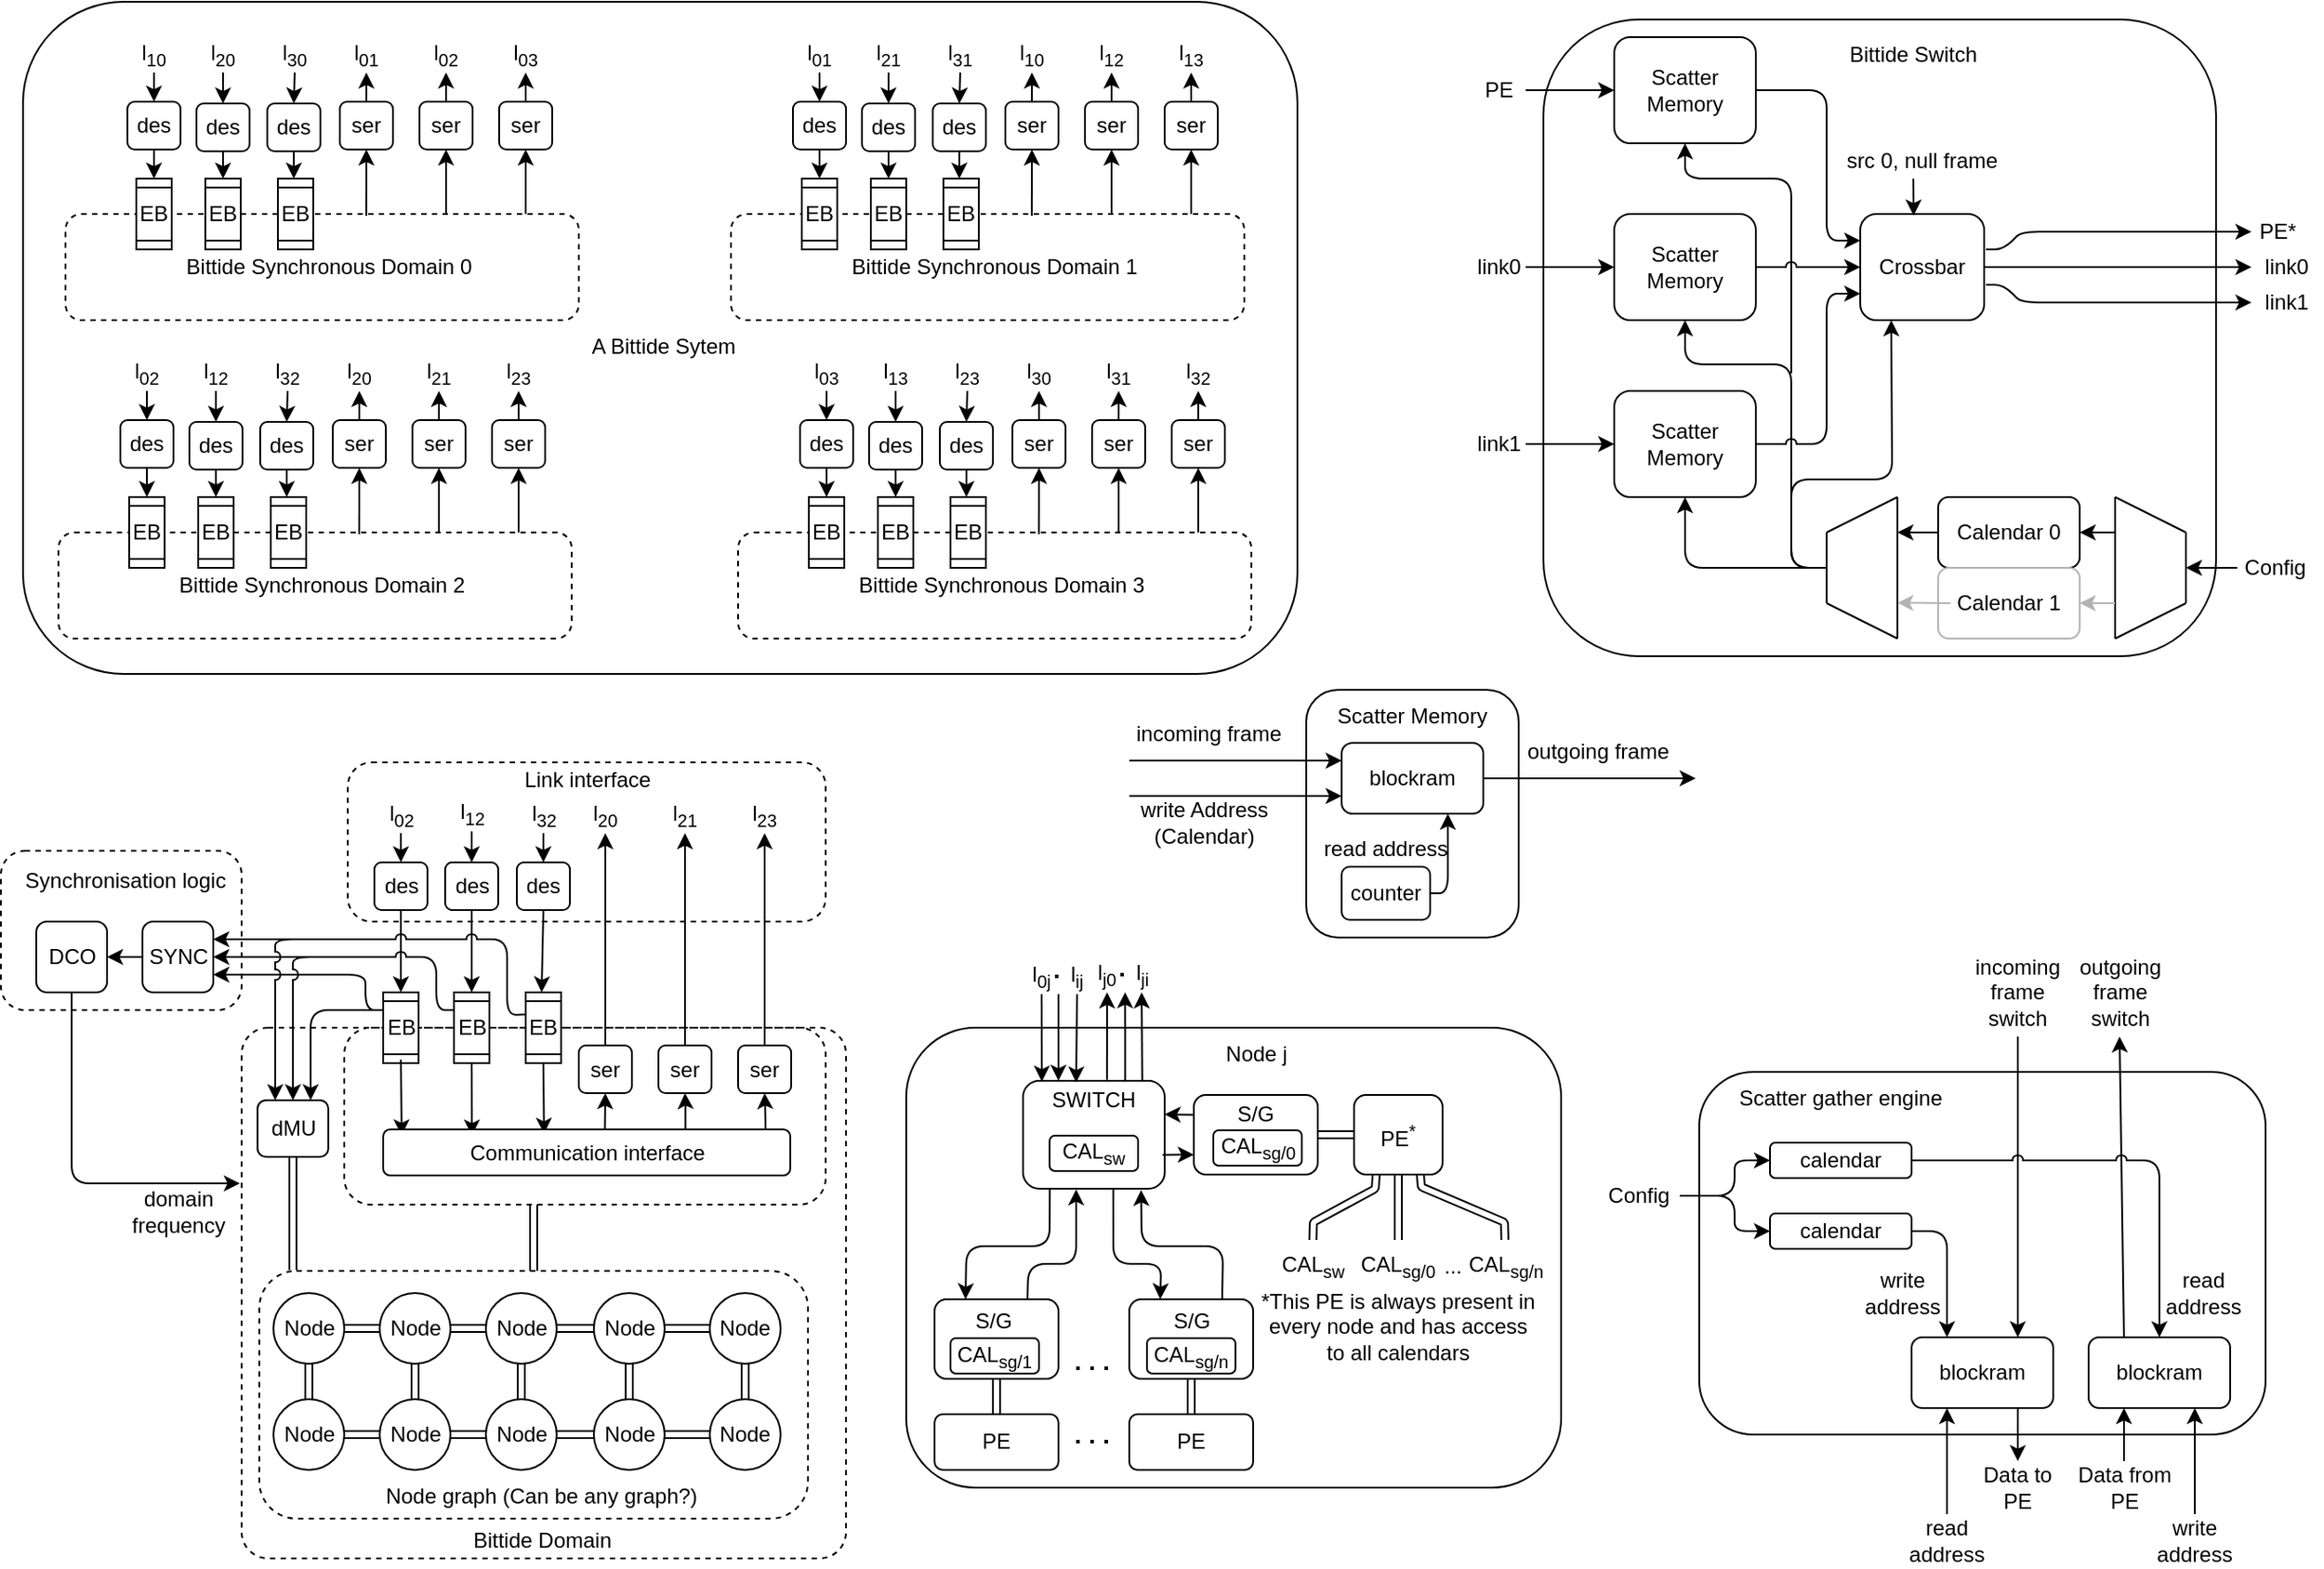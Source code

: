 <mxfile pages="8">
    <diagram id="EnTdQyF1u3y8N0guEaXl" name="Complete">
        <mxGraphModel dx="1887" dy="656" grid="1" gridSize="10" guides="1" tooltips="1" connect="1" arrows="1" fold="1" page="1" pageScale="1" pageWidth="827" pageHeight="1169" math="0" shadow="0">
            <root>
                <mxCell id="q7SQva_nlgu1gT_NIjN1-0"/>
                <mxCell id="q7SQva_nlgu1gT_NIjN1-1" parent="q7SQva_nlgu1gT_NIjN1-0"/>
                <mxCell id="wW04IveqomoGfC_I9RSg-0" value="" style="rounded=1;whiteSpace=wrap;html=1;" parent="q7SQva_nlgu1gT_NIjN1-1" vertex="1">
                    <mxGeometry x="40" y="50" width="720" height="380" as="geometry"/>
                </mxCell>
                <mxCell id="wW04IveqomoGfC_I9RSg-1" value="" style="rounded=1;whiteSpace=wrap;html=1;dashed=1;" parent="q7SQva_nlgu1gT_NIjN1-1" vertex="1">
                    <mxGeometry x="60" y="350" width="290" height="60" as="geometry"/>
                </mxCell>
                <mxCell id="wW04IveqomoGfC_I9RSg-2" value="" style="group" parent="q7SQva_nlgu1gT_NIjN1-1" vertex="1" connectable="0">
                    <mxGeometry x="100" y="330" width="20" height="40" as="geometry"/>
                </mxCell>
                <mxCell id="wW04IveqomoGfC_I9RSg-3" value="" style="rounded=0;whiteSpace=wrap;html=1;" parent="wW04IveqomoGfC_I9RSg-2" vertex="1">
                    <mxGeometry width="20" height="40" as="geometry"/>
                </mxCell>
                <mxCell id="wW04IveqomoGfC_I9RSg-4" value="" style="endArrow=none;html=1;rounded=0;exitX=0;exitY=0.25;exitDx=0;exitDy=0;entryX=1;entryY=0.25;entryDx=0;entryDy=0;" parent="wW04IveqomoGfC_I9RSg-2" edge="1">
                    <mxGeometry width="50" height="50" relative="1" as="geometry">
                        <mxPoint y="35" as="sourcePoint"/>
                        <mxPoint x="20" y="35" as="targetPoint"/>
                    </mxGeometry>
                </mxCell>
                <mxCell id="wW04IveqomoGfC_I9RSg-5" value="" style="endArrow=none;html=1;rounded=0;exitX=0;exitY=0.25;exitDx=0;exitDy=0;entryX=1;entryY=0.25;entryDx=0;entryDy=0;" parent="wW04IveqomoGfC_I9RSg-2" edge="1">
                    <mxGeometry width="50" height="50" relative="1" as="geometry">
                        <mxPoint y="5" as="sourcePoint"/>
                        <mxPoint x="20" y="5" as="targetPoint"/>
                    </mxGeometry>
                </mxCell>
                <mxCell id="wW04IveqomoGfC_I9RSg-6" value="EB" style="text;html=1;strokeColor=none;fillColor=none;align=center;verticalAlign=middle;whiteSpace=wrap;rounded=0;" parent="wW04IveqomoGfC_I9RSg-2" vertex="1">
                    <mxGeometry y="12.5" width="20" height="15" as="geometry"/>
                </mxCell>
                <mxCell id="wW04IveqomoGfC_I9RSg-7" value="" style="group" parent="q7SQva_nlgu1gT_NIjN1-1" vertex="1" connectable="0">
                    <mxGeometry x="180" y="330" width="20" height="40" as="geometry"/>
                </mxCell>
                <mxCell id="wW04IveqomoGfC_I9RSg-8" value="" style="rounded=0;whiteSpace=wrap;html=1;" parent="wW04IveqomoGfC_I9RSg-7" vertex="1">
                    <mxGeometry width="20" height="40" as="geometry"/>
                </mxCell>
                <mxCell id="wW04IveqomoGfC_I9RSg-9" value="" style="endArrow=none;html=1;rounded=0;exitX=0;exitY=0.25;exitDx=0;exitDy=0;entryX=1;entryY=0.25;entryDx=0;entryDy=0;" parent="wW04IveqomoGfC_I9RSg-7" edge="1">
                    <mxGeometry width="50" height="50" relative="1" as="geometry">
                        <mxPoint y="35" as="sourcePoint"/>
                        <mxPoint x="20" y="35" as="targetPoint"/>
                    </mxGeometry>
                </mxCell>
                <mxCell id="wW04IveqomoGfC_I9RSg-10" value="" style="endArrow=none;html=1;rounded=0;exitX=0;exitY=0.25;exitDx=0;exitDy=0;entryX=1;entryY=0.25;entryDx=0;entryDy=0;" parent="wW04IveqomoGfC_I9RSg-7" edge="1">
                    <mxGeometry width="50" height="50" relative="1" as="geometry">
                        <mxPoint y="5" as="sourcePoint"/>
                        <mxPoint x="20" y="5" as="targetPoint"/>
                    </mxGeometry>
                </mxCell>
                <mxCell id="wW04IveqomoGfC_I9RSg-11" value="EB" style="text;html=1;strokeColor=none;fillColor=none;align=center;verticalAlign=middle;whiteSpace=wrap;rounded=0;" parent="wW04IveqomoGfC_I9RSg-7" vertex="1">
                    <mxGeometry y="12.5" width="20" height="15" as="geometry"/>
                </mxCell>
                <mxCell id="wW04IveqomoGfC_I9RSg-12" value="" style="group" parent="q7SQva_nlgu1gT_NIjN1-1" vertex="1" connectable="0">
                    <mxGeometry x="139" y="330" width="20" height="40" as="geometry"/>
                </mxCell>
                <mxCell id="wW04IveqomoGfC_I9RSg-13" value="" style="rounded=0;whiteSpace=wrap;html=1;" parent="wW04IveqomoGfC_I9RSg-12" vertex="1">
                    <mxGeometry width="20" height="40" as="geometry"/>
                </mxCell>
                <mxCell id="wW04IveqomoGfC_I9RSg-14" value="" style="endArrow=none;html=1;rounded=0;exitX=0;exitY=0.25;exitDx=0;exitDy=0;entryX=1;entryY=0.25;entryDx=0;entryDy=0;" parent="wW04IveqomoGfC_I9RSg-12" edge="1">
                    <mxGeometry width="50" height="50" relative="1" as="geometry">
                        <mxPoint y="35" as="sourcePoint"/>
                        <mxPoint x="20" y="35" as="targetPoint"/>
                    </mxGeometry>
                </mxCell>
                <mxCell id="wW04IveqomoGfC_I9RSg-15" value="" style="endArrow=none;html=1;rounded=0;exitX=0;exitY=0.25;exitDx=0;exitDy=0;entryX=1;entryY=0.25;entryDx=0;entryDy=0;" parent="wW04IveqomoGfC_I9RSg-12" edge="1">
                    <mxGeometry width="50" height="50" relative="1" as="geometry">
                        <mxPoint y="5" as="sourcePoint"/>
                        <mxPoint x="20" y="5" as="targetPoint"/>
                    </mxGeometry>
                </mxCell>
                <mxCell id="wW04IveqomoGfC_I9RSg-16" value="EB" style="text;html=1;strokeColor=none;fillColor=none;align=center;verticalAlign=middle;whiteSpace=wrap;rounded=0;" parent="wW04IveqomoGfC_I9RSg-12" vertex="1">
                    <mxGeometry y="12.5" width="20" height="15" as="geometry"/>
                </mxCell>
                <mxCell id="wW04IveqomoGfC_I9RSg-17" value="Bittide Synchronous Domain 2" style="text;html=1;strokeColor=none;fillColor=none;align=center;verticalAlign=middle;whiteSpace=wrap;rounded=0;dashed=1;" parent="q7SQva_nlgu1gT_NIjN1-1" vertex="1">
                    <mxGeometry x="119" y="375" width="180" height="10" as="geometry"/>
                </mxCell>
                <mxCell id="wW04IveqomoGfC_I9RSg-18" value="" style="endArrow=classic;html=1;entryX=0.5;entryY=0;entryDx=0;entryDy=0;" parent="q7SQva_nlgu1gT_NIjN1-1" target="wW04IveqomoGfC_I9RSg-3" edge="1">
                    <mxGeometry width="50" height="50" relative="1" as="geometry">
                        <mxPoint x="110" y="310" as="sourcePoint"/>
                        <mxPoint x="140" y="260" as="targetPoint"/>
                    </mxGeometry>
                </mxCell>
                <mxCell id="wW04IveqomoGfC_I9RSg-19" value="l&lt;sub&gt;02&lt;/sub&gt;" style="text;html=1;strokeColor=none;fillColor=none;align=center;verticalAlign=middle;whiteSpace=wrap;rounded=0;dashed=1;" parent="q7SQva_nlgu1gT_NIjN1-1" vertex="1">
                    <mxGeometry x="90" y="250" width="40" height="20" as="geometry"/>
                </mxCell>
                <mxCell id="wW04IveqomoGfC_I9RSg-20" value="" style="endArrow=classic;html=1;entryX=0.5;entryY=0;entryDx=0;entryDy=0;" parent="q7SQva_nlgu1gT_NIjN1-1" edge="1">
                    <mxGeometry width="50" height="50" relative="1" as="geometry">
                        <mxPoint x="149" y="310" as="sourcePoint"/>
                        <mxPoint x="149" y="330" as="targetPoint"/>
                    </mxGeometry>
                </mxCell>
                <mxCell id="wW04IveqomoGfC_I9RSg-21" value="l&lt;sub&gt;12&lt;/sub&gt;" style="text;html=1;strokeColor=none;fillColor=none;align=center;verticalAlign=middle;whiteSpace=wrap;rounded=0;dashed=1;" parent="q7SQva_nlgu1gT_NIjN1-1" vertex="1">
                    <mxGeometry x="129" y="250" width="40" height="20" as="geometry"/>
                </mxCell>
                <mxCell id="wW04IveqomoGfC_I9RSg-22" value="" style="endArrow=classic;html=1;entryX=0.5;entryY=0;entryDx=0;entryDy=0;exitX=0.5;exitY=1;exitDx=0;exitDy=0;" parent="q7SQva_nlgu1gT_NIjN1-1" source="wW04IveqomoGfC_I9RSg-34" edge="1">
                    <mxGeometry width="50" height="50" relative="1" as="geometry">
                        <mxPoint x="189" y="310" as="sourcePoint"/>
                        <mxPoint x="189" y="330" as="targetPoint"/>
                    </mxGeometry>
                </mxCell>
                <mxCell id="wW04IveqomoGfC_I9RSg-23" value="l&lt;sub&gt;32&lt;/sub&gt;" style="text;html=1;strokeColor=none;fillColor=none;align=center;verticalAlign=middle;whiteSpace=wrap;rounded=0;dashed=1;" parent="q7SQva_nlgu1gT_NIjN1-1" vertex="1">
                    <mxGeometry x="169" y="250" width="41" height="20" as="geometry"/>
                </mxCell>
                <mxCell id="wW04IveqomoGfC_I9RSg-24" value="" style="endArrow=classic;html=1;entryX=0.5;entryY=1;entryDx=0;entryDy=0;" parent="q7SQva_nlgu1gT_NIjN1-1" source="wW04IveqomoGfC_I9RSg-36" target="wW04IveqomoGfC_I9RSg-25" edge="1">
                    <mxGeometry width="50" height="50" relative="1" as="geometry">
                        <mxPoint x="240" y="349" as="sourcePoint"/>
                        <mxPoint x="246" y="310" as="targetPoint"/>
                    </mxGeometry>
                </mxCell>
                <mxCell id="wW04IveqomoGfC_I9RSg-25" value="l&lt;sub&gt;20&lt;/sub&gt;" style="text;html=1;strokeColor=none;fillColor=none;align=center;verticalAlign=middle;whiteSpace=wrap;rounded=0;dashed=1;" parent="q7SQva_nlgu1gT_NIjN1-1" vertex="1">
                    <mxGeometry x="210" y="250" width="40" height="20" as="geometry"/>
                </mxCell>
                <mxCell id="wW04IveqomoGfC_I9RSg-26" value="" style="endArrow=classic;html=1;entryX=0.5;entryY=1;entryDx=0;entryDy=0;" parent="q7SQva_nlgu1gT_NIjN1-1" target="wW04IveqomoGfC_I9RSg-38" edge="1">
                    <mxGeometry width="50" height="50" relative="1" as="geometry">
                        <mxPoint x="275" y="350" as="sourcePoint"/>
                        <mxPoint x="275" y="270" as="targetPoint"/>
                    </mxGeometry>
                </mxCell>
                <mxCell id="wW04IveqomoGfC_I9RSg-27" value="l&lt;sub&gt;21&lt;/sub&gt;" style="text;html=1;strokeColor=none;fillColor=none;align=center;verticalAlign=middle;whiteSpace=wrap;rounded=0;dashed=1;" parent="q7SQva_nlgu1gT_NIjN1-1" vertex="1">
                    <mxGeometry x="255" y="250" width="40" height="20" as="geometry"/>
                </mxCell>
                <mxCell id="wW04IveqomoGfC_I9RSg-28" value="" style="endArrow=classic;html=1;entryX=0.5;entryY=1;entryDx=0;entryDy=0;exitX=0.5;exitY=0;exitDx=0;exitDy=0;" parent="q7SQva_nlgu1gT_NIjN1-1" source="wW04IveqomoGfC_I9RSg-39" target="wW04IveqomoGfC_I9RSg-29" edge="1">
                    <mxGeometry width="50" height="50" relative="1" as="geometry">
                        <mxPoint x="295" y="350" as="sourcePoint"/>
                        <mxPoint x="301" y="311" as="targetPoint"/>
                    </mxGeometry>
                </mxCell>
                <mxCell id="wW04IveqomoGfC_I9RSg-29" value="l&lt;sub&gt;23&lt;/sub&gt;" style="text;html=1;strokeColor=none;fillColor=none;align=center;verticalAlign=middle;whiteSpace=wrap;rounded=0;dashed=1;" parent="q7SQva_nlgu1gT_NIjN1-1" vertex="1">
                    <mxGeometry x="300" y="250" width="40" height="20" as="geometry"/>
                </mxCell>
                <mxCell id="wW04IveqomoGfC_I9RSg-30" value="des" style="rounded=1;whiteSpace=wrap;html=1;" parent="q7SQva_nlgu1gT_NIjN1-1" vertex="1">
                    <mxGeometry x="95" y="286.5" width="30" height="27" as="geometry"/>
                </mxCell>
                <mxCell id="wW04IveqomoGfC_I9RSg-31" value="" style="endArrow=classic;html=1;exitX=0.5;exitY=1;exitDx=0;exitDy=0;entryX=0.5;entryY=0;entryDx=0;entryDy=0;" parent="q7SQva_nlgu1gT_NIjN1-1" source="wW04IveqomoGfC_I9RSg-19" target="wW04IveqomoGfC_I9RSg-30" edge="1">
                    <mxGeometry width="50" height="50" relative="1" as="geometry">
                        <mxPoint x="60" y="330" as="sourcePoint"/>
                        <mxPoint x="110" y="280" as="targetPoint"/>
                    </mxGeometry>
                </mxCell>
                <mxCell id="wW04IveqomoGfC_I9RSg-32" value="des" style="rounded=1;whiteSpace=wrap;html=1;" parent="q7SQva_nlgu1gT_NIjN1-1" vertex="1">
                    <mxGeometry x="134" y="287.5" width="30" height="27" as="geometry"/>
                </mxCell>
                <mxCell id="wW04IveqomoGfC_I9RSg-33" value="" style="endArrow=classic;html=1;exitX=0.5;exitY=1;exitDx=0;exitDy=0;" parent="q7SQva_nlgu1gT_NIjN1-1" source="wW04IveqomoGfC_I9RSg-21" target="wW04IveqomoGfC_I9RSg-32" edge="1">
                    <mxGeometry width="50" height="50" relative="1" as="geometry">
                        <mxPoint x="180" y="310" as="sourcePoint"/>
                        <mxPoint x="230" y="260" as="targetPoint"/>
                    </mxGeometry>
                </mxCell>
                <mxCell id="wW04IveqomoGfC_I9RSg-34" value="des" style="rounded=1;whiteSpace=wrap;html=1;" parent="q7SQva_nlgu1gT_NIjN1-1" vertex="1">
                    <mxGeometry x="174" y="287.5" width="30" height="27" as="geometry"/>
                </mxCell>
                <mxCell id="wW04IveqomoGfC_I9RSg-35" value="" style="endArrow=classic;html=1;exitX=0.5;exitY=1;exitDx=0;exitDy=0;entryX=0.5;entryY=0;entryDx=0;entryDy=0;" parent="q7SQva_nlgu1gT_NIjN1-1" source="wW04IveqomoGfC_I9RSg-23" target="wW04IveqomoGfC_I9RSg-34" edge="1">
                    <mxGeometry width="50" height="50" relative="1" as="geometry">
                        <mxPoint x="159" y="270" as="sourcePoint"/>
                        <mxPoint x="159" y="293" as="targetPoint"/>
                    </mxGeometry>
                </mxCell>
                <mxCell id="wW04IveqomoGfC_I9RSg-36" value="ser" style="rounded=1;whiteSpace=wrap;html=1;" parent="q7SQva_nlgu1gT_NIjN1-1" vertex="1">
                    <mxGeometry x="215" y="286.5" width="30" height="27" as="geometry"/>
                </mxCell>
                <mxCell id="wW04IveqomoGfC_I9RSg-37" value="" style="endArrow=classic;html=1;entryX=0.5;entryY=1;entryDx=0;entryDy=0;exitX=0.586;exitY=0.017;exitDx=0;exitDy=0;exitPerimeter=0;" parent="q7SQva_nlgu1gT_NIjN1-1" source="wW04IveqomoGfC_I9RSg-1" target="wW04IveqomoGfC_I9RSg-36" edge="1">
                    <mxGeometry width="50" height="50" relative="1" as="geometry">
                        <mxPoint x="240" y="349" as="sourcePoint"/>
                        <mxPoint x="240" y="270" as="targetPoint"/>
                    </mxGeometry>
                </mxCell>
                <mxCell id="wW04IveqomoGfC_I9RSg-38" value="ser" style="rounded=1;whiteSpace=wrap;html=1;" parent="q7SQva_nlgu1gT_NIjN1-1" vertex="1">
                    <mxGeometry x="260" y="286.5" width="30" height="27" as="geometry"/>
                </mxCell>
                <mxCell id="wW04IveqomoGfC_I9RSg-39" value="ser" style="rounded=1;whiteSpace=wrap;html=1;" parent="q7SQva_nlgu1gT_NIjN1-1" vertex="1">
                    <mxGeometry x="305" y="286.5" width="30" height="27" as="geometry"/>
                </mxCell>
                <mxCell id="wW04IveqomoGfC_I9RSg-40" value="" style="endArrow=classic;html=1;entryX=0.5;entryY=1;entryDx=0;entryDy=0;" parent="q7SQva_nlgu1gT_NIjN1-1" target="wW04IveqomoGfC_I9RSg-39" edge="1">
                    <mxGeometry width="50" height="50" relative="1" as="geometry">
                        <mxPoint x="320" y="350" as="sourcePoint"/>
                        <mxPoint x="320" y="270" as="targetPoint"/>
                    </mxGeometry>
                </mxCell>
                <mxCell id="wW04IveqomoGfC_I9RSg-41" value="" style="endArrow=classic;html=1;entryX=0.5;entryY=1;entryDx=0;entryDy=0;exitX=0.5;exitY=0;exitDx=0;exitDy=0;" parent="q7SQva_nlgu1gT_NIjN1-1" source="wW04IveqomoGfC_I9RSg-38" target="wW04IveqomoGfC_I9RSg-27" edge="1">
                    <mxGeometry width="50" height="50" relative="1" as="geometry">
                        <mxPoint x="285" y="360" as="sourcePoint"/>
                        <mxPoint x="285" y="324.5" as="targetPoint"/>
                    </mxGeometry>
                </mxCell>
                <mxCell id="wW04IveqomoGfC_I9RSg-42" value="" style="rounded=1;whiteSpace=wrap;html=1;dashed=1;" parent="q7SQva_nlgu1gT_NIjN1-1" vertex="1">
                    <mxGeometry x="64" y="170" width="290" height="60" as="geometry"/>
                </mxCell>
                <mxCell id="wW04IveqomoGfC_I9RSg-43" value="" style="group" parent="q7SQva_nlgu1gT_NIjN1-1" vertex="1" connectable="0">
                    <mxGeometry x="104" y="150" width="20" height="40" as="geometry"/>
                </mxCell>
                <mxCell id="wW04IveqomoGfC_I9RSg-44" value="" style="rounded=0;whiteSpace=wrap;html=1;" parent="wW04IveqomoGfC_I9RSg-43" vertex="1">
                    <mxGeometry width="20" height="40" as="geometry"/>
                </mxCell>
                <mxCell id="wW04IveqomoGfC_I9RSg-45" value="" style="endArrow=none;html=1;rounded=0;exitX=0;exitY=0.25;exitDx=0;exitDy=0;entryX=1;entryY=0.25;entryDx=0;entryDy=0;" parent="wW04IveqomoGfC_I9RSg-43" edge="1">
                    <mxGeometry width="50" height="50" relative="1" as="geometry">
                        <mxPoint y="35" as="sourcePoint"/>
                        <mxPoint x="20" y="35" as="targetPoint"/>
                    </mxGeometry>
                </mxCell>
                <mxCell id="wW04IveqomoGfC_I9RSg-46" value="" style="endArrow=none;html=1;rounded=0;exitX=0;exitY=0.25;exitDx=0;exitDy=0;entryX=1;entryY=0.25;entryDx=0;entryDy=0;" parent="wW04IveqomoGfC_I9RSg-43" edge="1">
                    <mxGeometry width="50" height="50" relative="1" as="geometry">
                        <mxPoint y="5" as="sourcePoint"/>
                        <mxPoint x="20" y="5" as="targetPoint"/>
                    </mxGeometry>
                </mxCell>
                <mxCell id="wW04IveqomoGfC_I9RSg-47" value="EB" style="text;html=1;strokeColor=none;fillColor=none;align=center;verticalAlign=middle;whiteSpace=wrap;rounded=0;" parent="wW04IveqomoGfC_I9RSg-43" vertex="1">
                    <mxGeometry y="12.5" width="20" height="15" as="geometry"/>
                </mxCell>
                <mxCell id="wW04IveqomoGfC_I9RSg-48" value="" style="group" parent="q7SQva_nlgu1gT_NIjN1-1" vertex="1" connectable="0">
                    <mxGeometry x="184" y="150" width="20" height="40" as="geometry"/>
                </mxCell>
                <mxCell id="wW04IveqomoGfC_I9RSg-49" value="" style="rounded=0;whiteSpace=wrap;html=1;" parent="wW04IveqomoGfC_I9RSg-48" vertex="1">
                    <mxGeometry width="20" height="40" as="geometry"/>
                </mxCell>
                <mxCell id="wW04IveqomoGfC_I9RSg-50" value="" style="endArrow=none;html=1;rounded=0;exitX=0;exitY=0.25;exitDx=0;exitDy=0;entryX=1;entryY=0.25;entryDx=0;entryDy=0;" parent="wW04IveqomoGfC_I9RSg-48" edge="1">
                    <mxGeometry width="50" height="50" relative="1" as="geometry">
                        <mxPoint y="35" as="sourcePoint"/>
                        <mxPoint x="20" y="35" as="targetPoint"/>
                    </mxGeometry>
                </mxCell>
                <mxCell id="wW04IveqomoGfC_I9RSg-51" value="" style="endArrow=none;html=1;rounded=0;exitX=0;exitY=0.25;exitDx=0;exitDy=0;entryX=1;entryY=0.25;entryDx=0;entryDy=0;" parent="wW04IveqomoGfC_I9RSg-48" edge="1">
                    <mxGeometry width="50" height="50" relative="1" as="geometry">
                        <mxPoint y="5" as="sourcePoint"/>
                        <mxPoint x="20" y="5" as="targetPoint"/>
                    </mxGeometry>
                </mxCell>
                <mxCell id="wW04IveqomoGfC_I9RSg-52" value="EB" style="text;html=1;strokeColor=none;fillColor=none;align=center;verticalAlign=middle;whiteSpace=wrap;rounded=0;" parent="wW04IveqomoGfC_I9RSg-48" vertex="1">
                    <mxGeometry y="12.5" width="20" height="15" as="geometry"/>
                </mxCell>
                <mxCell id="wW04IveqomoGfC_I9RSg-53" value="" style="group" parent="q7SQva_nlgu1gT_NIjN1-1" vertex="1" connectable="0">
                    <mxGeometry x="143" y="150" width="20" height="40" as="geometry"/>
                </mxCell>
                <mxCell id="wW04IveqomoGfC_I9RSg-54" value="" style="rounded=0;whiteSpace=wrap;html=1;" parent="wW04IveqomoGfC_I9RSg-53" vertex="1">
                    <mxGeometry width="20" height="40" as="geometry"/>
                </mxCell>
                <mxCell id="wW04IveqomoGfC_I9RSg-55" value="" style="endArrow=none;html=1;rounded=0;exitX=0;exitY=0.25;exitDx=0;exitDy=0;entryX=1;entryY=0.25;entryDx=0;entryDy=0;" parent="wW04IveqomoGfC_I9RSg-53" edge="1">
                    <mxGeometry width="50" height="50" relative="1" as="geometry">
                        <mxPoint y="35" as="sourcePoint"/>
                        <mxPoint x="20" y="35" as="targetPoint"/>
                    </mxGeometry>
                </mxCell>
                <mxCell id="wW04IveqomoGfC_I9RSg-56" value="" style="endArrow=none;html=1;rounded=0;exitX=0;exitY=0.25;exitDx=0;exitDy=0;entryX=1;entryY=0.25;entryDx=0;entryDy=0;" parent="wW04IveqomoGfC_I9RSg-53" edge="1">
                    <mxGeometry width="50" height="50" relative="1" as="geometry">
                        <mxPoint y="5" as="sourcePoint"/>
                        <mxPoint x="20" y="5" as="targetPoint"/>
                    </mxGeometry>
                </mxCell>
                <mxCell id="wW04IveqomoGfC_I9RSg-57" value="EB" style="text;html=1;strokeColor=none;fillColor=none;align=center;verticalAlign=middle;whiteSpace=wrap;rounded=0;" parent="wW04IveqomoGfC_I9RSg-53" vertex="1">
                    <mxGeometry y="12.5" width="20" height="15" as="geometry"/>
                </mxCell>
                <mxCell id="wW04IveqomoGfC_I9RSg-58" value="Bittide Synchronous Domain 0" style="text;html=1;strokeColor=none;fillColor=none;align=center;verticalAlign=middle;whiteSpace=wrap;rounded=0;dashed=1;" parent="q7SQva_nlgu1gT_NIjN1-1" vertex="1">
                    <mxGeometry x="123" y="195" width="180" height="10" as="geometry"/>
                </mxCell>
                <mxCell id="wW04IveqomoGfC_I9RSg-59" value="" style="endArrow=classic;html=1;entryX=0.5;entryY=0;entryDx=0;entryDy=0;" parent="q7SQva_nlgu1gT_NIjN1-1" target="wW04IveqomoGfC_I9RSg-44" edge="1">
                    <mxGeometry width="50" height="50" relative="1" as="geometry">
                        <mxPoint x="114" y="130" as="sourcePoint"/>
                        <mxPoint x="144" y="80" as="targetPoint"/>
                    </mxGeometry>
                </mxCell>
                <mxCell id="wW04IveqomoGfC_I9RSg-60" value="l&lt;sub&gt;10&lt;/sub&gt;" style="text;html=1;strokeColor=none;fillColor=none;align=center;verticalAlign=middle;whiteSpace=wrap;rounded=0;dashed=1;" parent="q7SQva_nlgu1gT_NIjN1-1" vertex="1">
                    <mxGeometry x="94" y="70" width="40" height="20" as="geometry"/>
                </mxCell>
                <mxCell id="wW04IveqomoGfC_I9RSg-61" value="" style="endArrow=classic;html=1;entryX=0.5;entryY=0;entryDx=0;entryDy=0;" parent="q7SQva_nlgu1gT_NIjN1-1" edge="1">
                    <mxGeometry width="50" height="50" relative="1" as="geometry">
                        <mxPoint x="153" y="130" as="sourcePoint"/>
                        <mxPoint x="153" y="150" as="targetPoint"/>
                    </mxGeometry>
                </mxCell>
                <mxCell id="wW04IveqomoGfC_I9RSg-62" value="l&lt;sub&gt;20&lt;/sub&gt;" style="text;html=1;strokeColor=none;fillColor=none;align=center;verticalAlign=middle;whiteSpace=wrap;rounded=0;dashed=1;" parent="q7SQva_nlgu1gT_NIjN1-1" vertex="1">
                    <mxGeometry x="133" y="70" width="40" height="20" as="geometry"/>
                </mxCell>
                <mxCell id="wW04IveqomoGfC_I9RSg-63" value="" style="endArrow=classic;html=1;entryX=0.5;entryY=0;entryDx=0;entryDy=0;exitX=0.5;exitY=1;exitDx=0;exitDy=0;" parent="q7SQva_nlgu1gT_NIjN1-1" source="wW04IveqomoGfC_I9RSg-75" edge="1">
                    <mxGeometry width="50" height="50" relative="1" as="geometry">
                        <mxPoint x="193" y="130" as="sourcePoint"/>
                        <mxPoint x="193" y="150" as="targetPoint"/>
                    </mxGeometry>
                </mxCell>
                <mxCell id="wW04IveqomoGfC_I9RSg-64" value="l&lt;sub&gt;30&lt;/sub&gt;" style="text;html=1;strokeColor=none;fillColor=none;align=center;verticalAlign=middle;whiteSpace=wrap;rounded=0;dashed=1;" parent="q7SQva_nlgu1gT_NIjN1-1" vertex="1">
                    <mxGeometry x="173" y="70" width="41" height="20" as="geometry"/>
                </mxCell>
                <mxCell id="wW04IveqomoGfC_I9RSg-65" value="" style="endArrow=classic;html=1;entryX=0.5;entryY=1;entryDx=0;entryDy=0;" parent="q7SQva_nlgu1gT_NIjN1-1" source="wW04IveqomoGfC_I9RSg-77" target="wW04IveqomoGfC_I9RSg-66" edge="1">
                    <mxGeometry width="50" height="50" relative="1" as="geometry">
                        <mxPoint x="244" y="169" as="sourcePoint"/>
                        <mxPoint x="250" y="130" as="targetPoint"/>
                    </mxGeometry>
                </mxCell>
                <mxCell id="wW04IveqomoGfC_I9RSg-66" value="l&lt;sub&gt;01&lt;/sub&gt;" style="text;html=1;strokeColor=none;fillColor=none;align=center;verticalAlign=middle;whiteSpace=wrap;rounded=0;dashed=1;" parent="q7SQva_nlgu1gT_NIjN1-1" vertex="1">
                    <mxGeometry x="214" y="70" width="40" height="20" as="geometry"/>
                </mxCell>
                <mxCell id="wW04IveqomoGfC_I9RSg-67" value="" style="endArrow=classic;html=1;entryX=0.5;entryY=1;entryDx=0;entryDy=0;" parent="q7SQva_nlgu1gT_NIjN1-1" target="wW04IveqomoGfC_I9RSg-79" edge="1">
                    <mxGeometry width="50" height="50" relative="1" as="geometry">
                        <mxPoint x="279" y="170" as="sourcePoint"/>
                        <mxPoint x="279" y="90" as="targetPoint"/>
                    </mxGeometry>
                </mxCell>
                <mxCell id="wW04IveqomoGfC_I9RSg-68" value="l&lt;sub&gt;02&lt;/sub&gt;" style="text;html=1;strokeColor=none;fillColor=none;align=center;verticalAlign=middle;whiteSpace=wrap;rounded=0;dashed=1;" parent="q7SQva_nlgu1gT_NIjN1-1" vertex="1">
                    <mxGeometry x="259" y="70" width="40" height="20" as="geometry"/>
                </mxCell>
                <mxCell id="wW04IveqomoGfC_I9RSg-69" value="" style="endArrow=classic;html=1;entryX=0.5;entryY=1;entryDx=0;entryDy=0;exitX=0.5;exitY=0;exitDx=0;exitDy=0;" parent="q7SQva_nlgu1gT_NIjN1-1" source="wW04IveqomoGfC_I9RSg-80" target="wW04IveqomoGfC_I9RSg-70" edge="1">
                    <mxGeometry width="50" height="50" relative="1" as="geometry">
                        <mxPoint x="299" y="170" as="sourcePoint"/>
                        <mxPoint x="305" y="131" as="targetPoint"/>
                    </mxGeometry>
                </mxCell>
                <mxCell id="wW04IveqomoGfC_I9RSg-70" value="l&lt;sub&gt;03&lt;/sub&gt;" style="text;html=1;strokeColor=none;fillColor=none;align=center;verticalAlign=middle;whiteSpace=wrap;rounded=0;dashed=1;" parent="q7SQva_nlgu1gT_NIjN1-1" vertex="1">
                    <mxGeometry x="304" y="70" width="40" height="20" as="geometry"/>
                </mxCell>
                <mxCell id="wW04IveqomoGfC_I9RSg-71" value="des" style="rounded=1;whiteSpace=wrap;html=1;" parent="q7SQva_nlgu1gT_NIjN1-1" vertex="1">
                    <mxGeometry x="99" y="106.5" width="30" height="27" as="geometry"/>
                </mxCell>
                <mxCell id="wW04IveqomoGfC_I9RSg-72" value="" style="endArrow=classic;html=1;exitX=0.5;exitY=1;exitDx=0;exitDy=0;entryX=0.5;entryY=0;entryDx=0;entryDy=0;" parent="q7SQva_nlgu1gT_NIjN1-1" source="wW04IveqomoGfC_I9RSg-60" target="wW04IveqomoGfC_I9RSg-71" edge="1">
                    <mxGeometry width="50" height="50" relative="1" as="geometry">
                        <mxPoint x="64" y="150" as="sourcePoint"/>
                        <mxPoint x="114" y="100" as="targetPoint"/>
                    </mxGeometry>
                </mxCell>
                <mxCell id="wW04IveqomoGfC_I9RSg-73" value="des" style="rounded=1;whiteSpace=wrap;html=1;" parent="q7SQva_nlgu1gT_NIjN1-1" vertex="1">
                    <mxGeometry x="138" y="107.5" width="30" height="27" as="geometry"/>
                </mxCell>
                <mxCell id="wW04IveqomoGfC_I9RSg-74" value="" style="endArrow=classic;html=1;exitX=0.5;exitY=1;exitDx=0;exitDy=0;" parent="q7SQva_nlgu1gT_NIjN1-1" source="wW04IveqomoGfC_I9RSg-62" target="wW04IveqomoGfC_I9RSg-73" edge="1">
                    <mxGeometry width="50" height="50" relative="1" as="geometry">
                        <mxPoint x="184" y="130" as="sourcePoint"/>
                        <mxPoint x="234" y="80" as="targetPoint"/>
                    </mxGeometry>
                </mxCell>
                <mxCell id="wW04IveqomoGfC_I9RSg-75" value="des" style="rounded=1;whiteSpace=wrap;html=1;" parent="q7SQva_nlgu1gT_NIjN1-1" vertex="1">
                    <mxGeometry x="178" y="107.5" width="30" height="27" as="geometry"/>
                </mxCell>
                <mxCell id="wW04IveqomoGfC_I9RSg-76" value="" style="endArrow=classic;html=1;exitX=0.5;exitY=1;exitDx=0;exitDy=0;entryX=0.5;entryY=0;entryDx=0;entryDy=0;" parent="q7SQva_nlgu1gT_NIjN1-1" source="wW04IveqomoGfC_I9RSg-64" target="wW04IveqomoGfC_I9RSg-75" edge="1">
                    <mxGeometry width="50" height="50" relative="1" as="geometry">
                        <mxPoint x="163" y="90" as="sourcePoint"/>
                        <mxPoint x="163" y="113" as="targetPoint"/>
                    </mxGeometry>
                </mxCell>
                <mxCell id="wW04IveqomoGfC_I9RSg-77" value="ser" style="rounded=1;whiteSpace=wrap;html=1;" parent="q7SQva_nlgu1gT_NIjN1-1" vertex="1">
                    <mxGeometry x="219" y="106.5" width="30" height="27" as="geometry"/>
                </mxCell>
                <mxCell id="wW04IveqomoGfC_I9RSg-78" value="" style="endArrow=classic;html=1;entryX=0.5;entryY=1;entryDx=0;entryDy=0;exitX=0.586;exitY=0.017;exitDx=0;exitDy=0;exitPerimeter=0;" parent="q7SQva_nlgu1gT_NIjN1-1" source="wW04IveqomoGfC_I9RSg-42" target="wW04IveqomoGfC_I9RSg-77" edge="1">
                    <mxGeometry width="50" height="50" relative="1" as="geometry">
                        <mxPoint x="244" y="169" as="sourcePoint"/>
                        <mxPoint x="244" y="90" as="targetPoint"/>
                    </mxGeometry>
                </mxCell>
                <mxCell id="wW04IveqomoGfC_I9RSg-79" value="ser" style="rounded=1;whiteSpace=wrap;html=1;" parent="q7SQva_nlgu1gT_NIjN1-1" vertex="1">
                    <mxGeometry x="264" y="106.5" width="30" height="27" as="geometry"/>
                </mxCell>
                <mxCell id="wW04IveqomoGfC_I9RSg-80" value="ser" style="rounded=1;whiteSpace=wrap;html=1;" parent="q7SQva_nlgu1gT_NIjN1-1" vertex="1">
                    <mxGeometry x="309" y="106.5" width="30" height="27" as="geometry"/>
                </mxCell>
                <mxCell id="wW04IveqomoGfC_I9RSg-81" value="" style="endArrow=classic;html=1;entryX=0.5;entryY=1;entryDx=0;entryDy=0;" parent="q7SQva_nlgu1gT_NIjN1-1" target="wW04IveqomoGfC_I9RSg-80" edge="1">
                    <mxGeometry width="50" height="50" relative="1" as="geometry">
                        <mxPoint x="324" y="170" as="sourcePoint"/>
                        <mxPoint x="324" y="90" as="targetPoint"/>
                    </mxGeometry>
                </mxCell>
                <mxCell id="wW04IveqomoGfC_I9RSg-82" value="" style="endArrow=classic;html=1;entryX=0.5;entryY=1;entryDx=0;entryDy=0;exitX=0.5;exitY=0;exitDx=0;exitDy=0;" parent="q7SQva_nlgu1gT_NIjN1-1" source="wW04IveqomoGfC_I9RSg-79" target="wW04IveqomoGfC_I9RSg-68" edge="1">
                    <mxGeometry width="50" height="50" relative="1" as="geometry">
                        <mxPoint x="289" y="180" as="sourcePoint"/>
                        <mxPoint x="289" y="144.5" as="targetPoint"/>
                    </mxGeometry>
                </mxCell>
                <mxCell id="wW04IveqomoGfC_I9RSg-83" value="" style="rounded=1;whiteSpace=wrap;html=1;dashed=1;" parent="q7SQva_nlgu1gT_NIjN1-1" vertex="1">
                    <mxGeometry x="440" y="170" width="290" height="60" as="geometry"/>
                </mxCell>
                <mxCell id="wW04IveqomoGfC_I9RSg-84" value="" style="group" parent="q7SQva_nlgu1gT_NIjN1-1" vertex="1" connectable="0">
                    <mxGeometry x="480" y="150" width="20" height="40" as="geometry"/>
                </mxCell>
                <mxCell id="wW04IveqomoGfC_I9RSg-85" value="" style="rounded=0;whiteSpace=wrap;html=1;" parent="wW04IveqomoGfC_I9RSg-84" vertex="1">
                    <mxGeometry width="20" height="40" as="geometry"/>
                </mxCell>
                <mxCell id="wW04IveqomoGfC_I9RSg-86" value="" style="endArrow=none;html=1;rounded=0;exitX=0;exitY=0.25;exitDx=0;exitDy=0;entryX=1;entryY=0.25;entryDx=0;entryDy=0;" parent="wW04IveqomoGfC_I9RSg-84" edge="1">
                    <mxGeometry width="50" height="50" relative="1" as="geometry">
                        <mxPoint y="35" as="sourcePoint"/>
                        <mxPoint x="20" y="35" as="targetPoint"/>
                    </mxGeometry>
                </mxCell>
                <mxCell id="wW04IveqomoGfC_I9RSg-87" value="" style="endArrow=none;html=1;rounded=0;exitX=0;exitY=0.25;exitDx=0;exitDy=0;entryX=1;entryY=0.25;entryDx=0;entryDy=0;" parent="wW04IveqomoGfC_I9RSg-84" edge="1">
                    <mxGeometry width="50" height="50" relative="1" as="geometry">
                        <mxPoint y="5" as="sourcePoint"/>
                        <mxPoint x="20" y="5" as="targetPoint"/>
                    </mxGeometry>
                </mxCell>
                <mxCell id="wW04IveqomoGfC_I9RSg-88" value="EB" style="text;html=1;strokeColor=none;fillColor=none;align=center;verticalAlign=middle;whiteSpace=wrap;rounded=0;" parent="wW04IveqomoGfC_I9RSg-84" vertex="1">
                    <mxGeometry y="12.5" width="20" height="15" as="geometry"/>
                </mxCell>
                <mxCell id="wW04IveqomoGfC_I9RSg-89" value="" style="group" parent="q7SQva_nlgu1gT_NIjN1-1" vertex="1" connectable="0">
                    <mxGeometry x="560" y="150" width="20" height="40" as="geometry"/>
                </mxCell>
                <mxCell id="wW04IveqomoGfC_I9RSg-90" value="" style="rounded=0;whiteSpace=wrap;html=1;" parent="wW04IveqomoGfC_I9RSg-89" vertex="1">
                    <mxGeometry width="20" height="40" as="geometry"/>
                </mxCell>
                <mxCell id="wW04IveqomoGfC_I9RSg-91" value="" style="endArrow=none;html=1;rounded=0;exitX=0;exitY=0.25;exitDx=0;exitDy=0;entryX=1;entryY=0.25;entryDx=0;entryDy=0;" parent="wW04IveqomoGfC_I9RSg-89" edge="1">
                    <mxGeometry width="50" height="50" relative="1" as="geometry">
                        <mxPoint y="35" as="sourcePoint"/>
                        <mxPoint x="20" y="35" as="targetPoint"/>
                    </mxGeometry>
                </mxCell>
                <mxCell id="wW04IveqomoGfC_I9RSg-92" value="" style="endArrow=none;html=1;rounded=0;exitX=0;exitY=0.25;exitDx=0;exitDy=0;entryX=1;entryY=0.25;entryDx=0;entryDy=0;" parent="wW04IveqomoGfC_I9RSg-89" edge="1">
                    <mxGeometry width="50" height="50" relative="1" as="geometry">
                        <mxPoint y="5" as="sourcePoint"/>
                        <mxPoint x="20" y="5" as="targetPoint"/>
                    </mxGeometry>
                </mxCell>
                <mxCell id="wW04IveqomoGfC_I9RSg-93" value="EB" style="text;html=1;strokeColor=none;fillColor=none;align=center;verticalAlign=middle;whiteSpace=wrap;rounded=0;" parent="wW04IveqomoGfC_I9RSg-89" vertex="1">
                    <mxGeometry y="12.5" width="20" height="15" as="geometry"/>
                </mxCell>
                <mxCell id="wW04IveqomoGfC_I9RSg-94" value="" style="group" parent="q7SQva_nlgu1gT_NIjN1-1" vertex="1" connectable="0">
                    <mxGeometry x="519" y="150" width="20" height="40" as="geometry"/>
                </mxCell>
                <mxCell id="wW04IveqomoGfC_I9RSg-95" value="" style="rounded=0;whiteSpace=wrap;html=1;" parent="wW04IveqomoGfC_I9RSg-94" vertex="1">
                    <mxGeometry width="20" height="40" as="geometry"/>
                </mxCell>
                <mxCell id="wW04IveqomoGfC_I9RSg-96" value="" style="endArrow=none;html=1;rounded=0;exitX=0;exitY=0.25;exitDx=0;exitDy=0;entryX=1;entryY=0.25;entryDx=0;entryDy=0;" parent="wW04IveqomoGfC_I9RSg-94" edge="1">
                    <mxGeometry width="50" height="50" relative="1" as="geometry">
                        <mxPoint y="35" as="sourcePoint"/>
                        <mxPoint x="20" y="35" as="targetPoint"/>
                    </mxGeometry>
                </mxCell>
                <mxCell id="wW04IveqomoGfC_I9RSg-97" value="" style="endArrow=none;html=1;rounded=0;exitX=0;exitY=0.25;exitDx=0;exitDy=0;entryX=1;entryY=0.25;entryDx=0;entryDy=0;" parent="wW04IveqomoGfC_I9RSg-94" edge="1">
                    <mxGeometry width="50" height="50" relative="1" as="geometry">
                        <mxPoint y="5" as="sourcePoint"/>
                        <mxPoint x="20" y="5" as="targetPoint"/>
                    </mxGeometry>
                </mxCell>
                <mxCell id="wW04IveqomoGfC_I9RSg-98" value="EB" style="text;html=1;strokeColor=none;fillColor=none;align=center;verticalAlign=middle;whiteSpace=wrap;rounded=0;" parent="wW04IveqomoGfC_I9RSg-94" vertex="1">
                    <mxGeometry y="12.5" width="20" height="15" as="geometry"/>
                </mxCell>
                <mxCell id="wW04IveqomoGfC_I9RSg-99" value="Bittide Synchronous Domain 1" style="text;html=1;strokeColor=none;fillColor=none;align=center;verticalAlign=middle;whiteSpace=wrap;rounded=0;dashed=1;" parent="q7SQva_nlgu1gT_NIjN1-1" vertex="1">
                    <mxGeometry x="499" y="195" width="180" height="10" as="geometry"/>
                </mxCell>
                <mxCell id="wW04IveqomoGfC_I9RSg-100" value="" style="endArrow=classic;html=1;entryX=0.5;entryY=0;entryDx=0;entryDy=0;" parent="q7SQva_nlgu1gT_NIjN1-1" target="wW04IveqomoGfC_I9RSg-85" edge="1">
                    <mxGeometry width="50" height="50" relative="1" as="geometry">
                        <mxPoint x="490" y="130" as="sourcePoint"/>
                        <mxPoint x="520" y="80" as="targetPoint"/>
                    </mxGeometry>
                </mxCell>
                <mxCell id="wW04IveqomoGfC_I9RSg-101" value="l&lt;sub&gt;01&lt;/sub&gt;" style="text;html=1;strokeColor=none;fillColor=none;align=center;verticalAlign=middle;whiteSpace=wrap;rounded=0;dashed=1;" parent="q7SQva_nlgu1gT_NIjN1-1" vertex="1">
                    <mxGeometry x="470" y="70" width="40" height="20" as="geometry"/>
                </mxCell>
                <mxCell id="wW04IveqomoGfC_I9RSg-102" value="" style="endArrow=classic;html=1;entryX=0.5;entryY=0;entryDx=0;entryDy=0;" parent="q7SQva_nlgu1gT_NIjN1-1" edge="1">
                    <mxGeometry width="50" height="50" relative="1" as="geometry">
                        <mxPoint x="529" y="130" as="sourcePoint"/>
                        <mxPoint x="529" y="150" as="targetPoint"/>
                    </mxGeometry>
                </mxCell>
                <mxCell id="wW04IveqomoGfC_I9RSg-103" value="l&lt;sub&gt;21&lt;/sub&gt;" style="text;html=1;strokeColor=none;fillColor=none;align=center;verticalAlign=middle;whiteSpace=wrap;rounded=0;dashed=1;" parent="q7SQva_nlgu1gT_NIjN1-1" vertex="1">
                    <mxGeometry x="509" y="70" width="40" height="20" as="geometry"/>
                </mxCell>
                <mxCell id="wW04IveqomoGfC_I9RSg-104" value="" style="endArrow=classic;html=1;entryX=0.5;entryY=0;entryDx=0;entryDy=0;exitX=0.5;exitY=1;exitDx=0;exitDy=0;" parent="q7SQva_nlgu1gT_NIjN1-1" source="wW04IveqomoGfC_I9RSg-116" edge="1">
                    <mxGeometry width="50" height="50" relative="1" as="geometry">
                        <mxPoint x="569" y="130" as="sourcePoint"/>
                        <mxPoint x="569" y="150" as="targetPoint"/>
                    </mxGeometry>
                </mxCell>
                <mxCell id="wW04IveqomoGfC_I9RSg-105" value="l&lt;sub&gt;31&lt;/sub&gt;" style="text;html=1;strokeColor=none;fillColor=none;align=center;verticalAlign=middle;whiteSpace=wrap;rounded=0;dashed=1;" parent="q7SQva_nlgu1gT_NIjN1-1" vertex="1">
                    <mxGeometry x="549" y="70" width="41" height="20" as="geometry"/>
                </mxCell>
                <mxCell id="wW04IveqomoGfC_I9RSg-106" value="" style="endArrow=classic;html=1;entryX=0.5;entryY=1;entryDx=0;entryDy=0;" parent="q7SQva_nlgu1gT_NIjN1-1" source="wW04IveqomoGfC_I9RSg-118" target="wW04IveqomoGfC_I9RSg-107" edge="1">
                    <mxGeometry width="50" height="50" relative="1" as="geometry">
                        <mxPoint x="620" y="169" as="sourcePoint"/>
                        <mxPoint x="626" y="130" as="targetPoint"/>
                    </mxGeometry>
                </mxCell>
                <mxCell id="wW04IveqomoGfC_I9RSg-107" value="l&lt;sub&gt;10&lt;/sub&gt;" style="text;html=1;strokeColor=none;fillColor=none;align=center;verticalAlign=middle;whiteSpace=wrap;rounded=0;dashed=1;" parent="q7SQva_nlgu1gT_NIjN1-1" vertex="1">
                    <mxGeometry x="590" y="70" width="40" height="20" as="geometry"/>
                </mxCell>
                <mxCell id="wW04IveqomoGfC_I9RSg-108" value="" style="endArrow=classic;html=1;entryX=0.5;entryY=1;entryDx=0;entryDy=0;" parent="q7SQva_nlgu1gT_NIjN1-1" target="wW04IveqomoGfC_I9RSg-120" edge="1">
                    <mxGeometry width="50" height="50" relative="1" as="geometry">
                        <mxPoint x="655" y="170" as="sourcePoint"/>
                        <mxPoint x="655" y="90" as="targetPoint"/>
                    </mxGeometry>
                </mxCell>
                <mxCell id="wW04IveqomoGfC_I9RSg-109" value="l&lt;sub&gt;12&lt;/sub&gt;" style="text;html=1;strokeColor=none;fillColor=none;align=center;verticalAlign=middle;whiteSpace=wrap;rounded=0;dashed=1;" parent="q7SQva_nlgu1gT_NIjN1-1" vertex="1">
                    <mxGeometry x="635" y="70" width="40" height="20" as="geometry"/>
                </mxCell>
                <mxCell id="wW04IveqomoGfC_I9RSg-110" value="" style="endArrow=classic;html=1;entryX=0.5;entryY=1;entryDx=0;entryDy=0;exitX=0.5;exitY=0;exitDx=0;exitDy=0;" parent="q7SQva_nlgu1gT_NIjN1-1" source="wW04IveqomoGfC_I9RSg-121" target="wW04IveqomoGfC_I9RSg-111" edge="1">
                    <mxGeometry width="50" height="50" relative="1" as="geometry">
                        <mxPoint x="675" y="170" as="sourcePoint"/>
                        <mxPoint x="681" y="131" as="targetPoint"/>
                    </mxGeometry>
                </mxCell>
                <mxCell id="wW04IveqomoGfC_I9RSg-111" value="l&lt;sub&gt;13&lt;/sub&gt;" style="text;html=1;strokeColor=none;fillColor=none;align=center;verticalAlign=middle;whiteSpace=wrap;rounded=0;dashed=1;" parent="q7SQva_nlgu1gT_NIjN1-1" vertex="1">
                    <mxGeometry x="680" y="70" width="40" height="20" as="geometry"/>
                </mxCell>
                <mxCell id="wW04IveqomoGfC_I9RSg-112" value="des" style="rounded=1;whiteSpace=wrap;html=1;" parent="q7SQva_nlgu1gT_NIjN1-1" vertex="1">
                    <mxGeometry x="475" y="106.5" width="30" height="27" as="geometry"/>
                </mxCell>
                <mxCell id="wW04IveqomoGfC_I9RSg-113" value="" style="endArrow=classic;html=1;exitX=0.5;exitY=1;exitDx=0;exitDy=0;entryX=0.5;entryY=0;entryDx=0;entryDy=0;" parent="q7SQva_nlgu1gT_NIjN1-1" source="wW04IveqomoGfC_I9RSg-101" target="wW04IveqomoGfC_I9RSg-112" edge="1">
                    <mxGeometry width="50" height="50" relative="1" as="geometry">
                        <mxPoint x="440" y="150" as="sourcePoint"/>
                        <mxPoint x="490" y="100" as="targetPoint"/>
                    </mxGeometry>
                </mxCell>
                <mxCell id="wW04IveqomoGfC_I9RSg-114" value="des" style="rounded=1;whiteSpace=wrap;html=1;" parent="q7SQva_nlgu1gT_NIjN1-1" vertex="1">
                    <mxGeometry x="514" y="107.5" width="30" height="27" as="geometry"/>
                </mxCell>
                <mxCell id="wW04IveqomoGfC_I9RSg-115" value="" style="endArrow=classic;html=1;exitX=0.5;exitY=1;exitDx=0;exitDy=0;" parent="q7SQva_nlgu1gT_NIjN1-1" source="wW04IveqomoGfC_I9RSg-103" target="wW04IveqomoGfC_I9RSg-114" edge="1">
                    <mxGeometry width="50" height="50" relative="1" as="geometry">
                        <mxPoint x="560" y="130" as="sourcePoint"/>
                        <mxPoint x="610" y="80" as="targetPoint"/>
                    </mxGeometry>
                </mxCell>
                <mxCell id="wW04IveqomoGfC_I9RSg-116" value="des" style="rounded=1;whiteSpace=wrap;html=1;" parent="q7SQva_nlgu1gT_NIjN1-1" vertex="1">
                    <mxGeometry x="554" y="107.5" width="30" height="27" as="geometry"/>
                </mxCell>
                <mxCell id="wW04IveqomoGfC_I9RSg-117" value="" style="endArrow=classic;html=1;exitX=0.5;exitY=1;exitDx=0;exitDy=0;entryX=0.5;entryY=0;entryDx=0;entryDy=0;" parent="q7SQva_nlgu1gT_NIjN1-1" source="wW04IveqomoGfC_I9RSg-105" target="wW04IveqomoGfC_I9RSg-116" edge="1">
                    <mxGeometry width="50" height="50" relative="1" as="geometry">
                        <mxPoint x="539" y="90" as="sourcePoint"/>
                        <mxPoint x="539" y="113" as="targetPoint"/>
                    </mxGeometry>
                </mxCell>
                <mxCell id="wW04IveqomoGfC_I9RSg-118" value="ser" style="rounded=1;whiteSpace=wrap;html=1;" parent="q7SQva_nlgu1gT_NIjN1-1" vertex="1">
                    <mxGeometry x="595" y="106.5" width="30" height="27" as="geometry"/>
                </mxCell>
                <mxCell id="wW04IveqomoGfC_I9RSg-119" value="" style="endArrow=classic;html=1;entryX=0.5;entryY=1;entryDx=0;entryDy=0;exitX=0.586;exitY=0.017;exitDx=0;exitDy=0;exitPerimeter=0;" parent="q7SQva_nlgu1gT_NIjN1-1" source="wW04IveqomoGfC_I9RSg-83" target="wW04IveqomoGfC_I9RSg-118" edge="1">
                    <mxGeometry width="50" height="50" relative="1" as="geometry">
                        <mxPoint x="620" y="169" as="sourcePoint"/>
                        <mxPoint x="620" y="90" as="targetPoint"/>
                    </mxGeometry>
                </mxCell>
                <mxCell id="wW04IveqomoGfC_I9RSg-120" value="ser" style="rounded=1;whiteSpace=wrap;html=1;" parent="q7SQva_nlgu1gT_NIjN1-1" vertex="1">
                    <mxGeometry x="640" y="106.5" width="30" height="27" as="geometry"/>
                </mxCell>
                <mxCell id="wW04IveqomoGfC_I9RSg-121" value="ser" style="rounded=1;whiteSpace=wrap;html=1;" parent="q7SQva_nlgu1gT_NIjN1-1" vertex="1">
                    <mxGeometry x="685" y="106.5" width="30" height="27" as="geometry"/>
                </mxCell>
                <mxCell id="wW04IveqomoGfC_I9RSg-122" value="" style="endArrow=classic;html=1;entryX=0.5;entryY=1;entryDx=0;entryDy=0;" parent="q7SQva_nlgu1gT_NIjN1-1" target="wW04IveqomoGfC_I9RSg-121" edge="1">
                    <mxGeometry width="50" height="50" relative="1" as="geometry">
                        <mxPoint x="700" y="170" as="sourcePoint"/>
                        <mxPoint x="700" y="90" as="targetPoint"/>
                    </mxGeometry>
                </mxCell>
                <mxCell id="wW04IveqomoGfC_I9RSg-123" value="" style="endArrow=classic;html=1;entryX=0.5;entryY=1;entryDx=0;entryDy=0;exitX=0.5;exitY=0;exitDx=0;exitDy=0;" parent="q7SQva_nlgu1gT_NIjN1-1" source="wW04IveqomoGfC_I9RSg-120" target="wW04IveqomoGfC_I9RSg-109" edge="1">
                    <mxGeometry width="50" height="50" relative="1" as="geometry">
                        <mxPoint x="665" y="180" as="sourcePoint"/>
                        <mxPoint x="665" y="144.5" as="targetPoint"/>
                    </mxGeometry>
                </mxCell>
                <mxCell id="wW04IveqomoGfC_I9RSg-124" value="" style="rounded=1;whiteSpace=wrap;html=1;dashed=1;" parent="q7SQva_nlgu1gT_NIjN1-1" vertex="1">
                    <mxGeometry x="444" y="350" width="290" height="60" as="geometry"/>
                </mxCell>
                <mxCell id="wW04IveqomoGfC_I9RSg-125" value="" style="group" parent="q7SQva_nlgu1gT_NIjN1-1" vertex="1" connectable="0">
                    <mxGeometry x="484" y="330" width="20" height="40" as="geometry"/>
                </mxCell>
                <mxCell id="wW04IveqomoGfC_I9RSg-126" value="" style="rounded=0;whiteSpace=wrap;html=1;" parent="wW04IveqomoGfC_I9RSg-125" vertex="1">
                    <mxGeometry width="20" height="40" as="geometry"/>
                </mxCell>
                <mxCell id="wW04IveqomoGfC_I9RSg-127" value="" style="endArrow=none;html=1;rounded=0;exitX=0;exitY=0.25;exitDx=0;exitDy=0;entryX=1;entryY=0.25;entryDx=0;entryDy=0;" parent="wW04IveqomoGfC_I9RSg-125" edge="1">
                    <mxGeometry width="50" height="50" relative="1" as="geometry">
                        <mxPoint y="35" as="sourcePoint"/>
                        <mxPoint x="20" y="35" as="targetPoint"/>
                    </mxGeometry>
                </mxCell>
                <mxCell id="wW04IveqomoGfC_I9RSg-128" value="" style="endArrow=none;html=1;rounded=0;exitX=0;exitY=0.25;exitDx=0;exitDy=0;entryX=1;entryY=0.25;entryDx=0;entryDy=0;" parent="wW04IveqomoGfC_I9RSg-125" edge="1">
                    <mxGeometry width="50" height="50" relative="1" as="geometry">
                        <mxPoint y="5" as="sourcePoint"/>
                        <mxPoint x="20" y="5" as="targetPoint"/>
                    </mxGeometry>
                </mxCell>
                <mxCell id="wW04IveqomoGfC_I9RSg-129" value="EB" style="text;html=1;strokeColor=none;fillColor=none;align=center;verticalAlign=middle;whiteSpace=wrap;rounded=0;" parent="wW04IveqomoGfC_I9RSg-125" vertex="1">
                    <mxGeometry y="12.5" width="20" height="15" as="geometry"/>
                </mxCell>
                <mxCell id="wW04IveqomoGfC_I9RSg-130" value="" style="group" parent="q7SQva_nlgu1gT_NIjN1-1" vertex="1" connectable="0">
                    <mxGeometry x="564" y="330" width="20" height="40" as="geometry"/>
                </mxCell>
                <mxCell id="wW04IveqomoGfC_I9RSg-131" value="" style="rounded=0;whiteSpace=wrap;html=1;" parent="wW04IveqomoGfC_I9RSg-130" vertex="1">
                    <mxGeometry width="20" height="40" as="geometry"/>
                </mxCell>
                <mxCell id="wW04IveqomoGfC_I9RSg-132" value="" style="endArrow=none;html=1;rounded=0;exitX=0;exitY=0.25;exitDx=0;exitDy=0;entryX=1;entryY=0.25;entryDx=0;entryDy=0;" parent="wW04IveqomoGfC_I9RSg-130" edge="1">
                    <mxGeometry width="50" height="50" relative="1" as="geometry">
                        <mxPoint y="35" as="sourcePoint"/>
                        <mxPoint x="20" y="35" as="targetPoint"/>
                    </mxGeometry>
                </mxCell>
                <mxCell id="wW04IveqomoGfC_I9RSg-133" value="" style="endArrow=none;html=1;rounded=0;exitX=0;exitY=0.25;exitDx=0;exitDy=0;entryX=1;entryY=0.25;entryDx=0;entryDy=0;" parent="wW04IveqomoGfC_I9RSg-130" edge="1">
                    <mxGeometry width="50" height="50" relative="1" as="geometry">
                        <mxPoint y="5" as="sourcePoint"/>
                        <mxPoint x="20" y="5" as="targetPoint"/>
                    </mxGeometry>
                </mxCell>
                <mxCell id="wW04IveqomoGfC_I9RSg-134" value="EB" style="text;html=1;strokeColor=none;fillColor=none;align=center;verticalAlign=middle;whiteSpace=wrap;rounded=0;" parent="wW04IveqomoGfC_I9RSg-130" vertex="1">
                    <mxGeometry y="12.5" width="20" height="15" as="geometry"/>
                </mxCell>
                <mxCell id="wW04IveqomoGfC_I9RSg-135" value="" style="group" parent="q7SQva_nlgu1gT_NIjN1-1" vertex="1" connectable="0">
                    <mxGeometry x="523" y="330" width="20" height="40" as="geometry"/>
                </mxCell>
                <mxCell id="wW04IveqomoGfC_I9RSg-136" value="" style="rounded=0;whiteSpace=wrap;html=1;" parent="wW04IveqomoGfC_I9RSg-135" vertex="1">
                    <mxGeometry width="20" height="40" as="geometry"/>
                </mxCell>
                <mxCell id="wW04IveqomoGfC_I9RSg-137" value="" style="endArrow=none;html=1;rounded=0;exitX=0;exitY=0.25;exitDx=0;exitDy=0;entryX=1;entryY=0.25;entryDx=0;entryDy=0;" parent="wW04IveqomoGfC_I9RSg-135" edge="1">
                    <mxGeometry width="50" height="50" relative="1" as="geometry">
                        <mxPoint y="35" as="sourcePoint"/>
                        <mxPoint x="20" y="35" as="targetPoint"/>
                    </mxGeometry>
                </mxCell>
                <mxCell id="wW04IveqomoGfC_I9RSg-138" value="" style="endArrow=none;html=1;rounded=0;exitX=0;exitY=0.25;exitDx=0;exitDy=0;entryX=1;entryY=0.25;entryDx=0;entryDy=0;" parent="wW04IveqomoGfC_I9RSg-135" edge="1">
                    <mxGeometry width="50" height="50" relative="1" as="geometry">
                        <mxPoint y="5" as="sourcePoint"/>
                        <mxPoint x="20" y="5" as="targetPoint"/>
                    </mxGeometry>
                </mxCell>
                <mxCell id="wW04IveqomoGfC_I9RSg-139" value="EB" style="text;html=1;strokeColor=none;fillColor=none;align=center;verticalAlign=middle;whiteSpace=wrap;rounded=0;" parent="wW04IveqomoGfC_I9RSg-135" vertex="1">
                    <mxGeometry y="12.5" width="20" height="15" as="geometry"/>
                </mxCell>
                <mxCell id="wW04IveqomoGfC_I9RSg-140" value="Bittide Synchronous Domain 3" style="text;html=1;strokeColor=none;fillColor=none;align=center;verticalAlign=middle;whiteSpace=wrap;rounded=0;dashed=1;" parent="q7SQva_nlgu1gT_NIjN1-1" vertex="1">
                    <mxGeometry x="503" y="375" width="180" height="10" as="geometry"/>
                </mxCell>
                <mxCell id="wW04IveqomoGfC_I9RSg-141" value="" style="endArrow=classic;html=1;entryX=0.5;entryY=0;entryDx=0;entryDy=0;" parent="q7SQva_nlgu1gT_NIjN1-1" target="wW04IveqomoGfC_I9RSg-126" edge="1">
                    <mxGeometry width="50" height="50" relative="1" as="geometry">
                        <mxPoint x="494" y="310" as="sourcePoint"/>
                        <mxPoint x="524" y="260" as="targetPoint"/>
                    </mxGeometry>
                </mxCell>
                <mxCell id="wW04IveqomoGfC_I9RSg-142" value="l&lt;sub&gt;03&lt;/sub&gt;" style="text;html=1;strokeColor=none;fillColor=none;align=center;verticalAlign=middle;whiteSpace=wrap;rounded=0;dashed=1;" parent="q7SQva_nlgu1gT_NIjN1-1" vertex="1">
                    <mxGeometry x="474" y="250" width="40" height="20" as="geometry"/>
                </mxCell>
                <mxCell id="wW04IveqomoGfC_I9RSg-143" value="" style="endArrow=classic;html=1;entryX=0.5;entryY=0;entryDx=0;entryDy=0;" parent="q7SQva_nlgu1gT_NIjN1-1" edge="1">
                    <mxGeometry width="50" height="50" relative="1" as="geometry">
                        <mxPoint x="533" y="310" as="sourcePoint"/>
                        <mxPoint x="533" y="330" as="targetPoint"/>
                    </mxGeometry>
                </mxCell>
                <mxCell id="wW04IveqomoGfC_I9RSg-144" value="l&lt;sub&gt;13&lt;/sub&gt;" style="text;html=1;strokeColor=none;fillColor=none;align=center;verticalAlign=middle;whiteSpace=wrap;rounded=0;dashed=1;" parent="q7SQva_nlgu1gT_NIjN1-1" vertex="1">
                    <mxGeometry x="513" y="250" width="40" height="20" as="geometry"/>
                </mxCell>
                <mxCell id="wW04IveqomoGfC_I9RSg-145" value="" style="endArrow=classic;html=1;entryX=0.5;entryY=0;entryDx=0;entryDy=0;exitX=0.5;exitY=1;exitDx=0;exitDy=0;" parent="q7SQva_nlgu1gT_NIjN1-1" source="wW04IveqomoGfC_I9RSg-157" edge="1">
                    <mxGeometry width="50" height="50" relative="1" as="geometry">
                        <mxPoint x="573" y="310" as="sourcePoint"/>
                        <mxPoint x="573" y="330" as="targetPoint"/>
                    </mxGeometry>
                </mxCell>
                <mxCell id="wW04IveqomoGfC_I9RSg-146" value="l&lt;sub&gt;23&lt;/sub&gt;" style="text;html=1;strokeColor=none;fillColor=none;align=center;verticalAlign=middle;whiteSpace=wrap;rounded=0;dashed=1;" parent="q7SQva_nlgu1gT_NIjN1-1" vertex="1">
                    <mxGeometry x="553" y="250" width="41" height="20" as="geometry"/>
                </mxCell>
                <mxCell id="wW04IveqomoGfC_I9RSg-147" value="" style="endArrow=classic;html=1;entryX=0.5;entryY=1;entryDx=0;entryDy=0;" parent="q7SQva_nlgu1gT_NIjN1-1" source="wW04IveqomoGfC_I9RSg-159" target="wW04IveqomoGfC_I9RSg-148" edge="1">
                    <mxGeometry width="50" height="50" relative="1" as="geometry">
                        <mxPoint x="624" y="349" as="sourcePoint"/>
                        <mxPoint x="630" y="310" as="targetPoint"/>
                    </mxGeometry>
                </mxCell>
                <mxCell id="wW04IveqomoGfC_I9RSg-148" value="l&lt;sub&gt;30&lt;/sub&gt;" style="text;html=1;strokeColor=none;fillColor=none;align=center;verticalAlign=middle;whiteSpace=wrap;rounded=0;dashed=1;" parent="q7SQva_nlgu1gT_NIjN1-1" vertex="1">
                    <mxGeometry x="594" y="250" width="40" height="20" as="geometry"/>
                </mxCell>
                <mxCell id="wW04IveqomoGfC_I9RSg-149" value="" style="endArrow=classic;html=1;entryX=0.5;entryY=1;entryDx=0;entryDy=0;" parent="q7SQva_nlgu1gT_NIjN1-1" target="wW04IveqomoGfC_I9RSg-161" edge="1">
                    <mxGeometry width="50" height="50" relative="1" as="geometry">
                        <mxPoint x="659" y="350" as="sourcePoint"/>
                        <mxPoint x="659" y="270" as="targetPoint"/>
                    </mxGeometry>
                </mxCell>
                <mxCell id="wW04IveqomoGfC_I9RSg-150" value="l&lt;sub&gt;31&lt;/sub&gt;" style="text;html=1;strokeColor=none;fillColor=none;align=center;verticalAlign=middle;whiteSpace=wrap;rounded=0;dashed=1;" parent="q7SQva_nlgu1gT_NIjN1-1" vertex="1">
                    <mxGeometry x="639" y="250" width="40" height="20" as="geometry"/>
                </mxCell>
                <mxCell id="wW04IveqomoGfC_I9RSg-151" value="" style="endArrow=classic;html=1;entryX=0.5;entryY=1;entryDx=0;entryDy=0;exitX=0.5;exitY=0;exitDx=0;exitDy=0;" parent="q7SQva_nlgu1gT_NIjN1-1" source="wW04IveqomoGfC_I9RSg-162" target="wW04IveqomoGfC_I9RSg-152" edge="1">
                    <mxGeometry width="50" height="50" relative="1" as="geometry">
                        <mxPoint x="679" y="350" as="sourcePoint"/>
                        <mxPoint x="685" y="311" as="targetPoint"/>
                    </mxGeometry>
                </mxCell>
                <mxCell id="wW04IveqomoGfC_I9RSg-152" value="l&lt;sub&gt;32&lt;/sub&gt;" style="text;html=1;strokeColor=none;fillColor=none;align=center;verticalAlign=middle;whiteSpace=wrap;rounded=0;dashed=1;" parent="q7SQva_nlgu1gT_NIjN1-1" vertex="1">
                    <mxGeometry x="684" y="250" width="40" height="20" as="geometry"/>
                </mxCell>
                <mxCell id="wW04IveqomoGfC_I9RSg-153" value="des" style="rounded=1;whiteSpace=wrap;html=1;" parent="q7SQva_nlgu1gT_NIjN1-1" vertex="1">
                    <mxGeometry x="479" y="286.5" width="30" height="27" as="geometry"/>
                </mxCell>
                <mxCell id="wW04IveqomoGfC_I9RSg-154" value="" style="endArrow=classic;html=1;exitX=0.5;exitY=1;exitDx=0;exitDy=0;entryX=0.5;entryY=0;entryDx=0;entryDy=0;" parent="q7SQva_nlgu1gT_NIjN1-1" source="wW04IveqomoGfC_I9RSg-142" target="wW04IveqomoGfC_I9RSg-153" edge="1">
                    <mxGeometry width="50" height="50" relative="1" as="geometry">
                        <mxPoint x="444" y="330" as="sourcePoint"/>
                        <mxPoint x="494" y="280" as="targetPoint"/>
                    </mxGeometry>
                </mxCell>
                <mxCell id="wW04IveqomoGfC_I9RSg-155" value="des" style="rounded=1;whiteSpace=wrap;html=1;" parent="q7SQva_nlgu1gT_NIjN1-1" vertex="1">
                    <mxGeometry x="518" y="287.5" width="30" height="27" as="geometry"/>
                </mxCell>
                <mxCell id="wW04IveqomoGfC_I9RSg-156" value="" style="endArrow=classic;html=1;exitX=0.5;exitY=1;exitDx=0;exitDy=0;" parent="q7SQva_nlgu1gT_NIjN1-1" source="wW04IveqomoGfC_I9RSg-144" target="wW04IveqomoGfC_I9RSg-155" edge="1">
                    <mxGeometry width="50" height="50" relative="1" as="geometry">
                        <mxPoint x="564" y="310" as="sourcePoint"/>
                        <mxPoint x="614" y="260" as="targetPoint"/>
                    </mxGeometry>
                </mxCell>
                <mxCell id="wW04IveqomoGfC_I9RSg-157" value="des" style="rounded=1;whiteSpace=wrap;html=1;" parent="q7SQva_nlgu1gT_NIjN1-1" vertex="1">
                    <mxGeometry x="558" y="287.5" width="30" height="27" as="geometry"/>
                </mxCell>
                <mxCell id="wW04IveqomoGfC_I9RSg-158" value="" style="endArrow=classic;html=1;exitX=0.5;exitY=1;exitDx=0;exitDy=0;entryX=0.5;entryY=0;entryDx=0;entryDy=0;" parent="q7SQva_nlgu1gT_NIjN1-1" source="wW04IveqomoGfC_I9RSg-146" target="wW04IveqomoGfC_I9RSg-157" edge="1">
                    <mxGeometry width="50" height="50" relative="1" as="geometry">
                        <mxPoint x="543" y="270" as="sourcePoint"/>
                        <mxPoint x="543" y="293" as="targetPoint"/>
                    </mxGeometry>
                </mxCell>
                <mxCell id="wW04IveqomoGfC_I9RSg-159" value="ser" style="rounded=1;whiteSpace=wrap;html=1;" parent="q7SQva_nlgu1gT_NIjN1-1" vertex="1">
                    <mxGeometry x="599" y="286.5" width="30" height="27" as="geometry"/>
                </mxCell>
                <mxCell id="wW04IveqomoGfC_I9RSg-160" value="" style="endArrow=classic;html=1;entryX=0.5;entryY=1;entryDx=0;entryDy=0;exitX=0.586;exitY=0.017;exitDx=0;exitDy=0;exitPerimeter=0;" parent="q7SQva_nlgu1gT_NIjN1-1" source="wW04IveqomoGfC_I9RSg-124" target="wW04IveqomoGfC_I9RSg-159" edge="1">
                    <mxGeometry width="50" height="50" relative="1" as="geometry">
                        <mxPoint x="624" y="349" as="sourcePoint"/>
                        <mxPoint x="624" y="270" as="targetPoint"/>
                    </mxGeometry>
                </mxCell>
                <mxCell id="wW04IveqomoGfC_I9RSg-161" value="ser" style="rounded=1;whiteSpace=wrap;html=1;" parent="q7SQva_nlgu1gT_NIjN1-1" vertex="1">
                    <mxGeometry x="644" y="286.5" width="30" height="27" as="geometry"/>
                </mxCell>
                <mxCell id="wW04IveqomoGfC_I9RSg-162" value="ser" style="rounded=1;whiteSpace=wrap;html=1;" parent="q7SQva_nlgu1gT_NIjN1-1" vertex="1">
                    <mxGeometry x="689" y="286.5" width="30" height="27" as="geometry"/>
                </mxCell>
                <mxCell id="wW04IveqomoGfC_I9RSg-163" value="" style="endArrow=classic;html=1;entryX=0.5;entryY=1;entryDx=0;entryDy=0;" parent="q7SQva_nlgu1gT_NIjN1-1" target="wW04IveqomoGfC_I9RSg-162" edge="1">
                    <mxGeometry width="50" height="50" relative="1" as="geometry">
                        <mxPoint x="704" y="350" as="sourcePoint"/>
                        <mxPoint x="704" y="270" as="targetPoint"/>
                    </mxGeometry>
                </mxCell>
                <mxCell id="wW04IveqomoGfC_I9RSg-164" value="" style="endArrow=classic;html=1;entryX=0.5;entryY=1;entryDx=0;entryDy=0;exitX=0.5;exitY=0;exitDx=0;exitDy=0;" parent="q7SQva_nlgu1gT_NIjN1-1" source="wW04IveqomoGfC_I9RSg-161" target="wW04IveqomoGfC_I9RSg-150" edge="1">
                    <mxGeometry width="50" height="50" relative="1" as="geometry">
                        <mxPoint x="669" y="360" as="sourcePoint"/>
                        <mxPoint x="669" y="324.5" as="targetPoint"/>
                    </mxGeometry>
                </mxCell>
                <mxCell id="wW04IveqomoGfC_I9RSg-165" value="A Bittide Sytem" style="text;html=1;strokeColor=none;fillColor=none;align=center;verticalAlign=middle;whiteSpace=wrap;rounded=0;" parent="q7SQva_nlgu1gT_NIjN1-1" vertex="1">
                    <mxGeometry x="334" y="235" width="136" height="20" as="geometry"/>
                </mxCell>
                <mxCell id="y286HDaCUfi98zdIZU7O-0" value="" style="rounded=1;whiteSpace=wrap;html=1;dashed=1;arcSize=5;" parent="q7SQva_nlgu1gT_NIjN1-1" vertex="1">
                    <mxGeometry x="163.5" y="630" width="341.5" height="300" as="geometry"/>
                </mxCell>
                <mxCell id="y286HDaCUfi98zdIZU7O-1" value="" style="rounded=1;whiteSpace=wrap;html=1;fillColor=none;dashed=1;" parent="q7SQva_nlgu1gT_NIjN1-1" vertex="1">
                    <mxGeometry x="221.5" y="630" width="272" height="100" as="geometry"/>
                </mxCell>
                <mxCell id="y286HDaCUfi98zdIZU7O-2" value="" style="rounded=1;whiteSpace=wrap;html=1;dashed=1;fillColor=none;" parent="q7SQva_nlgu1gT_NIjN1-1" vertex="1">
                    <mxGeometry x="223.5" y="480" width="270" height="90" as="geometry"/>
                </mxCell>
                <mxCell id="y286HDaCUfi98zdIZU7O-3" value="" style="group" parent="q7SQva_nlgu1gT_NIjN1-1" vertex="1" connectable="0">
                    <mxGeometry x="243.5" y="610" width="20" height="40" as="geometry"/>
                </mxCell>
                <mxCell id="y286HDaCUfi98zdIZU7O-4" value="" style="rounded=0;whiteSpace=wrap;html=1;" parent="y286HDaCUfi98zdIZU7O-3" vertex="1">
                    <mxGeometry width="20" height="40" as="geometry"/>
                </mxCell>
                <mxCell id="y286HDaCUfi98zdIZU7O-5" value="" style="endArrow=none;html=1;rounded=0;exitX=0;exitY=0.25;exitDx=0;exitDy=0;entryX=1;entryY=0.25;entryDx=0;entryDy=0;" parent="y286HDaCUfi98zdIZU7O-3" edge="1">
                    <mxGeometry width="50" height="50" relative="1" as="geometry">
                        <mxPoint y="35" as="sourcePoint"/>
                        <mxPoint x="20" y="35" as="targetPoint"/>
                    </mxGeometry>
                </mxCell>
                <mxCell id="y286HDaCUfi98zdIZU7O-6" value="" style="endArrow=none;html=1;rounded=0;exitX=0;exitY=0.25;exitDx=0;exitDy=0;entryX=1;entryY=0.25;entryDx=0;entryDy=0;" parent="y286HDaCUfi98zdIZU7O-3" edge="1">
                    <mxGeometry width="50" height="50" relative="1" as="geometry">
                        <mxPoint y="5" as="sourcePoint"/>
                        <mxPoint x="20" y="5" as="targetPoint"/>
                    </mxGeometry>
                </mxCell>
                <mxCell id="y286HDaCUfi98zdIZU7O-7" value="EB" style="text;html=1;strokeColor=none;fillColor=none;align=center;verticalAlign=middle;whiteSpace=wrap;rounded=0;" parent="y286HDaCUfi98zdIZU7O-3" vertex="1">
                    <mxGeometry y="12.5" width="20" height="15" as="geometry"/>
                </mxCell>
                <mxCell id="y286HDaCUfi98zdIZU7O-8" value="" style="group" parent="q7SQva_nlgu1gT_NIjN1-1" vertex="1" connectable="0">
                    <mxGeometry x="324" y="610" width="20" height="40" as="geometry"/>
                </mxCell>
                <mxCell id="y286HDaCUfi98zdIZU7O-9" value="" style="rounded=0;whiteSpace=wrap;html=1;" parent="y286HDaCUfi98zdIZU7O-8" vertex="1">
                    <mxGeometry width="20" height="40" as="geometry"/>
                </mxCell>
                <mxCell id="y286HDaCUfi98zdIZU7O-10" value="" style="endArrow=none;html=1;rounded=0;exitX=0;exitY=0.25;exitDx=0;exitDy=0;entryX=1;entryY=0.25;entryDx=0;entryDy=0;" parent="y286HDaCUfi98zdIZU7O-8" edge="1">
                    <mxGeometry width="50" height="50" relative="1" as="geometry">
                        <mxPoint y="35" as="sourcePoint"/>
                        <mxPoint x="20" y="35" as="targetPoint"/>
                    </mxGeometry>
                </mxCell>
                <mxCell id="y286HDaCUfi98zdIZU7O-11" value="" style="endArrow=none;html=1;rounded=0;exitX=0;exitY=0.25;exitDx=0;exitDy=0;entryX=1;entryY=0.25;entryDx=0;entryDy=0;" parent="y286HDaCUfi98zdIZU7O-8" edge="1">
                    <mxGeometry width="50" height="50" relative="1" as="geometry">
                        <mxPoint y="5" as="sourcePoint"/>
                        <mxPoint x="20" y="5" as="targetPoint"/>
                    </mxGeometry>
                </mxCell>
                <mxCell id="y286HDaCUfi98zdIZU7O-12" value="EB" style="text;html=1;strokeColor=none;fillColor=none;align=center;verticalAlign=middle;whiteSpace=wrap;rounded=0;" parent="y286HDaCUfi98zdIZU7O-8" vertex="1">
                    <mxGeometry y="12.5" width="20" height="15" as="geometry"/>
                </mxCell>
                <mxCell id="y286HDaCUfi98zdIZU7O-13" value="" style="group" parent="q7SQva_nlgu1gT_NIjN1-1" vertex="1" connectable="0">
                    <mxGeometry x="283.5" y="610" width="20" height="40" as="geometry"/>
                </mxCell>
                <mxCell id="y286HDaCUfi98zdIZU7O-14" value="" style="rounded=0;whiteSpace=wrap;html=1;" parent="y286HDaCUfi98zdIZU7O-13" vertex="1">
                    <mxGeometry width="20" height="40" as="geometry"/>
                </mxCell>
                <mxCell id="y286HDaCUfi98zdIZU7O-15" value="" style="endArrow=none;html=1;rounded=0;exitX=0;exitY=0.25;exitDx=0;exitDy=0;entryX=1;entryY=0.25;entryDx=0;entryDy=0;" parent="y286HDaCUfi98zdIZU7O-13" edge="1">
                    <mxGeometry width="50" height="50" relative="1" as="geometry">
                        <mxPoint y="35" as="sourcePoint"/>
                        <mxPoint x="20" y="35" as="targetPoint"/>
                    </mxGeometry>
                </mxCell>
                <mxCell id="y286HDaCUfi98zdIZU7O-16" value="" style="endArrow=none;html=1;rounded=0;exitX=0;exitY=0.25;exitDx=0;exitDy=0;entryX=1;entryY=0.25;entryDx=0;entryDy=0;" parent="y286HDaCUfi98zdIZU7O-13" edge="1">
                    <mxGeometry width="50" height="50" relative="1" as="geometry">
                        <mxPoint y="5" as="sourcePoint"/>
                        <mxPoint x="20" y="5" as="targetPoint"/>
                    </mxGeometry>
                </mxCell>
                <mxCell id="y286HDaCUfi98zdIZU7O-17" value="EB" style="text;html=1;strokeColor=none;fillColor=none;align=center;verticalAlign=middle;whiteSpace=wrap;rounded=0;" parent="y286HDaCUfi98zdIZU7O-13" vertex="1">
                    <mxGeometry y="12.5" width="20" height="15" as="geometry"/>
                </mxCell>
                <mxCell id="y286HDaCUfi98zdIZU7O-18" value="" style="endArrow=classic;html=1;entryX=0.5;entryY=0;entryDx=0;entryDy=0;" parent="q7SQva_nlgu1gT_NIjN1-1" target="y286HDaCUfi98zdIZU7O-4" edge="1">
                    <mxGeometry width="50" height="50" relative="1" as="geometry">
                        <mxPoint x="253.5" y="560" as="sourcePoint"/>
                        <mxPoint x="253.5" y="580" as="targetPoint"/>
                    </mxGeometry>
                </mxCell>
                <mxCell id="y286HDaCUfi98zdIZU7O-19" value="l&lt;sub&gt;02&lt;/sub&gt;" style="text;html=1;strokeColor=none;fillColor=none;align=center;verticalAlign=middle;whiteSpace=wrap;rounded=0;dashed=1;" parent="q7SQva_nlgu1gT_NIjN1-1" vertex="1">
                    <mxGeometry x="233.5" y="500" width="40" height="20" as="geometry"/>
                </mxCell>
                <mxCell id="y286HDaCUfi98zdIZU7O-20" value="" style="endArrow=classic;html=1;entryX=0.5;entryY=0;entryDx=0;entryDy=0;exitX=0.5;exitY=1;exitDx=0;exitDy=0;" parent="q7SQva_nlgu1gT_NIjN1-1" source="y286HDaCUfi98zdIZU7O-32" edge="1">
                    <mxGeometry width="50" height="50" relative="1" as="geometry">
                        <mxPoint x="293.5" y="590" as="sourcePoint"/>
                        <mxPoint x="293.5" y="610" as="targetPoint"/>
                    </mxGeometry>
                </mxCell>
                <mxCell id="y286HDaCUfi98zdIZU7O-21" value="l&lt;sub&gt;12&lt;/sub&gt;" style="text;html=1;strokeColor=none;fillColor=none;align=center;verticalAlign=middle;whiteSpace=wrap;rounded=0;dashed=1;" parent="q7SQva_nlgu1gT_NIjN1-1" vertex="1">
                    <mxGeometry x="273.5" y="499" width="40" height="20" as="geometry"/>
                </mxCell>
                <mxCell id="y286HDaCUfi98zdIZU7O-22" value="" style="endArrow=classic;html=1;entryX=0.5;entryY=0;entryDx=0;entryDy=0;exitX=0.5;exitY=1;exitDx=0;exitDy=0;" parent="q7SQva_nlgu1gT_NIjN1-1" source="y286HDaCUfi98zdIZU7O-34" edge="1">
                    <mxGeometry width="50" height="50" relative="1" as="geometry">
                        <mxPoint x="333" y="590" as="sourcePoint"/>
                        <mxPoint x="333" y="610" as="targetPoint"/>
                    </mxGeometry>
                </mxCell>
                <mxCell id="y286HDaCUfi98zdIZU7O-23" value="l&lt;sub&gt;32&lt;/sub&gt;" style="text;html=1;strokeColor=none;fillColor=none;align=center;verticalAlign=middle;whiteSpace=wrap;rounded=0;dashed=1;" parent="q7SQva_nlgu1gT_NIjN1-1" vertex="1">
                    <mxGeometry x="313.5" y="500" width="41" height="20" as="geometry"/>
                </mxCell>
                <mxCell id="y286HDaCUfi98zdIZU7O-24" value="" style="endArrow=classic;html=1;entryX=0.5;entryY=1;entryDx=0;entryDy=0;" parent="q7SQva_nlgu1gT_NIjN1-1" source="y286HDaCUfi98zdIZU7O-36" target="y286HDaCUfi98zdIZU7O-25" edge="1">
                    <mxGeometry width="50" height="50" relative="1" as="geometry">
                        <mxPoint x="379" y="599" as="sourcePoint"/>
                        <mxPoint x="385" y="560" as="targetPoint"/>
                    </mxGeometry>
                </mxCell>
                <mxCell id="y286HDaCUfi98zdIZU7O-25" value="l&lt;sub&gt;20&lt;/sub&gt;" style="text;html=1;strokeColor=none;fillColor=none;align=center;verticalAlign=middle;whiteSpace=wrap;rounded=0;dashed=1;" parent="q7SQva_nlgu1gT_NIjN1-1" vertex="1">
                    <mxGeometry x="349" y="500" width="40" height="20" as="geometry"/>
                </mxCell>
                <mxCell id="y286HDaCUfi98zdIZU7O-26" value="" style="endArrow=classic;html=1;entryX=0.5;entryY=1;entryDx=0;entryDy=0;jumpStyle=arc;exitX=0.727;exitY=-0.002;exitDx=0;exitDy=0;exitPerimeter=0;" parent="q7SQva_nlgu1gT_NIjN1-1" target="y286HDaCUfi98zdIZU7O-38" edge="1">
                    <mxGeometry width="50" height="50" relative="1" as="geometry">
                        <mxPoint x="414.272" y="689.94" as="sourcePoint"/>
                        <mxPoint x="414" y="550" as="targetPoint"/>
                        <Array as="points">
                            <mxPoint x="414.5" y="680"/>
                        </Array>
                    </mxGeometry>
                </mxCell>
                <mxCell id="y286HDaCUfi98zdIZU7O-27" value="l&lt;sub&gt;21&lt;/sub&gt;" style="text;html=1;strokeColor=none;fillColor=none;align=center;verticalAlign=middle;whiteSpace=wrap;rounded=0;dashed=1;" parent="q7SQva_nlgu1gT_NIjN1-1" vertex="1">
                    <mxGeometry x="394" y="500" width="40" height="20" as="geometry"/>
                </mxCell>
                <mxCell id="y286HDaCUfi98zdIZU7O-28" value="" style="endArrow=classic;html=1;entryX=0.5;entryY=1;entryDx=0;entryDy=0;exitX=0.5;exitY=0;exitDx=0;exitDy=0;" parent="q7SQva_nlgu1gT_NIjN1-1" source="y286HDaCUfi98zdIZU7O-39" target="y286HDaCUfi98zdIZU7O-29" edge="1">
                    <mxGeometry width="50" height="50" relative="1" as="geometry">
                        <mxPoint x="434" y="600" as="sourcePoint"/>
                        <mxPoint x="440" y="561" as="targetPoint"/>
                    </mxGeometry>
                </mxCell>
                <mxCell id="y286HDaCUfi98zdIZU7O-29" value="l&lt;sub&gt;23&lt;/sub&gt;" style="text;html=1;strokeColor=none;fillColor=none;align=center;verticalAlign=middle;whiteSpace=wrap;rounded=0;dashed=1;" parent="q7SQva_nlgu1gT_NIjN1-1" vertex="1">
                    <mxGeometry x="439" y="500" width="40" height="20" as="geometry"/>
                </mxCell>
                <mxCell id="y286HDaCUfi98zdIZU7O-30" value="des" style="rounded=1;whiteSpace=wrap;html=1;" parent="q7SQva_nlgu1gT_NIjN1-1" vertex="1">
                    <mxGeometry x="238.5" y="536.5" width="30" height="27" as="geometry"/>
                </mxCell>
                <mxCell id="y286HDaCUfi98zdIZU7O-31" value="" style="endArrow=classic;html=1;exitX=0.5;exitY=1;exitDx=0;exitDy=0;entryX=0.5;entryY=0;entryDx=0;entryDy=0;" parent="q7SQva_nlgu1gT_NIjN1-1" source="y286HDaCUfi98zdIZU7O-19" target="y286HDaCUfi98zdIZU7O-30" edge="1">
                    <mxGeometry width="50" height="50" relative="1" as="geometry">
                        <mxPoint x="203.5" y="580" as="sourcePoint"/>
                        <mxPoint x="253.5" y="530" as="targetPoint"/>
                    </mxGeometry>
                </mxCell>
                <mxCell id="y286HDaCUfi98zdIZU7O-32" value="des" style="rounded=1;whiteSpace=wrap;html=1;" parent="q7SQva_nlgu1gT_NIjN1-1" vertex="1">
                    <mxGeometry x="278.5" y="536.5" width="30" height="27" as="geometry"/>
                </mxCell>
                <mxCell id="y286HDaCUfi98zdIZU7O-33" value="" style="endArrow=classic;html=1;exitX=0.5;exitY=1;exitDx=0;exitDy=0;" parent="q7SQva_nlgu1gT_NIjN1-1" source="y286HDaCUfi98zdIZU7O-21" target="y286HDaCUfi98zdIZU7O-32" edge="1">
                    <mxGeometry width="50" height="50" relative="1" as="geometry">
                        <mxPoint x="324.5" y="559" as="sourcePoint"/>
                        <mxPoint x="374.5" y="509" as="targetPoint"/>
                    </mxGeometry>
                </mxCell>
                <mxCell id="y286HDaCUfi98zdIZU7O-34" value="des" style="rounded=1;whiteSpace=wrap;html=1;" parent="q7SQva_nlgu1gT_NIjN1-1" vertex="1">
                    <mxGeometry x="319" y="536.5" width="30" height="27" as="geometry"/>
                </mxCell>
                <mxCell id="y286HDaCUfi98zdIZU7O-35" value="" style="endArrow=classic;html=1;exitX=0.5;exitY=1;exitDx=0;exitDy=0;entryX=0.5;entryY=0;entryDx=0;entryDy=0;" parent="q7SQva_nlgu1gT_NIjN1-1" source="y286HDaCUfi98zdIZU7O-23" target="y286HDaCUfi98zdIZU7O-34" edge="1">
                    <mxGeometry width="50" height="50" relative="1" as="geometry">
                        <mxPoint x="303.5" y="520" as="sourcePoint"/>
                        <mxPoint x="303.5" y="543" as="targetPoint"/>
                    </mxGeometry>
                </mxCell>
                <mxCell id="y286HDaCUfi98zdIZU7O-36" value="ser" style="rounded=1;whiteSpace=wrap;html=1;" parent="q7SQva_nlgu1gT_NIjN1-1" vertex="1">
                    <mxGeometry x="354" y="640" width="30" height="27" as="geometry"/>
                </mxCell>
                <mxCell id="y286HDaCUfi98zdIZU7O-37" value="" style="endArrow=classic;html=1;entryX=0.5;entryY=1;entryDx=0;entryDy=0;exitX=0.548;exitY=0.036;exitDx=0;exitDy=0;jumpStyle=none;exitPerimeter=0;" parent="q7SQva_nlgu1gT_NIjN1-1" target="y286HDaCUfi98zdIZU7O-36" edge="1">
                    <mxGeometry width="50" height="50" relative="1" as="geometry">
                        <mxPoint x="368.716" y="691.08" as="sourcePoint"/>
                        <mxPoint x="422.5" y="550" as="targetPoint"/>
                        <Array as="points"/>
                    </mxGeometry>
                </mxCell>
                <mxCell id="y286HDaCUfi98zdIZU7O-38" value="ser" style="rounded=1;whiteSpace=wrap;html=1;" parent="q7SQva_nlgu1gT_NIjN1-1" vertex="1">
                    <mxGeometry x="399" y="640" width="30" height="27" as="geometry"/>
                </mxCell>
                <mxCell id="y286HDaCUfi98zdIZU7O-39" value="ser" style="rounded=1;whiteSpace=wrap;html=1;" parent="q7SQva_nlgu1gT_NIjN1-1" vertex="1">
                    <mxGeometry x="444" y="640" width="30" height="27" as="geometry"/>
                </mxCell>
                <mxCell id="y286HDaCUfi98zdIZU7O-40" value="" style="endArrow=classic;html=1;entryX=0.5;entryY=1;entryDx=0;entryDy=0;jumpStyle=arc;exitX=0.905;exitY=-0.002;exitDx=0;exitDy=0;exitPerimeter=0;" parent="q7SQva_nlgu1gT_NIjN1-1" target="y286HDaCUfi98zdIZU7O-39" edge="1">
                    <mxGeometry width="50" height="50" relative="1" as="geometry">
                        <mxPoint x="459.572" y="689.94" as="sourcePoint"/>
                        <mxPoint x="459" y="550" as="targetPoint"/>
                        <Array as="points">
                            <mxPoint x="459.5" y="680"/>
                        </Array>
                    </mxGeometry>
                </mxCell>
                <mxCell id="y286HDaCUfi98zdIZU7O-41" value="" style="endArrow=classic;html=1;entryX=0.5;entryY=1;entryDx=0;entryDy=0;exitX=0.5;exitY=0;exitDx=0;exitDy=0;" parent="q7SQva_nlgu1gT_NIjN1-1" source="y286HDaCUfi98zdIZU7O-38" target="y286HDaCUfi98zdIZU7O-27" edge="1">
                    <mxGeometry width="50" height="50" relative="1" as="geometry">
                        <mxPoint x="424" y="610" as="sourcePoint"/>
                        <mxPoint x="424" y="574.5" as="targetPoint"/>
                    </mxGeometry>
                </mxCell>
                <mxCell id="y286HDaCUfi98zdIZU7O-42" value="SYNC" style="rounded=1;whiteSpace=wrap;html=1;" parent="q7SQva_nlgu1gT_NIjN1-1" vertex="1">
                    <mxGeometry x="107.5" y="570" width="40" height="40" as="geometry"/>
                </mxCell>
                <mxCell id="y286HDaCUfi98zdIZU7O-43" value="DCO" style="rounded=1;whiteSpace=wrap;html=1;" parent="q7SQva_nlgu1gT_NIjN1-1" vertex="1">
                    <mxGeometry x="47.5" y="570" width="40" height="40" as="geometry"/>
                </mxCell>
                <mxCell id="y286HDaCUfi98zdIZU7O-44" value="" style="endArrow=classic;html=1;entryX=1;entryY=0.75;entryDx=0;entryDy=0;exitX=0;exitY=0.25;exitDx=0;exitDy=0;" parent="q7SQva_nlgu1gT_NIjN1-1" source="y286HDaCUfi98zdIZU7O-4" target="y286HDaCUfi98zdIZU7O-42" edge="1">
                    <mxGeometry width="50" height="50" relative="1" as="geometry">
                        <mxPoint x="223.5" y="610" as="sourcePoint"/>
                        <mxPoint x="243.5" y="570" as="targetPoint"/>
                        <Array as="points">
                            <mxPoint x="233.5" y="620"/>
                            <mxPoint x="233.5" y="600"/>
                        </Array>
                    </mxGeometry>
                </mxCell>
                <mxCell id="y286HDaCUfi98zdIZU7O-45" value="" style="endArrow=classic;html=1;exitX=0;exitY=0.25;exitDx=0;exitDy=0;entryX=1;entryY=0.5;entryDx=0;entryDy=0;jumpStyle=arc;" parent="q7SQva_nlgu1gT_NIjN1-1" source="y286HDaCUfi98zdIZU7O-14" target="y286HDaCUfi98zdIZU7O-42" edge="1">
                    <mxGeometry width="50" height="50" relative="1" as="geometry">
                        <mxPoint x="153.5" y="640" as="sourcePoint"/>
                        <mxPoint x="203.5" y="590" as="targetPoint"/>
                        <Array as="points">
                            <mxPoint x="273.5" y="620"/>
                            <mxPoint x="273.5" y="590"/>
                            <mxPoint x="233.5" y="590"/>
                        </Array>
                    </mxGeometry>
                </mxCell>
                <mxCell id="y286HDaCUfi98zdIZU7O-46" value="" style="endArrow=classic;html=1;exitX=0;exitY=0;exitDx=0;exitDy=0;entryX=1;entryY=0.25;entryDx=0;entryDy=0;jumpStyle=arc;" parent="q7SQva_nlgu1gT_NIjN1-1" source="y286HDaCUfi98zdIZU7O-12" target="y286HDaCUfi98zdIZU7O-42" edge="1">
                    <mxGeometry width="50" height="50" relative="1" as="geometry">
                        <mxPoint x="133.5" y="590" as="sourcePoint"/>
                        <mxPoint x="183.5" y="540" as="targetPoint"/>
                        <Array as="points">
                            <mxPoint x="313.5" y="623"/>
                            <mxPoint x="313.5" y="580"/>
                        </Array>
                    </mxGeometry>
                </mxCell>
                <mxCell id="y286HDaCUfi98zdIZU7O-47" value="" style="endArrow=classic;html=1;exitX=0;exitY=0.5;exitDx=0;exitDy=0;entryX=1;entryY=0.5;entryDx=0;entryDy=0;" parent="q7SQva_nlgu1gT_NIjN1-1" source="y286HDaCUfi98zdIZU7O-42" target="y286HDaCUfi98zdIZU7O-43" edge="1">
                    <mxGeometry width="50" height="50" relative="1" as="geometry">
                        <mxPoint x="87.5" y="570" as="sourcePoint"/>
                        <mxPoint x="137.5" y="520" as="targetPoint"/>
                    </mxGeometry>
                </mxCell>
                <mxCell id="y286HDaCUfi98zdIZU7O-48" value="" style="endArrow=classic;html=1;exitX=0.5;exitY=1;exitDx=0;exitDy=0;" parent="q7SQva_nlgu1gT_NIjN1-1" source="y286HDaCUfi98zdIZU7O-43" edge="1">
                    <mxGeometry width="50" height="50" relative="1" as="geometry">
                        <mxPoint x="73.5" y="600" as="sourcePoint"/>
                        <mxPoint x="162.5" y="718" as="targetPoint"/>
                        <Array as="points">
                            <mxPoint x="67.5" y="718"/>
                        </Array>
                    </mxGeometry>
                </mxCell>
                <mxCell id="y286HDaCUfi98zdIZU7O-49" value="Node" style="ellipse;whiteSpace=wrap;html=1;aspect=fixed;fillColor=none;" parent="q7SQva_nlgu1gT_NIjN1-1" vertex="1">
                    <mxGeometry x="241.5" y="780" width="40" height="40" as="geometry"/>
                </mxCell>
                <mxCell id="y286HDaCUfi98zdIZU7O-50" value="Node" style="ellipse;whiteSpace=wrap;html=1;aspect=fixed;fillColor=none;" parent="q7SQva_nlgu1gT_NIjN1-1" vertex="1">
                    <mxGeometry x="181.5" y="780" width="40" height="40" as="geometry"/>
                </mxCell>
                <mxCell id="y286HDaCUfi98zdIZU7O-51" value="Node" style="ellipse;whiteSpace=wrap;html=1;aspect=fixed;fillColor=none;" parent="q7SQva_nlgu1gT_NIjN1-1" vertex="1">
                    <mxGeometry x="301.5" y="780" width="40" height="40" as="geometry"/>
                </mxCell>
                <mxCell id="y286HDaCUfi98zdIZU7O-52" value="Node" style="ellipse;whiteSpace=wrap;html=1;aspect=fixed;fillColor=none;" parent="q7SQva_nlgu1gT_NIjN1-1" vertex="1">
                    <mxGeometry x="362.5" y="780" width="40" height="40" as="geometry"/>
                </mxCell>
                <mxCell id="y286HDaCUfi98zdIZU7O-53" value="Node" style="ellipse;whiteSpace=wrap;html=1;aspect=fixed;fillColor=none;" parent="q7SQva_nlgu1gT_NIjN1-1" vertex="1">
                    <mxGeometry x="181.5" y="840" width="40" height="40" as="geometry"/>
                </mxCell>
                <mxCell id="y286HDaCUfi98zdIZU7O-54" value="Node" style="ellipse;whiteSpace=wrap;html=1;aspect=fixed;fillColor=none;" parent="q7SQva_nlgu1gT_NIjN1-1" vertex="1">
                    <mxGeometry x="241.5" y="840" width="40" height="40" as="geometry"/>
                </mxCell>
                <mxCell id="y286HDaCUfi98zdIZU7O-55" value="Node" style="ellipse;whiteSpace=wrap;html=1;aspect=fixed;fillColor=none;" parent="q7SQva_nlgu1gT_NIjN1-1" vertex="1">
                    <mxGeometry x="301.5" y="840" width="40" height="40" as="geometry"/>
                </mxCell>
                <mxCell id="y286HDaCUfi98zdIZU7O-56" value="Node" style="ellipse;whiteSpace=wrap;html=1;aspect=fixed;fillColor=none;" parent="q7SQva_nlgu1gT_NIjN1-1" vertex="1">
                    <mxGeometry x="362.5" y="840" width="40" height="40" as="geometry"/>
                </mxCell>
                <mxCell id="y286HDaCUfi98zdIZU7O-57" value="domain frequency" style="text;html=1;strokeColor=none;fillColor=none;align=center;verticalAlign=middle;whiteSpace=wrap;rounded=0;" parent="q7SQva_nlgu1gT_NIjN1-1" vertex="1">
                    <mxGeometry x="107.5" y="724" width="40" height="20" as="geometry"/>
                </mxCell>
                <mxCell id="y286HDaCUfi98zdIZU7O-58" value="Node" style="ellipse;whiteSpace=wrap;html=1;aspect=fixed;fillColor=none;" parent="q7SQva_nlgu1gT_NIjN1-1" vertex="1">
                    <mxGeometry x="428" y="780" width="40" height="40" as="geometry"/>
                </mxCell>
                <mxCell id="y286HDaCUfi98zdIZU7O-59" value="Node" style="ellipse;whiteSpace=wrap;html=1;aspect=fixed;fillColor=none;" parent="q7SQva_nlgu1gT_NIjN1-1" vertex="1">
                    <mxGeometry x="428" y="840" width="40" height="40" as="geometry"/>
                </mxCell>
                <mxCell id="y286HDaCUfi98zdIZU7O-60" value="Bittide Domain" style="text;html=1;strokeColor=none;fillColor=none;align=center;verticalAlign=middle;whiteSpace=wrap;rounded=0;dashed=1;" parent="q7SQva_nlgu1gT_NIjN1-1" vertex="1">
                    <mxGeometry x="281.62" y="910" width="103.25" height="20" as="geometry"/>
                </mxCell>
                <mxCell id="y286HDaCUfi98zdIZU7O-61" value="Link interface" style="text;html=1;strokeColor=none;fillColor=none;align=center;verticalAlign=middle;whiteSpace=wrap;rounded=0;dashed=1;" parent="q7SQva_nlgu1gT_NIjN1-1" vertex="1">
                    <mxGeometry x="319" y="480" width="80" height="20" as="geometry"/>
                </mxCell>
                <mxCell id="y286HDaCUfi98zdIZU7O-62" value="" style="rounded=1;whiteSpace=wrap;html=1;dashed=1;fillColor=none;" parent="q7SQva_nlgu1gT_NIjN1-1" vertex="1">
                    <mxGeometry x="27.5" y="530" width="136" height="90" as="geometry"/>
                </mxCell>
                <mxCell id="y286HDaCUfi98zdIZU7O-63" value="Synchronisation logic" style="text;html=1;strokeColor=none;fillColor=none;align=center;verticalAlign=middle;whiteSpace=wrap;rounded=0;dashed=1;" parent="q7SQva_nlgu1gT_NIjN1-1" vertex="1">
                    <mxGeometry x="37.5" y="536.5" width="120" height="20" as="geometry"/>
                </mxCell>
                <mxCell id="y286HDaCUfi98zdIZU7O-64" value="" style="endArrow=classic;html=1;entryX=0.097;entryY=0.029;entryDx=0;entryDy=0;entryPerimeter=0;" parent="q7SQva_nlgu1gT_NIjN1-1" edge="1">
                    <mxGeometry width="50" height="50" relative="1" as="geometry">
                        <mxPoint x="253.5" y="648" as="sourcePoint"/>
                        <mxPoint x="253.937" y="690.87" as="targetPoint"/>
                        <Array as="points"/>
                    </mxGeometry>
                </mxCell>
                <mxCell id="y286HDaCUfi98zdIZU7O-65" value="" style="endArrow=classic;html=1;exitX=0.5;exitY=1;exitDx=0;exitDy=0;jumpStyle=arc;entryX=0.253;entryY=0.033;entryDx=0;entryDy=0;entryPerimeter=0;" parent="q7SQva_nlgu1gT_NIjN1-1" source="y286HDaCUfi98zdIZU7O-14" edge="1">
                    <mxGeometry width="50" height="50" relative="1" as="geometry">
                        <mxPoint x="263.5" y="658" as="sourcePoint"/>
                        <mxPoint x="293.639" y="690.99" as="targetPoint"/>
                        <Array as="points"/>
                    </mxGeometry>
                </mxCell>
                <mxCell id="y286HDaCUfi98zdIZU7O-66" value="" style="endArrow=classic;html=1;entryX=0.413;entryY=-0.002;entryDx=0;entryDy=0;exitX=0.5;exitY=1;exitDx=0;exitDy=0;jumpStyle=arc;entryPerimeter=0;" parent="q7SQva_nlgu1gT_NIjN1-1" source="y286HDaCUfi98zdIZU7O-9" edge="1">
                    <mxGeometry width="50" height="50" relative="1" as="geometry">
                        <mxPoint x="303.5" y="660" as="sourcePoint"/>
                        <mxPoint x="334.359" y="689.94" as="targetPoint"/>
                        <Array as="points"/>
                    </mxGeometry>
                </mxCell>
                <mxCell id="y286HDaCUfi98zdIZU7O-67" value="" style="shape=link;html=1;" parent="q7SQva_nlgu1gT_NIjN1-1" source="y286HDaCUfi98zdIZU7O-50" target="y286HDaCUfi98zdIZU7O-49" edge="1">
                    <mxGeometry width="100" relative="1" as="geometry">
                        <mxPoint x="224.75" y="800" as="sourcePoint"/>
                        <mxPoint x="134.75" y="820" as="targetPoint"/>
                    </mxGeometry>
                </mxCell>
                <mxCell id="y286HDaCUfi98zdIZU7O-68" value="" style="shape=link;html=1;entryX=1;entryY=0.5;entryDx=0;entryDy=0;" parent="q7SQva_nlgu1gT_NIjN1-1" source="y286HDaCUfi98zdIZU7O-51" target="y286HDaCUfi98zdIZU7O-49" edge="1">
                    <mxGeometry width="100" relative="1" as="geometry">
                        <mxPoint x="231.5" y="810" as="sourcePoint"/>
                        <mxPoint x="251.5" y="810" as="targetPoint"/>
                    </mxGeometry>
                </mxCell>
                <mxCell id="y286HDaCUfi98zdIZU7O-69" value="" style="shape=link;html=1;" parent="q7SQva_nlgu1gT_NIjN1-1" source="y286HDaCUfi98zdIZU7O-51" target="y286HDaCUfi98zdIZU7O-52" edge="1">
                    <mxGeometry width="100" relative="1" as="geometry">
                        <mxPoint x="241.5" y="820" as="sourcePoint"/>
                        <mxPoint x="261.5" y="820" as="targetPoint"/>
                    </mxGeometry>
                </mxCell>
                <mxCell id="y286HDaCUfi98zdIZU7O-70" value="" style="shape=link;html=1;entryX=1;entryY=0.5;entryDx=0;entryDy=0;" parent="q7SQva_nlgu1gT_NIjN1-1" source="y286HDaCUfi98zdIZU7O-58" target="y286HDaCUfi98zdIZU7O-52" edge="1">
                    <mxGeometry width="100" relative="1" as="geometry">
                        <mxPoint x="251.5" y="830" as="sourcePoint"/>
                        <mxPoint x="271.5" y="830" as="targetPoint"/>
                    </mxGeometry>
                </mxCell>
                <mxCell id="y286HDaCUfi98zdIZU7O-71" value="" style="shape=link;html=1;entryX=0.5;entryY=1;entryDx=0;entryDy=0;exitX=0.5;exitY=0;exitDx=0;exitDy=0;" parent="q7SQva_nlgu1gT_NIjN1-1" source="y286HDaCUfi98zdIZU7O-53" target="y286HDaCUfi98zdIZU7O-50" edge="1">
                    <mxGeometry width="100" relative="1" as="geometry">
                        <mxPoint x="261.5" y="840" as="sourcePoint"/>
                        <mxPoint x="281.5" y="840" as="targetPoint"/>
                    </mxGeometry>
                </mxCell>
                <mxCell id="y286HDaCUfi98zdIZU7O-72" value="" style="shape=link;html=1;entryX=0.5;entryY=1;entryDx=0;entryDy=0;" parent="q7SQva_nlgu1gT_NIjN1-1" source="y286HDaCUfi98zdIZU7O-54" target="y286HDaCUfi98zdIZU7O-49" edge="1">
                    <mxGeometry width="100" relative="1" as="geometry">
                        <mxPoint x="271.5" y="850" as="sourcePoint"/>
                        <mxPoint x="291.5" y="850" as="targetPoint"/>
                    </mxGeometry>
                </mxCell>
                <mxCell id="y286HDaCUfi98zdIZU7O-73" value="" style="shape=link;html=1;" parent="q7SQva_nlgu1gT_NIjN1-1" source="y286HDaCUfi98zdIZU7O-54" target="y286HDaCUfi98zdIZU7O-53" edge="1">
                    <mxGeometry width="100" relative="1" as="geometry">
                        <mxPoint x="144.75" y="860" as="sourcePoint"/>
                        <mxPoint x="301.5" y="860" as="targetPoint"/>
                    </mxGeometry>
                </mxCell>
                <mxCell id="y286HDaCUfi98zdIZU7O-74" value="" style="shape=link;html=1;" parent="q7SQva_nlgu1gT_NIjN1-1" source="y286HDaCUfi98zdIZU7O-54" target="y286HDaCUfi98zdIZU7O-55" edge="1">
                    <mxGeometry width="100" relative="1" as="geometry">
                        <mxPoint x="291.5" y="870" as="sourcePoint"/>
                        <mxPoint x="311.5" y="870" as="targetPoint"/>
                    </mxGeometry>
                </mxCell>
                <mxCell id="y286HDaCUfi98zdIZU7O-75" value="" style="shape=link;html=1;exitX=0.5;exitY=1;exitDx=0;exitDy=0;entryX=0.5;entryY=0;entryDx=0;entryDy=0;" parent="q7SQva_nlgu1gT_NIjN1-1" source="y286HDaCUfi98zdIZU7O-51" target="y286HDaCUfi98zdIZU7O-55" edge="1">
                    <mxGeometry width="100" relative="1" as="geometry">
                        <mxPoint x="301.5" y="880" as="sourcePoint"/>
                        <mxPoint x="321.5" y="880" as="targetPoint"/>
                    </mxGeometry>
                </mxCell>
                <mxCell id="y286HDaCUfi98zdIZU7O-76" value="" style="shape=link;html=1;entryX=0.5;entryY=1;entryDx=0;entryDy=0;" parent="q7SQva_nlgu1gT_NIjN1-1" source="y286HDaCUfi98zdIZU7O-56" target="y286HDaCUfi98zdIZU7O-52" edge="1">
                    <mxGeometry width="100" relative="1" as="geometry">
                        <mxPoint x="311.5" y="890" as="sourcePoint"/>
                        <mxPoint x="331.5" y="890" as="targetPoint"/>
                    </mxGeometry>
                </mxCell>
                <mxCell id="y286HDaCUfi98zdIZU7O-77" value="" style="shape=link;html=1;entryX=1;entryY=0.5;entryDx=0;entryDy=0;exitX=0;exitY=0.5;exitDx=0;exitDy=0;" parent="q7SQva_nlgu1gT_NIjN1-1" source="y286HDaCUfi98zdIZU7O-56" target="y286HDaCUfi98zdIZU7O-55" edge="1">
                    <mxGeometry width="100" relative="1" as="geometry">
                        <mxPoint x="321.5" y="900" as="sourcePoint"/>
                        <mxPoint x="341.5" y="900" as="targetPoint"/>
                    </mxGeometry>
                </mxCell>
                <mxCell id="y286HDaCUfi98zdIZU7O-78" value="" style="shape=link;html=1;entryX=1;entryY=0.5;entryDx=0;entryDy=0;" parent="q7SQva_nlgu1gT_NIjN1-1" source="y286HDaCUfi98zdIZU7O-59" target="y286HDaCUfi98zdIZU7O-56" edge="1">
                    <mxGeometry width="100" relative="1" as="geometry">
                        <mxPoint x="331.5" y="910" as="sourcePoint"/>
                        <mxPoint x="402.5" y="860" as="targetPoint"/>
                    </mxGeometry>
                </mxCell>
                <mxCell id="y286HDaCUfi98zdIZU7O-79" value="" style="shape=link;html=1;entryX=0.5;entryY=1;entryDx=0;entryDy=0;" parent="q7SQva_nlgu1gT_NIjN1-1" source="y286HDaCUfi98zdIZU7O-59" target="y286HDaCUfi98zdIZU7O-58" edge="1">
                    <mxGeometry width="100" relative="1" as="geometry">
                        <mxPoint x="341.5" y="920" as="sourcePoint"/>
                        <mxPoint x="412.5" y="870" as="targetPoint"/>
                    </mxGeometry>
                </mxCell>
                <mxCell id="y286HDaCUfi98zdIZU7O-80" value="" style="rounded=1;whiteSpace=wrap;html=1;dashed=1;fillColor=none;" parent="q7SQva_nlgu1gT_NIjN1-1" vertex="1">
                    <mxGeometry x="173.5" y="767.5" width="310" height="140" as="geometry"/>
                </mxCell>
                <mxCell id="y286HDaCUfi98zdIZU7O-81" value="Node graph (Can be any graph?)" style="text;html=1;strokeColor=none;fillColor=none;align=center;verticalAlign=middle;whiteSpace=wrap;rounded=0;dashed=1;" parent="q7SQva_nlgu1gT_NIjN1-1" vertex="1">
                    <mxGeometry x="203.25" y="885" width="260" height="20" as="geometry"/>
                </mxCell>
                <mxCell id="y286HDaCUfi98zdIZU7O-83" value="" style="shape=link;html=1;entryX=0.5;entryY=0;entryDx=0;entryDy=0;" parent="q7SQva_nlgu1gT_NIjN1-1" target="y286HDaCUfi98zdIZU7O-80" edge="1">
                    <mxGeometry width="100" relative="1" as="geometry">
                        <mxPoint x="328.5" y="730" as="sourcePoint"/>
                        <mxPoint x="703.5" y="749.28" as="targetPoint"/>
                    </mxGeometry>
                </mxCell>
                <mxCell id="KMIj9xiPNfp-JgXoknrV-0" value="dMU" style="rounded=1;whiteSpace=wrap;html=1;" parent="q7SQva_nlgu1gT_NIjN1-1" vertex="1">
                    <mxGeometry x="172.5" y="671" width="40" height="32" as="geometry"/>
                </mxCell>
                <mxCell id="KMIj9xiPNfp-JgXoknrV-2" value="" style="endArrow=classic;html=1;strokeColor=#000000;entryX=0.75;entryY=0;entryDx=0;entryDy=0;" parent="q7SQva_nlgu1gT_NIjN1-1" target="KMIj9xiPNfp-JgXoknrV-0" edge="1">
                    <mxGeometry width="50" height="50" relative="1" as="geometry">
                        <mxPoint x="243.5" y="620" as="sourcePoint"/>
                        <mxPoint x="83.5" y="740" as="targetPoint"/>
                        <Array as="points">
                            <mxPoint x="202.5" y="620"/>
                        </Array>
                    </mxGeometry>
                </mxCell>
                <mxCell id="KMIj9xiPNfp-JgXoknrV-3" value="" style="endArrow=classic;html=1;strokeColor=#000000;entryX=0.5;entryY=0;entryDx=0;entryDy=0;jumpStyle=arc;" parent="q7SQva_nlgu1gT_NIjN1-1" target="KMIj9xiPNfp-JgXoknrV-0" edge="1">
                    <mxGeometry width="50" height="50" relative="1" as="geometry">
                        <mxPoint x="243.5" y="590" as="sourcePoint"/>
                        <mxPoint x="212.5" y="670" as="targetPoint"/>
                        <Array as="points">
                            <mxPoint x="192.5" y="590"/>
                        </Array>
                    </mxGeometry>
                </mxCell>
                <mxCell id="KMIj9xiPNfp-JgXoknrV-4" value="" style="endArrow=classic;html=1;strokeColor=#000000;entryX=0.25;entryY=0;entryDx=0;entryDy=0;jumpStyle=arc;" parent="q7SQva_nlgu1gT_NIjN1-1" target="KMIj9xiPNfp-JgXoknrV-0" edge="1">
                    <mxGeometry width="50" height="50" relative="1" as="geometry">
                        <mxPoint x="233.5" y="580" as="sourcePoint"/>
                        <mxPoint x="202.5" y="670" as="targetPoint"/>
                        <Array as="points">
                            <mxPoint x="182.5" y="580"/>
                        </Array>
                    </mxGeometry>
                </mxCell>
                <mxCell id="KMIj9xiPNfp-JgXoknrV-6" value="Communication interface" style="rounded=1;whiteSpace=wrap;html=1;" parent="q7SQva_nlgu1gT_NIjN1-1" vertex="1">
                    <mxGeometry x="243.5" y="687.5" width="230" height="26" as="geometry"/>
                </mxCell>
                <mxCell id="KMIj9xiPNfp-JgXoknrV-8" value="" style="shape=link;html=1;strokeColor=#000000;entryX=0.5;entryY=1;entryDx=0;entryDy=0;" parent="q7SQva_nlgu1gT_NIjN1-1" target="KMIj9xiPNfp-JgXoknrV-0" edge="1">
                    <mxGeometry width="100" relative="1" as="geometry">
                        <mxPoint x="192.5" y="767" as="sourcePoint"/>
                        <mxPoint x="193.5" y="760" as="targetPoint"/>
                    </mxGeometry>
                </mxCell>
                <mxCell id="bBJTcPsRnkYE9G0X9aTm-0" value="" style="rounded=1;whiteSpace=wrap;html=1;" parent="q7SQva_nlgu1gT_NIjN1-1" vertex="1">
                    <mxGeometry x="899" y="60" width="380" height="360" as="geometry"/>
                </mxCell>
                <mxCell id="bBJTcPsRnkYE9G0X9aTm-1" value="Calendar 0" style="rounded=1;whiteSpace=wrap;html=1;" parent="q7SQva_nlgu1gT_NIjN1-1" vertex="1">
                    <mxGeometry x="1122" y="330" width="80" height="40" as="geometry"/>
                </mxCell>
                <mxCell id="bBJTcPsRnkYE9G0X9aTm-2" value="Calendar 1" style="rounded=1;whiteSpace=wrap;html=1;strokeColor=#B3B3B3;" parent="q7SQva_nlgu1gT_NIjN1-1" vertex="1">
                    <mxGeometry x="1122" y="370" width="80" height="40" as="geometry"/>
                </mxCell>
                <mxCell id="bBJTcPsRnkYE9G0X9aTm-4" value="Scatter Memory" style="rounded=1;whiteSpace=wrap;html=1;" parent="q7SQva_nlgu1gT_NIjN1-1" vertex="1">
                    <mxGeometry x="939" y="70" width="80" height="60" as="geometry"/>
                </mxCell>
                <mxCell id="bBJTcPsRnkYE9G0X9aTm-5" value="Scatter Memory" style="rounded=1;whiteSpace=wrap;html=1;" parent="q7SQva_nlgu1gT_NIjN1-1" vertex="1">
                    <mxGeometry x="939" y="170" width="80" height="60" as="geometry"/>
                </mxCell>
                <mxCell id="bBJTcPsRnkYE9G0X9aTm-6" value="Scatter Memory" style="rounded=1;whiteSpace=wrap;html=1;" parent="q7SQva_nlgu1gT_NIjN1-1" vertex="1">
                    <mxGeometry x="939" y="270" width="80" height="60" as="geometry"/>
                </mxCell>
                <mxCell id="bBJTcPsRnkYE9G0X9aTm-7" value="" style="endArrow=classic;html=1;entryX=0;entryY=0.5;entryDx=0;entryDy=0;exitX=1;exitY=0.5;exitDx=0;exitDy=0;" parent="q7SQva_nlgu1gT_NIjN1-1" source="bBJTcPsRnkYE9G0X9aTm-33" target="bBJTcPsRnkYE9G0X9aTm-4" edge="1">
                    <mxGeometry width="50" height="50" relative="1" as="geometry">
                        <mxPoint x="869" y="99.52" as="sourcePoint"/>
                        <mxPoint x="909" y="100" as="targetPoint"/>
                    </mxGeometry>
                </mxCell>
                <mxCell id="bBJTcPsRnkYE9G0X9aTm-8" value="" style="endArrow=classic;html=1;entryX=0;entryY=0.5;entryDx=0;entryDy=0;" parent="q7SQva_nlgu1gT_NIjN1-1" source="bBJTcPsRnkYE9G0X9aTm-39" target="bBJTcPsRnkYE9G0X9aTm-5" edge="1">
                    <mxGeometry width="50" height="50" relative="1" as="geometry">
                        <mxPoint x="869" y="200" as="sourcePoint"/>
                        <mxPoint x="929" y="200" as="targetPoint"/>
                    </mxGeometry>
                </mxCell>
                <mxCell id="bBJTcPsRnkYE9G0X9aTm-9" value="" style="endArrow=classic;html=1;exitX=1;exitY=0.5;exitDx=0;exitDy=0;" parent="q7SQva_nlgu1gT_NIjN1-1" source="bBJTcPsRnkYE9G0X9aTm-34" target="bBJTcPsRnkYE9G0X9aTm-6" edge="1">
                    <mxGeometry width="50" height="50" relative="1" as="geometry">
                        <mxPoint x="869" y="299.52" as="sourcePoint"/>
                        <mxPoint x="946.97" y="299.5" as="targetPoint"/>
                    </mxGeometry>
                </mxCell>
                <mxCell id="bBJTcPsRnkYE9G0X9aTm-10" value="" style="endArrow=classic;html=1;exitX=0;exitY=0.5;exitDx=0;exitDy=0;" parent="q7SQva_nlgu1gT_NIjN1-1" source="bBJTcPsRnkYE9G0X9aTm-1" edge="1">
                    <mxGeometry width="50" height="50" relative="1" as="geometry">
                        <mxPoint x="1049" y="330" as="sourcePoint"/>
                        <mxPoint x="1099" y="350" as="targetPoint"/>
                    </mxGeometry>
                </mxCell>
                <mxCell id="bBJTcPsRnkYE9G0X9aTm-11" value="" style="group;" parent="q7SQva_nlgu1gT_NIjN1-1" vertex="1" connectable="0">
                    <mxGeometry x="1059" y="330" width="40" height="80" as="geometry"/>
                </mxCell>
                <mxCell id="bBJTcPsRnkYE9G0X9aTm-12" value="" style="endArrow=none;html=1;" parent="bBJTcPsRnkYE9G0X9aTm-11" edge="1">
                    <mxGeometry width="50" height="50" relative="1" as="geometry">
                        <mxPoint x="40" y="80" as="sourcePoint"/>
                        <mxPoint x="40" as="targetPoint"/>
                    </mxGeometry>
                </mxCell>
                <mxCell id="bBJTcPsRnkYE9G0X9aTm-13" value="" style="endArrow=none;html=1;" parent="bBJTcPsRnkYE9G0X9aTm-11" edge="1">
                    <mxGeometry width="50" height="50" relative="1" as="geometry">
                        <mxPoint y="20" as="sourcePoint"/>
                        <mxPoint x="40" as="targetPoint"/>
                    </mxGeometry>
                </mxCell>
                <mxCell id="bBJTcPsRnkYE9G0X9aTm-14" value="" style="endArrow=none;html=1;" parent="bBJTcPsRnkYE9G0X9aTm-11" edge="1">
                    <mxGeometry width="50" height="50" relative="1" as="geometry">
                        <mxPoint y="60" as="sourcePoint"/>
                        <mxPoint x="40" y="80" as="targetPoint"/>
                    </mxGeometry>
                </mxCell>
                <mxCell id="bBJTcPsRnkYE9G0X9aTm-15" value="" style="endArrow=none;html=1;" parent="bBJTcPsRnkYE9G0X9aTm-11" edge="1">
                    <mxGeometry width="50" height="50" relative="1" as="geometry">
                        <mxPoint y="60" as="sourcePoint"/>
                        <mxPoint y="20" as="targetPoint"/>
                    </mxGeometry>
                </mxCell>
                <mxCell id="bBJTcPsRnkYE9G0X9aTm-16" value="" style="endArrow=classic;html=1;strokeColor=#B3B3B3;" parent="q7SQva_nlgu1gT_NIjN1-1" edge="1">
                    <mxGeometry width="50" height="50" relative="1" as="geometry">
                        <mxPoint x="1129" y="390" as="sourcePoint"/>
                        <mxPoint x="1099" y="389.76" as="targetPoint"/>
                    </mxGeometry>
                </mxCell>
                <mxCell id="bBJTcPsRnkYE9G0X9aTm-17" value="" style="endArrow=classic;html=1;entryX=0.5;entryY=1;entryDx=0;entryDy=0;" parent="q7SQva_nlgu1gT_NIjN1-1" target="bBJTcPsRnkYE9G0X9aTm-6" edge="1">
                    <mxGeometry width="50" height="50" relative="1" as="geometry">
                        <mxPoint x="1059" y="370" as="sourcePoint"/>
                        <mxPoint x="1119" y="370" as="targetPoint"/>
                        <Array as="points">
                            <mxPoint x="979" y="370"/>
                        </Array>
                    </mxGeometry>
                </mxCell>
                <mxCell id="bBJTcPsRnkYE9G0X9aTm-18" value="" style="endArrow=classic;html=1;entryX=0.5;entryY=1;entryDx=0;entryDy=0;" parent="q7SQva_nlgu1gT_NIjN1-1" target="bBJTcPsRnkYE9G0X9aTm-4" edge="1">
                    <mxGeometry width="50" height="50" relative="1" as="geometry">
                        <mxPoint x="1039" y="260" as="sourcePoint"/>
                        <mxPoint x="984" y="230" as="targetPoint"/>
                        <Array as="points">
                            <mxPoint x="1039" y="150"/>
                            <mxPoint x="979" y="150"/>
                        </Array>
                    </mxGeometry>
                </mxCell>
                <mxCell id="bBJTcPsRnkYE9G0X9aTm-19" value="Crossbar" style="rounded=1;whiteSpace=wrap;html=1;" parent="q7SQva_nlgu1gT_NIjN1-1" vertex="1">
                    <mxGeometry x="1078" y="170" width="70" height="60" as="geometry"/>
                </mxCell>
                <mxCell id="bBJTcPsRnkYE9G0X9aTm-20" value="" style="endArrow=classic;html=1;" parent="q7SQva_nlgu1gT_NIjN1-1" edge="1">
                    <mxGeometry width="50" height="50" relative="1" as="geometry">
                        <mxPoint x="1059" y="370" as="sourcePoint"/>
                        <mxPoint x="979" y="230" as="targetPoint"/>
                        <Array as="points">
                            <mxPoint x="1039" y="370"/>
                            <mxPoint x="1039" y="255"/>
                            <mxPoint x="979" y="255"/>
                        </Array>
                    </mxGeometry>
                </mxCell>
                <mxCell id="bBJTcPsRnkYE9G0X9aTm-21" value="" style="endArrow=classic;html=1;jumpStyle=none;entryX=0.25;entryY=1;entryDx=0;entryDy=0;" parent="q7SQva_nlgu1gT_NIjN1-1" target="bBJTcPsRnkYE9G0X9aTm-19" edge="1">
                    <mxGeometry width="50" height="50" relative="1" as="geometry">
                        <mxPoint x="1059" y="370" as="sourcePoint"/>
                        <mxPoint x="1113" y="260" as="targetPoint"/>
                        <Array as="points">
                            <mxPoint x="1039" y="370"/>
                            <mxPoint x="1039" y="320"/>
                            <mxPoint x="1096" y="320"/>
                        </Array>
                    </mxGeometry>
                </mxCell>
                <mxCell id="bBJTcPsRnkYE9G0X9aTm-22" value="" style="endArrow=classic;html=1;entryX=0;entryY=0.75;entryDx=0;entryDy=0;jumpStyle=arc;exitX=1;exitY=0.5;exitDx=0;exitDy=0;" parent="q7SQva_nlgu1gT_NIjN1-1" source="bBJTcPsRnkYE9G0X9aTm-6" target="bBJTcPsRnkYE9G0X9aTm-19" edge="1">
                    <mxGeometry width="50" height="50" relative="1" as="geometry">
                        <mxPoint x="1069" y="380" as="sourcePoint"/>
                        <mxPoint x="1144" y="260" as="targetPoint"/>
                        <Array as="points">
                            <mxPoint x="1059" y="300"/>
                            <mxPoint x="1059" y="215"/>
                        </Array>
                    </mxGeometry>
                </mxCell>
                <mxCell id="bBJTcPsRnkYE9G0X9aTm-23" value="" style="endArrow=classic;html=1;entryX=0;entryY=0.5;entryDx=0;entryDy=0;jumpStyle=arc;exitX=1;exitY=0.5;exitDx=0;exitDy=0;" parent="q7SQva_nlgu1gT_NIjN1-1" source="bBJTcPsRnkYE9G0X9aTm-5" target="bBJTcPsRnkYE9G0X9aTm-19" edge="1">
                    <mxGeometry width="50" height="50" relative="1" as="geometry">
                        <mxPoint x="1029" y="310" as="sourcePoint"/>
                        <mxPoint x="1109" y="245" as="targetPoint"/>
                        <Array as="points">
                            <mxPoint x="1059" y="200"/>
                        </Array>
                    </mxGeometry>
                </mxCell>
                <mxCell id="bBJTcPsRnkYE9G0X9aTm-24" value="" style="endArrow=classic;html=1;entryX=0;entryY=0.25;entryDx=0;entryDy=0;jumpStyle=arc;exitX=1;exitY=0.5;exitDx=0;exitDy=0;" parent="q7SQva_nlgu1gT_NIjN1-1" source="bBJTcPsRnkYE9G0X9aTm-4" target="bBJTcPsRnkYE9G0X9aTm-19" edge="1">
                    <mxGeometry width="50" height="50" relative="1" as="geometry">
                        <mxPoint x="1029" y="210" as="sourcePoint"/>
                        <mxPoint x="1109" y="230" as="targetPoint"/>
                        <Array as="points">
                            <mxPoint x="1059" y="100"/>
                            <mxPoint x="1059" y="185"/>
                        </Array>
                    </mxGeometry>
                </mxCell>
                <mxCell id="bBJTcPsRnkYE9G0X9aTm-25" value="" style="endArrow=classic;html=1;entryX=0.431;entryY=0.014;entryDx=0;entryDy=0;entryPerimeter=0;" parent="q7SQva_nlgu1gT_NIjN1-1" target="bBJTcPsRnkYE9G0X9aTm-19" edge="1">
                    <mxGeometry width="50" height="50" relative="1" as="geometry">
                        <mxPoint x="1108" y="150" as="sourcePoint"/>
                        <mxPoint x="1119" y="100" as="targetPoint"/>
                    </mxGeometry>
                </mxCell>
                <mxCell id="bBJTcPsRnkYE9G0X9aTm-26" value="src 0, null frame" style="text;html=1;strokeColor=none;fillColor=none;align=center;verticalAlign=middle;whiteSpace=wrap;rounded=0;" parent="q7SQva_nlgu1gT_NIjN1-1" vertex="1">
                    <mxGeometry x="1065" y="130" width="96" height="20" as="geometry"/>
                </mxCell>
                <mxCell id="bBJTcPsRnkYE9G0X9aTm-30" value="" style="endArrow=classic;html=1;entryX=0;entryY=0.5;entryDx=0;entryDy=0;" parent="q7SQva_nlgu1gT_NIjN1-1" target="bBJTcPsRnkYE9G0X9aTm-37" edge="1">
                    <mxGeometry width="50" height="50" relative="1" as="geometry">
                        <mxPoint x="1149" y="210" as="sourcePoint"/>
                        <mxPoint x="1299" y="210" as="targetPoint"/>
                        <Array as="points">
                            <mxPoint x="1159" y="210"/>
                            <mxPoint x="1169" y="220"/>
                        </Array>
                    </mxGeometry>
                </mxCell>
                <mxCell id="bBJTcPsRnkYE9G0X9aTm-31" value="" style="endArrow=classic;html=1;exitX=1;exitY=0.5;exitDx=0;exitDy=0;" parent="q7SQva_nlgu1gT_NIjN1-1" source="bBJTcPsRnkYE9G0X9aTm-19" edge="1">
                    <mxGeometry width="50" height="50" relative="1" as="geometry">
                        <mxPoint x="1179" y="220" as="sourcePoint"/>
                        <mxPoint x="1299" y="200" as="targetPoint"/>
                    </mxGeometry>
                </mxCell>
                <mxCell id="bBJTcPsRnkYE9G0X9aTm-32" value="" style="endArrow=classic;html=1;exitX=1.014;exitY=0.333;exitDx=0;exitDy=0;exitPerimeter=0;entryX=0;entryY=0.5;entryDx=0;entryDy=0;" parent="q7SQva_nlgu1gT_NIjN1-1" source="bBJTcPsRnkYE9G0X9aTm-19" target="bBJTcPsRnkYE9G0X9aTm-35" edge="1">
                    <mxGeometry width="50" height="50" relative="1" as="geometry">
                        <mxPoint x="1158" y="210" as="sourcePoint"/>
                        <mxPoint x="1299" y="190" as="targetPoint"/>
                        <Array as="points">
                            <mxPoint x="1159" y="190"/>
                            <mxPoint x="1169" y="180"/>
                        </Array>
                    </mxGeometry>
                </mxCell>
                <mxCell id="bBJTcPsRnkYE9G0X9aTm-33" value="PE" style="text;html=1;strokeColor=none;fillColor=none;align=center;verticalAlign=middle;whiteSpace=wrap;rounded=0;" parent="q7SQva_nlgu1gT_NIjN1-1" vertex="1">
                    <mxGeometry x="859" y="90" width="30" height="20" as="geometry"/>
                </mxCell>
                <mxCell id="bBJTcPsRnkYE9G0X9aTm-34" value="link1" style="text;html=1;strokeColor=none;fillColor=none;align=center;verticalAlign=middle;whiteSpace=wrap;rounded=0;" parent="q7SQva_nlgu1gT_NIjN1-1" vertex="1">
                    <mxGeometry x="859" y="290" width="30" height="20" as="geometry"/>
                </mxCell>
                <mxCell id="bBJTcPsRnkYE9G0X9aTm-35" value="PE*" style="text;html=1;strokeColor=none;fillColor=none;align=center;verticalAlign=middle;whiteSpace=wrap;rounded=0;" parent="q7SQva_nlgu1gT_NIjN1-1" vertex="1">
                    <mxGeometry x="1299" y="170" width="30" height="20" as="geometry"/>
                </mxCell>
                <mxCell id="bBJTcPsRnkYE9G0X9aTm-36" value="link0" style="text;html=1;strokeColor=none;fillColor=none;align=center;verticalAlign=middle;whiteSpace=wrap;rounded=0;" parent="q7SQva_nlgu1gT_NIjN1-1" vertex="1">
                    <mxGeometry x="1299" y="190" width="40" height="20" as="geometry"/>
                </mxCell>
                <mxCell id="bBJTcPsRnkYE9G0X9aTm-37" value="link1" style="text;html=1;strokeColor=none;fillColor=none;align=center;verticalAlign=middle;whiteSpace=wrap;rounded=0;" parent="q7SQva_nlgu1gT_NIjN1-1" vertex="1">
                    <mxGeometry x="1299" y="210" width="40" height="20" as="geometry"/>
                </mxCell>
                <mxCell id="bBJTcPsRnkYE9G0X9aTm-38" value="Bittide Switch" style="text;html=1;strokeColor=none;fillColor=none;align=center;verticalAlign=middle;whiteSpace=wrap;rounded=0;" parent="q7SQva_nlgu1gT_NIjN1-1" vertex="1">
                    <mxGeometry x="1068" y="70" width="80" height="20" as="geometry"/>
                </mxCell>
                <mxCell id="bBJTcPsRnkYE9G0X9aTm-39" value="link0" style="text;html=1;strokeColor=none;fillColor=none;align=center;verticalAlign=middle;whiteSpace=wrap;rounded=0;" parent="q7SQva_nlgu1gT_NIjN1-1" vertex="1">
                    <mxGeometry x="859" y="190" width="30" height="20" as="geometry"/>
                </mxCell>
                <mxCell id="tNtcn05PfQH7oCSuckSc-0" value="" style="rounded=1;whiteSpace=wrap;html=1;" parent="q7SQva_nlgu1gT_NIjN1-1" vertex="1">
                    <mxGeometry x="765" y="439" width="120" height="140" as="geometry"/>
                </mxCell>
                <mxCell id="tNtcn05PfQH7oCSuckSc-1" value="Scatter Memory" style="text;html=1;strokeColor=none;fillColor=none;align=center;verticalAlign=middle;whiteSpace=wrap;rounded=0;" parent="q7SQva_nlgu1gT_NIjN1-1" vertex="1">
                    <mxGeometry x="775" y="439" width="100" height="30" as="geometry"/>
                </mxCell>
                <mxCell id="tNtcn05PfQH7oCSuckSc-2" value="blockram" style="rounded=1;whiteSpace=wrap;html=1;" parent="q7SQva_nlgu1gT_NIjN1-1" vertex="1">
                    <mxGeometry x="785" y="469" width="80" height="40" as="geometry"/>
                </mxCell>
                <mxCell id="tNtcn05PfQH7oCSuckSc-3" value="counter" style="rounded=1;whiteSpace=wrap;html=1;" parent="q7SQva_nlgu1gT_NIjN1-1" vertex="1">
                    <mxGeometry x="785" y="539" width="50" height="30" as="geometry"/>
                </mxCell>
                <mxCell id="tNtcn05PfQH7oCSuckSc-4" value="" style="endArrow=classic;html=1;rounded=0;entryX=0;entryY=0.25;entryDx=0;entryDy=0;" parent="q7SQva_nlgu1gT_NIjN1-1" target="tNtcn05PfQH7oCSuckSc-2" edge="1">
                    <mxGeometry width="50" height="50" relative="1" as="geometry">
                        <mxPoint x="665" y="479" as="sourcePoint"/>
                        <mxPoint x="735" y="449" as="targetPoint"/>
                    </mxGeometry>
                </mxCell>
                <mxCell id="tNtcn05PfQH7oCSuckSc-5" value="" style="endArrow=classic;html=1;rounded=1;entryX=0.75;entryY=1;entryDx=0;entryDy=0;" parent="q7SQva_nlgu1gT_NIjN1-1" target="tNtcn05PfQH7oCSuckSc-2" edge="1">
                    <mxGeometry width="50" height="50" relative="1" as="geometry">
                        <mxPoint x="835" y="554" as="sourcePoint"/>
                        <mxPoint x="1055" y="739" as="targetPoint"/>
                        <Array as="points">
                            <mxPoint x="845" y="554"/>
                        </Array>
                    </mxGeometry>
                </mxCell>
                <mxCell id="tNtcn05PfQH7oCSuckSc-6" value="" style="endArrow=classic;html=1;rounded=1;entryX=0;entryY=0.75;entryDx=0;entryDy=0;" parent="q7SQva_nlgu1gT_NIjN1-1" target="tNtcn05PfQH7oCSuckSc-2" edge="1">
                    <mxGeometry width="50" height="50" relative="1" as="geometry">
                        <mxPoint x="665" y="499" as="sourcePoint"/>
                        <mxPoint x="925" y="689" as="targetPoint"/>
                    </mxGeometry>
                </mxCell>
                <mxCell id="tNtcn05PfQH7oCSuckSc-7" value="" style="endArrow=classic;html=1;rounded=1;exitX=1;exitY=0.5;exitDx=0;exitDy=0;" parent="q7SQva_nlgu1gT_NIjN1-1" source="tNtcn05PfQH7oCSuckSc-2" edge="1">
                    <mxGeometry width="50" height="50" relative="1" as="geometry">
                        <mxPoint x="915" y="629" as="sourcePoint"/>
                        <mxPoint x="985" y="489" as="targetPoint"/>
                    </mxGeometry>
                </mxCell>
                <mxCell id="tNtcn05PfQH7oCSuckSc-8" value="incoming frame" style="text;html=1;strokeColor=none;fillColor=none;align=center;verticalAlign=middle;whiteSpace=wrap;rounded=0;" parent="q7SQva_nlgu1gT_NIjN1-1" vertex="1">
                    <mxGeometry x="665" y="449" width="90" height="30" as="geometry"/>
                </mxCell>
                <mxCell id="tNtcn05PfQH7oCSuckSc-9" value="outgoing frame" style="text;html=1;strokeColor=none;fillColor=none;align=center;verticalAlign=middle;whiteSpace=wrap;rounded=0;" parent="q7SQva_nlgu1gT_NIjN1-1" vertex="1">
                    <mxGeometry x="885" y="459" width="90" height="30" as="geometry"/>
                </mxCell>
                <mxCell id="tNtcn05PfQH7oCSuckSc-10" value="read address" style="text;html=1;strokeColor=none;fillColor=none;align=center;verticalAlign=middle;whiteSpace=wrap;rounded=0;" parent="q7SQva_nlgu1gT_NIjN1-1" vertex="1">
                    <mxGeometry x="770" y="519" width="80" height="20" as="geometry"/>
                </mxCell>
                <mxCell id="tNtcn05PfQH7oCSuckSc-11" value="write Address (Calendar)" style="text;html=1;strokeColor=none;fillColor=none;align=center;verticalAlign=middle;whiteSpace=wrap;rounded=0;" parent="q7SQva_nlgu1gT_NIjN1-1" vertex="1">
                    <mxGeometry x="665" y="499" width="85" height="30" as="geometry"/>
                </mxCell>
                <mxCell id="Kab_gNyApuhxirITsx0P-0" value="" style="rounded=1;whiteSpace=wrap;html=1;" parent="q7SQva_nlgu1gT_NIjN1-1" vertex="1">
                    <mxGeometry x="987" y="655" width="320" height="205" as="geometry"/>
                </mxCell>
                <mxCell id="Kab_gNyApuhxirITsx0P-1" value="blockram" style="rounded=1;whiteSpace=wrap;html=1;" parent="q7SQva_nlgu1gT_NIjN1-1" vertex="1">
                    <mxGeometry x="1107" y="805" width="80" height="40" as="geometry"/>
                </mxCell>
                <mxCell id="Kab_gNyApuhxirITsx0P-2" value="blockram" style="rounded=1;whiteSpace=wrap;html=1;" parent="q7SQva_nlgu1gT_NIjN1-1" vertex="1">
                    <mxGeometry x="1207" y="805" width="80" height="40" as="geometry"/>
                </mxCell>
                <mxCell id="Kab_gNyApuhxirITsx0P-3" value="calendar" style="rounded=1;whiteSpace=wrap;html=1;" parent="q7SQva_nlgu1gT_NIjN1-1" vertex="1">
                    <mxGeometry x="1027" y="695" width="80" height="20" as="geometry"/>
                </mxCell>
                <mxCell id="Kab_gNyApuhxirITsx0P-4" value="calendar" style="rounded=1;whiteSpace=wrap;html=1;" parent="q7SQva_nlgu1gT_NIjN1-1" vertex="1">
                    <mxGeometry x="1027" y="735" width="80" height="20" as="geometry"/>
                </mxCell>
                <mxCell id="Kab_gNyApuhxirITsx0P-5" value="" style="endArrow=classic;html=1;rounded=1;entryX=0.25;entryY=0;entryDx=0;entryDy=0;exitX=1;exitY=0.5;exitDx=0;exitDy=0;" parent="q7SQva_nlgu1gT_NIjN1-1" source="Kab_gNyApuhxirITsx0P-4" target="Kab_gNyApuhxirITsx0P-1" edge="1">
                    <mxGeometry width="50" height="50" relative="1" as="geometry">
                        <mxPoint x="1127" y="755" as="sourcePoint"/>
                        <mxPoint x="1177" y="715" as="targetPoint"/>
                        <Array as="points">
                            <mxPoint x="1127" y="745"/>
                        </Array>
                    </mxGeometry>
                </mxCell>
                <mxCell id="Kab_gNyApuhxirITsx0P-6" value="" style="endArrow=classic;html=1;rounded=1;exitX=0.5;exitY=1;exitDx=0;exitDy=0;" parent="q7SQva_nlgu1gT_NIjN1-1" source="Kab_gNyApuhxirITsx0P-10" edge="1">
                    <mxGeometry width="50" height="50" relative="1" as="geometry">
                        <mxPoint x="1167" y="655" as="sourcePoint"/>
                        <mxPoint x="1167" y="805" as="targetPoint"/>
                    </mxGeometry>
                </mxCell>
                <mxCell id="Kab_gNyApuhxirITsx0P-7" value="" style="endArrow=classic;html=1;rounded=1;exitX=0.25;exitY=0;exitDx=0;exitDy=0;entryX=0.5;entryY=1;entryDx=0;entryDy=0;" parent="q7SQva_nlgu1gT_NIjN1-1" source="Kab_gNyApuhxirITsx0P-2" target="Kab_gNyApuhxirITsx0P-11" edge="1">
                    <mxGeometry width="50" height="50" relative="1" as="geometry">
                        <mxPoint x="1227" y="685" as="sourcePoint"/>
                        <mxPoint x="1207" y="655" as="targetPoint"/>
                    </mxGeometry>
                </mxCell>
                <mxCell id="Kab_gNyApuhxirITsx0P-8" value="write address" style="text;html=1;strokeColor=none;fillColor=none;align=center;verticalAlign=middle;whiteSpace=wrap;rounded=0;" parent="q7SQva_nlgu1gT_NIjN1-1" vertex="1">
                    <mxGeometry x="1077" y="765" width="50" height="30" as="geometry"/>
                </mxCell>
                <mxCell id="Kab_gNyApuhxirITsx0P-9" value="read address" style="text;html=1;strokeColor=none;fillColor=none;align=center;verticalAlign=middle;whiteSpace=wrap;rounded=0;" parent="q7SQva_nlgu1gT_NIjN1-1" vertex="1">
                    <mxGeometry x="1247" y="765" width="50" height="30" as="geometry"/>
                </mxCell>
                <mxCell id="Kab_gNyApuhxirITsx0P-10" value="incoming frame switch" style="text;html=1;strokeColor=none;fillColor=none;align=center;verticalAlign=middle;whiteSpace=wrap;rounded=0;" parent="q7SQva_nlgu1gT_NIjN1-1" vertex="1">
                    <mxGeometry x="1137" y="585" width="60" height="50" as="geometry"/>
                </mxCell>
                <mxCell id="Kab_gNyApuhxirITsx0P-11" value="outgoing frame switch" style="text;html=1;strokeColor=none;fillColor=none;align=center;verticalAlign=middle;whiteSpace=wrap;rounded=0;" parent="q7SQva_nlgu1gT_NIjN1-1" vertex="1">
                    <mxGeometry x="1194.5" y="585" width="60" height="50" as="geometry"/>
                </mxCell>
                <mxCell id="Kab_gNyApuhxirITsx0P-12" value="" style="endArrow=classic;html=1;rounded=1;entryX=0.25;entryY=1;entryDx=0;entryDy=0;exitX=0.5;exitY=0;exitDx=0;exitDy=0;" parent="q7SQva_nlgu1gT_NIjN1-1" source="Kab_gNyApuhxirITsx0P-16" target="Kab_gNyApuhxirITsx0P-1" edge="1">
                    <mxGeometry width="50" height="50" relative="1" as="geometry">
                        <mxPoint x="1127" y="895" as="sourcePoint"/>
                        <mxPoint x="1127" y="895" as="targetPoint"/>
                    </mxGeometry>
                </mxCell>
                <mxCell id="Kab_gNyApuhxirITsx0P-13" value="" style="endArrow=classic;html=1;rounded=1;entryX=0.75;entryY=1;entryDx=0;entryDy=0;exitX=0.5;exitY=0;exitDx=0;exitDy=0;" parent="q7SQva_nlgu1gT_NIjN1-1" source="Kab_gNyApuhxirITsx0P-17" target="Kab_gNyApuhxirITsx0P-2" edge="1">
                    <mxGeometry width="50" height="50" relative="1" as="geometry">
                        <mxPoint x="1267" y="895" as="sourcePoint"/>
                        <mxPoint x="1227" y="885" as="targetPoint"/>
                    </mxGeometry>
                </mxCell>
                <mxCell id="Kab_gNyApuhxirITsx0P-14" value="" style="endArrow=classic;html=1;rounded=1;entryX=0.25;entryY=1;entryDx=0;entryDy=0;" parent="q7SQva_nlgu1gT_NIjN1-1" source="Kab_gNyApuhxirITsx0P-15" target="Kab_gNyApuhxirITsx0P-2" edge="1">
                    <mxGeometry width="50" height="50" relative="1" as="geometry">
                        <mxPoint x="1227" y="895" as="sourcePoint"/>
                        <mxPoint x="1277" y="895" as="targetPoint"/>
                        <Array as="points"/>
                    </mxGeometry>
                </mxCell>
                <mxCell id="Kab_gNyApuhxirITsx0P-15" value="Data from PE" style="text;html=1;strokeColor=none;fillColor=none;align=center;verticalAlign=middle;whiteSpace=wrap;rounded=0;" parent="q7SQva_nlgu1gT_NIjN1-1" vertex="1">
                    <mxGeometry x="1199.5" y="875" width="55" height="30" as="geometry"/>
                </mxCell>
                <mxCell id="Kab_gNyApuhxirITsx0P-16" value="read address" style="text;html=1;strokeColor=none;fillColor=none;align=center;verticalAlign=middle;whiteSpace=wrap;rounded=0;" parent="q7SQva_nlgu1gT_NIjN1-1" vertex="1">
                    <mxGeometry x="1097" y="905" width="60" height="30" as="geometry"/>
                </mxCell>
                <mxCell id="Kab_gNyApuhxirITsx0P-17" value="write address" style="text;html=1;strokeColor=none;fillColor=none;align=center;verticalAlign=middle;whiteSpace=wrap;rounded=0;" parent="q7SQva_nlgu1gT_NIjN1-1" vertex="1">
                    <mxGeometry x="1237" y="905" width="60" height="30" as="geometry"/>
                </mxCell>
                <mxCell id="Kab_gNyApuhxirITsx0P-18" value="Data to PE" style="text;html=1;strokeColor=none;fillColor=none;align=center;verticalAlign=middle;whiteSpace=wrap;rounded=0;" parent="q7SQva_nlgu1gT_NIjN1-1" vertex="1">
                    <mxGeometry x="1142" y="875" width="50" height="30" as="geometry"/>
                </mxCell>
                <mxCell id="Kab_gNyApuhxirITsx0P-19" value="" style="endArrow=classic;html=1;rounded=1;exitX=0.75;exitY=1;exitDx=0;exitDy=0;startArrow=none;startFill=0;endFill=1;" parent="q7SQva_nlgu1gT_NIjN1-1" source="Kab_gNyApuhxirITsx0P-1" target="Kab_gNyApuhxirITsx0P-18" edge="1">
                    <mxGeometry width="50" height="50" relative="1" as="geometry">
                        <mxPoint x="1167" y="845" as="sourcePoint"/>
                        <mxPoint x="1177" y="885" as="targetPoint"/>
                    </mxGeometry>
                </mxCell>
                <mxCell id="Kab_gNyApuhxirITsx0P-20" value="" style="endArrow=classic;html=1;rounded=1;entryX=0;entryY=0.5;entryDx=0;entryDy=0;exitX=1;exitY=0.5;exitDx=0;exitDy=0;" parent="q7SQva_nlgu1gT_NIjN1-1" source="Kab_gNyApuhxirITsx0P-22" target="Kab_gNyApuhxirITsx0P-3" edge="1">
                    <mxGeometry width="50" height="50" relative="1" as="geometry">
                        <mxPoint x="947" y="725" as="sourcePoint"/>
                        <mxPoint x="957" y="705" as="targetPoint"/>
                        <Array as="points">
                            <mxPoint x="1007" y="725"/>
                            <mxPoint x="1007" y="705"/>
                        </Array>
                    </mxGeometry>
                </mxCell>
                <mxCell id="Kab_gNyApuhxirITsx0P-21" value="" style="endArrow=classic;html=1;rounded=1;entryX=0;entryY=0.5;entryDx=0;entryDy=0;exitX=1;exitY=0.5;exitDx=0;exitDy=0;" parent="q7SQva_nlgu1gT_NIjN1-1" source="Kab_gNyApuhxirITsx0P-22" target="Kab_gNyApuhxirITsx0P-4" edge="1">
                    <mxGeometry width="50" height="50" relative="1" as="geometry">
                        <mxPoint x="947" y="725" as="sourcePoint"/>
                        <mxPoint x="1037" y="715" as="targetPoint"/>
                        <Array as="points">
                            <mxPoint x="1007" y="725"/>
                            <mxPoint x="1007" y="745"/>
                        </Array>
                    </mxGeometry>
                </mxCell>
                <mxCell id="Kab_gNyApuhxirITsx0P-22" value="Config" style="text;html=1;strokeColor=none;fillColor=none;align=center;verticalAlign=middle;whiteSpace=wrap;rounded=0;" parent="q7SQva_nlgu1gT_NIjN1-1" vertex="1">
                    <mxGeometry x="930" y="710" width="46" height="30" as="geometry"/>
                </mxCell>
                <mxCell id="Kab_gNyApuhxirITsx0P-23" value="Scatter gather engine" style="text;html=1;strokeColor=none;fillColor=none;align=center;verticalAlign=middle;whiteSpace=wrap;rounded=0;" parent="q7SQva_nlgu1gT_NIjN1-1" vertex="1">
                    <mxGeometry x="1002" y="655" width="130" height="30" as="geometry"/>
                </mxCell>
                <mxCell id="Kab_gNyApuhxirITsx0P-24" value="" style="endArrow=classic;html=1;rounded=1;exitX=1;exitY=0.5;exitDx=0;exitDy=0;jumpStyle=arc;entryX=0.5;entryY=0;entryDx=0;entryDy=0;" parent="q7SQva_nlgu1gT_NIjN1-1" source="Kab_gNyApuhxirITsx0P-3" target="Kab_gNyApuhxirITsx0P-2" edge="1">
                    <mxGeometry width="50" height="50" relative="1" as="geometry">
                        <mxPoint x="1177" y="645" as="sourcePoint"/>
                        <mxPoint x="1177" y="815" as="targetPoint"/>
                        <Array as="points">
                            <mxPoint x="1247" y="705"/>
                        </Array>
                    </mxGeometry>
                </mxCell>
                <mxCell id="A6d9cOkZoAwqTfWi09fr-1" value="" style="rounded=1;whiteSpace=wrap;html=1;" parent="q7SQva_nlgu1gT_NIjN1-1" vertex="1">
                    <mxGeometry x="539" y="630" width="370" height="260" as="geometry"/>
                </mxCell>
                <mxCell id="A6d9cOkZoAwqTfWi09fr-2" value="Node j" style="text;html=1;strokeColor=none;fillColor=none;align=center;verticalAlign=middle;whiteSpace=wrap;rounded=0;" parent="q7SQva_nlgu1gT_NIjN1-1" vertex="1">
                    <mxGeometry x="706.5" y="630" width="60" height="30" as="geometry"/>
                </mxCell>
                <mxCell id="A6d9cOkZoAwqTfWi09fr-3" value="" style="rounded=1;whiteSpace=wrap;html=1;" parent="q7SQva_nlgu1gT_NIjN1-1" vertex="1">
                    <mxGeometry x="605" y="660" width="80" height="61" as="geometry"/>
                </mxCell>
                <mxCell id="A6d9cOkZoAwqTfWi09fr-4" value="" style="endArrow=classic;html=1;rounded=0;exitX=0.842;exitY=-0.006;exitDx=0;exitDy=0;exitPerimeter=0;entryX=0.467;entryY=1;entryDx=0;entryDy=0;entryPerimeter=0;" parent="q7SQva_nlgu1gT_NIjN1-1" source="A6d9cOkZoAwqTfWi09fr-3" target="A6d9cOkZoAwqTfWi09fr-5" edge="1">
                    <mxGeometry width="50" height="50" relative="1" as="geometry">
                        <mxPoint x="745" y="521" as="sourcePoint"/>
                        <mxPoint x="677" y="501" as="targetPoint"/>
                    </mxGeometry>
                </mxCell>
                <mxCell id="A6d9cOkZoAwqTfWi09fr-5" value="l&lt;sub&gt;ji&lt;/sub&gt;" style="text;html=1;strokeColor=none;fillColor=none;align=center;verticalAlign=middle;whiteSpace=wrap;rounded=0;" parent="q7SQva_nlgu1gT_NIjN1-1" vertex="1">
                    <mxGeometry x="665" y="590" width="15" height="20" as="geometry"/>
                </mxCell>
                <mxCell id="A6d9cOkZoAwqTfWi09fr-6" value="" style="endArrow=classic;html=1;rounded=0;exitX=0.686;exitY=-0.079;exitDx=0;exitDy=0;exitPerimeter=0;" parent="q7SQva_nlgu1gT_NIjN1-1" source="A6d9cOkZoAwqTfWi09fr-24" target="A6d9cOkZoAwqTfWi09fr-7" edge="1">
                    <mxGeometry width="50" height="50" relative="1" as="geometry">
                        <mxPoint x="653" y="641" as="sourcePoint"/>
                        <mxPoint x="653" y="501" as="targetPoint"/>
                    </mxGeometry>
                </mxCell>
                <mxCell id="A6d9cOkZoAwqTfWi09fr-7" value="l&lt;sub&gt;j0&lt;/sub&gt;" style="text;html=1;strokeColor=none;fillColor=none;align=center;verticalAlign=middle;whiteSpace=wrap;rounded=0;" parent="q7SQva_nlgu1gT_NIjN1-1" vertex="1">
                    <mxGeometry x="645" y="590" width="15" height="20" as="geometry"/>
                </mxCell>
                <mxCell id="A6d9cOkZoAwqTfWi09fr-8" value="" style="endArrow=classic;html=1;rounded=0;exitX=0.721;exitY=-0.006;exitDx=0;exitDy=0;entryX=1.178;entryY=0.997;entryDx=0;entryDy=0;entryPerimeter=0;exitPerimeter=0;" parent="q7SQva_nlgu1gT_NIjN1-1" source="A6d9cOkZoAwqTfWi09fr-3" target="A6d9cOkZoAwqTfWi09fr-7" edge="1">
                    <mxGeometry width="50" height="50" relative="1" as="geometry">
                        <mxPoint x="695" y="521" as="sourcePoint"/>
                        <mxPoint x="665" y="501" as="targetPoint"/>
                    </mxGeometry>
                </mxCell>
                <mxCell id="A6d9cOkZoAwqTfWi09fr-9" value="" style="endArrow=none;dashed=1;html=1;dashPattern=1 3;strokeWidth=2;rounded=0;entryX=0;entryY=0.5;entryDx=0;entryDy=0;" parent="q7SQva_nlgu1gT_NIjN1-1" source="A6d9cOkZoAwqTfWi09fr-7" target="A6d9cOkZoAwqTfWi09fr-5" edge="1">
                    <mxGeometry width="50" height="50" relative="1" as="geometry">
                        <mxPoint x="568" y="701" as="sourcePoint"/>
                        <mxPoint x="575" y="701" as="targetPoint"/>
                        <Array as="points"/>
                    </mxGeometry>
                </mxCell>
                <mxCell id="A6d9cOkZoAwqTfWi09fr-10" value="CAL&lt;sub&gt;sw&lt;/sub&gt;" style="rounded=1;whiteSpace=wrap;html=1;" parent="q7SQva_nlgu1gT_NIjN1-1" vertex="1">
                    <mxGeometry x="620" y="691" width="50" height="20" as="geometry"/>
                </mxCell>
                <mxCell id="A6d9cOkZoAwqTfWi09fr-11" value="" style="rounded=1;whiteSpace=wrap;html=1;" parent="q7SQva_nlgu1gT_NIjN1-1" vertex="1">
                    <mxGeometry x="555" y="783.5" width="70" height="45" as="geometry"/>
                </mxCell>
                <mxCell id="A6d9cOkZoAwqTfWi09fr-12" value="" style="rounded=1;whiteSpace=wrap;html=1;" parent="q7SQva_nlgu1gT_NIjN1-1" vertex="1">
                    <mxGeometry x="665" y="783.5" width="70" height="45" as="geometry"/>
                </mxCell>
                <mxCell id="A6d9cOkZoAwqTfWi09fr-13" value="" style="endArrow=none;dashed=1;html=1;dashPattern=1 3;strokeWidth=2;rounded=1;jumpStyle=arc;" parent="q7SQva_nlgu1gT_NIjN1-1" edge="1">
                    <mxGeometry width="50" height="50" relative="1" as="geometry">
                        <mxPoint x="635" y="822.51" as="sourcePoint"/>
                        <mxPoint x="655" y="822.51" as="targetPoint"/>
                    </mxGeometry>
                </mxCell>
                <mxCell id="A6d9cOkZoAwqTfWi09fr-14" value="" style="endArrow=classic;html=1;rounded=1;jumpStyle=arc;entryX=0.25;entryY=0;entryDx=0;entryDy=0;exitX=0.189;exitY=0.997;exitDx=0;exitDy=0;exitPerimeter=0;" parent="q7SQva_nlgu1gT_NIjN1-1" source="A6d9cOkZoAwqTfWi09fr-3" target="A6d9cOkZoAwqTfWi09fr-11" edge="1">
                    <mxGeometry width="50" height="50" relative="1" as="geometry">
                        <mxPoint x="635" y="731" as="sourcePoint"/>
                        <mxPoint x="655" y="741" as="targetPoint"/>
                        <Array as="points">
                            <mxPoint x="620" y="753.5"/>
                            <mxPoint x="573" y="753.5"/>
                        </Array>
                    </mxGeometry>
                </mxCell>
                <mxCell id="A6d9cOkZoAwqTfWi09fr-15" value="" style="endArrow=classic;html=1;rounded=1;jumpStyle=arc;exitX=0.75;exitY=0;exitDx=0;exitDy=0;entryX=0.375;entryY=1.006;entryDx=0;entryDy=0;entryPerimeter=0;" parent="q7SQva_nlgu1gT_NIjN1-1" source="A6d9cOkZoAwqTfWi09fr-11" target="A6d9cOkZoAwqTfWi09fr-3" edge="1">
                    <mxGeometry width="50" height="50" relative="1" as="geometry">
                        <mxPoint x="655" y="781" as="sourcePoint"/>
                        <mxPoint x="705" y="731" as="targetPoint"/>
                        <Array as="points">
                            <mxPoint x="608" y="763.5"/>
                            <mxPoint x="635" y="763.5"/>
                        </Array>
                    </mxGeometry>
                </mxCell>
                <mxCell id="A6d9cOkZoAwqTfWi09fr-16" value="" style="endArrow=classic;html=1;rounded=1;jumpStyle=arc;exitX=0.637;exitY=0.994;exitDx=0;exitDy=0;exitPerimeter=0;entryX=0.25;entryY=0;entryDx=0;entryDy=0;" parent="q7SQva_nlgu1gT_NIjN1-1" source="A6d9cOkZoAwqTfWi09fr-3" target="A6d9cOkZoAwqTfWi09fr-12" edge="1">
                    <mxGeometry width="50" height="50" relative="1" as="geometry">
                        <mxPoint x="675" y="781" as="sourcePoint"/>
                        <mxPoint x="685" y="751" as="targetPoint"/>
                        <Array as="points">
                            <mxPoint x="656" y="763.5"/>
                            <mxPoint x="683" y="763.5"/>
                        </Array>
                    </mxGeometry>
                </mxCell>
                <mxCell id="A6d9cOkZoAwqTfWi09fr-17" value="" style="endArrow=classic;html=1;rounded=1;jumpStyle=arc;exitX=0.75;exitY=0;exitDx=0;exitDy=0;entryX=0.834;entryY=1.012;entryDx=0;entryDy=0;entryPerimeter=0;" parent="q7SQva_nlgu1gT_NIjN1-1" source="A6d9cOkZoAwqTfWi09fr-12" target="A6d9cOkZoAwqTfWi09fr-3" edge="1">
                    <mxGeometry width="50" height="50" relative="1" as="geometry">
                        <mxPoint x="665.96" y="730.52" as="sourcePoint"/>
                        <mxPoint x="692.5" y="771" as="targetPoint"/>
                        <Array as="points">
                            <mxPoint x="718" y="753.5"/>
                            <mxPoint x="672" y="753.5"/>
                        </Array>
                    </mxGeometry>
                </mxCell>
                <mxCell id="A6d9cOkZoAwqTfWi09fr-18" value="l&lt;sub&gt;ij&lt;/sub&gt;" style="text;html=1;strokeColor=none;fillColor=none;align=center;verticalAlign=middle;whiteSpace=wrap;rounded=0;" parent="q7SQva_nlgu1gT_NIjN1-1" vertex="1">
                    <mxGeometry x="628" y="591" width="15" height="20" as="geometry"/>
                </mxCell>
                <mxCell id="A6d9cOkZoAwqTfWi09fr-19" value="l&lt;sub&gt;0j&lt;/sub&gt;" style="text;html=1;strokeColor=none;fillColor=none;align=center;verticalAlign=middle;whiteSpace=wrap;rounded=0;" parent="q7SQva_nlgu1gT_NIjN1-1" vertex="1">
                    <mxGeometry x="608" y="591" width="15" height="20" as="geometry"/>
                </mxCell>
                <mxCell id="A6d9cOkZoAwqTfWi09fr-20" value="" style="endArrow=none;dashed=1;html=1;dashPattern=1 3;strokeWidth=2;rounded=0;entryX=0;entryY=0.5;entryDx=0;entryDy=0;" parent="q7SQva_nlgu1gT_NIjN1-1" source="A6d9cOkZoAwqTfWi09fr-19" target="A6d9cOkZoAwqTfWi09fr-18" edge="1">
                    <mxGeometry width="50" height="50" relative="1" as="geometry">
                        <mxPoint x="531" y="701" as="sourcePoint"/>
                        <mxPoint x="538" y="701" as="targetPoint"/>
                        <Array as="points"/>
                    </mxGeometry>
                </mxCell>
                <mxCell id="A6d9cOkZoAwqTfWi09fr-21" value="" style="endArrow=classic;html=1;rounded=0;exitX=0.5;exitY=1;exitDx=0;exitDy=0;entryX=0.133;entryY=0.008;entryDx=0;entryDy=0;entryPerimeter=0;" parent="q7SQva_nlgu1gT_NIjN1-1" source="A6d9cOkZoAwqTfWi09fr-19" target="A6d9cOkZoAwqTfWi09fr-3" edge="1">
                    <mxGeometry width="50" height="50" relative="1" as="geometry">
                        <mxPoint x="663" y="651" as="sourcePoint"/>
                        <mxPoint x="663" y="511" as="targetPoint"/>
                    </mxGeometry>
                </mxCell>
                <mxCell id="A6d9cOkZoAwqTfWi09fr-22" value="" style="endArrow=classic;html=1;rounded=0;entryX=0.25;entryY=0;entryDx=0;entryDy=0;" parent="q7SQva_nlgu1gT_NIjN1-1" target="A6d9cOkZoAwqTfWi09fr-3" edge="1">
                    <mxGeometry width="50" height="50" relative="1" as="geometry">
                        <mxPoint x="625" y="611" as="sourcePoint"/>
                        <mxPoint x="625.64" y="651.64" as="targetPoint"/>
                    </mxGeometry>
                </mxCell>
                <mxCell id="A6d9cOkZoAwqTfWi09fr-23" value="" style="endArrow=classic;html=1;rounded=0;exitX=0.5;exitY=1;exitDx=0;exitDy=0;entryX=0.25;entryY=0;entryDx=0;entryDy=0;" parent="q7SQva_nlgu1gT_NIjN1-1" source="A6d9cOkZoAwqTfWi09fr-18" target="A6d9cOkZoAwqTfWi09fr-24" edge="1">
                    <mxGeometry width="50" height="50" relative="1" as="geometry">
                        <mxPoint x="636" y="621" as="sourcePoint"/>
                        <mxPoint x="636" y="641" as="targetPoint"/>
                    </mxGeometry>
                </mxCell>
                <mxCell id="A6d9cOkZoAwqTfWi09fr-24" value="SWITCH" style="text;html=1;strokeColor=none;fillColor=none;align=center;verticalAlign=middle;whiteSpace=wrap;rounded=0;dashed=1;" parent="q7SQva_nlgu1gT_NIjN1-1" vertex="1">
                    <mxGeometry x="625" y="661" width="40" height="20" as="geometry"/>
                </mxCell>
                <mxCell id="A6d9cOkZoAwqTfWi09fr-25" value="S/G" style="text;html=1;strokeColor=none;fillColor=none;align=center;verticalAlign=middle;whiteSpace=wrap;rounded=0;" parent="q7SQva_nlgu1gT_NIjN1-1" vertex="1">
                    <mxGeometry x="576" y="791" width="25" height="10" as="geometry"/>
                </mxCell>
                <mxCell id="A6d9cOkZoAwqTfWi09fr-26" value="S/G" style="text;html=1;strokeColor=none;fillColor=none;align=center;verticalAlign=middle;whiteSpace=wrap;rounded=0;" parent="q7SQva_nlgu1gT_NIjN1-1" vertex="1">
                    <mxGeometry x="687.5" y="791" width="25" height="10" as="geometry"/>
                </mxCell>
                <mxCell id="A6d9cOkZoAwqTfWi09fr-27" value="CAL&lt;sub&gt;sg/1&lt;/sub&gt;" style="rounded=1;whiteSpace=wrap;html=1;" parent="q7SQva_nlgu1gT_NIjN1-1" vertex="1">
                    <mxGeometry x="564" y="805.5" width="50" height="20" as="geometry"/>
                </mxCell>
                <mxCell id="A6d9cOkZoAwqTfWi09fr-28" value="CAL&lt;sub&gt;sg/n&lt;/sub&gt;" style="rounded=1;whiteSpace=wrap;html=1;" parent="q7SQva_nlgu1gT_NIjN1-1" vertex="1">
                    <mxGeometry x="675" y="805.5" width="50" height="20" as="geometry"/>
                </mxCell>
                <mxCell id="A6d9cOkZoAwqTfWi09fr-30" value="" style="rounded=1;whiteSpace=wrap;html=1;" parent="q7SQva_nlgu1gT_NIjN1-1" vertex="1">
                    <mxGeometry x="701.5" y="668" width="70" height="45" as="geometry"/>
                </mxCell>
                <mxCell id="A6d9cOkZoAwqTfWi09fr-31" value="S/G" style="text;html=1;strokeColor=none;fillColor=none;align=center;verticalAlign=middle;whiteSpace=wrap;rounded=0;" parent="q7SQva_nlgu1gT_NIjN1-1" vertex="1">
                    <mxGeometry x="724" y="674" width="25" height="10" as="geometry"/>
                </mxCell>
                <mxCell id="A6d9cOkZoAwqTfWi09fr-32" value="CAL&lt;sub&gt;sg/0&lt;/sub&gt;" style="rounded=1;whiteSpace=wrap;html=1;" parent="q7SQva_nlgu1gT_NIjN1-1" vertex="1">
                    <mxGeometry x="712.5" y="688" width="50" height="20" as="geometry"/>
                </mxCell>
                <mxCell id="A6d9cOkZoAwqTfWi09fr-33" value="PE&lt;sup&gt;*&lt;/sup&gt;" style="rounded=1;whiteSpace=wrap;html=1;" parent="q7SQva_nlgu1gT_NIjN1-1" vertex="1">
                    <mxGeometry x="792" y="668" width="50" height="45" as="geometry"/>
                </mxCell>
                <mxCell id="A6d9cOkZoAwqTfWi09fr-34" value="" style="endArrow=classic;html=1;rounded=0;exitX=0;exitY=0.25;exitDx=0;exitDy=0;entryX=1;entryY=0.311;entryDx=0;entryDy=0;entryPerimeter=0;" parent="q7SQva_nlgu1gT_NIjN1-1" source="A6d9cOkZoAwqTfWi09fr-30" target="A6d9cOkZoAwqTfWi09fr-3" edge="1">
                    <mxGeometry width="50" height="50" relative="1" as="geometry">
                        <mxPoint x="392" y="740" as="sourcePoint"/>
                        <mxPoint x="692" y="679" as="targetPoint"/>
                    </mxGeometry>
                </mxCell>
                <mxCell id="A6d9cOkZoAwqTfWi09fr-35" value="" style="endArrow=classic;html=1;rounded=0;exitX=0.985;exitY=0.686;exitDx=0;exitDy=0;entryX=0;entryY=0.75;entryDx=0;entryDy=0;exitPerimeter=0;" parent="q7SQva_nlgu1gT_NIjN1-1" source="A6d9cOkZoAwqTfWi09fr-3" target="A6d9cOkZoAwqTfWi09fr-30" edge="1">
                    <mxGeometry width="50" height="50" relative="1" as="geometry">
                        <mxPoint x="722.5" y="689.25" as="sourcePoint"/>
                        <mxPoint x="695" y="688.971" as="targetPoint"/>
                    </mxGeometry>
                </mxCell>
                <mxCell id="A6d9cOkZoAwqTfWi09fr-36" value="PE" style="rounded=1;whiteSpace=wrap;html=1;" parent="q7SQva_nlgu1gT_NIjN1-1" vertex="1">
                    <mxGeometry x="555" y="848.5" width="70" height="31.5" as="geometry"/>
                </mxCell>
                <mxCell id="A6d9cOkZoAwqTfWi09fr-37" value="" style="shape=link;html=1;rounded=1;exitX=0.5;exitY=0;exitDx=0;exitDy=0;entryX=0.5;entryY=1;entryDx=0;entryDy=0;" parent="q7SQva_nlgu1gT_NIjN1-1" source="A6d9cOkZoAwqTfWi09fr-36" target="A6d9cOkZoAwqTfWi09fr-11" edge="1">
                    <mxGeometry width="100" relative="1" as="geometry">
                        <mxPoint x="342" y="860" as="sourcePoint"/>
                        <mxPoint x="590" y="893.5" as="targetPoint"/>
                    </mxGeometry>
                </mxCell>
                <mxCell id="A6d9cOkZoAwqTfWi09fr-38" value="PE" style="rounded=1;whiteSpace=wrap;html=1;" parent="q7SQva_nlgu1gT_NIjN1-1" vertex="1">
                    <mxGeometry x="665" y="848.5" width="70" height="31.5" as="geometry"/>
                </mxCell>
                <mxCell id="A6d9cOkZoAwqTfWi09fr-39" value="" style="shape=link;html=1;rounded=1;exitX=0.5;exitY=0;exitDx=0;exitDy=0;entryX=0.5;entryY=1;entryDx=0;entryDy=0;" parent="q7SQva_nlgu1gT_NIjN1-1" source="A6d9cOkZoAwqTfWi09fr-38" target="A6d9cOkZoAwqTfWi09fr-12" edge="1">
                    <mxGeometry width="100" relative="1" as="geometry">
                        <mxPoint x="600" y="928.5" as="sourcePoint"/>
                        <mxPoint x="700" y="893.5" as="targetPoint"/>
                    </mxGeometry>
                </mxCell>
                <mxCell id="A6d9cOkZoAwqTfWi09fr-40" value="" style="endArrow=none;dashed=1;html=1;dashPattern=1 3;strokeWidth=2;rounded=1;jumpStyle=arc;" parent="q7SQva_nlgu1gT_NIjN1-1" edge="1">
                    <mxGeometry width="50" height="50" relative="1" as="geometry">
                        <mxPoint x="635" y="864.01" as="sourcePoint"/>
                        <mxPoint x="655" y="864.01" as="targetPoint"/>
                    </mxGeometry>
                </mxCell>
                <mxCell id="A6d9cOkZoAwqTfWi09fr-41" value="" style="shape=link;html=1;rounded=1;entryX=0;entryY=0.5;entryDx=0;entryDy=0;" parent="q7SQva_nlgu1gT_NIjN1-1" source="A6d9cOkZoAwqTfWi09fr-30" target="A6d9cOkZoAwqTfWi09fr-33" edge="1">
                    <mxGeometry width="100" relative="1" as="geometry">
                        <mxPoint x="812" y="800" as="sourcePoint"/>
                        <mxPoint x="912" y="800" as="targetPoint"/>
                    </mxGeometry>
                </mxCell>
                <mxCell id="A6d9cOkZoAwqTfWi09fr-42" value="" style="shape=link;html=1;rounded=1;entryX=0.25;entryY=1;entryDx=0;entryDy=0;exitX=0.5;exitY=0;exitDx=0;exitDy=0;" parent="q7SQva_nlgu1gT_NIjN1-1" source="A6d9cOkZoAwqTfWi09fr-43" target="A6d9cOkZoAwqTfWi09fr-33" edge="1">
                    <mxGeometry width="100" relative="1" as="geometry">
                        <mxPoint x="782" y="740" as="sourcePoint"/>
                        <mxPoint x="802" y="700.5" as="targetPoint"/>
                        <Array as="points">
                            <mxPoint x="769" y="740"/>
                            <mxPoint x="804" y="721"/>
                        </Array>
                    </mxGeometry>
                </mxCell>
                <mxCell id="A6d9cOkZoAwqTfWi09fr-43" value="&lt;div&gt;CAL&lt;sub&gt;sw&lt;/sub&gt;&lt;/div&gt;" style="text;html=1;strokeColor=none;fillColor=none;align=center;verticalAlign=middle;whiteSpace=wrap;rounded=0;" parent="q7SQva_nlgu1gT_NIjN1-1" vertex="1">
                    <mxGeometry x="749" y="750" width="39.5" height="30" as="geometry"/>
                </mxCell>
                <mxCell id="A6d9cOkZoAwqTfWi09fr-44" value="&lt;div&gt;CAL&lt;sub&gt;sg/0&lt;/sub&gt;&lt;/div&gt;" style="text;html=1;strokeColor=none;fillColor=none;align=center;verticalAlign=middle;whiteSpace=wrap;rounded=0;" parent="q7SQva_nlgu1gT_NIjN1-1" vertex="1">
                    <mxGeometry x="797.25" y="750" width="39.5" height="30" as="geometry"/>
                </mxCell>
                <mxCell id="A6d9cOkZoAwqTfWi09fr-45" value="&lt;div&gt;CAL&lt;sub&gt;sg/n&lt;/sub&gt;&lt;/div&gt;" style="text;html=1;strokeColor=none;fillColor=none;align=center;verticalAlign=middle;whiteSpace=wrap;rounded=0;" parent="q7SQva_nlgu1gT_NIjN1-1" vertex="1">
                    <mxGeometry x="857.5" y="750" width="39.5" height="30" as="geometry"/>
                </mxCell>
                <mxCell id="A6d9cOkZoAwqTfWi09fr-46" value="" style="shape=link;html=1;rounded=1;entryX=0.5;entryY=1;entryDx=0;entryDy=0;exitX=0.5;exitY=0;exitDx=0;exitDy=0;" parent="q7SQva_nlgu1gT_NIjN1-1" source="A6d9cOkZoAwqTfWi09fr-44" target="A6d9cOkZoAwqTfWi09fr-33" edge="1">
                    <mxGeometry width="100" relative="1" as="geometry">
                        <mxPoint x="782.25" y="760" as="sourcePoint"/>
                        <mxPoint x="814.5" y="723" as="targetPoint"/>
                        <Array as="points"/>
                    </mxGeometry>
                </mxCell>
                <mxCell id="A6d9cOkZoAwqTfWi09fr-47" value="" style="shape=link;html=1;rounded=1;entryX=0.75;entryY=1;entryDx=0;entryDy=0;exitX=0.5;exitY=0;exitDx=0;exitDy=0;" parent="q7SQva_nlgu1gT_NIjN1-1" source="A6d9cOkZoAwqTfWi09fr-45" target="A6d9cOkZoAwqTfWi09fr-33" edge="1">
                    <mxGeometry width="100" relative="1" as="geometry">
                        <mxPoint x="827" y="760" as="sourcePoint"/>
                        <mxPoint x="827" y="723" as="targetPoint"/>
                        <Array as="points">
                            <mxPoint x="877" y="740"/>
                            <mxPoint x="830" y="720"/>
                        </Array>
                    </mxGeometry>
                </mxCell>
                <mxCell id="A6d9cOkZoAwqTfWi09fr-48" value="*This PE is always present in every node and has access to all calendars" style="text;html=1;strokeColor=none;fillColor=none;align=center;verticalAlign=middle;whiteSpace=wrap;rounded=0;" parent="q7SQva_nlgu1gT_NIjN1-1" vertex="1">
                    <mxGeometry x="737" y="783.5" width="160" height="30" as="geometry"/>
                </mxCell>
                <mxCell id="A6d9cOkZoAwqTfWi09fr-49" value="..." style="text;html=1;strokeColor=none;fillColor=none;align=center;verticalAlign=middle;whiteSpace=wrap;rounded=0;" parent="q7SQva_nlgu1gT_NIjN1-1" vertex="1">
                    <mxGeometry x="836.75" y="750" width="22.25" height="30" as="geometry"/>
                </mxCell>
                <mxCell id="A6d9cOkZoAwqTfWi09fr-59" value="" style="group" parent="q7SQva_nlgu1gT_NIjN1-1" vertex="1" connectable="0">
                    <mxGeometry x="1222" y="330" width="40" height="80" as="geometry"/>
                </mxCell>
                <mxCell id="A6d9cOkZoAwqTfWi09fr-55" value="" style="endArrow=none;html=1;rounded=1;" parent="A6d9cOkZoAwqTfWi09fr-59" edge="1">
                    <mxGeometry width="50" height="50" relative="1" as="geometry">
                        <mxPoint x="40" y="60" as="sourcePoint"/>
                        <mxPoint x="40" y="20" as="targetPoint"/>
                    </mxGeometry>
                </mxCell>
                <mxCell id="A6d9cOkZoAwqTfWi09fr-56" value="" style="endArrow=none;html=1;rounded=1;" parent="A6d9cOkZoAwqTfWi09fr-59" edge="1">
                    <mxGeometry width="50" height="50" relative="1" as="geometry">
                        <mxPoint x="40" y="60" as="sourcePoint"/>
                        <mxPoint y="80" as="targetPoint"/>
                    </mxGeometry>
                </mxCell>
                <mxCell id="A6d9cOkZoAwqTfWi09fr-57" value="" style="endArrow=none;html=1;rounded=1;" parent="A6d9cOkZoAwqTfWi09fr-59" edge="1">
                    <mxGeometry width="50" height="50" relative="1" as="geometry">
                        <mxPoint x="40" y="20" as="sourcePoint"/>
                        <mxPoint as="targetPoint"/>
                    </mxGeometry>
                </mxCell>
                <mxCell id="A6d9cOkZoAwqTfWi09fr-58" value="" style="endArrow=none;html=1;rounded=1;" parent="A6d9cOkZoAwqTfWi09fr-59" edge="1">
                    <mxGeometry width="50" height="50" relative="1" as="geometry">
                        <mxPoint y="80" as="sourcePoint"/>
                        <mxPoint as="targetPoint"/>
                    </mxGeometry>
                </mxCell>
                <mxCell id="A6d9cOkZoAwqTfWi09fr-60" value="" style="endArrow=classic;html=1;rounded=1;entryX=1;entryY=0.5;entryDx=0;entryDy=0;" parent="q7SQva_nlgu1gT_NIjN1-1" target="bBJTcPsRnkYE9G0X9aTm-1" edge="1">
                    <mxGeometry width="50" height="50" relative="1" as="geometry">
                        <mxPoint x="1222" y="350" as="sourcePoint"/>
                        <mxPoint x="1332" y="470" as="targetPoint"/>
                    </mxGeometry>
                </mxCell>
                <mxCell id="A6d9cOkZoAwqTfWi09fr-61" value="" style="endArrow=classic;html=1;rounded=1;entryX=1;entryY=0.5;entryDx=0;entryDy=0;strokeColor=#B3B3B3;" parent="q7SQva_nlgu1gT_NIjN1-1" target="bBJTcPsRnkYE9G0X9aTm-2" edge="1">
                    <mxGeometry width="50" height="50" relative="1" as="geometry">
                        <mxPoint x="1222" y="390" as="sourcePoint"/>
                        <mxPoint x="1212" y="360" as="targetPoint"/>
                    </mxGeometry>
                </mxCell>
                <mxCell id="A6d9cOkZoAwqTfWi09fr-62" value="" style="endArrow=classic;html=1;rounded=1;exitX=0;exitY=0.5;exitDx=0;exitDy=0;" parent="q7SQva_nlgu1gT_NIjN1-1" source="A6d9cOkZoAwqTfWi09fr-64" edge="1">
                    <mxGeometry width="50" height="50" relative="1" as="geometry">
                        <mxPoint x="1302" y="370" as="sourcePoint"/>
                        <mxPoint x="1262" y="370" as="targetPoint"/>
                    </mxGeometry>
                </mxCell>
                <mxCell id="A6d9cOkZoAwqTfWi09fr-64" value="Config" style="text;html=1;strokeColor=none;fillColor=none;align=center;verticalAlign=middle;whiteSpace=wrap;rounded=0;" parent="q7SQva_nlgu1gT_NIjN1-1" vertex="1">
                    <mxGeometry x="1291" y="362.5" width="43" height="15" as="geometry"/>
                </mxCell>
            </root>
        </mxGraphModel>
    </diagram>
    <diagram id="vPDhPmHZPo20wRsFqBo_" name="Bittide System">
        <mxGraphModel dx="2062" dy="1119" grid="1" gridSize="10" guides="1" tooltips="1" connect="1" arrows="1" fold="1" page="1" pageScale="1" pageWidth="827" pageHeight="1169" math="0" shadow="0">
            <root>
                <mxCell id="mWTcofqnLggqz_K1W0Qm-0"/>
                <mxCell id="mWTcofqnLggqz_K1W0Qm-1" parent="mWTcofqnLggqz_K1W0Qm-0"/>
                <mxCell id="-pmcgpk1xSFtSmNmgUSm-355" value="" style="rounded=1;whiteSpace=wrap;html=1;" parent="mWTcofqnLggqz_K1W0Qm-1" vertex="1">
                    <mxGeometry x="60" y="240" width="720" height="380" as="geometry"/>
                </mxCell>
                <mxCell id="-pmcgpk1xSFtSmNmgUSm-56" value="" style="rounded=1;whiteSpace=wrap;html=1;dashed=1;" parent="mWTcofqnLggqz_K1W0Qm-1" vertex="1">
                    <mxGeometry x="80" y="540" width="290" height="60" as="geometry"/>
                </mxCell>
                <mxCell id="-pmcgpk1xSFtSmNmgUSm-57" value="" style="group" parent="mWTcofqnLggqz_K1W0Qm-1" vertex="1" connectable="0">
                    <mxGeometry x="120" y="520" width="20" height="40" as="geometry"/>
                </mxCell>
                <mxCell id="-pmcgpk1xSFtSmNmgUSm-58" value="" style="rounded=0;whiteSpace=wrap;html=1;" parent="-pmcgpk1xSFtSmNmgUSm-57" vertex="1">
                    <mxGeometry width="20" height="40" as="geometry"/>
                </mxCell>
                <mxCell id="-pmcgpk1xSFtSmNmgUSm-59" value="" style="endArrow=none;html=1;rounded=0;exitX=0;exitY=0.25;exitDx=0;exitDy=0;entryX=1;entryY=0.25;entryDx=0;entryDy=0;" parent="-pmcgpk1xSFtSmNmgUSm-57" edge="1">
                    <mxGeometry width="50" height="50" relative="1" as="geometry">
                        <mxPoint y="35" as="sourcePoint"/>
                        <mxPoint x="20" y="35" as="targetPoint"/>
                    </mxGeometry>
                </mxCell>
                <mxCell id="-pmcgpk1xSFtSmNmgUSm-60" value="" style="endArrow=none;html=1;rounded=0;exitX=0;exitY=0.25;exitDx=0;exitDy=0;entryX=1;entryY=0.25;entryDx=0;entryDy=0;" parent="-pmcgpk1xSFtSmNmgUSm-57" edge="1">
                    <mxGeometry width="50" height="50" relative="1" as="geometry">
                        <mxPoint y="5" as="sourcePoint"/>
                        <mxPoint x="20" y="5" as="targetPoint"/>
                    </mxGeometry>
                </mxCell>
                <mxCell id="-pmcgpk1xSFtSmNmgUSm-61" value="EB" style="text;html=1;strokeColor=none;fillColor=none;align=center;verticalAlign=middle;whiteSpace=wrap;rounded=0;" parent="-pmcgpk1xSFtSmNmgUSm-57" vertex="1">
                    <mxGeometry y="12.5" width="20" height="15" as="geometry"/>
                </mxCell>
                <mxCell id="-pmcgpk1xSFtSmNmgUSm-62" value="" style="group" parent="mWTcofqnLggqz_K1W0Qm-1" vertex="1" connectable="0">
                    <mxGeometry x="200" y="520" width="20" height="40" as="geometry"/>
                </mxCell>
                <mxCell id="-pmcgpk1xSFtSmNmgUSm-63" value="" style="rounded=0;whiteSpace=wrap;html=1;" parent="-pmcgpk1xSFtSmNmgUSm-62" vertex="1">
                    <mxGeometry width="20" height="40" as="geometry"/>
                </mxCell>
                <mxCell id="-pmcgpk1xSFtSmNmgUSm-64" value="" style="endArrow=none;html=1;rounded=0;exitX=0;exitY=0.25;exitDx=0;exitDy=0;entryX=1;entryY=0.25;entryDx=0;entryDy=0;" parent="-pmcgpk1xSFtSmNmgUSm-62" edge="1">
                    <mxGeometry width="50" height="50" relative="1" as="geometry">
                        <mxPoint y="35" as="sourcePoint"/>
                        <mxPoint x="20" y="35" as="targetPoint"/>
                    </mxGeometry>
                </mxCell>
                <mxCell id="-pmcgpk1xSFtSmNmgUSm-65" value="" style="endArrow=none;html=1;rounded=0;exitX=0;exitY=0.25;exitDx=0;exitDy=0;entryX=1;entryY=0.25;entryDx=0;entryDy=0;" parent="-pmcgpk1xSFtSmNmgUSm-62" edge="1">
                    <mxGeometry width="50" height="50" relative="1" as="geometry">
                        <mxPoint y="5" as="sourcePoint"/>
                        <mxPoint x="20" y="5" as="targetPoint"/>
                    </mxGeometry>
                </mxCell>
                <mxCell id="-pmcgpk1xSFtSmNmgUSm-66" value="EB" style="text;html=1;strokeColor=none;fillColor=none;align=center;verticalAlign=middle;whiteSpace=wrap;rounded=0;" parent="-pmcgpk1xSFtSmNmgUSm-62" vertex="1">
                    <mxGeometry y="12.5" width="20" height="15" as="geometry"/>
                </mxCell>
                <mxCell id="-pmcgpk1xSFtSmNmgUSm-67" value="" style="group" parent="mWTcofqnLggqz_K1W0Qm-1" vertex="1" connectable="0">
                    <mxGeometry x="159" y="520" width="20" height="40" as="geometry"/>
                </mxCell>
                <mxCell id="-pmcgpk1xSFtSmNmgUSm-68" value="" style="rounded=0;whiteSpace=wrap;html=1;" parent="-pmcgpk1xSFtSmNmgUSm-67" vertex="1">
                    <mxGeometry width="20" height="40" as="geometry"/>
                </mxCell>
                <mxCell id="-pmcgpk1xSFtSmNmgUSm-69" value="" style="endArrow=none;html=1;rounded=0;exitX=0;exitY=0.25;exitDx=0;exitDy=0;entryX=1;entryY=0.25;entryDx=0;entryDy=0;" parent="-pmcgpk1xSFtSmNmgUSm-67" edge="1">
                    <mxGeometry width="50" height="50" relative="1" as="geometry">
                        <mxPoint y="35" as="sourcePoint"/>
                        <mxPoint x="20" y="35" as="targetPoint"/>
                    </mxGeometry>
                </mxCell>
                <mxCell id="-pmcgpk1xSFtSmNmgUSm-70" value="" style="endArrow=none;html=1;rounded=0;exitX=0;exitY=0.25;exitDx=0;exitDy=0;entryX=1;entryY=0.25;entryDx=0;entryDy=0;" parent="-pmcgpk1xSFtSmNmgUSm-67" edge="1">
                    <mxGeometry width="50" height="50" relative="1" as="geometry">
                        <mxPoint y="5" as="sourcePoint"/>
                        <mxPoint x="20" y="5" as="targetPoint"/>
                    </mxGeometry>
                </mxCell>
                <mxCell id="-pmcgpk1xSFtSmNmgUSm-71" value="EB" style="text;html=1;strokeColor=none;fillColor=none;align=center;verticalAlign=middle;whiteSpace=wrap;rounded=0;" parent="-pmcgpk1xSFtSmNmgUSm-67" vertex="1">
                    <mxGeometry y="12.5" width="20" height="15" as="geometry"/>
                </mxCell>
                <mxCell id="-pmcgpk1xSFtSmNmgUSm-72" value="Bittide Synchronous Domain 2" style="text;html=1;strokeColor=none;fillColor=none;align=center;verticalAlign=middle;whiteSpace=wrap;rounded=0;dashed=1;" parent="mWTcofqnLggqz_K1W0Qm-1" vertex="1">
                    <mxGeometry x="139" y="565" width="180" height="10" as="geometry"/>
                </mxCell>
                <mxCell id="-pmcgpk1xSFtSmNmgUSm-98" value="" style="endArrow=classic;html=1;entryX=0.5;entryY=0;entryDx=0;entryDy=0;" parent="mWTcofqnLggqz_K1W0Qm-1" target="-pmcgpk1xSFtSmNmgUSm-58" edge="1">
                    <mxGeometry width="50" height="50" relative="1" as="geometry">
                        <mxPoint x="130" y="500" as="sourcePoint"/>
                        <mxPoint x="160" y="450" as="targetPoint"/>
                    </mxGeometry>
                </mxCell>
                <mxCell id="-pmcgpk1xSFtSmNmgUSm-100" value="l&lt;sub&gt;02&lt;/sub&gt;" style="text;html=1;strokeColor=none;fillColor=none;align=center;verticalAlign=middle;whiteSpace=wrap;rounded=0;dashed=1;" parent="mWTcofqnLggqz_K1W0Qm-1" vertex="1">
                    <mxGeometry x="110" y="440" width="40" height="20" as="geometry"/>
                </mxCell>
                <mxCell id="-pmcgpk1xSFtSmNmgUSm-104" value="" style="endArrow=classic;html=1;entryX=0.5;entryY=0;entryDx=0;entryDy=0;" parent="mWTcofqnLggqz_K1W0Qm-1" edge="1">
                    <mxGeometry width="50" height="50" relative="1" as="geometry">
                        <mxPoint x="169" y="500" as="sourcePoint"/>
                        <mxPoint x="169" y="520" as="targetPoint"/>
                    </mxGeometry>
                </mxCell>
                <mxCell id="-pmcgpk1xSFtSmNmgUSm-105" value="l&lt;sub&gt;12&lt;/sub&gt;" style="text;html=1;strokeColor=none;fillColor=none;align=center;verticalAlign=middle;whiteSpace=wrap;rounded=0;dashed=1;" parent="mWTcofqnLggqz_K1W0Qm-1" vertex="1">
                    <mxGeometry x="149" y="440" width="40" height="20" as="geometry"/>
                </mxCell>
                <mxCell id="-pmcgpk1xSFtSmNmgUSm-106" value="" style="endArrow=classic;html=1;entryX=0.5;entryY=0;entryDx=0;entryDy=0;exitX=0.5;exitY=1;exitDx=0;exitDy=0;" parent="mWTcofqnLggqz_K1W0Qm-1" source="-pmcgpk1xSFtSmNmgUSm-174" edge="1">
                    <mxGeometry width="50" height="50" relative="1" as="geometry">
                        <mxPoint x="209" y="500" as="sourcePoint"/>
                        <mxPoint x="209" y="520" as="targetPoint"/>
                    </mxGeometry>
                </mxCell>
                <mxCell id="-pmcgpk1xSFtSmNmgUSm-107" value="l&lt;sub&gt;32&lt;/sub&gt;" style="text;html=1;strokeColor=none;fillColor=none;align=center;verticalAlign=middle;whiteSpace=wrap;rounded=0;dashed=1;" parent="mWTcofqnLggqz_K1W0Qm-1" vertex="1">
                    <mxGeometry x="189" y="440" width="41" height="20" as="geometry"/>
                </mxCell>
                <mxCell id="-pmcgpk1xSFtSmNmgUSm-108" value="" style="endArrow=classic;html=1;entryX=0.5;entryY=1;entryDx=0;entryDy=0;" parent="mWTcofqnLggqz_K1W0Qm-1" source="-pmcgpk1xSFtSmNmgUSm-179" target="-pmcgpk1xSFtSmNmgUSm-109" edge="1">
                    <mxGeometry width="50" height="50" relative="1" as="geometry">
                        <mxPoint x="260" y="539" as="sourcePoint"/>
                        <mxPoint x="266" y="500" as="targetPoint"/>
                    </mxGeometry>
                </mxCell>
                <mxCell id="-pmcgpk1xSFtSmNmgUSm-109" value="l&lt;sub&gt;20&lt;/sub&gt;" style="text;html=1;strokeColor=none;fillColor=none;align=center;verticalAlign=middle;whiteSpace=wrap;rounded=0;dashed=1;" parent="mWTcofqnLggqz_K1W0Qm-1" vertex="1">
                    <mxGeometry x="230" y="440" width="40" height="20" as="geometry"/>
                </mxCell>
                <mxCell id="-pmcgpk1xSFtSmNmgUSm-111" value="" style="endArrow=classic;html=1;entryX=0.5;entryY=1;entryDx=0;entryDy=0;" parent="mWTcofqnLggqz_K1W0Qm-1" target="-pmcgpk1xSFtSmNmgUSm-184" edge="1">
                    <mxGeometry width="50" height="50" relative="1" as="geometry">
                        <mxPoint x="295" y="540" as="sourcePoint"/>
                        <mxPoint x="295" y="460" as="targetPoint"/>
                    </mxGeometry>
                </mxCell>
                <mxCell id="-pmcgpk1xSFtSmNmgUSm-112" value="l&lt;sub&gt;21&lt;/sub&gt;" style="text;html=1;strokeColor=none;fillColor=none;align=center;verticalAlign=middle;whiteSpace=wrap;rounded=0;dashed=1;" parent="mWTcofqnLggqz_K1W0Qm-1" vertex="1">
                    <mxGeometry x="275" y="440" width="40" height="20" as="geometry"/>
                </mxCell>
                <mxCell id="-pmcgpk1xSFtSmNmgUSm-113" value="" style="endArrow=classic;html=1;entryX=0.5;entryY=1;entryDx=0;entryDy=0;exitX=0.5;exitY=0;exitDx=0;exitDy=0;" parent="mWTcofqnLggqz_K1W0Qm-1" source="-pmcgpk1xSFtSmNmgUSm-185" target="-pmcgpk1xSFtSmNmgUSm-114" edge="1">
                    <mxGeometry width="50" height="50" relative="1" as="geometry">
                        <mxPoint x="315" y="540" as="sourcePoint"/>
                        <mxPoint x="321" y="501" as="targetPoint"/>
                    </mxGeometry>
                </mxCell>
                <mxCell id="-pmcgpk1xSFtSmNmgUSm-114" value="l&lt;sub&gt;23&lt;/sub&gt;" style="text;html=1;strokeColor=none;fillColor=none;align=center;verticalAlign=middle;whiteSpace=wrap;rounded=0;dashed=1;" parent="mWTcofqnLggqz_K1W0Qm-1" vertex="1">
                    <mxGeometry x="320" y="440" width="40" height="20" as="geometry"/>
                </mxCell>
                <mxCell id="-pmcgpk1xSFtSmNmgUSm-169" value="des" style="rounded=1;whiteSpace=wrap;html=1;" parent="mWTcofqnLggqz_K1W0Qm-1" vertex="1">
                    <mxGeometry x="115" y="476.5" width="30" height="27" as="geometry"/>
                </mxCell>
                <mxCell id="-pmcgpk1xSFtSmNmgUSm-170" value="" style="endArrow=classic;html=1;exitX=0.5;exitY=1;exitDx=0;exitDy=0;entryX=0.5;entryY=0;entryDx=0;entryDy=0;" parent="mWTcofqnLggqz_K1W0Qm-1" source="-pmcgpk1xSFtSmNmgUSm-100" target="-pmcgpk1xSFtSmNmgUSm-169" edge="1">
                    <mxGeometry width="50" height="50" relative="1" as="geometry">
                        <mxPoint x="80" y="520" as="sourcePoint"/>
                        <mxPoint x="130" y="470" as="targetPoint"/>
                    </mxGeometry>
                </mxCell>
                <mxCell id="-pmcgpk1xSFtSmNmgUSm-171" value="des" style="rounded=1;whiteSpace=wrap;html=1;" parent="mWTcofqnLggqz_K1W0Qm-1" vertex="1">
                    <mxGeometry x="154" y="477.5" width="30" height="27" as="geometry"/>
                </mxCell>
                <mxCell id="-pmcgpk1xSFtSmNmgUSm-172" value="" style="endArrow=classic;html=1;exitX=0.5;exitY=1;exitDx=0;exitDy=0;" parent="mWTcofqnLggqz_K1W0Qm-1" source="-pmcgpk1xSFtSmNmgUSm-105" target="-pmcgpk1xSFtSmNmgUSm-171" edge="1">
                    <mxGeometry width="50" height="50" relative="1" as="geometry">
                        <mxPoint x="200" y="500" as="sourcePoint"/>
                        <mxPoint x="250" y="450" as="targetPoint"/>
                    </mxGeometry>
                </mxCell>
                <mxCell id="-pmcgpk1xSFtSmNmgUSm-174" value="des" style="rounded=1;whiteSpace=wrap;html=1;" parent="mWTcofqnLggqz_K1W0Qm-1" vertex="1">
                    <mxGeometry x="194" y="477.5" width="30" height="27" as="geometry"/>
                </mxCell>
                <mxCell id="-pmcgpk1xSFtSmNmgUSm-175" value="" style="endArrow=classic;html=1;exitX=0.5;exitY=1;exitDx=0;exitDy=0;entryX=0.5;entryY=0;entryDx=0;entryDy=0;" parent="mWTcofqnLggqz_K1W0Qm-1" source="-pmcgpk1xSFtSmNmgUSm-107" target="-pmcgpk1xSFtSmNmgUSm-174" edge="1">
                    <mxGeometry width="50" height="50" relative="1" as="geometry">
                        <mxPoint x="179" y="460" as="sourcePoint"/>
                        <mxPoint x="179" y="483" as="targetPoint"/>
                    </mxGeometry>
                </mxCell>
                <mxCell id="-pmcgpk1xSFtSmNmgUSm-179" value="ser" style="rounded=1;whiteSpace=wrap;html=1;" parent="mWTcofqnLggqz_K1W0Qm-1" vertex="1">
                    <mxGeometry x="235" y="476.5" width="30" height="27" as="geometry"/>
                </mxCell>
                <mxCell id="-pmcgpk1xSFtSmNmgUSm-180" value="" style="endArrow=classic;html=1;entryX=0.5;entryY=1;entryDx=0;entryDy=0;exitX=0.586;exitY=0.017;exitDx=0;exitDy=0;exitPerimeter=0;" parent="mWTcofqnLggqz_K1W0Qm-1" source="-pmcgpk1xSFtSmNmgUSm-56" target="-pmcgpk1xSFtSmNmgUSm-179" edge="1">
                    <mxGeometry width="50" height="50" relative="1" as="geometry">
                        <mxPoint x="260" y="539" as="sourcePoint"/>
                        <mxPoint x="260" y="460" as="targetPoint"/>
                    </mxGeometry>
                </mxCell>
                <mxCell id="-pmcgpk1xSFtSmNmgUSm-184" value="ser" style="rounded=1;whiteSpace=wrap;html=1;" parent="mWTcofqnLggqz_K1W0Qm-1" vertex="1">
                    <mxGeometry x="280" y="476.5" width="30" height="27" as="geometry"/>
                </mxCell>
                <mxCell id="-pmcgpk1xSFtSmNmgUSm-185" value="ser" style="rounded=1;whiteSpace=wrap;html=1;" parent="mWTcofqnLggqz_K1W0Qm-1" vertex="1">
                    <mxGeometry x="325" y="476.5" width="30" height="27" as="geometry"/>
                </mxCell>
                <mxCell id="-pmcgpk1xSFtSmNmgUSm-186" value="" style="endArrow=classic;html=1;entryX=0.5;entryY=1;entryDx=0;entryDy=0;" parent="mWTcofqnLggqz_K1W0Qm-1" target="-pmcgpk1xSFtSmNmgUSm-185" edge="1">
                    <mxGeometry width="50" height="50" relative="1" as="geometry">
                        <mxPoint x="340" y="540" as="sourcePoint"/>
                        <mxPoint x="340" y="460" as="targetPoint"/>
                    </mxGeometry>
                </mxCell>
                <mxCell id="-pmcgpk1xSFtSmNmgUSm-189" value="" style="endArrow=classic;html=1;entryX=0.5;entryY=1;entryDx=0;entryDy=0;exitX=0.5;exitY=0;exitDx=0;exitDy=0;" parent="mWTcofqnLggqz_K1W0Qm-1" source="-pmcgpk1xSFtSmNmgUSm-184" target="-pmcgpk1xSFtSmNmgUSm-112" edge="1">
                    <mxGeometry width="50" height="50" relative="1" as="geometry">
                        <mxPoint x="305" y="550" as="sourcePoint"/>
                        <mxPoint x="305" y="514.5" as="targetPoint"/>
                    </mxGeometry>
                </mxCell>
                <mxCell id="-pmcgpk1xSFtSmNmgUSm-232" value="" style="rounded=1;whiteSpace=wrap;html=1;dashed=1;" parent="mWTcofqnLggqz_K1W0Qm-1" vertex="1">
                    <mxGeometry x="84" y="360" width="290" height="60" as="geometry"/>
                </mxCell>
                <mxCell id="-pmcgpk1xSFtSmNmgUSm-233" value="" style="group" parent="mWTcofqnLggqz_K1W0Qm-1" vertex="1" connectable="0">
                    <mxGeometry x="124" y="340" width="20" height="40" as="geometry"/>
                </mxCell>
                <mxCell id="-pmcgpk1xSFtSmNmgUSm-234" value="" style="rounded=0;whiteSpace=wrap;html=1;" parent="-pmcgpk1xSFtSmNmgUSm-233" vertex="1">
                    <mxGeometry width="20" height="40" as="geometry"/>
                </mxCell>
                <mxCell id="-pmcgpk1xSFtSmNmgUSm-235" value="" style="endArrow=none;html=1;rounded=0;exitX=0;exitY=0.25;exitDx=0;exitDy=0;entryX=1;entryY=0.25;entryDx=0;entryDy=0;" parent="-pmcgpk1xSFtSmNmgUSm-233" edge="1">
                    <mxGeometry width="50" height="50" relative="1" as="geometry">
                        <mxPoint y="35" as="sourcePoint"/>
                        <mxPoint x="20" y="35" as="targetPoint"/>
                    </mxGeometry>
                </mxCell>
                <mxCell id="-pmcgpk1xSFtSmNmgUSm-236" value="" style="endArrow=none;html=1;rounded=0;exitX=0;exitY=0.25;exitDx=0;exitDy=0;entryX=1;entryY=0.25;entryDx=0;entryDy=0;" parent="-pmcgpk1xSFtSmNmgUSm-233" edge="1">
                    <mxGeometry width="50" height="50" relative="1" as="geometry">
                        <mxPoint y="5" as="sourcePoint"/>
                        <mxPoint x="20" y="5" as="targetPoint"/>
                    </mxGeometry>
                </mxCell>
                <mxCell id="-pmcgpk1xSFtSmNmgUSm-237" value="EB" style="text;html=1;strokeColor=none;fillColor=none;align=center;verticalAlign=middle;whiteSpace=wrap;rounded=0;" parent="-pmcgpk1xSFtSmNmgUSm-233" vertex="1">
                    <mxGeometry y="12.5" width="20" height="15" as="geometry"/>
                </mxCell>
                <mxCell id="-pmcgpk1xSFtSmNmgUSm-238" value="" style="group" parent="mWTcofqnLggqz_K1W0Qm-1" vertex="1" connectable="0">
                    <mxGeometry x="204" y="340" width="20" height="40" as="geometry"/>
                </mxCell>
                <mxCell id="-pmcgpk1xSFtSmNmgUSm-239" value="" style="rounded=0;whiteSpace=wrap;html=1;" parent="-pmcgpk1xSFtSmNmgUSm-238" vertex="1">
                    <mxGeometry width="20" height="40" as="geometry"/>
                </mxCell>
                <mxCell id="-pmcgpk1xSFtSmNmgUSm-240" value="" style="endArrow=none;html=1;rounded=0;exitX=0;exitY=0.25;exitDx=0;exitDy=0;entryX=1;entryY=0.25;entryDx=0;entryDy=0;" parent="-pmcgpk1xSFtSmNmgUSm-238" edge="1">
                    <mxGeometry width="50" height="50" relative="1" as="geometry">
                        <mxPoint y="35" as="sourcePoint"/>
                        <mxPoint x="20" y="35" as="targetPoint"/>
                    </mxGeometry>
                </mxCell>
                <mxCell id="-pmcgpk1xSFtSmNmgUSm-241" value="" style="endArrow=none;html=1;rounded=0;exitX=0;exitY=0.25;exitDx=0;exitDy=0;entryX=1;entryY=0.25;entryDx=0;entryDy=0;" parent="-pmcgpk1xSFtSmNmgUSm-238" edge="1">
                    <mxGeometry width="50" height="50" relative="1" as="geometry">
                        <mxPoint y="5" as="sourcePoint"/>
                        <mxPoint x="20" y="5" as="targetPoint"/>
                    </mxGeometry>
                </mxCell>
                <mxCell id="-pmcgpk1xSFtSmNmgUSm-242" value="EB" style="text;html=1;strokeColor=none;fillColor=none;align=center;verticalAlign=middle;whiteSpace=wrap;rounded=0;" parent="-pmcgpk1xSFtSmNmgUSm-238" vertex="1">
                    <mxGeometry y="12.5" width="20" height="15" as="geometry"/>
                </mxCell>
                <mxCell id="-pmcgpk1xSFtSmNmgUSm-243" value="" style="group" parent="mWTcofqnLggqz_K1W0Qm-1" vertex="1" connectable="0">
                    <mxGeometry x="163" y="340" width="20" height="40" as="geometry"/>
                </mxCell>
                <mxCell id="-pmcgpk1xSFtSmNmgUSm-244" value="" style="rounded=0;whiteSpace=wrap;html=1;" parent="-pmcgpk1xSFtSmNmgUSm-243" vertex="1">
                    <mxGeometry width="20" height="40" as="geometry"/>
                </mxCell>
                <mxCell id="-pmcgpk1xSFtSmNmgUSm-245" value="" style="endArrow=none;html=1;rounded=0;exitX=0;exitY=0.25;exitDx=0;exitDy=0;entryX=1;entryY=0.25;entryDx=0;entryDy=0;" parent="-pmcgpk1xSFtSmNmgUSm-243" edge="1">
                    <mxGeometry width="50" height="50" relative="1" as="geometry">
                        <mxPoint y="35" as="sourcePoint"/>
                        <mxPoint x="20" y="35" as="targetPoint"/>
                    </mxGeometry>
                </mxCell>
                <mxCell id="-pmcgpk1xSFtSmNmgUSm-246" value="" style="endArrow=none;html=1;rounded=0;exitX=0;exitY=0.25;exitDx=0;exitDy=0;entryX=1;entryY=0.25;entryDx=0;entryDy=0;" parent="-pmcgpk1xSFtSmNmgUSm-243" edge="1">
                    <mxGeometry width="50" height="50" relative="1" as="geometry">
                        <mxPoint y="5" as="sourcePoint"/>
                        <mxPoint x="20" y="5" as="targetPoint"/>
                    </mxGeometry>
                </mxCell>
                <mxCell id="-pmcgpk1xSFtSmNmgUSm-247" value="EB" style="text;html=1;strokeColor=none;fillColor=none;align=center;verticalAlign=middle;whiteSpace=wrap;rounded=0;" parent="-pmcgpk1xSFtSmNmgUSm-243" vertex="1">
                    <mxGeometry y="12.5" width="20" height="15" as="geometry"/>
                </mxCell>
                <mxCell id="-pmcgpk1xSFtSmNmgUSm-248" value="Bittide Synchronous Domain 0" style="text;html=1;strokeColor=none;fillColor=none;align=center;verticalAlign=middle;whiteSpace=wrap;rounded=0;dashed=1;" parent="mWTcofqnLggqz_K1W0Qm-1" vertex="1">
                    <mxGeometry x="143" y="385" width="180" height="10" as="geometry"/>
                </mxCell>
                <mxCell id="-pmcgpk1xSFtSmNmgUSm-249" value="" style="endArrow=classic;html=1;entryX=0.5;entryY=0;entryDx=0;entryDy=0;" parent="mWTcofqnLggqz_K1W0Qm-1" target="-pmcgpk1xSFtSmNmgUSm-234" edge="1">
                    <mxGeometry width="50" height="50" relative="1" as="geometry">
                        <mxPoint x="134" y="320" as="sourcePoint"/>
                        <mxPoint x="164" y="270" as="targetPoint"/>
                    </mxGeometry>
                </mxCell>
                <mxCell id="-pmcgpk1xSFtSmNmgUSm-250" value="l&lt;sub&gt;10&lt;/sub&gt;" style="text;html=1;strokeColor=none;fillColor=none;align=center;verticalAlign=middle;whiteSpace=wrap;rounded=0;dashed=1;" parent="mWTcofqnLggqz_K1W0Qm-1" vertex="1">
                    <mxGeometry x="114" y="260" width="40" height="20" as="geometry"/>
                </mxCell>
                <mxCell id="-pmcgpk1xSFtSmNmgUSm-251" value="" style="endArrow=classic;html=1;entryX=0.5;entryY=0;entryDx=0;entryDy=0;" parent="mWTcofqnLggqz_K1W0Qm-1" edge="1">
                    <mxGeometry width="50" height="50" relative="1" as="geometry">
                        <mxPoint x="173" y="320" as="sourcePoint"/>
                        <mxPoint x="173" y="340" as="targetPoint"/>
                    </mxGeometry>
                </mxCell>
                <mxCell id="-pmcgpk1xSFtSmNmgUSm-252" value="l&lt;sub&gt;20&lt;/sub&gt;" style="text;html=1;strokeColor=none;fillColor=none;align=center;verticalAlign=middle;whiteSpace=wrap;rounded=0;dashed=1;" parent="mWTcofqnLggqz_K1W0Qm-1" vertex="1">
                    <mxGeometry x="153" y="260" width="40" height="20" as="geometry"/>
                </mxCell>
                <mxCell id="-pmcgpk1xSFtSmNmgUSm-253" value="" style="endArrow=classic;html=1;entryX=0.5;entryY=0;entryDx=0;entryDy=0;exitX=0.5;exitY=1;exitDx=0;exitDy=0;" parent="mWTcofqnLggqz_K1W0Qm-1" source="-pmcgpk1xSFtSmNmgUSm-265" edge="1">
                    <mxGeometry width="50" height="50" relative="1" as="geometry">
                        <mxPoint x="213" y="320" as="sourcePoint"/>
                        <mxPoint x="213" y="340" as="targetPoint"/>
                    </mxGeometry>
                </mxCell>
                <mxCell id="-pmcgpk1xSFtSmNmgUSm-254" value="l&lt;sub&gt;30&lt;/sub&gt;" style="text;html=1;strokeColor=none;fillColor=none;align=center;verticalAlign=middle;whiteSpace=wrap;rounded=0;dashed=1;" parent="mWTcofqnLggqz_K1W0Qm-1" vertex="1">
                    <mxGeometry x="193" y="260" width="41" height="20" as="geometry"/>
                </mxCell>
                <mxCell id="-pmcgpk1xSFtSmNmgUSm-255" value="" style="endArrow=classic;html=1;entryX=0.5;entryY=1;entryDx=0;entryDy=0;" parent="mWTcofqnLggqz_K1W0Qm-1" source="-pmcgpk1xSFtSmNmgUSm-267" target="-pmcgpk1xSFtSmNmgUSm-256" edge="1">
                    <mxGeometry width="50" height="50" relative="1" as="geometry">
                        <mxPoint x="264" y="359" as="sourcePoint"/>
                        <mxPoint x="270" y="320" as="targetPoint"/>
                    </mxGeometry>
                </mxCell>
                <mxCell id="-pmcgpk1xSFtSmNmgUSm-256" value="l&lt;sub&gt;01&lt;/sub&gt;" style="text;html=1;strokeColor=none;fillColor=none;align=center;verticalAlign=middle;whiteSpace=wrap;rounded=0;dashed=1;" parent="mWTcofqnLggqz_K1W0Qm-1" vertex="1">
                    <mxGeometry x="234" y="260" width="40" height="20" as="geometry"/>
                </mxCell>
                <mxCell id="-pmcgpk1xSFtSmNmgUSm-257" value="" style="endArrow=classic;html=1;entryX=0.5;entryY=1;entryDx=0;entryDy=0;" parent="mWTcofqnLggqz_K1W0Qm-1" target="-pmcgpk1xSFtSmNmgUSm-269" edge="1">
                    <mxGeometry width="50" height="50" relative="1" as="geometry">
                        <mxPoint x="299" y="360" as="sourcePoint"/>
                        <mxPoint x="299" y="280" as="targetPoint"/>
                    </mxGeometry>
                </mxCell>
                <mxCell id="-pmcgpk1xSFtSmNmgUSm-258" value="l&lt;sub&gt;02&lt;/sub&gt;" style="text;html=1;strokeColor=none;fillColor=none;align=center;verticalAlign=middle;whiteSpace=wrap;rounded=0;dashed=1;" parent="mWTcofqnLggqz_K1W0Qm-1" vertex="1">
                    <mxGeometry x="279" y="260" width="40" height="20" as="geometry"/>
                </mxCell>
                <mxCell id="-pmcgpk1xSFtSmNmgUSm-259" value="" style="endArrow=classic;html=1;entryX=0.5;entryY=1;entryDx=0;entryDy=0;exitX=0.5;exitY=0;exitDx=0;exitDy=0;" parent="mWTcofqnLggqz_K1W0Qm-1" source="-pmcgpk1xSFtSmNmgUSm-270" target="-pmcgpk1xSFtSmNmgUSm-260" edge="1">
                    <mxGeometry width="50" height="50" relative="1" as="geometry">
                        <mxPoint x="319" y="360" as="sourcePoint"/>
                        <mxPoint x="325" y="321" as="targetPoint"/>
                    </mxGeometry>
                </mxCell>
                <mxCell id="-pmcgpk1xSFtSmNmgUSm-260" value="l&lt;sub&gt;03&lt;/sub&gt;" style="text;html=1;strokeColor=none;fillColor=none;align=center;verticalAlign=middle;whiteSpace=wrap;rounded=0;dashed=1;" parent="mWTcofqnLggqz_K1W0Qm-1" vertex="1">
                    <mxGeometry x="324" y="260" width="40" height="20" as="geometry"/>
                </mxCell>
                <mxCell id="-pmcgpk1xSFtSmNmgUSm-261" value="des" style="rounded=1;whiteSpace=wrap;html=1;" parent="mWTcofqnLggqz_K1W0Qm-1" vertex="1">
                    <mxGeometry x="119" y="296.5" width="30" height="27" as="geometry"/>
                </mxCell>
                <mxCell id="-pmcgpk1xSFtSmNmgUSm-262" value="" style="endArrow=classic;html=1;exitX=0.5;exitY=1;exitDx=0;exitDy=0;entryX=0.5;entryY=0;entryDx=0;entryDy=0;" parent="mWTcofqnLggqz_K1W0Qm-1" source="-pmcgpk1xSFtSmNmgUSm-250" target="-pmcgpk1xSFtSmNmgUSm-261" edge="1">
                    <mxGeometry width="50" height="50" relative="1" as="geometry">
                        <mxPoint x="84" y="340" as="sourcePoint"/>
                        <mxPoint x="134" y="290" as="targetPoint"/>
                    </mxGeometry>
                </mxCell>
                <mxCell id="-pmcgpk1xSFtSmNmgUSm-263" value="des" style="rounded=1;whiteSpace=wrap;html=1;" parent="mWTcofqnLggqz_K1W0Qm-1" vertex="1">
                    <mxGeometry x="158" y="297.5" width="30" height="27" as="geometry"/>
                </mxCell>
                <mxCell id="-pmcgpk1xSFtSmNmgUSm-264" value="" style="endArrow=classic;html=1;exitX=0.5;exitY=1;exitDx=0;exitDy=0;" parent="mWTcofqnLggqz_K1W0Qm-1" source="-pmcgpk1xSFtSmNmgUSm-252" target="-pmcgpk1xSFtSmNmgUSm-263" edge="1">
                    <mxGeometry width="50" height="50" relative="1" as="geometry">
                        <mxPoint x="204" y="320" as="sourcePoint"/>
                        <mxPoint x="254" y="270" as="targetPoint"/>
                    </mxGeometry>
                </mxCell>
                <mxCell id="-pmcgpk1xSFtSmNmgUSm-265" value="des" style="rounded=1;whiteSpace=wrap;html=1;" parent="mWTcofqnLggqz_K1W0Qm-1" vertex="1">
                    <mxGeometry x="198" y="297.5" width="30" height="27" as="geometry"/>
                </mxCell>
                <mxCell id="-pmcgpk1xSFtSmNmgUSm-266" value="" style="endArrow=classic;html=1;exitX=0.5;exitY=1;exitDx=0;exitDy=0;entryX=0.5;entryY=0;entryDx=0;entryDy=0;" parent="mWTcofqnLggqz_K1W0Qm-1" source="-pmcgpk1xSFtSmNmgUSm-254" target="-pmcgpk1xSFtSmNmgUSm-265" edge="1">
                    <mxGeometry width="50" height="50" relative="1" as="geometry">
                        <mxPoint x="183" y="280" as="sourcePoint"/>
                        <mxPoint x="183" y="303" as="targetPoint"/>
                    </mxGeometry>
                </mxCell>
                <mxCell id="-pmcgpk1xSFtSmNmgUSm-267" value="ser" style="rounded=1;whiteSpace=wrap;html=1;" parent="mWTcofqnLggqz_K1W0Qm-1" vertex="1">
                    <mxGeometry x="239" y="296.5" width="30" height="27" as="geometry"/>
                </mxCell>
                <mxCell id="-pmcgpk1xSFtSmNmgUSm-268" value="" style="endArrow=classic;html=1;entryX=0.5;entryY=1;entryDx=0;entryDy=0;exitX=0.586;exitY=0.017;exitDx=0;exitDy=0;exitPerimeter=0;" parent="mWTcofqnLggqz_K1W0Qm-1" source="-pmcgpk1xSFtSmNmgUSm-232" target="-pmcgpk1xSFtSmNmgUSm-267" edge="1">
                    <mxGeometry width="50" height="50" relative="1" as="geometry">
                        <mxPoint x="264" y="359" as="sourcePoint"/>
                        <mxPoint x="264" y="280" as="targetPoint"/>
                    </mxGeometry>
                </mxCell>
                <mxCell id="-pmcgpk1xSFtSmNmgUSm-269" value="ser" style="rounded=1;whiteSpace=wrap;html=1;" parent="mWTcofqnLggqz_K1W0Qm-1" vertex="1">
                    <mxGeometry x="284" y="296.5" width="30" height="27" as="geometry"/>
                </mxCell>
                <mxCell id="-pmcgpk1xSFtSmNmgUSm-270" value="ser" style="rounded=1;whiteSpace=wrap;html=1;" parent="mWTcofqnLggqz_K1W0Qm-1" vertex="1">
                    <mxGeometry x="329" y="296.5" width="30" height="27" as="geometry"/>
                </mxCell>
                <mxCell id="-pmcgpk1xSFtSmNmgUSm-271" value="" style="endArrow=classic;html=1;entryX=0.5;entryY=1;entryDx=0;entryDy=0;" parent="mWTcofqnLggqz_K1W0Qm-1" target="-pmcgpk1xSFtSmNmgUSm-270" edge="1">
                    <mxGeometry width="50" height="50" relative="1" as="geometry">
                        <mxPoint x="344" y="360" as="sourcePoint"/>
                        <mxPoint x="344" y="280" as="targetPoint"/>
                    </mxGeometry>
                </mxCell>
                <mxCell id="-pmcgpk1xSFtSmNmgUSm-272" value="" style="endArrow=classic;html=1;entryX=0.5;entryY=1;entryDx=0;entryDy=0;exitX=0.5;exitY=0;exitDx=0;exitDy=0;" parent="mWTcofqnLggqz_K1W0Qm-1" source="-pmcgpk1xSFtSmNmgUSm-269" target="-pmcgpk1xSFtSmNmgUSm-258" edge="1">
                    <mxGeometry width="50" height="50" relative="1" as="geometry">
                        <mxPoint x="309" y="370" as="sourcePoint"/>
                        <mxPoint x="309" y="334.5" as="targetPoint"/>
                    </mxGeometry>
                </mxCell>
                <mxCell id="-pmcgpk1xSFtSmNmgUSm-273" value="" style="rounded=1;whiteSpace=wrap;html=1;dashed=1;" parent="mWTcofqnLggqz_K1W0Qm-1" vertex="1">
                    <mxGeometry x="460" y="360" width="290" height="60" as="geometry"/>
                </mxCell>
                <mxCell id="-pmcgpk1xSFtSmNmgUSm-274" value="" style="group" parent="mWTcofqnLggqz_K1W0Qm-1" vertex="1" connectable="0">
                    <mxGeometry x="500" y="340" width="20" height="40" as="geometry"/>
                </mxCell>
                <mxCell id="-pmcgpk1xSFtSmNmgUSm-275" value="" style="rounded=0;whiteSpace=wrap;html=1;" parent="-pmcgpk1xSFtSmNmgUSm-274" vertex="1">
                    <mxGeometry width="20" height="40" as="geometry"/>
                </mxCell>
                <mxCell id="-pmcgpk1xSFtSmNmgUSm-276" value="" style="endArrow=none;html=1;rounded=0;exitX=0;exitY=0.25;exitDx=0;exitDy=0;entryX=1;entryY=0.25;entryDx=0;entryDy=0;" parent="-pmcgpk1xSFtSmNmgUSm-274" edge="1">
                    <mxGeometry width="50" height="50" relative="1" as="geometry">
                        <mxPoint y="35" as="sourcePoint"/>
                        <mxPoint x="20" y="35" as="targetPoint"/>
                    </mxGeometry>
                </mxCell>
                <mxCell id="-pmcgpk1xSFtSmNmgUSm-277" value="" style="endArrow=none;html=1;rounded=0;exitX=0;exitY=0.25;exitDx=0;exitDy=0;entryX=1;entryY=0.25;entryDx=0;entryDy=0;" parent="-pmcgpk1xSFtSmNmgUSm-274" edge="1">
                    <mxGeometry width="50" height="50" relative="1" as="geometry">
                        <mxPoint y="5" as="sourcePoint"/>
                        <mxPoint x="20" y="5" as="targetPoint"/>
                    </mxGeometry>
                </mxCell>
                <mxCell id="-pmcgpk1xSFtSmNmgUSm-278" value="EB" style="text;html=1;strokeColor=none;fillColor=none;align=center;verticalAlign=middle;whiteSpace=wrap;rounded=0;" parent="-pmcgpk1xSFtSmNmgUSm-274" vertex="1">
                    <mxGeometry y="12.5" width="20" height="15" as="geometry"/>
                </mxCell>
                <mxCell id="-pmcgpk1xSFtSmNmgUSm-279" value="" style="group" parent="mWTcofqnLggqz_K1W0Qm-1" vertex="1" connectable="0">
                    <mxGeometry x="580" y="340" width="20" height="40" as="geometry"/>
                </mxCell>
                <mxCell id="-pmcgpk1xSFtSmNmgUSm-280" value="" style="rounded=0;whiteSpace=wrap;html=1;" parent="-pmcgpk1xSFtSmNmgUSm-279" vertex="1">
                    <mxGeometry width="20" height="40" as="geometry"/>
                </mxCell>
                <mxCell id="-pmcgpk1xSFtSmNmgUSm-281" value="" style="endArrow=none;html=1;rounded=0;exitX=0;exitY=0.25;exitDx=0;exitDy=0;entryX=1;entryY=0.25;entryDx=0;entryDy=0;" parent="-pmcgpk1xSFtSmNmgUSm-279" edge="1">
                    <mxGeometry width="50" height="50" relative="1" as="geometry">
                        <mxPoint y="35" as="sourcePoint"/>
                        <mxPoint x="20" y="35" as="targetPoint"/>
                    </mxGeometry>
                </mxCell>
                <mxCell id="-pmcgpk1xSFtSmNmgUSm-282" value="" style="endArrow=none;html=1;rounded=0;exitX=0;exitY=0.25;exitDx=0;exitDy=0;entryX=1;entryY=0.25;entryDx=0;entryDy=0;" parent="-pmcgpk1xSFtSmNmgUSm-279" edge="1">
                    <mxGeometry width="50" height="50" relative="1" as="geometry">
                        <mxPoint y="5" as="sourcePoint"/>
                        <mxPoint x="20" y="5" as="targetPoint"/>
                    </mxGeometry>
                </mxCell>
                <mxCell id="-pmcgpk1xSFtSmNmgUSm-283" value="EB" style="text;html=1;strokeColor=none;fillColor=none;align=center;verticalAlign=middle;whiteSpace=wrap;rounded=0;" parent="-pmcgpk1xSFtSmNmgUSm-279" vertex="1">
                    <mxGeometry y="12.5" width="20" height="15" as="geometry"/>
                </mxCell>
                <mxCell id="-pmcgpk1xSFtSmNmgUSm-284" value="" style="group" parent="mWTcofqnLggqz_K1W0Qm-1" vertex="1" connectable="0">
                    <mxGeometry x="539" y="340" width="20" height="40" as="geometry"/>
                </mxCell>
                <mxCell id="-pmcgpk1xSFtSmNmgUSm-285" value="" style="rounded=0;whiteSpace=wrap;html=1;" parent="-pmcgpk1xSFtSmNmgUSm-284" vertex="1">
                    <mxGeometry width="20" height="40" as="geometry"/>
                </mxCell>
                <mxCell id="-pmcgpk1xSFtSmNmgUSm-286" value="" style="endArrow=none;html=1;rounded=0;exitX=0;exitY=0.25;exitDx=0;exitDy=0;entryX=1;entryY=0.25;entryDx=0;entryDy=0;" parent="-pmcgpk1xSFtSmNmgUSm-284" edge="1">
                    <mxGeometry width="50" height="50" relative="1" as="geometry">
                        <mxPoint y="35" as="sourcePoint"/>
                        <mxPoint x="20" y="35" as="targetPoint"/>
                    </mxGeometry>
                </mxCell>
                <mxCell id="-pmcgpk1xSFtSmNmgUSm-287" value="" style="endArrow=none;html=1;rounded=0;exitX=0;exitY=0.25;exitDx=0;exitDy=0;entryX=1;entryY=0.25;entryDx=0;entryDy=0;" parent="-pmcgpk1xSFtSmNmgUSm-284" edge="1">
                    <mxGeometry width="50" height="50" relative="1" as="geometry">
                        <mxPoint y="5" as="sourcePoint"/>
                        <mxPoint x="20" y="5" as="targetPoint"/>
                    </mxGeometry>
                </mxCell>
                <mxCell id="-pmcgpk1xSFtSmNmgUSm-288" value="EB" style="text;html=1;strokeColor=none;fillColor=none;align=center;verticalAlign=middle;whiteSpace=wrap;rounded=0;" parent="-pmcgpk1xSFtSmNmgUSm-284" vertex="1">
                    <mxGeometry y="12.5" width="20" height="15" as="geometry"/>
                </mxCell>
                <mxCell id="-pmcgpk1xSFtSmNmgUSm-289" value="Bittide Synchronous Domain 1" style="text;html=1;strokeColor=none;fillColor=none;align=center;verticalAlign=middle;whiteSpace=wrap;rounded=0;dashed=1;" parent="mWTcofqnLggqz_K1W0Qm-1" vertex="1">
                    <mxGeometry x="519" y="385" width="180" height="10" as="geometry"/>
                </mxCell>
                <mxCell id="-pmcgpk1xSFtSmNmgUSm-290" value="" style="endArrow=classic;html=1;entryX=0.5;entryY=0;entryDx=0;entryDy=0;" parent="mWTcofqnLggqz_K1W0Qm-1" target="-pmcgpk1xSFtSmNmgUSm-275" edge="1">
                    <mxGeometry width="50" height="50" relative="1" as="geometry">
                        <mxPoint x="510" y="320" as="sourcePoint"/>
                        <mxPoint x="540" y="270" as="targetPoint"/>
                    </mxGeometry>
                </mxCell>
                <mxCell id="-pmcgpk1xSFtSmNmgUSm-291" value="l&lt;sub&gt;01&lt;/sub&gt;" style="text;html=1;strokeColor=none;fillColor=none;align=center;verticalAlign=middle;whiteSpace=wrap;rounded=0;dashed=1;" parent="mWTcofqnLggqz_K1W0Qm-1" vertex="1">
                    <mxGeometry x="490" y="260" width="40" height="20" as="geometry"/>
                </mxCell>
                <mxCell id="-pmcgpk1xSFtSmNmgUSm-292" value="" style="endArrow=classic;html=1;entryX=0.5;entryY=0;entryDx=0;entryDy=0;" parent="mWTcofqnLggqz_K1W0Qm-1" edge="1">
                    <mxGeometry width="50" height="50" relative="1" as="geometry">
                        <mxPoint x="549" y="320" as="sourcePoint"/>
                        <mxPoint x="549" y="340" as="targetPoint"/>
                    </mxGeometry>
                </mxCell>
                <mxCell id="-pmcgpk1xSFtSmNmgUSm-293" value="l&lt;sub&gt;21&lt;/sub&gt;" style="text;html=1;strokeColor=none;fillColor=none;align=center;verticalAlign=middle;whiteSpace=wrap;rounded=0;dashed=1;" parent="mWTcofqnLggqz_K1W0Qm-1" vertex="1">
                    <mxGeometry x="529" y="260" width="40" height="20" as="geometry"/>
                </mxCell>
                <mxCell id="-pmcgpk1xSFtSmNmgUSm-294" value="" style="endArrow=classic;html=1;entryX=0.5;entryY=0;entryDx=0;entryDy=0;exitX=0.5;exitY=1;exitDx=0;exitDy=0;" parent="mWTcofqnLggqz_K1W0Qm-1" source="-pmcgpk1xSFtSmNmgUSm-306" edge="1">
                    <mxGeometry width="50" height="50" relative="1" as="geometry">
                        <mxPoint x="589" y="320" as="sourcePoint"/>
                        <mxPoint x="589" y="340" as="targetPoint"/>
                    </mxGeometry>
                </mxCell>
                <mxCell id="-pmcgpk1xSFtSmNmgUSm-295" value="l&lt;sub&gt;31&lt;/sub&gt;" style="text;html=1;strokeColor=none;fillColor=none;align=center;verticalAlign=middle;whiteSpace=wrap;rounded=0;dashed=1;" parent="mWTcofqnLggqz_K1W0Qm-1" vertex="1">
                    <mxGeometry x="569" y="260" width="41" height="20" as="geometry"/>
                </mxCell>
                <mxCell id="-pmcgpk1xSFtSmNmgUSm-296" value="" style="endArrow=classic;html=1;entryX=0.5;entryY=1;entryDx=0;entryDy=0;" parent="mWTcofqnLggqz_K1W0Qm-1" source="-pmcgpk1xSFtSmNmgUSm-308" target="-pmcgpk1xSFtSmNmgUSm-297" edge="1">
                    <mxGeometry width="50" height="50" relative="1" as="geometry">
                        <mxPoint x="640" y="359" as="sourcePoint"/>
                        <mxPoint x="646" y="320" as="targetPoint"/>
                    </mxGeometry>
                </mxCell>
                <mxCell id="-pmcgpk1xSFtSmNmgUSm-297" value="l&lt;sub&gt;10&lt;/sub&gt;" style="text;html=1;strokeColor=none;fillColor=none;align=center;verticalAlign=middle;whiteSpace=wrap;rounded=0;dashed=1;" parent="mWTcofqnLggqz_K1W0Qm-1" vertex="1">
                    <mxGeometry x="610" y="260" width="40" height="20" as="geometry"/>
                </mxCell>
                <mxCell id="-pmcgpk1xSFtSmNmgUSm-298" value="" style="endArrow=classic;html=1;entryX=0.5;entryY=1;entryDx=0;entryDy=0;" parent="mWTcofqnLggqz_K1W0Qm-1" target="-pmcgpk1xSFtSmNmgUSm-310" edge="1">
                    <mxGeometry width="50" height="50" relative="1" as="geometry">
                        <mxPoint x="675" y="360" as="sourcePoint"/>
                        <mxPoint x="675" y="280" as="targetPoint"/>
                    </mxGeometry>
                </mxCell>
                <mxCell id="-pmcgpk1xSFtSmNmgUSm-299" value="l&lt;sub&gt;12&lt;/sub&gt;" style="text;html=1;strokeColor=none;fillColor=none;align=center;verticalAlign=middle;whiteSpace=wrap;rounded=0;dashed=1;" parent="mWTcofqnLggqz_K1W0Qm-1" vertex="1">
                    <mxGeometry x="655" y="260" width="40" height="20" as="geometry"/>
                </mxCell>
                <mxCell id="-pmcgpk1xSFtSmNmgUSm-300" value="" style="endArrow=classic;html=1;entryX=0.5;entryY=1;entryDx=0;entryDy=0;exitX=0.5;exitY=0;exitDx=0;exitDy=0;" parent="mWTcofqnLggqz_K1W0Qm-1" source="-pmcgpk1xSFtSmNmgUSm-311" target="-pmcgpk1xSFtSmNmgUSm-301" edge="1">
                    <mxGeometry width="50" height="50" relative="1" as="geometry">
                        <mxPoint x="695" y="360" as="sourcePoint"/>
                        <mxPoint x="701" y="321" as="targetPoint"/>
                    </mxGeometry>
                </mxCell>
                <mxCell id="-pmcgpk1xSFtSmNmgUSm-301" value="l&lt;sub&gt;13&lt;/sub&gt;" style="text;html=1;strokeColor=none;fillColor=none;align=center;verticalAlign=middle;whiteSpace=wrap;rounded=0;dashed=1;" parent="mWTcofqnLggqz_K1W0Qm-1" vertex="1">
                    <mxGeometry x="700" y="260" width="40" height="20" as="geometry"/>
                </mxCell>
                <mxCell id="-pmcgpk1xSFtSmNmgUSm-302" value="des" style="rounded=1;whiteSpace=wrap;html=1;" parent="mWTcofqnLggqz_K1W0Qm-1" vertex="1">
                    <mxGeometry x="495" y="296.5" width="30" height="27" as="geometry"/>
                </mxCell>
                <mxCell id="-pmcgpk1xSFtSmNmgUSm-303" value="" style="endArrow=classic;html=1;exitX=0.5;exitY=1;exitDx=0;exitDy=0;entryX=0.5;entryY=0;entryDx=0;entryDy=0;" parent="mWTcofqnLggqz_K1W0Qm-1" source="-pmcgpk1xSFtSmNmgUSm-291" target="-pmcgpk1xSFtSmNmgUSm-302" edge="1">
                    <mxGeometry width="50" height="50" relative="1" as="geometry">
                        <mxPoint x="460" y="340" as="sourcePoint"/>
                        <mxPoint x="510" y="290" as="targetPoint"/>
                    </mxGeometry>
                </mxCell>
                <mxCell id="-pmcgpk1xSFtSmNmgUSm-304" value="des" style="rounded=1;whiteSpace=wrap;html=1;" parent="mWTcofqnLggqz_K1W0Qm-1" vertex="1">
                    <mxGeometry x="534" y="297.5" width="30" height="27" as="geometry"/>
                </mxCell>
                <mxCell id="-pmcgpk1xSFtSmNmgUSm-305" value="" style="endArrow=classic;html=1;exitX=0.5;exitY=1;exitDx=0;exitDy=0;" parent="mWTcofqnLggqz_K1W0Qm-1" source="-pmcgpk1xSFtSmNmgUSm-293" target="-pmcgpk1xSFtSmNmgUSm-304" edge="1">
                    <mxGeometry width="50" height="50" relative="1" as="geometry">
                        <mxPoint x="580" y="320" as="sourcePoint"/>
                        <mxPoint x="630" y="270" as="targetPoint"/>
                    </mxGeometry>
                </mxCell>
                <mxCell id="-pmcgpk1xSFtSmNmgUSm-306" value="des" style="rounded=1;whiteSpace=wrap;html=1;" parent="mWTcofqnLggqz_K1W0Qm-1" vertex="1">
                    <mxGeometry x="574" y="297.5" width="30" height="27" as="geometry"/>
                </mxCell>
                <mxCell id="-pmcgpk1xSFtSmNmgUSm-307" value="" style="endArrow=classic;html=1;exitX=0.5;exitY=1;exitDx=0;exitDy=0;entryX=0.5;entryY=0;entryDx=0;entryDy=0;" parent="mWTcofqnLggqz_K1W0Qm-1" source="-pmcgpk1xSFtSmNmgUSm-295" target="-pmcgpk1xSFtSmNmgUSm-306" edge="1">
                    <mxGeometry width="50" height="50" relative="1" as="geometry">
                        <mxPoint x="559" y="280" as="sourcePoint"/>
                        <mxPoint x="559" y="303" as="targetPoint"/>
                    </mxGeometry>
                </mxCell>
                <mxCell id="-pmcgpk1xSFtSmNmgUSm-308" value="ser" style="rounded=1;whiteSpace=wrap;html=1;" parent="mWTcofqnLggqz_K1W0Qm-1" vertex="1">
                    <mxGeometry x="615" y="296.5" width="30" height="27" as="geometry"/>
                </mxCell>
                <mxCell id="-pmcgpk1xSFtSmNmgUSm-309" value="" style="endArrow=classic;html=1;entryX=0.5;entryY=1;entryDx=0;entryDy=0;exitX=0.586;exitY=0.017;exitDx=0;exitDy=0;exitPerimeter=0;" parent="mWTcofqnLggqz_K1W0Qm-1" source="-pmcgpk1xSFtSmNmgUSm-273" target="-pmcgpk1xSFtSmNmgUSm-308" edge="1">
                    <mxGeometry width="50" height="50" relative="1" as="geometry">
                        <mxPoint x="640" y="359" as="sourcePoint"/>
                        <mxPoint x="640" y="280" as="targetPoint"/>
                    </mxGeometry>
                </mxCell>
                <mxCell id="-pmcgpk1xSFtSmNmgUSm-310" value="ser" style="rounded=1;whiteSpace=wrap;html=1;" parent="mWTcofqnLggqz_K1W0Qm-1" vertex="1">
                    <mxGeometry x="660" y="296.5" width="30" height="27" as="geometry"/>
                </mxCell>
                <mxCell id="-pmcgpk1xSFtSmNmgUSm-311" value="ser" style="rounded=1;whiteSpace=wrap;html=1;" parent="mWTcofqnLggqz_K1W0Qm-1" vertex="1">
                    <mxGeometry x="705" y="296.5" width="30" height="27" as="geometry"/>
                </mxCell>
                <mxCell id="-pmcgpk1xSFtSmNmgUSm-312" value="" style="endArrow=classic;html=1;entryX=0.5;entryY=1;entryDx=0;entryDy=0;" parent="mWTcofqnLggqz_K1W0Qm-1" target="-pmcgpk1xSFtSmNmgUSm-311" edge="1">
                    <mxGeometry width="50" height="50" relative="1" as="geometry">
                        <mxPoint x="720" y="360" as="sourcePoint"/>
                        <mxPoint x="720" y="280" as="targetPoint"/>
                    </mxGeometry>
                </mxCell>
                <mxCell id="-pmcgpk1xSFtSmNmgUSm-313" value="" style="endArrow=classic;html=1;entryX=0.5;entryY=1;entryDx=0;entryDy=0;exitX=0.5;exitY=0;exitDx=0;exitDy=0;" parent="mWTcofqnLggqz_K1W0Qm-1" source="-pmcgpk1xSFtSmNmgUSm-310" target="-pmcgpk1xSFtSmNmgUSm-299" edge="1">
                    <mxGeometry width="50" height="50" relative="1" as="geometry">
                        <mxPoint x="685" y="370" as="sourcePoint"/>
                        <mxPoint x="685" y="334.5" as="targetPoint"/>
                    </mxGeometry>
                </mxCell>
                <mxCell id="-pmcgpk1xSFtSmNmgUSm-314" value="" style="rounded=1;whiteSpace=wrap;html=1;dashed=1;" parent="mWTcofqnLggqz_K1W0Qm-1" vertex="1">
                    <mxGeometry x="464" y="540" width="290" height="60" as="geometry"/>
                </mxCell>
                <mxCell id="-pmcgpk1xSFtSmNmgUSm-315" value="" style="group" parent="mWTcofqnLggqz_K1W0Qm-1" vertex="1" connectable="0">
                    <mxGeometry x="504" y="520" width="20" height="40" as="geometry"/>
                </mxCell>
                <mxCell id="-pmcgpk1xSFtSmNmgUSm-316" value="" style="rounded=0;whiteSpace=wrap;html=1;" parent="-pmcgpk1xSFtSmNmgUSm-315" vertex="1">
                    <mxGeometry width="20" height="40" as="geometry"/>
                </mxCell>
                <mxCell id="-pmcgpk1xSFtSmNmgUSm-317" value="" style="endArrow=none;html=1;rounded=0;exitX=0;exitY=0.25;exitDx=0;exitDy=0;entryX=1;entryY=0.25;entryDx=0;entryDy=0;" parent="-pmcgpk1xSFtSmNmgUSm-315" edge="1">
                    <mxGeometry width="50" height="50" relative="1" as="geometry">
                        <mxPoint y="35" as="sourcePoint"/>
                        <mxPoint x="20" y="35" as="targetPoint"/>
                    </mxGeometry>
                </mxCell>
                <mxCell id="-pmcgpk1xSFtSmNmgUSm-318" value="" style="endArrow=none;html=1;rounded=0;exitX=0;exitY=0.25;exitDx=0;exitDy=0;entryX=1;entryY=0.25;entryDx=0;entryDy=0;" parent="-pmcgpk1xSFtSmNmgUSm-315" edge="1">
                    <mxGeometry width="50" height="50" relative="1" as="geometry">
                        <mxPoint y="5" as="sourcePoint"/>
                        <mxPoint x="20" y="5" as="targetPoint"/>
                    </mxGeometry>
                </mxCell>
                <mxCell id="-pmcgpk1xSFtSmNmgUSm-319" value="EB" style="text;html=1;strokeColor=none;fillColor=none;align=center;verticalAlign=middle;whiteSpace=wrap;rounded=0;" parent="-pmcgpk1xSFtSmNmgUSm-315" vertex="1">
                    <mxGeometry y="12.5" width="20" height="15" as="geometry"/>
                </mxCell>
                <mxCell id="-pmcgpk1xSFtSmNmgUSm-320" value="" style="group" parent="mWTcofqnLggqz_K1W0Qm-1" vertex="1" connectable="0">
                    <mxGeometry x="584" y="520" width="20" height="40" as="geometry"/>
                </mxCell>
                <mxCell id="-pmcgpk1xSFtSmNmgUSm-321" value="" style="rounded=0;whiteSpace=wrap;html=1;" parent="-pmcgpk1xSFtSmNmgUSm-320" vertex="1">
                    <mxGeometry width="20" height="40" as="geometry"/>
                </mxCell>
                <mxCell id="-pmcgpk1xSFtSmNmgUSm-322" value="" style="endArrow=none;html=1;rounded=0;exitX=0;exitY=0.25;exitDx=0;exitDy=0;entryX=1;entryY=0.25;entryDx=0;entryDy=0;" parent="-pmcgpk1xSFtSmNmgUSm-320" edge="1">
                    <mxGeometry width="50" height="50" relative="1" as="geometry">
                        <mxPoint y="35" as="sourcePoint"/>
                        <mxPoint x="20" y="35" as="targetPoint"/>
                    </mxGeometry>
                </mxCell>
                <mxCell id="-pmcgpk1xSFtSmNmgUSm-323" value="" style="endArrow=none;html=1;rounded=0;exitX=0;exitY=0.25;exitDx=0;exitDy=0;entryX=1;entryY=0.25;entryDx=0;entryDy=0;" parent="-pmcgpk1xSFtSmNmgUSm-320" edge="1">
                    <mxGeometry width="50" height="50" relative="1" as="geometry">
                        <mxPoint y="5" as="sourcePoint"/>
                        <mxPoint x="20" y="5" as="targetPoint"/>
                    </mxGeometry>
                </mxCell>
                <mxCell id="-pmcgpk1xSFtSmNmgUSm-324" value="EB" style="text;html=1;strokeColor=none;fillColor=none;align=center;verticalAlign=middle;whiteSpace=wrap;rounded=0;" parent="-pmcgpk1xSFtSmNmgUSm-320" vertex="1">
                    <mxGeometry y="12.5" width="20" height="15" as="geometry"/>
                </mxCell>
                <mxCell id="-pmcgpk1xSFtSmNmgUSm-325" value="" style="group" parent="mWTcofqnLggqz_K1W0Qm-1" vertex="1" connectable="0">
                    <mxGeometry x="543" y="520" width="20" height="40" as="geometry"/>
                </mxCell>
                <mxCell id="-pmcgpk1xSFtSmNmgUSm-326" value="" style="rounded=0;whiteSpace=wrap;html=1;" parent="-pmcgpk1xSFtSmNmgUSm-325" vertex="1">
                    <mxGeometry width="20" height="40" as="geometry"/>
                </mxCell>
                <mxCell id="-pmcgpk1xSFtSmNmgUSm-327" value="" style="endArrow=none;html=1;rounded=0;exitX=0;exitY=0.25;exitDx=0;exitDy=0;entryX=1;entryY=0.25;entryDx=0;entryDy=0;" parent="-pmcgpk1xSFtSmNmgUSm-325" edge="1">
                    <mxGeometry width="50" height="50" relative="1" as="geometry">
                        <mxPoint y="35" as="sourcePoint"/>
                        <mxPoint x="20" y="35" as="targetPoint"/>
                    </mxGeometry>
                </mxCell>
                <mxCell id="-pmcgpk1xSFtSmNmgUSm-328" value="" style="endArrow=none;html=1;rounded=0;exitX=0;exitY=0.25;exitDx=0;exitDy=0;entryX=1;entryY=0.25;entryDx=0;entryDy=0;" parent="-pmcgpk1xSFtSmNmgUSm-325" edge="1">
                    <mxGeometry width="50" height="50" relative="1" as="geometry">
                        <mxPoint y="5" as="sourcePoint"/>
                        <mxPoint x="20" y="5" as="targetPoint"/>
                    </mxGeometry>
                </mxCell>
                <mxCell id="-pmcgpk1xSFtSmNmgUSm-329" value="EB" style="text;html=1;strokeColor=none;fillColor=none;align=center;verticalAlign=middle;whiteSpace=wrap;rounded=0;" parent="-pmcgpk1xSFtSmNmgUSm-325" vertex="1">
                    <mxGeometry y="12.5" width="20" height="15" as="geometry"/>
                </mxCell>
                <mxCell id="-pmcgpk1xSFtSmNmgUSm-330" value="Bittide Synchronous Domain 3" style="text;html=1;strokeColor=none;fillColor=none;align=center;verticalAlign=middle;whiteSpace=wrap;rounded=0;dashed=1;" parent="mWTcofqnLggqz_K1W0Qm-1" vertex="1">
                    <mxGeometry x="523" y="565" width="180" height="10" as="geometry"/>
                </mxCell>
                <mxCell id="-pmcgpk1xSFtSmNmgUSm-331" value="" style="endArrow=classic;html=1;entryX=0.5;entryY=0;entryDx=0;entryDy=0;" parent="mWTcofqnLggqz_K1W0Qm-1" target="-pmcgpk1xSFtSmNmgUSm-316" edge="1">
                    <mxGeometry width="50" height="50" relative="1" as="geometry">
                        <mxPoint x="514" y="500" as="sourcePoint"/>
                        <mxPoint x="544" y="450" as="targetPoint"/>
                    </mxGeometry>
                </mxCell>
                <mxCell id="-pmcgpk1xSFtSmNmgUSm-332" value="l&lt;sub&gt;03&lt;/sub&gt;" style="text;html=1;strokeColor=none;fillColor=none;align=center;verticalAlign=middle;whiteSpace=wrap;rounded=0;dashed=1;" parent="mWTcofqnLggqz_K1W0Qm-1" vertex="1">
                    <mxGeometry x="494" y="440" width="40" height="20" as="geometry"/>
                </mxCell>
                <mxCell id="-pmcgpk1xSFtSmNmgUSm-333" value="" style="endArrow=classic;html=1;entryX=0.5;entryY=0;entryDx=0;entryDy=0;" parent="mWTcofqnLggqz_K1W0Qm-1" edge="1">
                    <mxGeometry width="50" height="50" relative="1" as="geometry">
                        <mxPoint x="553" y="500" as="sourcePoint"/>
                        <mxPoint x="553" y="520" as="targetPoint"/>
                    </mxGeometry>
                </mxCell>
                <mxCell id="-pmcgpk1xSFtSmNmgUSm-334" value="l&lt;sub&gt;13&lt;/sub&gt;" style="text;html=1;strokeColor=none;fillColor=none;align=center;verticalAlign=middle;whiteSpace=wrap;rounded=0;dashed=1;" parent="mWTcofqnLggqz_K1W0Qm-1" vertex="1">
                    <mxGeometry x="533" y="440" width="40" height="20" as="geometry"/>
                </mxCell>
                <mxCell id="-pmcgpk1xSFtSmNmgUSm-335" value="" style="endArrow=classic;html=1;entryX=0.5;entryY=0;entryDx=0;entryDy=0;exitX=0.5;exitY=1;exitDx=0;exitDy=0;" parent="mWTcofqnLggqz_K1W0Qm-1" source="-pmcgpk1xSFtSmNmgUSm-347" edge="1">
                    <mxGeometry width="50" height="50" relative="1" as="geometry">
                        <mxPoint x="593" y="500" as="sourcePoint"/>
                        <mxPoint x="593" y="520" as="targetPoint"/>
                    </mxGeometry>
                </mxCell>
                <mxCell id="-pmcgpk1xSFtSmNmgUSm-336" value="l&lt;sub&gt;23&lt;/sub&gt;" style="text;html=1;strokeColor=none;fillColor=none;align=center;verticalAlign=middle;whiteSpace=wrap;rounded=0;dashed=1;" parent="mWTcofqnLggqz_K1W0Qm-1" vertex="1">
                    <mxGeometry x="573" y="440" width="41" height="20" as="geometry"/>
                </mxCell>
                <mxCell id="-pmcgpk1xSFtSmNmgUSm-337" value="" style="endArrow=classic;html=1;entryX=0.5;entryY=1;entryDx=0;entryDy=0;" parent="mWTcofqnLggqz_K1W0Qm-1" source="-pmcgpk1xSFtSmNmgUSm-349" target="-pmcgpk1xSFtSmNmgUSm-338" edge="1">
                    <mxGeometry width="50" height="50" relative="1" as="geometry">
                        <mxPoint x="644" y="539" as="sourcePoint"/>
                        <mxPoint x="650" y="500" as="targetPoint"/>
                    </mxGeometry>
                </mxCell>
                <mxCell id="-pmcgpk1xSFtSmNmgUSm-338" value="l&lt;sub&gt;30&lt;/sub&gt;" style="text;html=1;strokeColor=none;fillColor=none;align=center;verticalAlign=middle;whiteSpace=wrap;rounded=0;dashed=1;" parent="mWTcofqnLggqz_K1W0Qm-1" vertex="1">
                    <mxGeometry x="614" y="440" width="40" height="20" as="geometry"/>
                </mxCell>
                <mxCell id="-pmcgpk1xSFtSmNmgUSm-339" value="" style="endArrow=classic;html=1;entryX=0.5;entryY=1;entryDx=0;entryDy=0;" parent="mWTcofqnLggqz_K1W0Qm-1" target="-pmcgpk1xSFtSmNmgUSm-351" edge="1">
                    <mxGeometry width="50" height="50" relative="1" as="geometry">
                        <mxPoint x="679" y="540" as="sourcePoint"/>
                        <mxPoint x="679" y="460" as="targetPoint"/>
                    </mxGeometry>
                </mxCell>
                <mxCell id="-pmcgpk1xSFtSmNmgUSm-340" value="l&lt;sub&gt;31&lt;/sub&gt;" style="text;html=1;strokeColor=none;fillColor=none;align=center;verticalAlign=middle;whiteSpace=wrap;rounded=0;dashed=1;" parent="mWTcofqnLggqz_K1W0Qm-1" vertex="1">
                    <mxGeometry x="659" y="440" width="40" height="20" as="geometry"/>
                </mxCell>
                <mxCell id="-pmcgpk1xSFtSmNmgUSm-341" value="" style="endArrow=classic;html=1;entryX=0.5;entryY=1;entryDx=0;entryDy=0;exitX=0.5;exitY=0;exitDx=0;exitDy=0;" parent="mWTcofqnLggqz_K1W0Qm-1" source="-pmcgpk1xSFtSmNmgUSm-352" target="-pmcgpk1xSFtSmNmgUSm-342" edge="1">
                    <mxGeometry width="50" height="50" relative="1" as="geometry">
                        <mxPoint x="699" y="540" as="sourcePoint"/>
                        <mxPoint x="705" y="501" as="targetPoint"/>
                    </mxGeometry>
                </mxCell>
                <mxCell id="-pmcgpk1xSFtSmNmgUSm-342" value="l&lt;sub&gt;32&lt;/sub&gt;" style="text;html=1;strokeColor=none;fillColor=none;align=center;verticalAlign=middle;whiteSpace=wrap;rounded=0;dashed=1;" parent="mWTcofqnLggqz_K1W0Qm-1" vertex="1">
                    <mxGeometry x="704" y="440" width="40" height="20" as="geometry"/>
                </mxCell>
                <mxCell id="-pmcgpk1xSFtSmNmgUSm-343" value="des" style="rounded=1;whiteSpace=wrap;html=1;" parent="mWTcofqnLggqz_K1W0Qm-1" vertex="1">
                    <mxGeometry x="499" y="476.5" width="30" height="27" as="geometry"/>
                </mxCell>
                <mxCell id="-pmcgpk1xSFtSmNmgUSm-344" value="" style="endArrow=classic;html=1;exitX=0.5;exitY=1;exitDx=0;exitDy=0;entryX=0.5;entryY=0;entryDx=0;entryDy=0;" parent="mWTcofqnLggqz_K1W0Qm-1" source="-pmcgpk1xSFtSmNmgUSm-332" target="-pmcgpk1xSFtSmNmgUSm-343" edge="1">
                    <mxGeometry width="50" height="50" relative="1" as="geometry">
                        <mxPoint x="464" y="520" as="sourcePoint"/>
                        <mxPoint x="514" y="470" as="targetPoint"/>
                    </mxGeometry>
                </mxCell>
                <mxCell id="-pmcgpk1xSFtSmNmgUSm-345" value="des" style="rounded=1;whiteSpace=wrap;html=1;" parent="mWTcofqnLggqz_K1W0Qm-1" vertex="1">
                    <mxGeometry x="538" y="477.5" width="30" height="27" as="geometry"/>
                </mxCell>
                <mxCell id="-pmcgpk1xSFtSmNmgUSm-346" value="" style="endArrow=classic;html=1;exitX=0.5;exitY=1;exitDx=0;exitDy=0;" parent="mWTcofqnLggqz_K1W0Qm-1" source="-pmcgpk1xSFtSmNmgUSm-334" target="-pmcgpk1xSFtSmNmgUSm-345" edge="1">
                    <mxGeometry width="50" height="50" relative="1" as="geometry">
                        <mxPoint x="584" y="500" as="sourcePoint"/>
                        <mxPoint x="634" y="450" as="targetPoint"/>
                    </mxGeometry>
                </mxCell>
                <mxCell id="-pmcgpk1xSFtSmNmgUSm-347" value="des" style="rounded=1;whiteSpace=wrap;html=1;" parent="mWTcofqnLggqz_K1W0Qm-1" vertex="1">
                    <mxGeometry x="578" y="477.5" width="30" height="27" as="geometry"/>
                </mxCell>
                <mxCell id="-pmcgpk1xSFtSmNmgUSm-348" value="" style="endArrow=classic;html=1;exitX=0.5;exitY=1;exitDx=0;exitDy=0;entryX=0.5;entryY=0;entryDx=0;entryDy=0;" parent="mWTcofqnLggqz_K1W0Qm-1" source="-pmcgpk1xSFtSmNmgUSm-336" target="-pmcgpk1xSFtSmNmgUSm-347" edge="1">
                    <mxGeometry width="50" height="50" relative="1" as="geometry">
                        <mxPoint x="563" y="460" as="sourcePoint"/>
                        <mxPoint x="563" y="483" as="targetPoint"/>
                    </mxGeometry>
                </mxCell>
                <mxCell id="-pmcgpk1xSFtSmNmgUSm-349" value="ser" style="rounded=1;whiteSpace=wrap;html=1;" parent="mWTcofqnLggqz_K1W0Qm-1" vertex="1">
                    <mxGeometry x="619" y="476.5" width="30" height="27" as="geometry"/>
                </mxCell>
                <mxCell id="-pmcgpk1xSFtSmNmgUSm-350" value="" style="endArrow=classic;html=1;entryX=0.5;entryY=1;entryDx=0;entryDy=0;exitX=0.586;exitY=0.017;exitDx=0;exitDy=0;exitPerimeter=0;" parent="mWTcofqnLggqz_K1W0Qm-1" source="-pmcgpk1xSFtSmNmgUSm-314" target="-pmcgpk1xSFtSmNmgUSm-349" edge="1">
                    <mxGeometry width="50" height="50" relative="1" as="geometry">
                        <mxPoint x="644" y="539" as="sourcePoint"/>
                        <mxPoint x="644" y="460" as="targetPoint"/>
                    </mxGeometry>
                </mxCell>
                <mxCell id="-pmcgpk1xSFtSmNmgUSm-351" value="ser" style="rounded=1;whiteSpace=wrap;html=1;" parent="mWTcofqnLggqz_K1W0Qm-1" vertex="1">
                    <mxGeometry x="664" y="476.5" width="30" height="27" as="geometry"/>
                </mxCell>
                <mxCell id="-pmcgpk1xSFtSmNmgUSm-352" value="ser" style="rounded=1;whiteSpace=wrap;html=1;" parent="mWTcofqnLggqz_K1W0Qm-1" vertex="1">
                    <mxGeometry x="709" y="476.5" width="30" height="27" as="geometry"/>
                </mxCell>
                <mxCell id="-pmcgpk1xSFtSmNmgUSm-353" value="" style="endArrow=classic;html=1;entryX=0.5;entryY=1;entryDx=0;entryDy=0;" parent="mWTcofqnLggqz_K1W0Qm-1" target="-pmcgpk1xSFtSmNmgUSm-352" edge="1">
                    <mxGeometry width="50" height="50" relative="1" as="geometry">
                        <mxPoint x="724" y="540" as="sourcePoint"/>
                        <mxPoint x="724" y="460" as="targetPoint"/>
                    </mxGeometry>
                </mxCell>
                <mxCell id="-pmcgpk1xSFtSmNmgUSm-354" value="" style="endArrow=classic;html=1;entryX=0.5;entryY=1;entryDx=0;entryDy=0;exitX=0.5;exitY=0;exitDx=0;exitDy=0;" parent="mWTcofqnLggqz_K1W0Qm-1" source="-pmcgpk1xSFtSmNmgUSm-351" target="-pmcgpk1xSFtSmNmgUSm-340" edge="1">
                    <mxGeometry width="50" height="50" relative="1" as="geometry">
                        <mxPoint x="689" y="550" as="sourcePoint"/>
                        <mxPoint x="689" y="514.5" as="targetPoint"/>
                    </mxGeometry>
                </mxCell>
                <mxCell id="-pmcgpk1xSFtSmNmgUSm-356" value="A Bittide Sytem" style="text;html=1;strokeColor=none;fillColor=none;align=center;verticalAlign=middle;whiteSpace=wrap;rounded=0;" parent="mWTcofqnLggqz_K1W0Qm-1" vertex="1">
                    <mxGeometry x="354" y="425" width="136" height="20" as="geometry"/>
                </mxCell>
            </root>
        </mxGraphModel>
    </diagram>
    <diagram id="T9fROHYigaFcsy9ZePqv" name="Bittide Domain">
        <mxGraphModel dx="2062" dy="1119" grid="1" gridSize="10" guides="1" tooltips="1" connect="1" arrows="1" fold="1" page="1" pageScale="1" pageWidth="827" pageHeight="1169" math="0" shadow="0">
            <root>
                <mxCell id="YrqRaXCtDacFW2wdNyU5-0"/>
                <mxCell id="YrqRaXCtDacFW2wdNyU5-1" parent="YrqRaXCtDacFW2wdNyU5-0"/>
                <mxCell id="jQ2vmh_hrSUHEHfqgyC4-0" value="" style="rounded=1;whiteSpace=wrap;html=1;dashed=1;arcSize=5;" parent="YrqRaXCtDacFW2wdNyU5-1" vertex="1">
                    <mxGeometry x="311" y="350" width="341.5" height="300" as="geometry"/>
                </mxCell>
                <mxCell id="jQ2vmh_hrSUHEHfqgyC4-1" value="" style="rounded=1;whiteSpace=wrap;html=1;fillColor=none;dashed=1;" parent="YrqRaXCtDacFW2wdNyU5-1" vertex="1">
                    <mxGeometry x="369" y="350" width="272" height="100" as="geometry"/>
                </mxCell>
                <mxCell id="jQ2vmh_hrSUHEHfqgyC4-2" value="" style="rounded=1;whiteSpace=wrap;html=1;dashed=1;fillColor=none;" parent="YrqRaXCtDacFW2wdNyU5-1" vertex="1">
                    <mxGeometry x="371" y="200" width="270" height="90" as="geometry"/>
                </mxCell>
                <mxCell id="jQ2vmh_hrSUHEHfqgyC4-3" value="" style="group" parent="YrqRaXCtDacFW2wdNyU5-1" vertex="1" connectable="0">
                    <mxGeometry x="391" y="330" width="20" height="40" as="geometry"/>
                </mxCell>
                <mxCell id="jQ2vmh_hrSUHEHfqgyC4-4" value="" style="rounded=0;whiteSpace=wrap;html=1;" parent="jQ2vmh_hrSUHEHfqgyC4-3" vertex="1">
                    <mxGeometry width="20" height="40" as="geometry"/>
                </mxCell>
                <mxCell id="jQ2vmh_hrSUHEHfqgyC4-5" value="" style="endArrow=none;html=1;rounded=0;exitX=0;exitY=0.25;exitDx=0;exitDy=0;entryX=1;entryY=0.25;entryDx=0;entryDy=0;" parent="jQ2vmh_hrSUHEHfqgyC4-3" edge="1">
                    <mxGeometry width="50" height="50" relative="1" as="geometry">
                        <mxPoint y="35" as="sourcePoint"/>
                        <mxPoint x="20" y="35" as="targetPoint"/>
                    </mxGeometry>
                </mxCell>
                <mxCell id="jQ2vmh_hrSUHEHfqgyC4-6" value="" style="endArrow=none;html=1;rounded=0;exitX=0;exitY=0.25;exitDx=0;exitDy=0;entryX=1;entryY=0.25;entryDx=0;entryDy=0;" parent="jQ2vmh_hrSUHEHfqgyC4-3" edge="1">
                    <mxGeometry width="50" height="50" relative="1" as="geometry">
                        <mxPoint y="5" as="sourcePoint"/>
                        <mxPoint x="20" y="5" as="targetPoint"/>
                    </mxGeometry>
                </mxCell>
                <mxCell id="jQ2vmh_hrSUHEHfqgyC4-7" value="EB" style="text;html=1;strokeColor=none;fillColor=none;align=center;verticalAlign=middle;whiteSpace=wrap;rounded=0;" parent="jQ2vmh_hrSUHEHfqgyC4-3" vertex="1">
                    <mxGeometry y="12.5" width="20" height="15" as="geometry"/>
                </mxCell>
                <mxCell id="jQ2vmh_hrSUHEHfqgyC4-8" value="" style="group" parent="YrqRaXCtDacFW2wdNyU5-1" vertex="1" connectable="0">
                    <mxGeometry x="471.5" y="330" width="20" height="40" as="geometry"/>
                </mxCell>
                <mxCell id="jQ2vmh_hrSUHEHfqgyC4-9" value="" style="rounded=0;whiteSpace=wrap;html=1;" parent="jQ2vmh_hrSUHEHfqgyC4-8" vertex="1">
                    <mxGeometry width="20" height="40" as="geometry"/>
                </mxCell>
                <mxCell id="jQ2vmh_hrSUHEHfqgyC4-10" value="" style="endArrow=none;html=1;rounded=0;exitX=0;exitY=0.25;exitDx=0;exitDy=0;entryX=1;entryY=0.25;entryDx=0;entryDy=0;" parent="jQ2vmh_hrSUHEHfqgyC4-8" edge="1">
                    <mxGeometry width="50" height="50" relative="1" as="geometry">
                        <mxPoint y="35" as="sourcePoint"/>
                        <mxPoint x="20" y="35" as="targetPoint"/>
                    </mxGeometry>
                </mxCell>
                <mxCell id="jQ2vmh_hrSUHEHfqgyC4-11" value="" style="endArrow=none;html=1;rounded=0;exitX=0;exitY=0.25;exitDx=0;exitDy=0;entryX=1;entryY=0.25;entryDx=0;entryDy=0;" parent="jQ2vmh_hrSUHEHfqgyC4-8" edge="1">
                    <mxGeometry width="50" height="50" relative="1" as="geometry">
                        <mxPoint y="5" as="sourcePoint"/>
                        <mxPoint x="20" y="5" as="targetPoint"/>
                    </mxGeometry>
                </mxCell>
                <mxCell id="jQ2vmh_hrSUHEHfqgyC4-12" value="EB" style="text;html=1;strokeColor=none;fillColor=none;align=center;verticalAlign=middle;whiteSpace=wrap;rounded=0;" parent="jQ2vmh_hrSUHEHfqgyC4-8" vertex="1">
                    <mxGeometry y="12.5" width="20" height="15" as="geometry"/>
                </mxCell>
                <mxCell id="jQ2vmh_hrSUHEHfqgyC4-13" value="" style="group" parent="YrqRaXCtDacFW2wdNyU5-1" vertex="1" connectable="0">
                    <mxGeometry x="431" y="330" width="20" height="40" as="geometry"/>
                </mxCell>
                <mxCell id="jQ2vmh_hrSUHEHfqgyC4-14" value="" style="rounded=0;whiteSpace=wrap;html=1;" parent="jQ2vmh_hrSUHEHfqgyC4-13" vertex="1">
                    <mxGeometry width="20" height="40" as="geometry"/>
                </mxCell>
                <mxCell id="jQ2vmh_hrSUHEHfqgyC4-15" value="" style="endArrow=none;html=1;rounded=0;exitX=0;exitY=0.25;exitDx=0;exitDy=0;entryX=1;entryY=0.25;entryDx=0;entryDy=0;" parent="jQ2vmh_hrSUHEHfqgyC4-13" edge="1">
                    <mxGeometry width="50" height="50" relative="1" as="geometry">
                        <mxPoint y="35" as="sourcePoint"/>
                        <mxPoint x="20" y="35" as="targetPoint"/>
                    </mxGeometry>
                </mxCell>
                <mxCell id="jQ2vmh_hrSUHEHfqgyC4-16" value="" style="endArrow=none;html=1;rounded=0;exitX=0;exitY=0.25;exitDx=0;exitDy=0;entryX=1;entryY=0.25;entryDx=0;entryDy=0;" parent="jQ2vmh_hrSUHEHfqgyC4-13" edge="1">
                    <mxGeometry width="50" height="50" relative="1" as="geometry">
                        <mxPoint y="5" as="sourcePoint"/>
                        <mxPoint x="20" y="5" as="targetPoint"/>
                    </mxGeometry>
                </mxCell>
                <mxCell id="jQ2vmh_hrSUHEHfqgyC4-17" value="EB" style="text;html=1;strokeColor=none;fillColor=none;align=center;verticalAlign=middle;whiteSpace=wrap;rounded=0;" parent="jQ2vmh_hrSUHEHfqgyC4-13" vertex="1">
                    <mxGeometry y="12.5" width="20" height="15" as="geometry"/>
                </mxCell>
                <mxCell id="jQ2vmh_hrSUHEHfqgyC4-18" value="" style="endArrow=classic;html=1;entryX=0.5;entryY=0;entryDx=0;entryDy=0;" parent="YrqRaXCtDacFW2wdNyU5-1" target="jQ2vmh_hrSUHEHfqgyC4-4" edge="1">
                    <mxGeometry width="50" height="50" relative="1" as="geometry">
                        <mxPoint x="401" y="280" as="sourcePoint"/>
                        <mxPoint x="401" y="300" as="targetPoint"/>
                    </mxGeometry>
                </mxCell>
                <mxCell id="jQ2vmh_hrSUHEHfqgyC4-19" value="l&lt;sub&gt;02&lt;/sub&gt;" style="text;html=1;strokeColor=none;fillColor=none;align=center;verticalAlign=middle;whiteSpace=wrap;rounded=0;dashed=1;" parent="YrqRaXCtDacFW2wdNyU5-1" vertex="1">
                    <mxGeometry x="381" y="220" width="40" height="20" as="geometry"/>
                </mxCell>
                <mxCell id="jQ2vmh_hrSUHEHfqgyC4-20" value="" style="endArrow=classic;html=1;entryX=0.5;entryY=0;entryDx=0;entryDy=0;exitX=0.5;exitY=1;exitDx=0;exitDy=0;" parent="YrqRaXCtDacFW2wdNyU5-1" source="jQ2vmh_hrSUHEHfqgyC4-32" edge="1">
                    <mxGeometry width="50" height="50" relative="1" as="geometry">
                        <mxPoint x="441" y="310" as="sourcePoint"/>
                        <mxPoint x="441" y="330" as="targetPoint"/>
                    </mxGeometry>
                </mxCell>
                <mxCell id="jQ2vmh_hrSUHEHfqgyC4-21" value="l&lt;sub&gt;12&lt;/sub&gt;" style="text;html=1;strokeColor=none;fillColor=none;align=center;verticalAlign=middle;whiteSpace=wrap;rounded=0;dashed=1;" parent="YrqRaXCtDacFW2wdNyU5-1" vertex="1">
                    <mxGeometry x="421" y="219" width="40" height="20" as="geometry"/>
                </mxCell>
                <mxCell id="jQ2vmh_hrSUHEHfqgyC4-22" value="" style="endArrow=classic;html=1;entryX=0.5;entryY=0;entryDx=0;entryDy=0;exitX=0.5;exitY=1;exitDx=0;exitDy=0;" parent="YrqRaXCtDacFW2wdNyU5-1" source="jQ2vmh_hrSUHEHfqgyC4-34" edge="1">
                    <mxGeometry width="50" height="50" relative="1" as="geometry">
                        <mxPoint x="480.5" y="310" as="sourcePoint"/>
                        <mxPoint x="480.5" y="330" as="targetPoint"/>
                    </mxGeometry>
                </mxCell>
                <mxCell id="jQ2vmh_hrSUHEHfqgyC4-23" value="l&lt;sub&gt;32&lt;/sub&gt;" style="text;html=1;strokeColor=none;fillColor=none;align=center;verticalAlign=middle;whiteSpace=wrap;rounded=0;dashed=1;" parent="YrqRaXCtDacFW2wdNyU5-1" vertex="1">
                    <mxGeometry x="461" y="220" width="41" height="20" as="geometry"/>
                </mxCell>
                <mxCell id="jQ2vmh_hrSUHEHfqgyC4-24" value="" style="endArrow=classic;html=1;entryX=0.5;entryY=1;entryDx=0;entryDy=0;" parent="YrqRaXCtDacFW2wdNyU5-1" source="jQ2vmh_hrSUHEHfqgyC4-36" target="jQ2vmh_hrSUHEHfqgyC4-25" edge="1">
                    <mxGeometry width="50" height="50" relative="1" as="geometry">
                        <mxPoint x="526.5" y="319" as="sourcePoint"/>
                        <mxPoint x="532.5" y="280" as="targetPoint"/>
                    </mxGeometry>
                </mxCell>
                <mxCell id="jQ2vmh_hrSUHEHfqgyC4-25" value="l&lt;sub&gt;20&lt;/sub&gt;" style="text;html=1;strokeColor=none;fillColor=none;align=center;verticalAlign=middle;whiteSpace=wrap;rounded=0;dashed=1;" parent="YrqRaXCtDacFW2wdNyU5-1" vertex="1">
                    <mxGeometry x="496.5" y="220" width="40" height="20" as="geometry"/>
                </mxCell>
                <mxCell id="jQ2vmh_hrSUHEHfqgyC4-26" value="" style="endArrow=classic;html=1;entryX=0.5;entryY=1;entryDx=0;entryDy=0;jumpStyle=arc;exitX=0.727;exitY=-0.002;exitDx=0;exitDy=0;exitPerimeter=0;" parent="YrqRaXCtDacFW2wdNyU5-1" target="jQ2vmh_hrSUHEHfqgyC4-38" edge="1">
                    <mxGeometry width="50" height="50" relative="1" as="geometry">
                        <mxPoint x="561.771" y="409.94" as="sourcePoint"/>
                        <mxPoint x="561.5" y="270" as="targetPoint"/>
                        <Array as="points">
                            <mxPoint x="562" y="400"/>
                        </Array>
                    </mxGeometry>
                </mxCell>
                <mxCell id="jQ2vmh_hrSUHEHfqgyC4-27" value="l&lt;sub&gt;21&lt;/sub&gt;" style="text;html=1;strokeColor=none;fillColor=none;align=center;verticalAlign=middle;whiteSpace=wrap;rounded=0;dashed=1;" parent="YrqRaXCtDacFW2wdNyU5-1" vertex="1">
                    <mxGeometry x="541.5" y="220" width="40" height="20" as="geometry"/>
                </mxCell>
                <mxCell id="jQ2vmh_hrSUHEHfqgyC4-28" value="" style="endArrow=classic;html=1;entryX=0.5;entryY=1;entryDx=0;entryDy=0;exitX=0.5;exitY=0;exitDx=0;exitDy=0;" parent="YrqRaXCtDacFW2wdNyU5-1" source="jQ2vmh_hrSUHEHfqgyC4-39" target="jQ2vmh_hrSUHEHfqgyC4-29" edge="1">
                    <mxGeometry width="50" height="50" relative="1" as="geometry">
                        <mxPoint x="581.5" y="320" as="sourcePoint"/>
                        <mxPoint x="587.5" y="281" as="targetPoint"/>
                    </mxGeometry>
                </mxCell>
                <mxCell id="jQ2vmh_hrSUHEHfqgyC4-29" value="l&lt;sub&gt;23&lt;/sub&gt;" style="text;html=1;strokeColor=none;fillColor=none;align=center;verticalAlign=middle;whiteSpace=wrap;rounded=0;dashed=1;" parent="YrqRaXCtDacFW2wdNyU5-1" vertex="1">
                    <mxGeometry x="586.5" y="220" width="40" height="20" as="geometry"/>
                </mxCell>
                <mxCell id="jQ2vmh_hrSUHEHfqgyC4-30" value="des" style="rounded=1;whiteSpace=wrap;html=1;" parent="YrqRaXCtDacFW2wdNyU5-1" vertex="1">
                    <mxGeometry x="386" y="256.5" width="30" height="27" as="geometry"/>
                </mxCell>
                <mxCell id="jQ2vmh_hrSUHEHfqgyC4-31" value="" style="endArrow=classic;html=1;exitX=0.5;exitY=1;exitDx=0;exitDy=0;entryX=0.5;entryY=0;entryDx=0;entryDy=0;" parent="YrqRaXCtDacFW2wdNyU5-1" source="jQ2vmh_hrSUHEHfqgyC4-19" target="jQ2vmh_hrSUHEHfqgyC4-30" edge="1">
                    <mxGeometry width="50" height="50" relative="1" as="geometry">
                        <mxPoint x="351" y="300" as="sourcePoint"/>
                        <mxPoint x="401" y="250" as="targetPoint"/>
                    </mxGeometry>
                </mxCell>
                <mxCell id="jQ2vmh_hrSUHEHfqgyC4-32" value="des" style="rounded=1;whiteSpace=wrap;html=1;" parent="YrqRaXCtDacFW2wdNyU5-1" vertex="1">
                    <mxGeometry x="426" y="256.5" width="30" height="27" as="geometry"/>
                </mxCell>
                <mxCell id="jQ2vmh_hrSUHEHfqgyC4-33" value="" style="endArrow=classic;html=1;exitX=0.5;exitY=1;exitDx=0;exitDy=0;" parent="YrqRaXCtDacFW2wdNyU5-1" source="jQ2vmh_hrSUHEHfqgyC4-21" target="jQ2vmh_hrSUHEHfqgyC4-32" edge="1">
                    <mxGeometry width="50" height="50" relative="1" as="geometry">
                        <mxPoint x="472" y="279" as="sourcePoint"/>
                        <mxPoint x="522" y="229" as="targetPoint"/>
                    </mxGeometry>
                </mxCell>
                <mxCell id="jQ2vmh_hrSUHEHfqgyC4-34" value="des" style="rounded=1;whiteSpace=wrap;html=1;" parent="YrqRaXCtDacFW2wdNyU5-1" vertex="1">
                    <mxGeometry x="466.5" y="256.5" width="30" height="27" as="geometry"/>
                </mxCell>
                <mxCell id="jQ2vmh_hrSUHEHfqgyC4-35" value="" style="endArrow=classic;html=1;exitX=0.5;exitY=1;exitDx=0;exitDy=0;entryX=0.5;entryY=0;entryDx=0;entryDy=0;" parent="YrqRaXCtDacFW2wdNyU5-1" source="jQ2vmh_hrSUHEHfqgyC4-23" target="jQ2vmh_hrSUHEHfqgyC4-34" edge="1">
                    <mxGeometry width="50" height="50" relative="1" as="geometry">
                        <mxPoint x="451" y="240" as="sourcePoint"/>
                        <mxPoint x="451" y="263" as="targetPoint"/>
                    </mxGeometry>
                </mxCell>
                <mxCell id="jQ2vmh_hrSUHEHfqgyC4-36" value="ser" style="rounded=1;whiteSpace=wrap;html=1;" parent="YrqRaXCtDacFW2wdNyU5-1" vertex="1">
                    <mxGeometry x="501.5" y="360" width="30" height="27" as="geometry"/>
                </mxCell>
                <mxCell id="jQ2vmh_hrSUHEHfqgyC4-37" value="" style="endArrow=classic;html=1;entryX=0.5;entryY=1;entryDx=0;entryDy=0;exitX=0.548;exitY=0.036;exitDx=0;exitDy=0;jumpStyle=none;exitPerimeter=0;" parent="YrqRaXCtDacFW2wdNyU5-1" target="jQ2vmh_hrSUHEHfqgyC4-36" edge="1">
                    <mxGeometry width="50" height="50" relative="1" as="geometry">
                        <mxPoint x="516.216" y="411.08" as="sourcePoint"/>
                        <mxPoint x="570" y="270" as="targetPoint"/>
                        <Array as="points"/>
                    </mxGeometry>
                </mxCell>
                <mxCell id="jQ2vmh_hrSUHEHfqgyC4-38" value="ser" style="rounded=1;whiteSpace=wrap;html=1;" parent="YrqRaXCtDacFW2wdNyU5-1" vertex="1">
                    <mxGeometry x="546.5" y="360" width="30" height="27" as="geometry"/>
                </mxCell>
                <mxCell id="jQ2vmh_hrSUHEHfqgyC4-39" value="ser" style="rounded=1;whiteSpace=wrap;html=1;" parent="YrqRaXCtDacFW2wdNyU5-1" vertex="1">
                    <mxGeometry x="591.5" y="360" width="30" height="27" as="geometry"/>
                </mxCell>
                <mxCell id="jQ2vmh_hrSUHEHfqgyC4-40" value="" style="endArrow=classic;html=1;entryX=0.5;entryY=1;entryDx=0;entryDy=0;jumpStyle=arc;exitX=0.905;exitY=-0.002;exitDx=0;exitDy=0;exitPerimeter=0;" parent="YrqRaXCtDacFW2wdNyU5-1" target="jQ2vmh_hrSUHEHfqgyC4-39" edge="1">
                    <mxGeometry width="50" height="50" relative="1" as="geometry">
                        <mxPoint x="607.073" y="409.94" as="sourcePoint"/>
                        <mxPoint x="606.5" y="270" as="targetPoint"/>
                        <Array as="points">
                            <mxPoint x="607" y="400"/>
                        </Array>
                    </mxGeometry>
                </mxCell>
                <mxCell id="jQ2vmh_hrSUHEHfqgyC4-41" value="" style="endArrow=classic;html=1;entryX=0.5;entryY=1;entryDx=0;entryDy=0;exitX=0.5;exitY=0;exitDx=0;exitDy=0;" parent="YrqRaXCtDacFW2wdNyU5-1" source="jQ2vmh_hrSUHEHfqgyC4-38" target="jQ2vmh_hrSUHEHfqgyC4-27" edge="1">
                    <mxGeometry width="50" height="50" relative="1" as="geometry">
                        <mxPoint x="571.5" y="330" as="sourcePoint"/>
                        <mxPoint x="571.5" y="294.5" as="targetPoint"/>
                    </mxGeometry>
                </mxCell>
                <mxCell id="jQ2vmh_hrSUHEHfqgyC4-42" value="SYNC" style="rounded=1;whiteSpace=wrap;html=1;" parent="YrqRaXCtDacFW2wdNyU5-1" vertex="1">
                    <mxGeometry x="255" y="290" width="40" height="40" as="geometry"/>
                </mxCell>
                <mxCell id="jQ2vmh_hrSUHEHfqgyC4-43" value="DCO" style="rounded=1;whiteSpace=wrap;html=1;" parent="YrqRaXCtDacFW2wdNyU5-1" vertex="1">
                    <mxGeometry x="195" y="290" width="40" height="40" as="geometry"/>
                </mxCell>
                <mxCell id="jQ2vmh_hrSUHEHfqgyC4-44" value="" style="endArrow=classic;html=1;entryX=1;entryY=0.75;entryDx=0;entryDy=0;exitX=0;exitY=0.25;exitDx=0;exitDy=0;" parent="YrqRaXCtDacFW2wdNyU5-1" source="jQ2vmh_hrSUHEHfqgyC4-4" target="jQ2vmh_hrSUHEHfqgyC4-42" edge="1">
                    <mxGeometry width="50" height="50" relative="1" as="geometry">
                        <mxPoint x="371" y="330" as="sourcePoint"/>
                        <mxPoint x="391" y="290" as="targetPoint"/>
                        <Array as="points">
                            <mxPoint x="381" y="340"/>
                            <mxPoint x="381" y="320"/>
                        </Array>
                    </mxGeometry>
                </mxCell>
                <mxCell id="jQ2vmh_hrSUHEHfqgyC4-45" value="" style="endArrow=classic;html=1;exitX=0;exitY=0.25;exitDx=0;exitDy=0;entryX=1;entryY=0.5;entryDx=0;entryDy=0;jumpStyle=arc;" parent="YrqRaXCtDacFW2wdNyU5-1" source="jQ2vmh_hrSUHEHfqgyC4-14" target="jQ2vmh_hrSUHEHfqgyC4-42" edge="1">
                    <mxGeometry width="50" height="50" relative="1" as="geometry">
                        <mxPoint x="301" y="360" as="sourcePoint"/>
                        <mxPoint x="351" y="310" as="targetPoint"/>
                        <Array as="points">
                            <mxPoint x="421" y="340"/>
                            <mxPoint x="421" y="310"/>
                            <mxPoint x="381" y="310"/>
                        </Array>
                    </mxGeometry>
                </mxCell>
                <mxCell id="jQ2vmh_hrSUHEHfqgyC4-46" value="" style="endArrow=classic;html=1;exitX=0;exitY=0;exitDx=0;exitDy=0;entryX=1;entryY=0.25;entryDx=0;entryDy=0;jumpStyle=arc;" parent="YrqRaXCtDacFW2wdNyU5-1" source="jQ2vmh_hrSUHEHfqgyC4-12" target="jQ2vmh_hrSUHEHfqgyC4-42" edge="1">
                    <mxGeometry width="50" height="50" relative="1" as="geometry">
                        <mxPoint x="281" y="310" as="sourcePoint"/>
                        <mxPoint x="331" y="260" as="targetPoint"/>
                        <Array as="points">
                            <mxPoint x="461" y="343"/>
                            <mxPoint x="461" y="300"/>
                        </Array>
                    </mxGeometry>
                </mxCell>
                <mxCell id="jQ2vmh_hrSUHEHfqgyC4-47" value="" style="endArrow=classic;html=1;exitX=0;exitY=0.5;exitDx=0;exitDy=0;entryX=1;entryY=0.5;entryDx=0;entryDy=0;" parent="YrqRaXCtDacFW2wdNyU5-1" source="jQ2vmh_hrSUHEHfqgyC4-42" target="jQ2vmh_hrSUHEHfqgyC4-43" edge="1">
                    <mxGeometry width="50" height="50" relative="1" as="geometry">
                        <mxPoint x="235" y="290" as="sourcePoint"/>
                        <mxPoint x="285" y="240" as="targetPoint"/>
                    </mxGeometry>
                </mxCell>
                <mxCell id="jQ2vmh_hrSUHEHfqgyC4-48" value="" style="endArrow=classic;html=1;exitX=0.5;exitY=1;exitDx=0;exitDy=0;" parent="YrqRaXCtDacFW2wdNyU5-1" source="jQ2vmh_hrSUHEHfqgyC4-43" edge="1">
                    <mxGeometry width="50" height="50" relative="1" as="geometry">
                        <mxPoint x="221" y="320" as="sourcePoint"/>
                        <mxPoint x="310" y="438" as="targetPoint"/>
                        <Array as="points">
                            <mxPoint x="215" y="438"/>
                        </Array>
                    </mxGeometry>
                </mxCell>
                <mxCell id="jQ2vmh_hrSUHEHfqgyC4-49" value="Node" style="ellipse;whiteSpace=wrap;html=1;aspect=fixed;fillColor=none;" parent="YrqRaXCtDacFW2wdNyU5-1" vertex="1">
                    <mxGeometry x="389" y="500" width="40" height="40" as="geometry"/>
                </mxCell>
                <mxCell id="jQ2vmh_hrSUHEHfqgyC4-50" value="Node" style="ellipse;whiteSpace=wrap;html=1;aspect=fixed;fillColor=none;" parent="YrqRaXCtDacFW2wdNyU5-1" vertex="1">
                    <mxGeometry x="329" y="500" width="40" height="40" as="geometry"/>
                </mxCell>
                <mxCell id="jQ2vmh_hrSUHEHfqgyC4-51" value="Node" style="ellipse;whiteSpace=wrap;html=1;aspect=fixed;fillColor=none;" parent="YrqRaXCtDacFW2wdNyU5-1" vertex="1">
                    <mxGeometry x="449" y="500" width="40" height="40" as="geometry"/>
                </mxCell>
                <mxCell id="jQ2vmh_hrSUHEHfqgyC4-52" value="Node" style="ellipse;whiteSpace=wrap;html=1;aspect=fixed;fillColor=none;" parent="YrqRaXCtDacFW2wdNyU5-1" vertex="1">
                    <mxGeometry x="510" y="500" width="40" height="40" as="geometry"/>
                </mxCell>
                <mxCell id="jQ2vmh_hrSUHEHfqgyC4-53" value="Node" style="ellipse;whiteSpace=wrap;html=1;aspect=fixed;fillColor=none;" parent="YrqRaXCtDacFW2wdNyU5-1" vertex="1">
                    <mxGeometry x="329" y="560" width="40" height="40" as="geometry"/>
                </mxCell>
                <mxCell id="jQ2vmh_hrSUHEHfqgyC4-54" value="Node" style="ellipse;whiteSpace=wrap;html=1;aspect=fixed;fillColor=none;" parent="YrqRaXCtDacFW2wdNyU5-1" vertex="1">
                    <mxGeometry x="389" y="560" width="40" height="40" as="geometry"/>
                </mxCell>
                <mxCell id="jQ2vmh_hrSUHEHfqgyC4-55" value="Node" style="ellipse;whiteSpace=wrap;html=1;aspect=fixed;fillColor=none;" parent="YrqRaXCtDacFW2wdNyU5-1" vertex="1">
                    <mxGeometry x="449" y="560" width="40" height="40" as="geometry"/>
                </mxCell>
                <mxCell id="jQ2vmh_hrSUHEHfqgyC4-56" value="Node" style="ellipse;whiteSpace=wrap;html=1;aspect=fixed;fillColor=none;" parent="YrqRaXCtDacFW2wdNyU5-1" vertex="1">
                    <mxGeometry x="510" y="560" width="40" height="40" as="geometry"/>
                </mxCell>
                <mxCell id="jQ2vmh_hrSUHEHfqgyC4-57" value="domain frequency" style="text;html=1;strokeColor=none;fillColor=none;align=center;verticalAlign=middle;whiteSpace=wrap;rounded=0;" parent="YrqRaXCtDacFW2wdNyU5-1" vertex="1">
                    <mxGeometry x="255" y="444" width="40" height="20" as="geometry"/>
                </mxCell>
                <mxCell id="jQ2vmh_hrSUHEHfqgyC4-58" value="Node" style="ellipse;whiteSpace=wrap;html=1;aspect=fixed;fillColor=none;" parent="YrqRaXCtDacFW2wdNyU5-1" vertex="1">
                    <mxGeometry x="575.5" y="500" width="40" height="40" as="geometry"/>
                </mxCell>
                <mxCell id="jQ2vmh_hrSUHEHfqgyC4-59" value="Node" style="ellipse;whiteSpace=wrap;html=1;aspect=fixed;fillColor=none;" parent="YrqRaXCtDacFW2wdNyU5-1" vertex="1">
                    <mxGeometry x="575.5" y="560" width="40" height="40" as="geometry"/>
                </mxCell>
                <mxCell id="jQ2vmh_hrSUHEHfqgyC4-60" value="Bittide Domain" style="text;html=1;strokeColor=none;fillColor=none;align=center;verticalAlign=middle;whiteSpace=wrap;rounded=0;dashed=1;" parent="YrqRaXCtDacFW2wdNyU5-1" vertex="1">
                    <mxGeometry x="429.12" y="630" width="103.25" height="20" as="geometry"/>
                </mxCell>
                <mxCell id="jQ2vmh_hrSUHEHfqgyC4-61" value="Link interface" style="text;html=1;strokeColor=none;fillColor=none;align=center;verticalAlign=middle;whiteSpace=wrap;rounded=0;dashed=1;" parent="YrqRaXCtDacFW2wdNyU5-1" vertex="1">
                    <mxGeometry x="466.5" y="200" width="80" height="20" as="geometry"/>
                </mxCell>
                <mxCell id="jQ2vmh_hrSUHEHfqgyC4-62" value="" style="rounded=1;whiteSpace=wrap;html=1;dashed=1;fillColor=none;" parent="YrqRaXCtDacFW2wdNyU5-1" vertex="1">
                    <mxGeometry x="175" y="250" width="136" height="90" as="geometry"/>
                </mxCell>
                <mxCell id="jQ2vmh_hrSUHEHfqgyC4-63" value="Synchronisation logic" style="text;html=1;strokeColor=none;fillColor=none;align=center;verticalAlign=middle;whiteSpace=wrap;rounded=0;dashed=1;" parent="YrqRaXCtDacFW2wdNyU5-1" vertex="1">
                    <mxGeometry x="185" y="256.5" width="120" height="20" as="geometry"/>
                </mxCell>
                <mxCell id="jQ2vmh_hrSUHEHfqgyC4-64" value="" style="endArrow=classic;html=1;entryX=0.097;entryY=0.029;entryDx=0;entryDy=0;entryPerimeter=0;" parent="YrqRaXCtDacFW2wdNyU5-1" edge="1">
                    <mxGeometry width="50" height="50" relative="1" as="geometry">
                        <mxPoint x="401" y="368" as="sourcePoint"/>
                        <mxPoint x="401.436" y="410.87" as="targetPoint"/>
                        <Array as="points"/>
                    </mxGeometry>
                </mxCell>
                <mxCell id="jQ2vmh_hrSUHEHfqgyC4-65" value="" style="endArrow=classic;html=1;exitX=0.5;exitY=1;exitDx=0;exitDy=0;jumpStyle=arc;entryX=0.253;entryY=0.033;entryDx=0;entryDy=0;entryPerimeter=0;" parent="YrqRaXCtDacFW2wdNyU5-1" source="jQ2vmh_hrSUHEHfqgyC4-14" edge="1">
                    <mxGeometry width="50" height="50" relative="1" as="geometry">
                        <mxPoint x="411" y="378" as="sourcePoint"/>
                        <mxPoint x="441.139" y="410.99" as="targetPoint"/>
                        <Array as="points"/>
                    </mxGeometry>
                </mxCell>
                <mxCell id="jQ2vmh_hrSUHEHfqgyC4-66" value="" style="endArrow=classic;html=1;entryX=0.413;entryY=-0.002;entryDx=0;entryDy=0;exitX=0.5;exitY=1;exitDx=0;exitDy=0;jumpStyle=arc;entryPerimeter=0;" parent="YrqRaXCtDacFW2wdNyU5-1" source="jQ2vmh_hrSUHEHfqgyC4-9" edge="1">
                    <mxGeometry width="50" height="50" relative="1" as="geometry">
                        <mxPoint x="451" y="380" as="sourcePoint"/>
                        <mxPoint x="481.859" y="409.94" as="targetPoint"/>
                        <Array as="points"/>
                    </mxGeometry>
                </mxCell>
                <mxCell id="jQ2vmh_hrSUHEHfqgyC4-67" value="" style="shape=link;html=1;" parent="YrqRaXCtDacFW2wdNyU5-1" source="jQ2vmh_hrSUHEHfqgyC4-50" target="jQ2vmh_hrSUHEHfqgyC4-49" edge="1">
                    <mxGeometry width="100" relative="1" as="geometry">
                        <mxPoint x="372.25" y="520" as="sourcePoint"/>
                        <mxPoint x="282.25" y="540" as="targetPoint"/>
                    </mxGeometry>
                </mxCell>
                <mxCell id="jQ2vmh_hrSUHEHfqgyC4-68" value="" style="shape=link;html=1;entryX=1;entryY=0.5;entryDx=0;entryDy=0;" parent="YrqRaXCtDacFW2wdNyU5-1" source="jQ2vmh_hrSUHEHfqgyC4-51" target="jQ2vmh_hrSUHEHfqgyC4-49" edge="1">
                    <mxGeometry width="100" relative="1" as="geometry">
                        <mxPoint x="379.0" y="530" as="sourcePoint"/>
                        <mxPoint x="399" y="530" as="targetPoint"/>
                    </mxGeometry>
                </mxCell>
                <mxCell id="jQ2vmh_hrSUHEHfqgyC4-69" value="" style="shape=link;html=1;" parent="YrqRaXCtDacFW2wdNyU5-1" source="jQ2vmh_hrSUHEHfqgyC4-51" target="jQ2vmh_hrSUHEHfqgyC4-52" edge="1">
                    <mxGeometry width="100" relative="1" as="geometry">
                        <mxPoint x="389.0" y="540" as="sourcePoint"/>
                        <mxPoint x="409" y="540" as="targetPoint"/>
                    </mxGeometry>
                </mxCell>
                <mxCell id="jQ2vmh_hrSUHEHfqgyC4-70" value="" style="shape=link;html=1;entryX=1;entryY=0.5;entryDx=0;entryDy=0;" parent="YrqRaXCtDacFW2wdNyU5-1" source="jQ2vmh_hrSUHEHfqgyC4-58" target="jQ2vmh_hrSUHEHfqgyC4-52" edge="1">
                    <mxGeometry width="100" relative="1" as="geometry">
                        <mxPoint x="399.0" y="550" as="sourcePoint"/>
                        <mxPoint x="419" y="550" as="targetPoint"/>
                    </mxGeometry>
                </mxCell>
                <mxCell id="jQ2vmh_hrSUHEHfqgyC4-71" value="" style="shape=link;html=1;entryX=0.5;entryY=1;entryDx=0;entryDy=0;exitX=0.5;exitY=0;exitDx=0;exitDy=0;" parent="YrqRaXCtDacFW2wdNyU5-1" source="jQ2vmh_hrSUHEHfqgyC4-53" target="jQ2vmh_hrSUHEHfqgyC4-50" edge="1">
                    <mxGeometry width="100" relative="1" as="geometry">
                        <mxPoint x="409.0" y="560" as="sourcePoint"/>
                        <mxPoint x="429" y="560" as="targetPoint"/>
                    </mxGeometry>
                </mxCell>
                <mxCell id="jQ2vmh_hrSUHEHfqgyC4-72" value="" style="shape=link;html=1;entryX=0.5;entryY=1;entryDx=0;entryDy=0;" parent="YrqRaXCtDacFW2wdNyU5-1" source="jQ2vmh_hrSUHEHfqgyC4-54" target="jQ2vmh_hrSUHEHfqgyC4-49" edge="1">
                    <mxGeometry width="100" relative="1" as="geometry">
                        <mxPoint x="419.0" y="570" as="sourcePoint"/>
                        <mxPoint x="439" y="570" as="targetPoint"/>
                    </mxGeometry>
                </mxCell>
                <mxCell id="jQ2vmh_hrSUHEHfqgyC4-73" value="" style="shape=link;html=1;" parent="YrqRaXCtDacFW2wdNyU5-1" source="jQ2vmh_hrSUHEHfqgyC4-54" target="jQ2vmh_hrSUHEHfqgyC4-53" edge="1">
                    <mxGeometry width="100" relative="1" as="geometry">
                        <mxPoint x="292.25" y="580" as="sourcePoint"/>
                        <mxPoint x="449" y="580" as="targetPoint"/>
                    </mxGeometry>
                </mxCell>
                <mxCell id="jQ2vmh_hrSUHEHfqgyC4-74" value="" style="shape=link;html=1;" parent="YrqRaXCtDacFW2wdNyU5-1" source="jQ2vmh_hrSUHEHfqgyC4-54" target="jQ2vmh_hrSUHEHfqgyC4-55" edge="1">
                    <mxGeometry width="100" relative="1" as="geometry">
                        <mxPoint x="439.0" y="590" as="sourcePoint"/>
                        <mxPoint x="459" y="590" as="targetPoint"/>
                    </mxGeometry>
                </mxCell>
                <mxCell id="jQ2vmh_hrSUHEHfqgyC4-75" value="" style="shape=link;html=1;exitX=0.5;exitY=1;exitDx=0;exitDy=0;entryX=0.5;entryY=0;entryDx=0;entryDy=0;" parent="YrqRaXCtDacFW2wdNyU5-1" source="jQ2vmh_hrSUHEHfqgyC4-51" target="jQ2vmh_hrSUHEHfqgyC4-55" edge="1">
                    <mxGeometry width="100" relative="1" as="geometry">
                        <mxPoint x="449.0" y="600" as="sourcePoint"/>
                        <mxPoint x="469" y="600" as="targetPoint"/>
                    </mxGeometry>
                </mxCell>
                <mxCell id="jQ2vmh_hrSUHEHfqgyC4-76" value="" style="shape=link;html=1;entryX=0.5;entryY=1;entryDx=0;entryDy=0;" parent="YrqRaXCtDacFW2wdNyU5-1" source="jQ2vmh_hrSUHEHfqgyC4-56" target="jQ2vmh_hrSUHEHfqgyC4-52" edge="1">
                    <mxGeometry width="100" relative="1" as="geometry">
                        <mxPoint x="459.0" y="610" as="sourcePoint"/>
                        <mxPoint x="479" y="610" as="targetPoint"/>
                    </mxGeometry>
                </mxCell>
                <mxCell id="jQ2vmh_hrSUHEHfqgyC4-77" value="" style="shape=link;html=1;entryX=1;entryY=0.5;entryDx=0;entryDy=0;exitX=0;exitY=0.5;exitDx=0;exitDy=0;" parent="YrqRaXCtDacFW2wdNyU5-1" source="jQ2vmh_hrSUHEHfqgyC4-56" target="jQ2vmh_hrSUHEHfqgyC4-55" edge="1">
                    <mxGeometry width="100" relative="1" as="geometry">
                        <mxPoint x="469.0" y="620" as="sourcePoint"/>
                        <mxPoint x="489" y="620" as="targetPoint"/>
                    </mxGeometry>
                </mxCell>
                <mxCell id="jQ2vmh_hrSUHEHfqgyC4-78" value="" style="shape=link;html=1;entryX=1;entryY=0.5;entryDx=0;entryDy=0;" parent="YrqRaXCtDacFW2wdNyU5-1" source="jQ2vmh_hrSUHEHfqgyC4-59" target="jQ2vmh_hrSUHEHfqgyC4-56" edge="1">
                    <mxGeometry width="100" relative="1" as="geometry">
                        <mxPoint x="479.0" y="630" as="sourcePoint"/>
                        <mxPoint x="550" y="580" as="targetPoint"/>
                    </mxGeometry>
                </mxCell>
                <mxCell id="jQ2vmh_hrSUHEHfqgyC4-79" value="" style="shape=link;html=1;entryX=0.5;entryY=1;entryDx=0;entryDy=0;" parent="YrqRaXCtDacFW2wdNyU5-1" source="jQ2vmh_hrSUHEHfqgyC4-59" target="jQ2vmh_hrSUHEHfqgyC4-58" edge="1">
                    <mxGeometry width="100" relative="1" as="geometry">
                        <mxPoint x="489.0" y="640" as="sourcePoint"/>
                        <mxPoint x="560" y="590" as="targetPoint"/>
                    </mxGeometry>
                </mxCell>
                <mxCell id="jQ2vmh_hrSUHEHfqgyC4-80" value="" style="rounded=1;whiteSpace=wrap;html=1;dashed=1;fillColor=none;" parent="YrqRaXCtDacFW2wdNyU5-1" vertex="1">
                    <mxGeometry x="321" y="487.5" width="310" height="140" as="geometry"/>
                </mxCell>
                <mxCell id="jQ2vmh_hrSUHEHfqgyC4-81" value="Node graph (Can be any graph?)" style="text;html=1;strokeColor=none;fillColor=none;align=center;verticalAlign=middle;whiteSpace=wrap;rounded=0;dashed=1;" parent="YrqRaXCtDacFW2wdNyU5-1" vertex="1">
                    <mxGeometry x="350.75" y="605" width="260" height="20" as="geometry"/>
                </mxCell>
                <mxCell id="jQ2vmh_hrSUHEHfqgyC4-82" value="" style="shape=link;html=1;entryX=0.5;entryY=0;entryDx=0;entryDy=0;" parent="YrqRaXCtDacFW2wdNyU5-1" target="jQ2vmh_hrSUHEHfqgyC4-80" edge="1">
                    <mxGeometry width="100" relative="1" as="geometry">
                        <mxPoint x="476" y="450" as="sourcePoint"/>
                        <mxPoint x="851" y="469.28" as="targetPoint"/>
                    </mxGeometry>
                </mxCell>
                <mxCell id="jQ2vmh_hrSUHEHfqgyC4-83" value="dMU" style="rounded=1;whiteSpace=wrap;html=1;" parent="YrqRaXCtDacFW2wdNyU5-1" vertex="1">
                    <mxGeometry x="321" y="387" width="40" height="32" as="geometry"/>
                </mxCell>
                <mxCell id="jQ2vmh_hrSUHEHfqgyC4-84" value="" style="endArrow=classic;html=1;strokeColor=#000000;entryX=0.75;entryY=0;entryDx=0;entryDy=0;" parent="YrqRaXCtDacFW2wdNyU5-1" target="jQ2vmh_hrSUHEHfqgyC4-83" edge="1">
                    <mxGeometry width="50" height="50" relative="1" as="geometry">
                        <mxPoint x="391" y="340" as="sourcePoint"/>
                        <mxPoint x="231" y="460" as="targetPoint"/>
                        <Array as="points">
                            <mxPoint x="350" y="340"/>
                        </Array>
                    </mxGeometry>
                </mxCell>
                <mxCell id="jQ2vmh_hrSUHEHfqgyC4-85" value="" style="endArrow=classic;html=1;strokeColor=#000000;entryX=0.5;entryY=0;entryDx=0;entryDy=0;jumpStyle=arc;" parent="YrqRaXCtDacFW2wdNyU5-1" target="jQ2vmh_hrSUHEHfqgyC4-83" edge="1">
                    <mxGeometry width="50" height="50" relative="1" as="geometry">
                        <mxPoint x="391" y="310" as="sourcePoint"/>
                        <mxPoint x="360" y="390" as="targetPoint"/>
                        <Array as="points">
                            <mxPoint x="340" y="310"/>
                        </Array>
                    </mxGeometry>
                </mxCell>
                <mxCell id="jQ2vmh_hrSUHEHfqgyC4-86" value="" style="endArrow=classic;html=1;strokeColor=#000000;entryX=0.25;entryY=0;entryDx=0;entryDy=0;jumpStyle=arc;" parent="YrqRaXCtDacFW2wdNyU5-1" target="jQ2vmh_hrSUHEHfqgyC4-83" edge="1">
                    <mxGeometry width="50" height="50" relative="1" as="geometry">
                        <mxPoint x="381" y="300" as="sourcePoint"/>
                        <mxPoint x="350" y="390" as="targetPoint"/>
                        <Array as="points">
                            <mxPoint x="330" y="300"/>
                        </Array>
                    </mxGeometry>
                </mxCell>
                <mxCell id="jQ2vmh_hrSUHEHfqgyC4-87" value="Communication interface" style="rounded=1;whiteSpace=wrap;html=1;" parent="YrqRaXCtDacFW2wdNyU5-1" vertex="1">
                    <mxGeometry x="391" y="407.5" width="230" height="26" as="geometry"/>
                </mxCell>
                <mxCell id="jQ2vmh_hrSUHEHfqgyC4-88" value="" style="shape=link;html=1;strokeColor=#000000;entryX=0.5;entryY=1;entryDx=0;entryDy=0;" parent="YrqRaXCtDacFW2wdNyU5-1" target="jQ2vmh_hrSUHEHfqgyC4-83" edge="1">
                    <mxGeometry width="100" relative="1" as="geometry">
                        <mxPoint x="340" y="487" as="sourcePoint"/>
                        <mxPoint x="341" y="480" as="targetPoint"/>
                    </mxGeometry>
                </mxCell>
            </root>
        </mxGraphModel>
    </diagram>
    <diagram id="WxFyBR4JxiG8EQwaJRTh" name="Node">
        <mxGraphModel dx="2889" dy="1119" grid="1" gridSize="10" guides="1" tooltips="1" connect="1" arrows="1" fold="1" page="1" pageScale="1" pageWidth="827" pageHeight="1169" math="0" shadow="0">
            <root>
                <mxCell id="HVveBsCTli8cT5vlFNlv-0"/>
                <mxCell id="HVveBsCTli8cT5vlFNlv-1" parent="HVveBsCTli8cT5vlFNlv-0"/>
                <mxCell id="tQt1lksqzySY13jB_BKN-26" value="" style="rounded=1;whiteSpace=wrap;html=1;" parent="HVveBsCTli8cT5vlFNlv-1" vertex="1">
                    <mxGeometry x="210" y="160" width="370" height="260" as="geometry"/>
                </mxCell>
                <mxCell id="m6AVBYE_N0TaYo8h1fjy-0" value="" style="rounded=1;whiteSpace=wrap;html=1;" parent="HVveBsCTli8cT5vlFNlv-1" vertex="1">
                    <mxGeometry x="-370" y="130" width="220" height="303.5" as="geometry"/>
                </mxCell>
                <mxCell id="m6AVBYE_N0TaYo8h1fjy-1" value="Node j" style="text;html=1;strokeColor=none;fillColor=none;align=center;verticalAlign=middle;whiteSpace=wrap;rounded=0;" parent="HVveBsCTli8cT5vlFNlv-1" vertex="1">
                    <mxGeometry x="-348" y="131" width="60" height="30" as="geometry"/>
                </mxCell>
                <mxCell id="m6AVBYE_N0TaYo8h1fjy-2" value="" style="rounded=1;whiteSpace=wrap;html=1;" parent="HVveBsCTli8cT5vlFNlv-1" vertex="1">
                    <mxGeometry x="-291" y="160" width="80" height="61" as="geometry"/>
                </mxCell>
                <mxCell id="m6AVBYE_N0TaYo8h1fjy-3" value="" style="endArrow=classic;html=1;rounded=0;exitX=0.842;exitY=-0.006;exitDx=0;exitDy=0;exitPerimeter=0;entryX=0.467;entryY=1;entryDx=0;entryDy=0;entryPerimeter=0;" parent="HVveBsCTli8cT5vlFNlv-1" source="m6AVBYE_N0TaYo8h1fjy-2" target="m6AVBYE_N0TaYo8h1fjy-4" edge="1">
                    <mxGeometry width="50" height="50" relative="1" as="geometry">
                        <mxPoint x="-151" y="21" as="sourcePoint"/>
                        <mxPoint x="-219" y="1" as="targetPoint"/>
                    </mxGeometry>
                </mxCell>
                <mxCell id="m6AVBYE_N0TaYo8h1fjy-4" value="l&lt;sub&gt;ji&lt;/sub&gt;" style="text;html=1;strokeColor=none;fillColor=none;align=center;verticalAlign=middle;whiteSpace=wrap;rounded=0;" parent="HVveBsCTli8cT5vlFNlv-1" vertex="1">
                    <mxGeometry x="-231" y="90" width="15" height="20" as="geometry"/>
                </mxCell>
                <mxCell id="m6AVBYE_N0TaYo8h1fjy-5" value="" style="endArrow=classic;html=1;rounded=0;exitX=0.686;exitY=-0.079;exitDx=0;exitDy=0;exitPerimeter=0;" parent="HVveBsCTli8cT5vlFNlv-1" source="m6AVBYE_N0TaYo8h1fjy-36" target="m6AVBYE_N0TaYo8h1fjy-6" edge="1">
                    <mxGeometry width="50" height="50" relative="1" as="geometry">
                        <mxPoint x="-243" y="141" as="sourcePoint"/>
                        <mxPoint x="-243" y="1" as="targetPoint"/>
                    </mxGeometry>
                </mxCell>
                <mxCell id="m6AVBYE_N0TaYo8h1fjy-6" value="l&lt;sub&gt;j0&lt;/sub&gt;" style="text;html=1;strokeColor=none;fillColor=none;align=center;verticalAlign=middle;whiteSpace=wrap;rounded=0;" parent="HVveBsCTli8cT5vlFNlv-1" vertex="1">
                    <mxGeometry x="-251" y="90" width="15" height="20" as="geometry"/>
                </mxCell>
                <mxCell id="m6AVBYE_N0TaYo8h1fjy-7" value="" style="endArrow=classic;html=1;rounded=0;exitX=0.721;exitY=-0.006;exitDx=0;exitDy=0;entryX=1.178;entryY=0.997;entryDx=0;entryDy=0;entryPerimeter=0;exitPerimeter=0;" parent="HVveBsCTli8cT5vlFNlv-1" source="m6AVBYE_N0TaYo8h1fjy-2" target="m6AVBYE_N0TaYo8h1fjy-6" edge="1">
                    <mxGeometry width="50" height="50" relative="1" as="geometry">
                        <mxPoint x="-201" y="21" as="sourcePoint"/>
                        <mxPoint x="-231" y="1" as="targetPoint"/>
                    </mxGeometry>
                </mxCell>
                <mxCell id="m6AVBYE_N0TaYo8h1fjy-8" value="" style="endArrow=none;dashed=1;html=1;dashPattern=1 3;strokeWidth=2;rounded=0;entryX=0;entryY=0.5;entryDx=0;entryDy=0;" parent="HVveBsCTli8cT5vlFNlv-1" source="m6AVBYE_N0TaYo8h1fjy-6" target="m6AVBYE_N0TaYo8h1fjy-4" edge="1">
                    <mxGeometry width="50" height="50" relative="1" as="geometry">
                        <mxPoint x="-328" y="201" as="sourcePoint"/>
                        <mxPoint x="-321" y="201" as="targetPoint"/>
                        <Array as="points"/>
                    </mxGeometry>
                </mxCell>
                <mxCell id="m6AVBYE_N0TaYo8h1fjy-9" value="CAL&lt;sub&gt;sw&lt;/sub&gt;" style="rounded=1;whiteSpace=wrap;html=1;" parent="HVveBsCTli8cT5vlFNlv-1" vertex="1">
                    <mxGeometry x="-276" y="191" width="50" height="20" as="geometry"/>
                </mxCell>
                <mxCell id="m6AVBYE_N0TaYo8h1fjy-10" value="" style="rounded=1;whiteSpace=wrap;html=1;" parent="HVveBsCTli8cT5vlFNlv-1" vertex="1">
                    <mxGeometry x="-341" y="283.5" width="70" height="45" as="geometry"/>
                </mxCell>
                <mxCell id="m6AVBYE_N0TaYo8h1fjy-11" value="" style="group" parent="HVveBsCTli8cT5vlFNlv-1" vertex="1" connectable="0">
                    <mxGeometry x="-341" y="358.5" width="70" height="60" as="geometry"/>
                </mxCell>
                <mxCell id="m6AVBYE_N0TaYo8h1fjy-12" value="" style="rounded=1;whiteSpace=wrap;html=1;" parent="m6AVBYE_N0TaYo8h1fjy-11" vertex="1">
                    <mxGeometry width="70" height="60" as="geometry"/>
                </mxCell>
                <mxCell id="m6AVBYE_N0TaYo8h1fjy-13" value="CAL&lt;sub&gt;pe&lt;/sub&gt;" style="rounded=1;whiteSpace=wrap;html=1;" parent="m6AVBYE_N0TaYo8h1fjy-11" vertex="1">
                    <mxGeometry x="10" y="30" width="50" height="20" as="geometry"/>
                </mxCell>
                <mxCell id="m6AVBYE_N0TaYo8h1fjy-14" value="PE" style="text;html=1;strokeColor=none;fillColor=none;align=center;verticalAlign=middle;whiteSpace=wrap;rounded=0;" parent="m6AVBYE_N0TaYo8h1fjy-11" vertex="1">
                    <mxGeometry x="22.5" y="10" width="25" height="10" as="geometry"/>
                </mxCell>
                <mxCell id="m6AVBYE_N0TaYo8h1fjy-15" value="" style="endArrow=classic;html=1;rounded=1;jumpStyle=arc;exitX=0.25;exitY=1;exitDx=0;exitDy=0;entryX=0.25;entryY=0;entryDx=0;entryDy=0;" parent="HVveBsCTli8cT5vlFNlv-1" source="m6AVBYE_N0TaYo8h1fjy-10" target="m6AVBYE_N0TaYo8h1fjy-12" edge="1">
                    <mxGeometry width="50" height="50" relative="1" as="geometry">
                        <mxPoint x="-311" y="378.5" as="sourcePoint"/>
                        <mxPoint x="-261" y="328.5" as="targetPoint"/>
                    </mxGeometry>
                </mxCell>
                <mxCell id="m6AVBYE_N0TaYo8h1fjy-16" value="" style="endArrow=classic;html=1;rounded=1;jumpStyle=arc;entryX=0.75;entryY=1;entryDx=0;entryDy=0;exitX=0.75;exitY=0;exitDx=0;exitDy=0;" parent="HVveBsCTli8cT5vlFNlv-1" source="m6AVBYE_N0TaYo8h1fjy-12" target="m6AVBYE_N0TaYo8h1fjy-10" edge="1">
                    <mxGeometry width="50" height="50" relative="1" as="geometry">
                        <mxPoint x="-288" y="338.5" as="sourcePoint"/>
                        <mxPoint x="-313.58" y="358.35" as="targetPoint"/>
                    </mxGeometry>
                </mxCell>
                <mxCell id="m6AVBYE_N0TaYo8h1fjy-17" value="" style="rounded=1;whiteSpace=wrap;html=1;" parent="HVveBsCTli8cT5vlFNlv-1" vertex="1">
                    <mxGeometry x="-231" y="283.5" width="70" height="45" as="geometry"/>
                </mxCell>
                <mxCell id="m6AVBYE_N0TaYo8h1fjy-18" value="" style="group" parent="HVveBsCTli8cT5vlFNlv-1" vertex="1" connectable="0">
                    <mxGeometry x="-231" y="348.5" width="70" height="60" as="geometry"/>
                </mxCell>
                <mxCell id="m6AVBYE_N0TaYo8h1fjy-19" value="" style="rounded=1;whiteSpace=wrap;html=1;" parent="m6AVBYE_N0TaYo8h1fjy-18" vertex="1">
                    <mxGeometry y="10" width="70" height="60" as="geometry"/>
                </mxCell>
                <mxCell id="m6AVBYE_N0TaYo8h1fjy-20" value="CAL&lt;sub&gt;PE&lt;/sub&gt;" style="rounded=1;whiteSpace=wrap;html=1;" parent="m6AVBYE_N0TaYo8h1fjy-18" vertex="1">
                    <mxGeometry x="10" y="40" width="50" height="20" as="geometry"/>
                </mxCell>
                <mxCell id="m6AVBYE_N0TaYo8h1fjy-21" value="PE" style="text;html=1;strokeColor=none;fillColor=none;align=center;verticalAlign=middle;whiteSpace=wrap;rounded=0;" parent="m6AVBYE_N0TaYo8h1fjy-18" vertex="1">
                    <mxGeometry x="22.5" y="20" width="25" height="10" as="geometry"/>
                </mxCell>
                <mxCell id="m6AVBYE_N0TaYo8h1fjy-22" value="" style="endArrow=classic;html=1;rounded=1;jumpStyle=arc;exitX=0.25;exitY=1;exitDx=0;exitDy=0;entryX=0.25;entryY=0;entryDx=0;entryDy=0;" parent="HVveBsCTli8cT5vlFNlv-1" source="m6AVBYE_N0TaYo8h1fjy-17" target="m6AVBYE_N0TaYo8h1fjy-19" edge="1">
                    <mxGeometry width="50" height="50" relative="1" as="geometry">
                        <mxPoint x="-201" y="378.5" as="sourcePoint"/>
                        <mxPoint x="-151" y="328.5" as="targetPoint"/>
                    </mxGeometry>
                </mxCell>
                <mxCell id="m6AVBYE_N0TaYo8h1fjy-23" value="" style="endArrow=classic;html=1;rounded=1;jumpStyle=arc;entryX=0.75;entryY=1;entryDx=0;entryDy=0;exitX=0.75;exitY=0;exitDx=0;exitDy=0;" parent="HVveBsCTli8cT5vlFNlv-1" source="m6AVBYE_N0TaYo8h1fjy-19" target="m6AVBYE_N0TaYo8h1fjy-17" edge="1">
                    <mxGeometry width="50" height="50" relative="1" as="geometry">
                        <mxPoint x="-178" y="338.5" as="sourcePoint"/>
                        <mxPoint x="-203.58" y="358.35" as="targetPoint"/>
                    </mxGeometry>
                </mxCell>
                <mxCell id="m6AVBYE_N0TaYo8h1fjy-24" value="" style="endArrow=none;dashed=1;html=1;dashPattern=1 3;strokeWidth=2;rounded=1;jumpStyle=arc;" parent="HVveBsCTli8cT5vlFNlv-1" edge="1">
                    <mxGeometry width="50" height="50" relative="1" as="geometry">
                        <mxPoint x="-261" y="408.02" as="sourcePoint"/>
                        <mxPoint x="-241" y="408.02" as="targetPoint"/>
                    </mxGeometry>
                </mxCell>
                <mxCell id="m6AVBYE_N0TaYo8h1fjy-25" value="" style="endArrow=none;dashed=1;html=1;dashPattern=1 3;strokeWidth=2;rounded=1;jumpStyle=arc;" parent="HVveBsCTli8cT5vlFNlv-1" edge="1">
                    <mxGeometry width="50" height="50" relative="1" as="geometry">
                        <mxPoint x="-261" y="325.02" as="sourcePoint"/>
                        <mxPoint x="-241" y="325.02" as="targetPoint"/>
                    </mxGeometry>
                </mxCell>
                <mxCell id="m6AVBYE_N0TaYo8h1fjy-26" value="" style="endArrow=classic;html=1;rounded=1;jumpStyle=arc;entryX=0.25;entryY=0;entryDx=0;entryDy=0;exitX=0.189;exitY=0.997;exitDx=0;exitDy=0;exitPerimeter=0;" parent="HVveBsCTli8cT5vlFNlv-1" source="m6AVBYE_N0TaYo8h1fjy-2" target="m6AVBYE_N0TaYo8h1fjy-10" edge="1">
                    <mxGeometry width="50" height="50" relative="1" as="geometry">
                        <mxPoint x="-261" y="231" as="sourcePoint"/>
                        <mxPoint x="-241" y="241" as="targetPoint"/>
                        <Array as="points">
                            <mxPoint x="-276" y="253.5"/>
                            <mxPoint x="-323" y="253.5"/>
                        </Array>
                    </mxGeometry>
                </mxCell>
                <mxCell id="m6AVBYE_N0TaYo8h1fjy-27" value="" style="endArrow=classic;html=1;rounded=1;jumpStyle=arc;exitX=0.75;exitY=0;exitDx=0;exitDy=0;entryX=0.375;entryY=1.006;entryDx=0;entryDy=0;entryPerimeter=0;" parent="HVveBsCTli8cT5vlFNlv-1" source="m6AVBYE_N0TaYo8h1fjy-10" target="m6AVBYE_N0TaYo8h1fjy-2" edge="1">
                    <mxGeometry width="50" height="50" relative="1" as="geometry">
                        <mxPoint x="-241" y="281" as="sourcePoint"/>
                        <mxPoint x="-191" y="231" as="targetPoint"/>
                        <Array as="points">
                            <mxPoint x="-288" y="263.5"/>
                            <mxPoint x="-261" y="263.5"/>
                        </Array>
                    </mxGeometry>
                </mxCell>
                <mxCell id="m6AVBYE_N0TaYo8h1fjy-28" value="" style="endArrow=classic;html=1;rounded=1;jumpStyle=arc;exitX=0.637;exitY=0.994;exitDx=0;exitDy=0;exitPerimeter=0;entryX=0.25;entryY=0;entryDx=0;entryDy=0;" parent="HVveBsCTli8cT5vlFNlv-1" source="m6AVBYE_N0TaYo8h1fjy-2" target="m6AVBYE_N0TaYo8h1fjy-17" edge="1">
                    <mxGeometry width="50" height="50" relative="1" as="geometry">
                        <mxPoint x="-221" y="281" as="sourcePoint"/>
                        <mxPoint x="-211" y="251" as="targetPoint"/>
                        <Array as="points">
                            <mxPoint x="-240" y="263.5"/>
                            <mxPoint x="-213" y="263.5"/>
                        </Array>
                    </mxGeometry>
                </mxCell>
                <mxCell id="m6AVBYE_N0TaYo8h1fjy-29" value="" style="endArrow=classic;html=1;rounded=1;jumpStyle=arc;exitX=0.75;exitY=0;exitDx=0;exitDy=0;entryX=0.834;entryY=1.012;entryDx=0;entryDy=0;entryPerimeter=0;" parent="HVveBsCTli8cT5vlFNlv-1" source="m6AVBYE_N0TaYo8h1fjy-17" target="m6AVBYE_N0TaYo8h1fjy-2" edge="1">
                    <mxGeometry width="50" height="50" relative="1" as="geometry">
                        <mxPoint x="-230.04" y="230.52" as="sourcePoint"/>
                        <mxPoint x="-203.5" y="271" as="targetPoint"/>
                        <Array as="points">
                            <mxPoint x="-178" y="253.5"/>
                            <mxPoint x="-224" y="253.5"/>
                        </Array>
                    </mxGeometry>
                </mxCell>
                <mxCell id="m6AVBYE_N0TaYo8h1fjy-30" value="l&lt;sub&gt;ij&lt;/sub&gt;" style="text;html=1;strokeColor=none;fillColor=none;align=center;verticalAlign=middle;whiteSpace=wrap;rounded=0;" parent="HVveBsCTli8cT5vlFNlv-1" vertex="1">
                    <mxGeometry x="-268" y="91" width="15" height="20" as="geometry"/>
                </mxCell>
                <mxCell id="m6AVBYE_N0TaYo8h1fjy-31" value="l&lt;sub&gt;0j&lt;/sub&gt;" style="text;html=1;strokeColor=none;fillColor=none;align=center;verticalAlign=middle;whiteSpace=wrap;rounded=0;" parent="HVveBsCTli8cT5vlFNlv-1" vertex="1">
                    <mxGeometry x="-288" y="91" width="15" height="20" as="geometry"/>
                </mxCell>
                <mxCell id="m6AVBYE_N0TaYo8h1fjy-32" value="" style="endArrow=none;dashed=1;html=1;dashPattern=1 3;strokeWidth=2;rounded=0;entryX=0;entryY=0.5;entryDx=0;entryDy=0;" parent="HVveBsCTli8cT5vlFNlv-1" source="m6AVBYE_N0TaYo8h1fjy-31" target="m6AVBYE_N0TaYo8h1fjy-30" edge="1">
                    <mxGeometry width="50" height="50" relative="1" as="geometry">
                        <mxPoint x="-365" y="201" as="sourcePoint"/>
                        <mxPoint x="-358" y="201" as="targetPoint"/>
                        <Array as="points"/>
                    </mxGeometry>
                </mxCell>
                <mxCell id="m6AVBYE_N0TaYo8h1fjy-33" value="" style="endArrow=classic;html=1;rounded=0;exitX=0.5;exitY=1;exitDx=0;exitDy=0;entryX=0.133;entryY=0.008;entryDx=0;entryDy=0;entryPerimeter=0;" parent="HVveBsCTli8cT5vlFNlv-1" source="m6AVBYE_N0TaYo8h1fjy-31" target="m6AVBYE_N0TaYo8h1fjy-2" edge="1">
                    <mxGeometry width="50" height="50" relative="1" as="geometry">
                        <mxPoint x="-233" y="151" as="sourcePoint"/>
                        <mxPoint x="-233" y="11" as="targetPoint"/>
                    </mxGeometry>
                </mxCell>
                <mxCell id="m6AVBYE_N0TaYo8h1fjy-34" value="" style="endArrow=classic;html=1;rounded=0;entryX=0.25;entryY=0;entryDx=0;entryDy=0;" parent="HVveBsCTli8cT5vlFNlv-1" target="m6AVBYE_N0TaYo8h1fjy-2" edge="1">
                    <mxGeometry width="50" height="50" relative="1" as="geometry">
                        <mxPoint x="-271" y="111" as="sourcePoint"/>
                        <mxPoint x="-270.36" y="151.64" as="targetPoint"/>
                    </mxGeometry>
                </mxCell>
                <mxCell id="m6AVBYE_N0TaYo8h1fjy-35" value="" style="endArrow=classic;html=1;rounded=0;exitX=0.5;exitY=1;exitDx=0;exitDy=0;entryX=0.25;entryY=0;entryDx=0;entryDy=0;" parent="HVveBsCTli8cT5vlFNlv-1" source="m6AVBYE_N0TaYo8h1fjy-30" target="m6AVBYE_N0TaYo8h1fjy-36" edge="1">
                    <mxGeometry width="50" height="50" relative="1" as="geometry">
                        <mxPoint x="-260" y="121" as="sourcePoint"/>
                        <mxPoint x="-260" y="141" as="targetPoint"/>
                    </mxGeometry>
                </mxCell>
                <mxCell id="m6AVBYE_N0TaYo8h1fjy-36" value="SWITCH" style="text;html=1;strokeColor=none;fillColor=none;align=center;verticalAlign=middle;whiteSpace=wrap;rounded=0;dashed=1;" parent="HVveBsCTli8cT5vlFNlv-1" vertex="1">
                    <mxGeometry x="-271" y="161" width="40" height="20" as="geometry"/>
                </mxCell>
                <mxCell id="m6AVBYE_N0TaYo8h1fjy-37" value="nMU" style="rounded=1;whiteSpace=wrap;html=1;strokeColor=#000000;" parent="HVveBsCTli8cT5vlFNlv-1" vertex="1">
                    <mxGeometry x="-360" y="179.5" width="53" height="22" as="geometry"/>
                </mxCell>
                <mxCell id="m6AVBYE_N0TaYo8h1fjy-38" value="" style="shape=link;html=1;strokeColor=#000000;exitX=1;exitY=0.5;exitDx=0;exitDy=0;entryX=0;entryY=0.5;entryDx=0;entryDy=0;" parent="HVveBsCTli8cT5vlFNlv-1" source="m6AVBYE_N0TaYo8h1fjy-37" target="m6AVBYE_N0TaYo8h1fjy-2" edge="1">
                    <mxGeometry width="100" relative="1" as="geometry">
                        <mxPoint x="-70" y="253.5" as="sourcePoint"/>
                        <mxPoint x="30" y="253.5" as="targetPoint"/>
                    </mxGeometry>
                </mxCell>
                <mxCell id="m6AVBYE_N0TaYo8h1fjy-39" value="S/G" style="text;html=1;strokeColor=none;fillColor=none;align=center;verticalAlign=middle;whiteSpace=wrap;rounded=0;" parent="HVveBsCTli8cT5vlFNlv-1" vertex="1">
                    <mxGeometry x="-320" y="291" width="25" height="10" as="geometry"/>
                </mxCell>
                <mxCell id="m6AVBYE_N0TaYo8h1fjy-40" value="S/G" style="text;html=1;strokeColor=none;fillColor=none;align=center;verticalAlign=middle;whiteSpace=wrap;rounded=0;" parent="HVveBsCTli8cT5vlFNlv-1" vertex="1">
                    <mxGeometry x="-208.5" y="291" width="25" height="10" as="geometry"/>
                </mxCell>
                <mxCell id="m6AVBYE_N0TaYo8h1fjy-41" value="CAL&lt;sub&gt;sg&lt;/sub&gt;" style="rounded=1;whiteSpace=wrap;html=1;" parent="HVveBsCTli8cT5vlFNlv-1" vertex="1">
                    <mxGeometry x="-332" y="305.5" width="50" height="20" as="geometry"/>
                </mxCell>
                <mxCell id="m6AVBYE_N0TaYo8h1fjy-42" value="CAL&lt;sub&gt;sg&lt;/sub&gt;" style="rounded=1;whiteSpace=wrap;html=1;" parent="HVveBsCTli8cT5vlFNlv-1" vertex="1">
                    <mxGeometry x="-221" y="305.5" width="50" height="20" as="geometry"/>
                </mxCell>
                <mxCell id="m6AVBYE_N0TaYo8h1fjy-43" value="controls all calendars" style="text;html=1;strokeColor=none;fillColor=none;align=center;verticalAlign=middle;whiteSpace=wrap;rounded=0;" parent="HVveBsCTli8cT5vlFNlv-1" vertex="1">
                    <mxGeometry x="-353.5" y="211" width="40" height="20" as="geometry"/>
                </mxCell>
                <mxCell id="rbnSksMkatWcXaWAS1l6-1" value="Node j" style="text;html=1;strokeColor=none;fillColor=none;align=center;verticalAlign=middle;whiteSpace=wrap;rounded=0;" parent="HVveBsCTli8cT5vlFNlv-1" vertex="1">
                    <mxGeometry x="377.5" y="160" width="60" height="30" as="geometry"/>
                </mxCell>
                <mxCell id="rbnSksMkatWcXaWAS1l6-2" value="" style="rounded=1;whiteSpace=wrap;html=1;" parent="HVveBsCTli8cT5vlFNlv-1" vertex="1">
                    <mxGeometry x="276" y="190" width="80" height="61" as="geometry"/>
                </mxCell>
                <mxCell id="rbnSksMkatWcXaWAS1l6-3" value="" style="endArrow=classic;html=1;rounded=0;exitX=0.842;exitY=-0.006;exitDx=0;exitDy=0;exitPerimeter=0;entryX=0.467;entryY=1;entryDx=0;entryDy=0;entryPerimeter=0;" parent="HVveBsCTli8cT5vlFNlv-1" source="rbnSksMkatWcXaWAS1l6-2" target="rbnSksMkatWcXaWAS1l6-4" edge="1">
                    <mxGeometry width="50" height="50" relative="1" as="geometry">
                        <mxPoint x="416" y="51" as="sourcePoint"/>
                        <mxPoint x="348" y="31" as="targetPoint"/>
                    </mxGeometry>
                </mxCell>
                <mxCell id="rbnSksMkatWcXaWAS1l6-4" value="l&lt;sub&gt;ji&lt;/sub&gt;" style="text;html=1;strokeColor=none;fillColor=none;align=center;verticalAlign=middle;whiteSpace=wrap;rounded=0;" parent="HVveBsCTli8cT5vlFNlv-1" vertex="1">
                    <mxGeometry x="336" y="120" width="15" height="20" as="geometry"/>
                </mxCell>
                <mxCell id="rbnSksMkatWcXaWAS1l6-5" value="" style="endArrow=classic;html=1;rounded=0;exitX=0.686;exitY=-0.079;exitDx=0;exitDy=0;exitPerimeter=0;" parent="HVveBsCTli8cT5vlFNlv-1" source="rbnSksMkatWcXaWAS1l6-36" target="rbnSksMkatWcXaWAS1l6-6" edge="1">
                    <mxGeometry width="50" height="50" relative="1" as="geometry">
                        <mxPoint x="324" y="171" as="sourcePoint"/>
                        <mxPoint x="324" y="31" as="targetPoint"/>
                    </mxGeometry>
                </mxCell>
                <mxCell id="rbnSksMkatWcXaWAS1l6-6" value="l&lt;sub&gt;j0&lt;/sub&gt;" style="text;html=1;strokeColor=none;fillColor=none;align=center;verticalAlign=middle;whiteSpace=wrap;rounded=0;" parent="HVveBsCTli8cT5vlFNlv-1" vertex="1">
                    <mxGeometry x="316" y="120" width="15" height="20" as="geometry"/>
                </mxCell>
                <mxCell id="rbnSksMkatWcXaWAS1l6-7" value="" style="endArrow=classic;html=1;rounded=0;exitX=0.721;exitY=-0.006;exitDx=0;exitDy=0;entryX=1.178;entryY=0.997;entryDx=0;entryDy=0;entryPerimeter=0;exitPerimeter=0;" parent="HVveBsCTli8cT5vlFNlv-1" source="rbnSksMkatWcXaWAS1l6-2" target="rbnSksMkatWcXaWAS1l6-6" edge="1">
                    <mxGeometry width="50" height="50" relative="1" as="geometry">
                        <mxPoint x="366" y="51" as="sourcePoint"/>
                        <mxPoint x="336" y="31" as="targetPoint"/>
                    </mxGeometry>
                </mxCell>
                <mxCell id="rbnSksMkatWcXaWAS1l6-8" value="" style="endArrow=none;dashed=1;html=1;dashPattern=1 3;strokeWidth=2;rounded=0;entryX=0;entryY=0.5;entryDx=0;entryDy=0;" parent="HVveBsCTli8cT5vlFNlv-1" source="rbnSksMkatWcXaWAS1l6-6" target="rbnSksMkatWcXaWAS1l6-4" edge="1">
                    <mxGeometry width="50" height="50" relative="1" as="geometry">
                        <mxPoint x="239" y="231" as="sourcePoint"/>
                        <mxPoint x="246" y="231" as="targetPoint"/>
                        <Array as="points"/>
                    </mxGeometry>
                </mxCell>
                <mxCell id="rbnSksMkatWcXaWAS1l6-9" value="CAL&lt;sub&gt;sw&lt;/sub&gt;" style="rounded=1;whiteSpace=wrap;html=1;" parent="HVveBsCTli8cT5vlFNlv-1" vertex="1">
                    <mxGeometry x="291" y="221" width="50" height="20" as="geometry"/>
                </mxCell>
                <mxCell id="rbnSksMkatWcXaWAS1l6-10" value="" style="rounded=1;whiteSpace=wrap;html=1;" parent="HVveBsCTli8cT5vlFNlv-1" vertex="1">
                    <mxGeometry x="226" y="313.5" width="70" height="45" as="geometry"/>
                </mxCell>
                <mxCell id="rbnSksMkatWcXaWAS1l6-17" value="" style="rounded=1;whiteSpace=wrap;html=1;" parent="HVveBsCTli8cT5vlFNlv-1" vertex="1">
                    <mxGeometry x="336" y="313.5" width="70" height="45" as="geometry"/>
                </mxCell>
                <mxCell id="rbnSksMkatWcXaWAS1l6-25" value="" style="endArrow=none;dashed=1;html=1;dashPattern=1 3;strokeWidth=2;rounded=1;jumpStyle=arc;" parent="HVveBsCTli8cT5vlFNlv-1" edge="1">
                    <mxGeometry width="50" height="50" relative="1" as="geometry">
                        <mxPoint x="306" y="352.51" as="sourcePoint"/>
                        <mxPoint x="326" y="352.51" as="targetPoint"/>
                    </mxGeometry>
                </mxCell>
                <mxCell id="rbnSksMkatWcXaWAS1l6-26" value="" style="endArrow=classic;html=1;rounded=1;jumpStyle=arc;entryX=0.25;entryY=0;entryDx=0;entryDy=0;exitX=0.189;exitY=0.997;exitDx=0;exitDy=0;exitPerimeter=0;" parent="HVveBsCTli8cT5vlFNlv-1" source="rbnSksMkatWcXaWAS1l6-2" target="rbnSksMkatWcXaWAS1l6-10" edge="1">
                    <mxGeometry width="50" height="50" relative="1" as="geometry">
                        <mxPoint x="306" y="261" as="sourcePoint"/>
                        <mxPoint x="326" y="271" as="targetPoint"/>
                        <Array as="points">
                            <mxPoint x="291" y="283.5"/>
                            <mxPoint x="244" y="283.5"/>
                        </Array>
                    </mxGeometry>
                </mxCell>
                <mxCell id="rbnSksMkatWcXaWAS1l6-27" value="" style="endArrow=classic;html=1;rounded=1;jumpStyle=arc;exitX=0.75;exitY=0;exitDx=0;exitDy=0;entryX=0.375;entryY=1.006;entryDx=0;entryDy=0;entryPerimeter=0;" parent="HVveBsCTli8cT5vlFNlv-1" source="rbnSksMkatWcXaWAS1l6-10" target="rbnSksMkatWcXaWAS1l6-2" edge="1">
                    <mxGeometry width="50" height="50" relative="1" as="geometry">
                        <mxPoint x="326" y="311" as="sourcePoint"/>
                        <mxPoint x="376" y="261" as="targetPoint"/>
                        <Array as="points">
                            <mxPoint x="279" y="293.5"/>
                            <mxPoint x="306" y="293.5"/>
                        </Array>
                    </mxGeometry>
                </mxCell>
                <mxCell id="rbnSksMkatWcXaWAS1l6-28" value="" style="endArrow=classic;html=1;rounded=1;jumpStyle=arc;exitX=0.637;exitY=0.994;exitDx=0;exitDy=0;exitPerimeter=0;entryX=0.25;entryY=0;entryDx=0;entryDy=0;" parent="HVveBsCTli8cT5vlFNlv-1" source="rbnSksMkatWcXaWAS1l6-2" target="rbnSksMkatWcXaWAS1l6-17" edge="1">
                    <mxGeometry width="50" height="50" relative="1" as="geometry">
                        <mxPoint x="346" y="311" as="sourcePoint"/>
                        <mxPoint x="356" y="281" as="targetPoint"/>
                        <Array as="points">
                            <mxPoint x="327" y="293.5"/>
                            <mxPoint x="354" y="293.5"/>
                        </Array>
                    </mxGeometry>
                </mxCell>
                <mxCell id="rbnSksMkatWcXaWAS1l6-29" value="" style="endArrow=classic;html=1;rounded=1;jumpStyle=arc;exitX=0.75;exitY=0;exitDx=0;exitDy=0;entryX=0.834;entryY=1.012;entryDx=0;entryDy=0;entryPerimeter=0;" parent="HVveBsCTli8cT5vlFNlv-1" source="rbnSksMkatWcXaWAS1l6-17" target="rbnSksMkatWcXaWAS1l6-2" edge="1">
                    <mxGeometry width="50" height="50" relative="1" as="geometry">
                        <mxPoint x="336.96" y="260.52" as="sourcePoint"/>
                        <mxPoint x="363.5" y="301" as="targetPoint"/>
                        <Array as="points">
                            <mxPoint x="389" y="283.5"/>
                            <mxPoint x="343" y="283.5"/>
                        </Array>
                    </mxGeometry>
                </mxCell>
                <mxCell id="rbnSksMkatWcXaWAS1l6-30" value="l&lt;sub&gt;ij&lt;/sub&gt;" style="text;html=1;strokeColor=none;fillColor=none;align=center;verticalAlign=middle;whiteSpace=wrap;rounded=0;" parent="HVveBsCTli8cT5vlFNlv-1" vertex="1">
                    <mxGeometry x="299" y="121" width="15" height="20" as="geometry"/>
                </mxCell>
                <mxCell id="rbnSksMkatWcXaWAS1l6-31" value="l&lt;sub&gt;0j&lt;/sub&gt;" style="text;html=1;strokeColor=none;fillColor=none;align=center;verticalAlign=middle;whiteSpace=wrap;rounded=0;" parent="HVveBsCTli8cT5vlFNlv-1" vertex="1">
                    <mxGeometry x="279" y="121" width="15" height="20" as="geometry"/>
                </mxCell>
                <mxCell id="rbnSksMkatWcXaWAS1l6-32" value="" style="endArrow=none;dashed=1;html=1;dashPattern=1 3;strokeWidth=2;rounded=0;entryX=0;entryY=0.5;entryDx=0;entryDy=0;" parent="HVveBsCTli8cT5vlFNlv-1" source="rbnSksMkatWcXaWAS1l6-31" target="rbnSksMkatWcXaWAS1l6-30" edge="1">
                    <mxGeometry width="50" height="50" relative="1" as="geometry">
                        <mxPoint x="202" y="231" as="sourcePoint"/>
                        <mxPoint x="209" y="231" as="targetPoint"/>
                        <Array as="points"/>
                    </mxGeometry>
                </mxCell>
                <mxCell id="rbnSksMkatWcXaWAS1l6-33" value="" style="endArrow=classic;html=1;rounded=0;exitX=0.5;exitY=1;exitDx=0;exitDy=0;entryX=0.133;entryY=0.008;entryDx=0;entryDy=0;entryPerimeter=0;" parent="HVveBsCTli8cT5vlFNlv-1" source="rbnSksMkatWcXaWAS1l6-31" target="rbnSksMkatWcXaWAS1l6-2" edge="1">
                    <mxGeometry width="50" height="50" relative="1" as="geometry">
                        <mxPoint x="334" y="181" as="sourcePoint"/>
                        <mxPoint x="334" y="41" as="targetPoint"/>
                    </mxGeometry>
                </mxCell>
                <mxCell id="rbnSksMkatWcXaWAS1l6-34" value="" style="endArrow=classic;html=1;rounded=0;entryX=0.25;entryY=0;entryDx=0;entryDy=0;" parent="HVveBsCTli8cT5vlFNlv-1" target="rbnSksMkatWcXaWAS1l6-2" edge="1">
                    <mxGeometry width="50" height="50" relative="1" as="geometry">
                        <mxPoint x="296" y="141" as="sourcePoint"/>
                        <mxPoint x="296.64" y="181.64" as="targetPoint"/>
                    </mxGeometry>
                </mxCell>
                <mxCell id="rbnSksMkatWcXaWAS1l6-35" value="" style="endArrow=classic;html=1;rounded=0;exitX=0.5;exitY=1;exitDx=0;exitDy=0;entryX=0.25;entryY=0;entryDx=0;entryDy=0;" parent="HVveBsCTli8cT5vlFNlv-1" source="rbnSksMkatWcXaWAS1l6-30" target="rbnSksMkatWcXaWAS1l6-36" edge="1">
                    <mxGeometry width="50" height="50" relative="1" as="geometry">
                        <mxPoint x="307" y="151" as="sourcePoint"/>
                        <mxPoint x="307" y="171" as="targetPoint"/>
                    </mxGeometry>
                </mxCell>
                <mxCell id="rbnSksMkatWcXaWAS1l6-36" value="SWITCH" style="text;html=1;strokeColor=none;fillColor=none;align=center;verticalAlign=middle;whiteSpace=wrap;rounded=0;dashed=1;" parent="HVveBsCTli8cT5vlFNlv-1" vertex="1">
                    <mxGeometry x="296" y="191" width="40" height="20" as="geometry"/>
                </mxCell>
                <mxCell id="rbnSksMkatWcXaWAS1l6-39" value="S/G" style="text;html=1;strokeColor=none;fillColor=none;align=center;verticalAlign=middle;whiteSpace=wrap;rounded=0;" parent="HVveBsCTli8cT5vlFNlv-1" vertex="1">
                    <mxGeometry x="247" y="321" width="25" height="10" as="geometry"/>
                </mxCell>
                <mxCell id="rbnSksMkatWcXaWAS1l6-40" value="S/G" style="text;html=1;strokeColor=none;fillColor=none;align=center;verticalAlign=middle;whiteSpace=wrap;rounded=0;" parent="HVveBsCTli8cT5vlFNlv-1" vertex="1">
                    <mxGeometry x="358.5" y="321" width="25" height="10" as="geometry"/>
                </mxCell>
                <mxCell id="rbnSksMkatWcXaWAS1l6-41" value="CAL&lt;sub&gt;sg/1&lt;/sub&gt;" style="rounded=1;whiteSpace=wrap;html=1;" parent="HVveBsCTli8cT5vlFNlv-1" vertex="1">
                    <mxGeometry x="235" y="335.5" width="50" height="20" as="geometry"/>
                </mxCell>
                <mxCell id="rbnSksMkatWcXaWAS1l6-42" value="CAL&lt;sub&gt;sg/n&lt;/sub&gt;" style="rounded=1;whiteSpace=wrap;html=1;" parent="HVveBsCTli8cT5vlFNlv-1" vertex="1">
                    <mxGeometry x="346" y="335.5" width="50" height="20" as="geometry"/>
                </mxCell>
                <mxCell id="rbnSksMkatWcXaWAS1l6-44" value="V1" style="text;html=1;strokeColor=none;fillColor=none;align=center;verticalAlign=middle;whiteSpace=wrap;rounded=0;" parent="HVveBsCTli8cT5vlFNlv-1" vertex="1">
                    <mxGeometry x="-281" y="50" width="60" height="30" as="geometry"/>
                </mxCell>
                <mxCell id="rbnSksMkatWcXaWAS1l6-46" value="V1.1" style="text;html=1;strokeColor=none;fillColor=none;align=center;verticalAlign=middle;whiteSpace=wrap;rounded=0;" parent="HVveBsCTli8cT5vlFNlv-1" vertex="1">
                    <mxGeometry x="377.5" y="121" width="60" height="30" as="geometry"/>
                </mxCell>
                <mxCell id="rbnSksMkatWcXaWAS1l6-50" value="" style="rounded=1;whiteSpace=wrap;html=1;" parent="HVveBsCTli8cT5vlFNlv-1" vertex="1">
                    <mxGeometry x="372.5" y="198" width="70" height="45" as="geometry"/>
                </mxCell>
                <mxCell id="rbnSksMkatWcXaWAS1l6-51" value="S/G" style="text;html=1;strokeColor=none;fillColor=none;align=center;verticalAlign=middle;whiteSpace=wrap;rounded=0;" parent="HVveBsCTli8cT5vlFNlv-1" vertex="1">
                    <mxGeometry x="395" y="204" width="25" height="10" as="geometry"/>
                </mxCell>
                <mxCell id="rbnSksMkatWcXaWAS1l6-52" value="CAL&lt;sub&gt;sg/0&lt;/sub&gt;" style="rounded=1;whiteSpace=wrap;html=1;" parent="HVveBsCTli8cT5vlFNlv-1" vertex="1">
                    <mxGeometry x="383.5" y="218" width="50" height="20" as="geometry"/>
                </mxCell>
                <mxCell id="rbnSksMkatWcXaWAS1l6-53" value="PE&lt;sup&gt;*&lt;/sup&gt;" style="rounded=1;whiteSpace=wrap;html=1;" parent="HVveBsCTli8cT5vlFNlv-1" vertex="1">
                    <mxGeometry x="463" y="198" width="50" height="45" as="geometry"/>
                </mxCell>
                <mxCell id="rbnSksMkatWcXaWAS1l6-67" value="" style="endArrow=classic;html=1;rounded=0;exitX=0;exitY=0.25;exitDx=0;exitDy=0;entryX=1;entryY=0.311;entryDx=0;entryDy=0;entryPerimeter=0;" parent="HVveBsCTli8cT5vlFNlv-1" source="rbnSksMkatWcXaWAS1l6-50" target="rbnSksMkatWcXaWAS1l6-2" edge="1">
                    <mxGeometry width="50" height="50" relative="1" as="geometry">
                        <mxPoint x="63" y="270" as="sourcePoint"/>
                        <mxPoint x="363" y="209" as="targetPoint"/>
                    </mxGeometry>
                </mxCell>
                <mxCell id="rbnSksMkatWcXaWAS1l6-68" value="" style="endArrow=classic;html=1;rounded=0;exitX=0.985;exitY=0.686;exitDx=0;exitDy=0;entryX=0;entryY=0.75;entryDx=0;entryDy=0;exitPerimeter=0;" parent="HVveBsCTli8cT5vlFNlv-1" source="rbnSksMkatWcXaWAS1l6-2" target="rbnSksMkatWcXaWAS1l6-50" edge="1">
                    <mxGeometry width="50" height="50" relative="1" as="geometry">
                        <mxPoint x="393.5" y="219.25" as="sourcePoint"/>
                        <mxPoint x="366" y="218.971" as="targetPoint"/>
                    </mxGeometry>
                </mxCell>
                <mxCell id="tQt1lksqzySY13jB_BKN-11" value="PE" style="rounded=1;whiteSpace=wrap;html=1;" parent="HVveBsCTli8cT5vlFNlv-1" vertex="1">
                    <mxGeometry x="226" y="378.5" width="70" height="31.5" as="geometry"/>
                </mxCell>
                <mxCell id="tQt1lksqzySY13jB_BKN-12" value="" style="shape=link;html=1;rounded=1;exitX=0.5;exitY=0;exitDx=0;exitDy=0;entryX=0.5;entryY=1;entryDx=0;entryDy=0;" parent="HVveBsCTli8cT5vlFNlv-1" source="tQt1lksqzySY13jB_BKN-11" target="rbnSksMkatWcXaWAS1l6-10" edge="1">
                    <mxGeometry width="100" relative="1" as="geometry">
                        <mxPoint x="13" y="390" as="sourcePoint"/>
                        <mxPoint x="261" y="423.5" as="targetPoint"/>
                    </mxGeometry>
                </mxCell>
                <mxCell id="tQt1lksqzySY13jB_BKN-14" value="PE" style="rounded=1;whiteSpace=wrap;html=1;" parent="HVveBsCTli8cT5vlFNlv-1" vertex="1">
                    <mxGeometry x="336" y="378.5" width="70" height="31.5" as="geometry"/>
                </mxCell>
                <mxCell id="tQt1lksqzySY13jB_BKN-15" value="" style="shape=link;html=1;rounded=1;exitX=0.5;exitY=0;exitDx=0;exitDy=0;entryX=0.5;entryY=1;entryDx=0;entryDy=0;" parent="HVveBsCTli8cT5vlFNlv-1" source="tQt1lksqzySY13jB_BKN-14" target="rbnSksMkatWcXaWAS1l6-17" edge="1">
                    <mxGeometry width="100" relative="1" as="geometry">
                        <mxPoint x="271" y="458.5" as="sourcePoint"/>
                        <mxPoint x="371" y="423.5" as="targetPoint"/>
                    </mxGeometry>
                </mxCell>
                <mxCell id="tQt1lksqzySY13jB_BKN-16" value="" style="endArrow=none;dashed=1;html=1;dashPattern=1 3;strokeWidth=2;rounded=1;jumpStyle=arc;" parent="HVveBsCTli8cT5vlFNlv-1" edge="1">
                    <mxGeometry width="50" height="50" relative="1" as="geometry">
                        <mxPoint x="306" y="394.01" as="sourcePoint"/>
                        <mxPoint x="326" y="394.01" as="targetPoint"/>
                    </mxGeometry>
                </mxCell>
                <mxCell id="tQt1lksqzySY13jB_BKN-17" value="" style="shape=link;html=1;rounded=1;entryX=0;entryY=0.5;entryDx=0;entryDy=0;" parent="HVveBsCTli8cT5vlFNlv-1" source="rbnSksMkatWcXaWAS1l6-50" target="rbnSksMkatWcXaWAS1l6-53" edge="1">
                    <mxGeometry width="100" relative="1" as="geometry">
                        <mxPoint x="483" y="330" as="sourcePoint"/>
                        <mxPoint x="583" y="330" as="targetPoint"/>
                    </mxGeometry>
                </mxCell>
                <mxCell id="tQt1lksqzySY13jB_BKN-18" value="" style="shape=link;html=1;rounded=1;entryX=0.25;entryY=1;entryDx=0;entryDy=0;exitX=0.5;exitY=0;exitDx=0;exitDy=0;" parent="HVveBsCTli8cT5vlFNlv-1" source="tQt1lksqzySY13jB_BKN-20" target="rbnSksMkatWcXaWAS1l6-53" edge="1">
                    <mxGeometry width="100" relative="1" as="geometry">
                        <mxPoint x="453" y="270" as="sourcePoint"/>
                        <mxPoint x="473" y="230.5" as="targetPoint"/>
                        <Array as="points">
                            <mxPoint x="440" y="270"/>
                            <mxPoint x="475" y="251"/>
                        </Array>
                    </mxGeometry>
                </mxCell>
                <mxCell id="tQt1lksqzySY13jB_BKN-20" value="&lt;div&gt;CAL&lt;sub&gt;sw&lt;/sub&gt;&lt;/div&gt;" style="text;html=1;strokeColor=none;fillColor=none;align=center;verticalAlign=middle;whiteSpace=wrap;rounded=0;" parent="HVveBsCTli8cT5vlFNlv-1" vertex="1">
                    <mxGeometry x="420" y="280" width="39.5" height="30" as="geometry"/>
                </mxCell>
                <mxCell id="tQt1lksqzySY13jB_BKN-21" value="&lt;div&gt;CAL&lt;sub&gt;sg/0&lt;/sub&gt;&lt;/div&gt;" style="text;html=1;strokeColor=none;fillColor=none;align=center;verticalAlign=middle;whiteSpace=wrap;rounded=0;" parent="HVveBsCTli8cT5vlFNlv-1" vertex="1">
                    <mxGeometry x="468.25" y="280" width="39.5" height="30" as="geometry"/>
                </mxCell>
                <mxCell id="tQt1lksqzySY13jB_BKN-22" value="&lt;div&gt;CAL&lt;sub&gt;sg/n&lt;/sub&gt;&lt;/div&gt;" style="text;html=1;strokeColor=none;fillColor=none;align=center;verticalAlign=middle;whiteSpace=wrap;rounded=0;" parent="HVveBsCTli8cT5vlFNlv-1" vertex="1">
                    <mxGeometry x="528.5" y="280" width="39.5" height="30" as="geometry"/>
                </mxCell>
                <mxCell id="tQt1lksqzySY13jB_BKN-23" value="" style="shape=link;html=1;rounded=1;entryX=0.5;entryY=1;entryDx=0;entryDy=0;exitX=0.5;exitY=0;exitDx=0;exitDy=0;" parent="HVveBsCTli8cT5vlFNlv-1" source="tQt1lksqzySY13jB_BKN-21" target="rbnSksMkatWcXaWAS1l6-53" edge="1">
                    <mxGeometry width="100" relative="1" as="geometry">
                        <mxPoint x="453.25" y="290" as="sourcePoint"/>
                        <mxPoint x="485.5" y="253" as="targetPoint"/>
                        <Array as="points"/>
                    </mxGeometry>
                </mxCell>
                <mxCell id="tQt1lksqzySY13jB_BKN-24" value="" style="shape=link;html=1;rounded=1;entryX=0.75;entryY=1;entryDx=0;entryDy=0;exitX=0.5;exitY=0;exitDx=0;exitDy=0;" parent="HVveBsCTli8cT5vlFNlv-1" source="tQt1lksqzySY13jB_BKN-22" target="rbnSksMkatWcXaWAS1l6-53" edge="1">
                    <mxGeometry width="100" relative="1" as="geometry">
                        <mxPoint x="498" y="290" as="sourcePoint"/>
                        <mxPoint x="498" y="253" as="targetPoint"/>
                        <Array as="points">
                            <mxPoint x="548" y="270"/>
                            <mxPoint x="501" y="250"/>
                        </Array>
                    </mxGeometry>
                </mxCell>
                <mxCell id="tQt1lksqzySY13jB_BKN-25" value="*This PE has access to all calendars" style="text;html=1;strokeColor=none;fillColor=none;align=center;verticalAlign=middle;whiteSpace=wrap;rounded=0;" parent="HVveBsCTli8cT5vlFNlv-1" vertex="1">
                    <mxGeometry x="408" y="313.5" width="160" height="30" as="geometry"/>
                </mxCell>
                <mxCell id="tQt1lksqzySY13jB_BKN-28" value="..." style="text;html=1;strokeColor=none;fillColor=none;align=center;verticalAlign=middle;whiteSpace=wrap;rounded=0;" parent="HVveBsCTli8cT5vlFNlv-1" vertex="1">
                    <mxGeometry x="507.75" y="280" width="22.25" height="30" as="geometry"/>
                </mxCell>
            </root>
        </mxGraphModel>
    </diagram>
    <diagram name="Switch" id="mXpSBDSlY-XH0LBEiUuU">
        <mxGraphModel dx="155" dy="533" grid="1" gridSize="10" guides="1" tooltips="1" connect="1" arrows="1" fold="1" page="1" pageScale="1" pageWidth="827" pageHeight="1169" math="0" shadow="0">
            <root>
                <mxCell id="Tm1f5Ry7AR8TslOqivco-0"/>
                <mxCell id="Tm1f5Ry7AR8TslOqivco-1" parent="Tm1f5Ry7AR8TslOqivco-0"/>
                <mxCell id="EaWhhyjcFE2GaHsBE6gw-0" value="" style="rounded=1;whiteSpace=wrap;html=1;" parent="Tm1f5Ry7AR8TslOqivco-1" vertex="1">
                    <mxGeometry x="1080" y="150" width="380" height="360" as="geometry"/>
                </mxCell>
                <mxCell id="EaWhhyjcFE2GaHsBE6gw-1" value="Calendar 0" style="rounded=1;whiteSpace=wrap;html=1;" parent="Tm1f5Ry7AR8TslOqivco-1" vertex="1">
                    <mxGeometry x="1303" y="420" width="80" height="40" as="geometry"/>
                </mxCell>
                <mxCell id="EaWhhyjcFE2GaHsBE6gw-2" value="Calendar 1" style="rounded=1;whiteSpace=wrap;html=1;strokeColor=#B3B3B3;" parent="Tm1f5Ry7AR8TslOqivco-1" vertex="1">
                    <mxGeometry x="1303" y="460" width="80" height="40" as="geometry"/>
                </mxCell>
                <mxCell id="EaWhhyjcFE2GaHsBE6gw-3" value="Scatter Memory" style="rounded=1;whiteSpace=wrap;html=1;" parent="Tm1f5Ry7AR8TslOqivco-1" vertex="1">
                    <mxGeometry x="1120" y="160" width="80" height="60" as="geometry"/>
                </mxCell>
                <mxCell id="EaWhhyjcFE2GaHsBE6gw-4" value="Scatter Memory" style="rounded=1;whiteSpace=wrap;html=1;" parent="Tm1f5Ry7AR8TslOqivco-1" vertex="1">
                    <mxGeometry x="1120" y="260" width="80" height="60" as="geometry"/>
                </mxCell>
                <mxCell id="EaWhhyjcFE2GaHsBE6gw-5" value="Scatter Memory" style="rounded=1;whiteSpace=wrap;html=1;" parent="Tm1f5Ry7AR8TslOqivco-1" vertex="1">
                    <mxGeometry x="1120" y="360" width="80" height="60" as="geometry"/>
                </mxCell>
                <mxCell id="EaWhhyjcFE2GaHsBE6gw-6" value="" style="endArrow=classic;html=1;entryX=0;entryY=0.5;entryDx=0;entryDy=0;exitX=1;exitY=0.5;exitDx=0;exitDy=0;" parent="Tm1f5Ry7AR8TslOqivco-1" source="EaWhhyjcFE2GaHsBE6gw-29" target="EaWhhyjcFE2GaHsBE6gw-3" edge="1">
                    <mxGeometry width="50" height="50" relative="1" as="geometry">
                        <mxPoint x="1050" y="189.52" as="sourcePoint"/>
                        <mxPoint x="1090" y="190" as="targetPoint"/>
                    </mxGeometry>
                </mxCell>
                <mxCell id="EaWhhyjcFE2GaHsBE6gw-7" value="" style="endArrow=classic;html=1;entryX=0;entryY=0.5;entryDx=0;entryDy=0;" parent="Tm1f5Ry7AR8TslOqivco-1" source="EaWhhyjcFE2GaHsBE6gw-35" target="EaWhhyjcFE2GaHsBE6gw-4" edge="1">
                    <mxGeometry width="50" height="50" relative="1" as="geometry">
                        <mxPoint x="1050" y="290" as="sourcePoint"/>
                        <mxPoint x="1110" y="290" as="targetPoint"/>
                    </mxGeometry>
                </mxCell>
                <mxCell id="EaWhhyjcFE2GaHsBE6gw-8" value="" style="endArrow=classic;html=1;exitX=1;exitY=0.5;exitDx=0;exitDy=0;" parent="Tm1f5Ry7AR8TslOqivco-1" source="EaWhhyjcFE2GaHsBE6gw-30" target="EaWhhyjcFE2GaHsBE6gw-5" edge="1">
                    <mxGeometry width="50" height="50" relative="1" as="geometry">
                        <mxPoint x="1050" y="389.52" as="sourcePoint"/>
                        <mxPoint x="1127.97" y="389.5" as="targetPoint"/>
                    </mxGeometry>
                </mxCell>
                <mxCell id="EaWhhyjcFE2GaHsBE6gw-9" value="" style="endArrow=classic;html=1;exitX=0;exitY=0.5;exitDx=0;exitDy=0;" parent="Tm1f5Ry7AR8TslOqivco-1" source="EaWhhyjcFE2GaHsBE6gw-1" edge="1">
                    <mxGeometry width="50" height="50" relative="1" as="geometry">
                        <mxPoint x="1230" y="420" as="sourcePoint"/>
                        <mxPoint x="1280" y="440" as="targetPoint"/>
                    </mxGeometry>
                </mxCell>
                <mxCell id="EaWhhyjcFE2GaHsBE6gw-10" value="" style="group;" parent="Tm1f5Ry7AR8TslOqivco-1" vertex="1" connectable="0">
                    <mxGeometry x="1240" y="420" width="40" height="80" as="geometry"/>
                </mxCell>
                <mxCell id="EaWhhyjcFE2GaHsBE6gw-11" value="" style="endArrow=none;html=1;" parent="EaWhhyjcFE2GaHsBE6gw-10" edge="1">
                    <mxGeometry width="50" height="50" relative="1" as="geometry">
                        <mxPoint x="40" y="80" as="sourcePoint"/>
                        <mxPoint x="40" as="targetPoint"/>
                    </mxGeometry>
                </mxCell>
                <mxCell id="EaWhhyjcFE2GaHsBE6gw-12" value="" style="endArrow=none;html=1;" parent="EaWhhyjcFE2GaHsBE6gw-10" edge="1">
                    <mxGeometry width="50" height="50" relative="1" as="geometry">
                        <mxPoint y="20" as="sourcePoint"/>
                        <mxPoint x="40" as="targetPoint"/>
                    </mxGeometry>
                </mxCell>
                <mxCell id="EaWhhyjcFE2GaHsBE6gw-13" value="" style="endArrow=none;html=1;" parent="EaWhhyjcFE2GaHsBE6gw-10" edge="1">
                    <mxGeometry width="50" height="50" relative="1" as="geometry">
                        <mxPoint y="60" as="sourcePoint"/>
                        <mxPoint x="40" y="80" as="targetPoint"/>
                    </mxGeometry>
                </mxCell>
                <mxCell id="EaWhhyjcFE2GaHsBE6gw-14" value="" style="endArrow=none;html=1;" parent="EaWhhyjcFE2GaHsBE6gw-10" edge="1">
                    <mxGeometry width="50" height="50" relative="1" as="geometry">
                        <mxPoint y="60" as="sourcePoint"/>
                        <mxPoint y="20" as="targetPoint"/>
                    </mxGeometry>
                </mxCell>
                <mxCell id="EaWhhyjcFE2GaHsBE6gw-15" value="" style="endArrow=classic;html=1;strokeColor=#B3B3B3;" parent="Tm1f5Ry7AR8TslOqivco-1" edge="1">
                    <mxGeometry width="50" height="50" relative="1" as="geometry">
                        <mxPoint x="1310" y="480" as="sourcePoint"/>
                        <mxPoint x="1280" y="479.76" as="targetPoint"/>
                    </mxGeometry>
                </mxCell>
                <mxCell id="EaWhhyjcFE2GaHsBE6gw-16" value="" style="endArrow=classic;html=1;entryX=0.5;entryY=1;entryDx=0;entryDy=0;" parent="Tm1f5Ry7AR8TslOqivco-1" target="EaWhhyjcFE2GaHsBE6gw-5" edge="1">
                    <mxGeometry width="50" height="50" relative="1" as="geometry">
                        <mxPoint x="1240" y="460" as="sourcePoint"/>
                        <mxPoint x="1300" y="460" as="targetPoint"/>
                        <Array as="points">
                            <mxPoint x="1160" y="460"/>
                        </Array>
                    </mxGeometry>
                </mxCell>
                <mxCell id="EaWhhyjcFE2GaHsBE6gw-17" value="" style="endArrow=classic;html=1;entryX=0.5;entryY=1;entryDx=0;entryDy=0;" parent="Tm1f5Ry7AR8TslOqivco-1" target="EaWhhyjcFE2GaHsBE6gw-3" edge="1">
                    <mxGeometry width="50" height="50" relative="1" as="geometry">
                        <mxPoint x="1220" y="350" as="sourcePoint"/>
                        <mxPoint x="1165" y="320" as="targetPoint"/>
                        <Array as="points">
                            <mxPoint x="1220" y="240"/>
                            <mxPoint x="1160" y="240"/>
                        </Array>
                    </mxGeometry>
                </mxCell>
                <mxCell id="EaWhhyjcFE2GaHsBE6gw-18" value="Crossbar" style="rounded=1;whiteSpace=wrap;html=1;" parent="Tm1f5Ry7AR8TslOqivco-1" vertex="1">
                    <mxGeometry x="1259" y="260" width="70" height="60" as="geometry"/>
                </mxCell>
                <mxCell id="EaWhhyjcFE2GaHsBE6gw-19" value="" style="endArrow=classic;html=1;" parent="Tm1f5Ry7AR8TslOqivco-1" edge="1">
                    <mxGeometry width="50" height="50" relative="1" as="geometry">
                        <mxPoint x="1240" y="460" as="sourcePoint"/>
                        <mxPoint x="1160" y="320" as="targetPoint"/>
                        <Array as="points">
                            <mxPoint x="1220" y="460"/>
                            <mxPoint x="1220" y="345"/>
                            <mxPoint x="1160" y="345"/>
                        </Array>
                    </mxGeometry>
                </mxCell>
                <mxCell id="EaWhhyjcFE2GaHsBE6gw-20" value="" style="endArrow=classic;html=1;jumpStyle=none;entryX=0.25;entryY=1;entryDx=0;entryDy=0;" parent="Tm1f5Ry7AR8TslOqivco-1" target="EaWhhyjcFE2GaHsBE6gw-18" edge="1">
                    <mxGeometry width="50" height="50" relative="1" as="geometry">
                        <mxPoint x="1240" y="460" as="sourcePoint"/>
                        <mxPoint x="1294" y="350" as="targetPoint"/>
                        <Array as="points">
                            <mxPoint x="1220" y="460"/>
                            <mxPoint x="1220" y="410"/>
                            <mxPoint x="1277" y="410"/>
                        </Array>
                    </mxGeometry>
                </mxCell>
                <mxCell id="EaWhhyjcFE2GaHsBE6gw-21" value="" style="endArrow=classic;html=1;entryX=0;entryY=0.75;entryDx=0;entryDy=0;jumpStyle=arc;exitX=1;exitY=0.5;exitDx=0;exitDy=0;" parent="Tm1f5Ry7AR8TslOqivco-1" source="EaWhhyjcFE2GaHsBE6gw-5" target="EaWhhyjcFE2GaHsBE6gw-18" edge="1">
                    <mxGeometry width="50" height="50" relative="1" as="geometry">
                        <mxPoint x="1250" y="470" as="sourcePoint"/>
                        <mxPoint x="1325" y="350" as="targetPoint"/>
                        <Array as="points">
                            <mxPoint x="1240" y="390"/>
                            <mxPoint x="1240" y="305"/>
                        </Array>
                    </mxGeometry>
                </mxCell>
                <mxCell id="EaWhhyjcFE2GaHsBE6gw-22" value="" style="endArrow=classic;html=1;entryX=0;entryY=0.5;entryDx=0;entryDy=0;jumpStyle=arc;exitX=1;exitY=0.5;exitDx=0;exitDy=0;" parent="Tm1f5Ry7AR8TslOqivco-1" source="EaWhhyjcFE2GaHsBE6gw-4" target="EaWhhyjcFE2GaHsBE6gw-18" edge="1">
                    <mxGeometry width="50" height="50" relative="1" as="geometry">
                        <mxPoint x="1210" y="400" as="sourcePoint"/>
                        <mxPoint x="1290" y="335" as="targetPoint"/>
                        <Array as="points">
                            <mxPoint x="1240" y="290"/>
                        </Array>
                    </mxGeometry>
                </mxCell>
                <mxCell id="EaWhhyjcFE2GaHsBE6gw-23" value="" style="endArrow=classic;html=1;entryX=0;entryY=0.25;entryDx=0;entryDy=0;jumpStyle=arc;exitX=1;exitY=0.5;exitDx=0;exitDy=0;" parent="Tm1f5Ry7AR8TslOqivco-1" source="EaWhhyjcFE2GaHsBE6gw-3" target="EaWhhyjcFE2GaHsBE6gw-18" edge="1">
                    <mxGeometry width="50" height="50" relative="1" as="geometry">
                        <mxPoint x="1210" y="300" as="sourcePoint"/>
                        <mxPoint x="1290" y="320" as="targetPoint"/>
                        <Array as="points">
                            <mxPoint x="1240" y="190"/>
                            <mxPoint x="1240" y="275"/>
                        </Array>
                    </mxGeometry>
                </mxCell>
                <mxCell id="EaWhhyjcFE2GaHsBE6gw-24" value="" style="endArrow=classic;html=1;entryX=0.431;entryY=0.014;entryDx=0;entryDy=0;entryPerimeter=0;" parent="Tm1f5Ry7AR8TslOqivco-1" target="EaWhhyjcFE2GaHsBE6gw-18" edge="1">
                    <mxGeometry width="50" height="50" relative="1" as="geometry">
                        <mxPoint x="1289" y="240" as="sourcePoint"/>
                        <mxPoint x="1300" y="190" as="targetPoint"/>
                    </mxGeometry>
                </mxCell>
                <mxCell id="EaWhhyjcFE2GaHsBE6gw-25" value="src 0, null frame" style="text;html=1;strokeColor=none;fillColor=none;align=center;verticalAlign=middle;whiteSpace=wrap;rounded=0;" parent="Tm1f5Ry7AR8TslOqivco-1" vertex="1">
                    <mxGeometry x="1246" y="220" width="96" height="20" as="geometry"/>
                </mxCell>
                <mxCell id="EaWhhyjcFE2GaHsBE6gw-26" value="" style="endArrow=classic;html=1;entryX=0;entryY=0.5;entryDx=0;entryDy=0;" parent="Tm1f5Ry7AR8TslOqivco-1" target="EaWhhyjcFE2GaHsBE6gw-33" edge="1">
                    <mxGeometry width="50" height="50" relative="1" as="geometry">
                        <mxPoint x="1330" y="300" as="sourcePoint"/>
                        <mxPoint x="1480" y="300" as="targetPoint"/>
                        <Array as="points">
                            <mxPoint x="1340" y="300"/>
                            <mxPoint x="1350" y="310"/>
                        </Array>
                    </mxGeometry>
                </mxCell>
                <mxCell id="EaWhhyjcFE2GaHsBE6gw-27" value="" style="endArrow=classic;html=1;exitX=1;exitY=0.5;exitDx=0;exitDy=0;" parent="Tm1f5Ry7AR8TslOqivco-1" source="EaWhhyjcFE2GaHsBE6gw-18" edge="1">
                    <mxGeometry width="50" height="50" relative="1" as="geometry">
                        <mxPoint x="1360" y="310" as="sourcePoint"/>
                        <mxPoint x="1480" y="290" as="targetPoint"/>
                    </mxGeometry>
                </mxCell>
                <mxCell id="EaWhhyjcFE2GaHsBE6gw-28" value="" style="endArrow=classic;html=1;exitX=1.014;exitY=0.333;exitDx=0;exitDy=0;exitPerimeter=0;entryX=0;entryY=0.5;entryDx=0;entryDy=0;" parent="Tm1f5Ry7AR8TslOqivco-1" source="EaWhhyjcFE2GaHsBE6gw-18" target="EaWhhyjcFE2GaHsBE6gw-31" edge="1">
                    <mxGeometry width="50" height="50" relative="1" as="geometry">
                        <mxPoint x="1339" y="300" as="sourcePoint"/>
                        <mxPoint x="1480" y="280" as="targetPoint"/>
                        <Array as="points">
                            <mxPoint x="1340" y="280"/>
                            <mxPoint x="1350" y="270"/>
                        </Array>
                    </mxGeometry>
                </mxCell>
                <mxCell id="EaWhhyjcFE2GaHsBE6gw-29" value="PE" style="text;html=1;strokeColor=none;fillColor=none;align=center;verticalAlign=middle;whiteSpace=wrap;rounded=0;" parent="Tm1f5Ry7AR8TslOqivco-1" vertex="1">
                    <mxGeometry x="1040" y="180" width="30" height="20" as="geometry"/>
                </mxCell>
                <mxCell id="EaWhhyjcFE2GaHsBE6gw-30" value="link1" style="text;html=1;strokeColor=none;fillColor=none;align=center;verticalAlign=middle;whiteSpace=wrap;rounded=0;" parent="Tm1f5Ry7AR8TslOqivco-1" vertex="1">
                    <mxGeometry x="1040" y="380" width="30" height="20" as="geometry"/>
                </mxCell>
                <mxCell id="EaWhhyjcFE2GaHsBE6gw-31" value="PE*" style="text;html=1;strokeColor=none;fillColor=none;align=center;verticalAlign=middle;whiteSpace=wrap;rounded=0;" parent="Tm1f5Ry7AR8TslOqivco-1" vertex="1">
                    <mxGeometry x="1480" y="260" width="30" height="20" as="geometry"/>
                </mxCell>
                <mxCell id="EaWhhyjcFE2GaHsBE6gw-32" value="link0" style="text;html=1;strokeColor=none;fillColor=none;align=center;verticalAlign=middle;whiteSpace=wrap;rounded=0;" parent="Tm1f5Ry7AR8TslOqivco-1" vertex="1">
                    <mxGeometry x="1480" y="280" width="40" height="20" as="geometry"/>
                </mxCell>
                <mxCell id="EaWhhyjcFE2GaHsBE6gw-33" value="link1" style="text;html=1;strokeColor=none;fillColor=none;align=center;verticalAlign=middle;whiteSpace=wrap;rounded=0;" parent="Tm1f5Ry7AR8TslOqivco-1" vertex="1">
                    <mxGeometry x="1480" y="300" width="40" height="20" as="geometry"/>
                </mxCell>
                <mxCell id="EaWhhyjcFE2GaHsBE6gw-34" value="Bittide Switch" style="text;html=1;strokeColor=none;fillColor=none;align=center;verticalAlign=middle;whiteSpace=wrap;rounded=0;" parent="Tm1f5Ry7AR8TslOqivco-1" vertex="1">
                    <mxGeometry x="1249" y="160" width="80" height="20" as="geometry"/>
                </mxCell>
                <mxCell id="EaWhhyjcFE2GaHsBE6gw-35" value="link0" style="text;html=1;strokeColor=none;fillColor=none;align=center;verticalAlign=middle;whiteSpace=wrap;rounded=0;" parent="Tm1f5Ry7AR8TslOqivco-1" vertex="1">
                    <mxGeometry x="1040" y="280" width="30" height="20" as="geometry"/>
                </mxCell>
                <mxCell id="EaWhhyjcFE2GaHsBE6gw-36" value="" style="group" parent="Tm1f5Ry7AR8TslOqivco-1" vertex="1" connectable="0">
                    <mxGeometry x="1403" y="420" width="40" height="80" as="geometry"/>
                </mxCell>
                <mxCell id="EaWhhyjcFE2GaHsBE6gw-37" value="" style="endArrow=none;html=1;rounded=1;" parent="EaWhhyjcFE2GaHsBE6gw-36" edge="1">
                    <mxGeometry width="50" height="50" relative="1" as="geometry">
                        <mxPoint x="40" y="60" as="sourcePoint"/>
                        <mxPoint x="40" y="20" as="targetPoint"/>
                    </mxGeometry>
                </mxCell>
                <mxCell id="EaWhhyjcFE2GaHsBE6gw-38" value="" style="endArrow=none;html=1;rounded=1;" parent="EaWhhyjcFE2GaHsBE6gw-36" edge="1">
                    <mxGeometry width="50" height="50" relative="1" as="geometry">
                        <mxPoint x="40" y="60" as="sourcePoint"/>
                        <mxPoint y="80" as="targetPoint"/>
                    </mxGeometry>
                </mxCell>
                <mxCell id="EaWhhyjcFE2GaHsBE6gw-39" value="" style="endArrow=none;html=1;rounded=1;" parent="EaWhhyjcFE2GaHsBE6gw-36" edge="1">
                    <mxGeometry width="50" height="50" relative="1" as="geometry">
                        <mxPoint x="40" y="20" as="sourcePoint"/>
                        <mxPoint as="targetPoint"/>
                    </mxGeometry>
                </mxCell>
                <mxCell id="EaWhhyjcFE2GaHsBE6gw-40" value="" style="endArrow=none;html=1;rounded=1;" parent="EaWhhyjcFE2GaHsBE6gw-36" edge="1">
                    <mxGeometry width="50" height="50" relative="1" as="geometry">
                        <mxPoint y="80" as="sourcePoint"/>
                        <mxPoint as="targetPoint"/>
                    </mxGeometry>
                </mxCell>
                <mxCell id="EaWhhyjcFE2GaHsBE6gw-41" value="" style="endArrow=classic;html=1;rounded=1;entryX=1;entryY=0.5;entryDx=0;entryDy=0;" parent="Tm1f5Ry7AR8TslOqivco-1" target="EaWhhyjcFE2GaHsBE6gw-1" edge="1">
                    <mxGeometry width="50" height="50" relative="1" as="geometry">
                        <mxPoint x="1403" y="440" as="sourcePoint"/>
                        <mxPoint x="1513" y="560" as="targetPoint"/>
                    </mxGeometry>
                </mxCell>
                <mxCell id="EaWhhyjcFE2GaHsBE6gw-42" value="" style="endArrow=classic;html=1;rounded=1;entryX=1;entryY=0.5;entryDx=0;entryDy=0;strokeColor=#B3B3B3;" parent="Tm1f5Ry7AR8TslOqivco-1" target="EaWhhyjcFE2GaHsBE6gw-2" edge="1">
                    <mxGeometry width="50" height="50" relative="1" as="geometry">
                        <mxPoint x="1403" y="480" as="sourcePoint"/>
                        <mxPoint x="1393" y="450" as="targetPoint"/>
                    </mxGeometry>
                </mxCell>
                <mxCell id="EaWhhyjcFE2GaHsBE6gw-43" value="" style="endArrow=classic;html=1;rounded=1;exitX=0;exitY=0.5;exitDx=0;exitDy=0;" parent="Tm1f5Ry7AR8TslOqivco-1" source="EaWhhyjcFE2GaHsBE6gw-44" edge="1">
                    <mxGeometry width="50" height="50" relative="1" as="geometry">
                        <mxPoint x="1483" y="460" as="sourcePoint"/>
                        <mxPoint x="1443" y="460" as="targetPoint"/>
                    </mxGeometry>
                </mxCell>
                <mxCell id="EaWhhyjcFE2GaHsBE6gw-44" value="Config" style="text;html=1;strokeColor=none;fillColor=none;align=center;verticalAlign=middle;whiteSpace=wrap;rounded=0;" parent="Tm1f5Ry7AR8TslOqivco-1" vertex="1">
                    <mxGeometry x="1472" y="452.5" width="43" height="15" as="geometry"/>
                </mxCell>
            </root>
        </mxGraphModel>
    </diagram>
    <diagram id="UGTZb3qgJ2qhj_lgdkX3" name="Scatter Gather">
        <mxGraphModel dx="2942" dy="1152" grid="1" gridSize="10" guides="1" tooltips="1" connect="1" arrows="1" fold="1" page="1" pageScale="1" pageWidth="850" pageHeight="1100" math="0" shadow="0">
            <root>
                <mxCell id="QYG7fjqWt07ozoIK3wcz-0"/>
                <mxCell id="QYG7fjqWt07ozoIK3wcz-1" parent="QYG7fjqWt07ozoIK3wcz-0"/>
                <mxCell id="9-bMJ-G-yPE8d014Tt8S-12" value="" style="rounded=1;whiteSpace=wrap;html=1;" parent="QYG7fjqWt07ozoIK3wcz-1" vertex="1">
                    <mxGeometry x="211" y="240" width="320" height="205" as="geometry"/>
                </mxCell>
                <mxCell id="QYG7fjqWt07ozoIK3wcz-18" value="" style="rounded=1;whiteSpace=wrap;html=1;" parent="QYG7fjqWt07ozoIK3wcz-1" vertex="1">
                    <mxGeometry x="520" y="50" width="180" height="100" as="geometry"/>
                </mxCell>
                <mxCell id="QYG7fjqWt07ozoIK3wcz-19" value="Gather Memory" style="text;html=1;strokeColor=none;fillColor=none;align=center;verticalAlign=middle;whiteSpace=wrap;rounded=0;" parent="QYG7fjqWt07ozoIK3wcz-1" vertex="1">
                    <mxGeometry x="545" y="50" width="130" height="20" as="geometry"/>
                </mxCell>
                <mxCell id="QYG7fjqWt07ozoIK3wcz-20" value="blockram" style="rounded=1;whiteSpace=wrap;html=1;" parent="QYG7fjqWt07ozoIK3wcz-1" vertex="1">
                    <mxGeometry x="610" y="70" width="80" height="40" as="geometry"/>
                </mxCell>
                <mxCell id="QYG7fjqWt07ozoIK3wcz-21" value="counter" style="rounded=1;whiteSpace=wrap;html=1;" parent="QYG7fjqWt07ozoIK3wcz-1" vertex="1">
                    <mxGeometry x="530" y="115" width="50" height="30" as="geometry"/>
                </mxCell>
                <mxCell id="QYG7fjqWt07ozoIK3wcz-22" value="" style="endArrow=classic;html=1;rounded=0;entryX=0;entryY=0.25;entryDx=0;entryDy=0;" parent="QYG7fjqWt07ozoIK3wcz-1" target="QYG7fjqWt07ozoIK3wcz-20" edge="1">
                    <mxGeometry width="50" height="50" relative="1" as="geometry">
                        <mxPoint x="440" y="80" as="sourcePoint"/>
                        <mxPoint x="510" y="50" as="targetPoint"/>
                    </mxGeometry>
                </mxCell>
                <mxCell id="QYG7fjqWt07ozoIK3wcz-23" value="" style="endArrow=classic;html=1;rounded=1;entryX=0.75;entryY=1;entryDx=0;entryDy=0;" parent="QYG7fjqWt07ozoIK3wcz-1" target="QYG7fjqWt07ozoIK3wcz-20" edge="1">
                    <mxGeometry width="50" height="50" relative="1" as="geometry">
                        <mxPoint x="670" y="180" as="sourcePoint"/>
                        <mxPoint x="830" y="340" as="targetPoint"/>
                        <Array as="points"/>
                    </mxGeometry>
                </mxCell>
                <mxCell id="QYG7fjqWt07ozoIK3wcz-24" value="" style="endArrow=classic;html=1;rounded=1;entryX=0;entryY=0.75;entryDx=0;entryDy=0;exitX=0.5;exitY=0;exitDx=0;exitDy=0;" parent="QYG7fjqWt07ozoIK3wcz-1" source="QYG7fjqWt07ozoIK3wcz-21" target="QYG7fjqWt07ozoIK3wcz-20" edge="1">
                    <mxGeometry width="50" height="50" relative="1" as="geometry">
                        <mxPoint x="440" y="100" as="sourcePoint"/>
                        <mxPoint x="700" y="290" as="targetPoint"/>
                        <Array as="points">
                            <mxPoint x="555" y="100"/>
                        </Array>
                    </mxGeometry>
                </mxCell>
                <mxCell id="QYG7fjqWt07ozoIK3wcz-25" value="" style="endArrow=classic;html=1;rounded=1;exitX=1;exitY=0.5;exitDx=0;exitDy=0;" parent="QYG7fjqWt07ozoIK3wcz-1" source="QYG7fjqWt07ozoIK3wcz-20" edge="1">
                    <mxGeometry width="50" height="50" relative="1" as="geometry">
                        <mxPoint x="690" y="230" as="sourcePoint"/>
                        <mxPoint x="760" y="90" as="targetPoint"/>
                    </mxGeometry>
                </mxCell>
                <mxCell id="QYG7fjqWt07ozoIK3wcz-26" value="incoming frame" style="text;html=1;strokeColor=none;fillColor=none;align=center;verticalAlign=middle;whiteSpace=wrap;rounded=0;" parent="QYG7fjqWt07ozoIK3wcz-1" vertex="1">
                    <mxGeometry x="420" y="50" width="90" height="30" as="geometry"/>
                </mxCell>
                <mxCell id="QYG7fjqWt07ozoIK3wcz-27" value="outgoing frame" style="text;html=1;strokeColor=none;fillColor=none;align=center;verticalAlign=middle;whiteSpace=wrap;rounded=0;" parent="QYG7fjqWt07ozoIK3wcz-1" vertex="1">
                    <mxGeometry x="700" y="60" width="90" height="30" as="geometry"/>
                </mxCell>
                <mxCell id="QYG7fjqWt07ozoIK3wcz-28" value="read address&lt;br&gt;(Calendar)" style="text;html=1;strokeColor=none;fillColor=none;align=center;verticalAlign=middle;whiteSpace=wrap;rounded=0;" parent="QYG7fjqWt07ozoIK3wcz-1" vertex="1">
                    <mxGeometry x="590" y="120" width="80" height="20" as="geometry"/>
                </mxCell>
                <mxCell id="QYG7fjqWt07ozoIK3wcz-32" value="write address" style="text;html=1;strokeColor=none;fillColor=none;align=center;verticalAlign=middle;whiteSpace=wrap;rounded=0;" parent="QYG7fjqWt07ozoIK3wcz-1" vertex="1">
                    <mxGeometry x="520" y="80" width="85" height="20" as="geometry"/>
                </mxCell>
                <mxCell id="QYG7fjqWt07ozoIK3wcz-33" value="blockram" style="rounded=1;whiteSpace=wrap;html=1;" parent="QYG7fjqWt07ozoIK3wcz-1" vertex="1">
                    <mxGeometry x="331" y="390" width="80" height="40" as="geometry"/>
                </mxCell>
                <mxCell id="QYG7fjqWt07ozoIK3wcz-34" value="blockram" style="rounded=1;whiteSpace=wrap;html=1;" parent="QYG7fjqWt07ozoIK3wcz-1" vertex="1">
                    <mxGeometry x="431" y="390" width="80" height="40" as="geometry"/>
                </mxCell>
                <mxCell id="QYG7fjqWt07ozoIK3wcz-35" value="calendar" style="rounded=1;whiteSpace=wrap;html=1;" parent="QYG7fjqWt07ozoIK3wcz-1" vertex="1">
                    <mxGeometry x="251" y="280" width="80" height="20" as="geometry"/>
                </mxCell>
                <mxCell id="QYG7fjqWt07ozoIK3wcz-36" value="calendar" style="rounded=1;whiteSpace=wrap;html=1;" parent="QYG7fjqWt07ozoIK3wcz-1" vertex="1">
                    <mxGeometry x="251" y="320" width="80" height="20" as="geometry"/>
                </mxCell>
                <mxCell id="QYG7fjqWt07ozoIK3wcz-37" value="" style="endArrow=classic;html=1;rounded=1;entryX=0.25;entryY=0;entryDx=0;entryDy=0;exitX=1;exitY=0.5;exitDx=0;exitDy=0;" parent="QYG7fjqWt07ozoIK3wcz-1" source="QYG7fjqWt07ozoIK3wcz-36" target="QYG7fjqWt07ozoIK3wcz-33" edge="1">
                    <mxGeometry width="50" height="50" relative="1" as="geometry">
                        <mxPoint x="351" y="340" as="sourcePoint"/>
                        <mxPoint x="401" y="300" as="targetPoint"/>
                        <Array as="points">
                            <mxPoint x="351" y="330"/>
                        </Array>
                    </mxGeometry>
                </mxCell>
                <mxCell id="QYG7fjqWt07ozoIK3wcz-39" value="" style="endArrow=classic;html=1;rounded=1;exitX=0.5;exitY=1;exitDx=0;exitDy=0;" parent="QYG7fjqWt07ozoIK3wcz-1" source="QYG7fjqWt07ozoIK3wcz-43" edge="1">
                    <mxGeometry width="50" height="50" relative="1" as="geometry">
                        <mxPoint x="391" y="240" as="sourcePoint"/>
                        <mxPoint x="391" y="390" as="targetPoint"/>
                    </mxGeometry>
                </mxCell>
                <mxCell id="QYG7fjqWt07ozoIK3wcz-40" value="" style="endArrow=classic;html=1;rounded=1;exitX=0.25;exitY=0;exitDx=0;exitDy=0;entryX=0.5;entryY=1;entryDx=0;entryDy=0;" parent="QYG7fjqWt07ozoIK3wcz-1" source="QYG7fjqWt07ozoIK3wcz-34" target="QYG7fjqWt07ozoIK3wcz-44" edge="1">
                    <mxGeometry width="50" height="50" relative="1" as="geometry">
                        <mxPoint x="451" y="270" as="sourcePoint"/>
                        <mxPoint x="431" y="240" as="targetPoint"/>
                    </mxGeometry>
                </mxCell>
                <mxCell id="QYG7fjqWt07ozoIK3wcz-41" value="write address" style="text;html=1;strokeColor=none;fillColor=none;align=center;verticalAlign=middle;whiteSpace=wrap;rounded=0;" parent="QYG7fjqWt07ozoIK3wcz-1" vertex="1">
                    <mxGeometry x="301" y="350" width="50" height="30" as="geometry"/>
                </mxCell>
                <mxCell id="QYG7fjqWt07ozoIK3wcz-42" value="read address" style="text;html=1;strokeColor=none;fillColor=none;align=center;verticalAlign=middle;whiteSpace=wrap;rounded=0;" parent="QYG7fjqWt07ozoIK3wcz-1" vertex="1">
                    <mxGeometry x="471" y="350" width="50" height="30" as="geometry"/>
                </mxCell>
                <mxCell id="QYG7fjqWt07ozoIK3wcz-43" value="incoming frame switch" style="text;html=1;strokeColor=none;fillColor=none;align=center;verticalAlign=middle;whiteSpace=wrap;rounded=0;" parent="QYG7fjqWt07ozoIK3wcz-1" vertex="1">
                    <mxGeometry x="361" y="170" width="60" height="50" as="geometry"/>
                </mxCell>
                <mxCell id="QYG7fjqWt07ozoIK3wcz-44" value="outgoing frame switch" style="text;html=1;strokeColor=none;fillColor=none;align=center;verticalAlign=middle;whiteSpace=wrap;rounded=0;" parent="QYG7fjqWt07ozoIK3wcz-1" vertex="1">
                    <mxGeometry x="418.5" y="170" width="60" height="50" as="geometry"/>
                </mxCell>
                <mxCell id="9-bMJ-G-yPE8d014Tt8S-1" value="" style="endArrow=classic;html=1;rounded=1;entryX=0.25;entryY=1;entryDx=0;entryDy=0;exitX=0.5;exitY=0;exitDx=0;exitDy=0;" parent="QYG7fjqWt07ozoIK3wcz-1" source="9-bMJ-G-yPE8d014Tt8S-9" target="QYG7fjqWt07ozoIK3wcz-33" edge="1">
                    <mxGeometry width="50" height="50" relative="1" as="geometry">
                        <mxPoint x="351" y="480" as="sourcePoint"/>
                        <mxPoint x="351" y="480" as="targetPoint"/>
                    </mxGeometry>
                </mxCell>
                <mxCell id="9-bMJ-G-yPE8d014Tt8S-4" value="" style="endArrow=classic;html=1;rounded=1;entryX=0.75;entryY=1;entryDx=0;entryDy=0;exitX=0.5;exitY=0;exitDx=0;exitDy=0;" parent="QYG7fjqWt07ozoIK3wcz-1" source="9-bMJ-G-yPE8d014Tt8S-10" target="QYG7fjqWt07ozoIK3wcz-34" edge="1">
                    <mxGeometry width="50" height="50" relative="1" as="geometry">
                        <mxPoint x="491" y="480" as="sourcePoint"/>
                        <mxPoint x="451" y="470" as="targetPoint"/>
                    </mxGeometry>
                </mxCell>
                <mxCell id="9-bMJ-G-yPE8d014Tt8S-5" value="" style="endArrow=classic;html=1;rounded=1;entryX=0.25;entryY=1;entryDx=0;entryDy=0;" parent="QYG7fjqWt07ozoIK3wcz-1" source="9-bMJ-G-yPE8d014Tt8S-7" target="QYG7fjqWt07ozoIK3wcz-34" edge="1">
                    <mxGeometry width="50" height="50" relative="1" as="geometry">
                        <mxPoint x="451" y="480" as="sourcePoint"/>
                        <mxPoint x="501" y="480" as="targetPoint"/>
                        <Array as="points"/>
                    </mxGeometry>
                </mxCell>
                <mxCell id="9-bMJ-G-yPE8d014Tt8S-7" value="Data from PE" style="text;html=1;strokeColor=none;fillColor=none;align=center;verticalAlign=middle;whiteSpace=wrap;rounded=0;" parent="QYG7fjqWt07ozoIK3wcz-1" vertex="1">
                    <mxGeometry x="423.5" y="460" width="55" height="30" as="geometry"/>
                </mxCell>
                <mxCell id="9-bMJ-G-yPE8d014Tt8S-9" value="read address" style="text;html=1;strokeColor=none;fillColor=none;align=center;verticalAlign=middle;whiteSpace=wrap;rounded=0;" parent="QYG7fjqWt07ozoIK3wcz-1" vertex="1">
                    <mxGeometry x="321" y="490" width="60" height="30" as="geometry"/>
                </mxCell>
                <mxCell id="9-bMJ-G-yPE8d014Tt8S-10" value="write address" style="text;html=1;strokeColor=none;fillColor=none;align=center;verticalAlign=middle;whiteSpace=wrap;rounded=0;" parent="QYG7fjqWt07ozoIK3wcz-1" vertex="1">
                    <mxGeometry x="461" y="490" width="60" height="30" as="geometry"/>
                </mxCell>
                <mxCell id="9-bMJ-G-yPE8d014Tt8S-6" value="Data to PE" style="text;html=1;strokeColor=none;fillColor=none;align=center;verticalAlign=middle;whiteSpace=wrap;rounded=0;" parent="QYG7fjqWt07ozoIK3wcz-1" vertex="1">
                    <mxGeometry x="366" y="460" width="50" height="30" as="geometry"/>
                </mxCell>
                <mxCell id="9-bMJ-G-yPE8d014Tt8S-13" value="" style="endArrow=classic;html=1;rounded=1;exitX=0.75;exitY=1;exitDx=0;exitDy=0;startArrow=none;startFill=0;endFill=1;" parent="QYG7fjqWt07ozoIK3wcz-1" source="QYG7fjqWt07ozoIK3wcz-33" target="9-bMJ-G-yPE8d014Tt8S-6" edge="1">
                    <mxGeometry width="50" height="50" relative="1" as="geometry">
                        <mxPoint x="391" y="430" as="sourcePoint"/>
                        <mxPoint x="401" y="470" as="targetPoint"/>
                    </mxGeometry>
                </mxCell>
                <mxCell id="9-bMJ-G-yPE8d014Tt8S-16" value="" style="endArrow=classic;html=1;rounded=1;entryX=0;entryY=0.5;entryDx=0;entryDy=0;exitX=1;exitY=0.5;exitDx=0;exitDy=0;" parent="QYG7fjqWt07ozoIK3wcz-1" source="9-bMJ-G-yPE8d014Tt8S-18" target="QYG7fjqWt07ozoIK3wcz-35" edge="1">
                    <mxGeometry width="50" height="50" relative="1" as="geometry">
                        <mxPoint x="171" y="310" as="sourcePoint"/>
                        <mxPoint x="181" y="290" as="targetPoint"/>
                        <Array as="points">
                            <mxPoint x="231" y="310"/>
                            <mxPoint x="231" y="290"/>
                        </Array>
                    </mxGeometry>
                </mxCell>
                <mxCell id="9-bMJ-G-yPE8d014Tt8S-17" value="" style="endArrow=classic;html=1;rounded=1;entryX=0;entryY=0.5;entryDx=0;entryDy=0;exitX=1;exitY=0.5;exitDx=0;exitDy=0;" parent="QYG7fjqWt07ozoIK3wcz-1" source="9-bMJ-G-yPE8d014Tt8S-18" target="QYG7fjqWt07ozoIK3wcz-36" edge="1">
                    <mxGeometry width="50" height="50" relative="1" as="geometry">
                        <mxPoint x="171" y="310" as="sourcePoint"/>
                        <mxPoint x="261" y="300" as="targetPoint"/>
                        <Array as="points">
                            <mxPoint x="231" y="310"/>
                            <mxPoint x="231" y="330"/>
                        </Array>
                    </mxGeometry>
                </mxCell>
                <mxCell id="9-bMJ-G-yPE8d014Tt8S-18" value="configuration port" style="text;html=1;strokeColor=none;fillColor=none;align=center;verticalAlign=middle;whiteSpace=wrap;rounded=0;" parent="QYG7fjqWt07ozoIK3wcz-1" vertex="1">
                    <mxGeometry x="140" y="295" width="60" height="30" as="geometry"/>
                </mxCell>
                <mxCell id="9-bMJ-G-yPE8d014Tt8S-19" value="Scatter gather engine" style="text;html=1;strokeColor=none;fillColor=none;align=center;verticalAlign=middle;whiteSpace=wrap;rounded=0;" parent="QYG7fjqWt07ozoIK3wcz-1" vertex="1">
                    <mxGeometry x="226" y="240" width="130" height="30" as="geometry"/>
                </mxCell>
                <mxCell id="9-bMJ-G-yPE8d014Tt8S-20" value="" style="endArrow=classic;html=1;rounded=1;exitX=1;exitY=0.5;exitDx=0;exitDy=0;jumpStyle=arc;entryX=0.5;entryY=0;entryDx=0;entryDy=0;" parent="QYG7fjqWt07ozoIK3wcz-1" source="QYG7fjqWt07ozoIK3wcz-35" target="QYG7fjqWt07ozoIK3wcz-34" edge="1">
                    <mxGeometry width="50" height="50" relative="1" as="geometry">
                        <mxPoint x="401" y="230" as="sourcePoint"/>
                        <mxPoint x="401" y="400" as="targetPoint"/>
                        <Array as="points">
                            <mxPoint x="471" y="290"/>
                        </Array>
                    </mxGeometry>
                </mxCell>
                <mxCell id="o12OZTjRcjh0tEJ4iYSc-0" value="" style="rounded=1;whiteSpace=wrap;html=1;" vertex="1" parent="QYG7fjqWt07ozoIK3wcz-1">
                    <mxGeometry x="140" y="50" width="120" height="140" as="geometry"/>
                </mxCell>
                <mxCell id="o12OZTjRcjh0tEJ4iYSc-1" value="Scatter Memory" style="text;html=1;strokeColor=none;fillColor=none;align=center;verticalAlign=middle;whiteSpace=wrap;rounded=0;" vertex="1" parent="QYG7fjqWt07ozoIK3wcz-1">
                    <mxGeometry x="150" y="50" width="100" height="30" as="geometry"/>
                </mxCell>
                <mxCell id="o12OZTjRcjh0tEJ4iYSc-2" value="blockram" style="rounded=1;whiteSpace=wrap;html=1;" vertex="1" parent="QYG7fjqWt07ozoIK3wcz-1">
                    <mxGeometry x="160" y="80" width="80" height="40" as="geometry"/>
                </mxCell>
                <mxCell id="o12OZTjRcjh0tEJ4iYSc-3" value="counter" style="rounded=1;whiteSpace=wrap;html=1;" vertex="1" parent="QYG7fjqWt07ozoIK3wcz-1">
                    <mxGeometry x="160" y="150" width="50" height="30" as="geometry"/>
                </mxCell>
                <mxCell id="o12OZTjRcjh0tEJ4iYSc-4" value="" style="endArrow=classic;html=1;rounded=0;entryX=0;entryY=0.25;entryDx=0;entryDy=0;" edge="1" parent="QYG7fjqWt07ozoIK3wcz-1" target="o12OZTjRcjh0tEJ4iYSc-2">
                    <mxGeometry width="50" height="50" relative="1" as="geometry">
                        <mxPoint x="40" y="90" as="sourcePoint"/>
                        <mxPoint x="110" y="60" as="targetPoint"/>
                    </mxGeometry>
                </mxCell>
                <mxCell id="o12OZTjRcjh0tEJ4iYSc-5" value="" style="endArrow=classic;html=1;rounded=1;entryX=0.75;entryY=1;entryDx=0;entryDy=0;" edge="1" parent="QYG7fjqWt07ozoIK3wcz-1" target="o12OZTjRcjh0tEJ4iYSc-2">
                    <mxGeometry width="50" height="50" relative="1" as="geometry">
                        <mxPoint x="210" y="165" as="sourcePoint"/>
                        <mxPoint x="430" y="350" as="targetPoint"/>
                        <Array as="points">
                            <mxPoint x="220" y="165"/>
                        </Array>
                    </mxGeometry>
                </mxCell>
                <mxCell id="o12OZTjRcjh0tEJ4iYSc-6" value="" style="endArrow=classic;html=1;rounded=1;entryX=0;entryY=0.75;entryDx=0;entryDy=0;" edge="1" parent="QYG7fjqWt07ozoIK3wcz-1" target="o12OZTjRcjh0tEJ4iYSc-2">
                    <mxGeometry width="50" height="50" relative="1" as="geometry">
                        <mxPoint x="40" y="110" as="sourcePoint"/>
                        <mxPoint x="300" y="300" as="targetPoint"/>
                    </mxGeometry>
                </mxCell>
                <mxCell id="o12OZTjRcjh0tEJ4iYSc-7" value="" style="endArrow=classic;html=1;rounded=1;exitX=1;exitY=0.5;exitDx=0;exitDy=0;" edge="1" parent="QYG7fjqWt07ozoIK3wcz-1" source="o12OZTjRcjh0tEJ4iYSc-2">
                    <mxGeometry width="50" height="50" relative="1" as="geometry">
                        <mxPoint x="290" y="240" as="sourcePoint"/>
                        <mxPoint x="360" y="100" as="targetPoint"/>
                    </mxGeometry>
                </mxCell>
                <mxCell id="o12OZTjRcjh0tEJ4iYSc-8" value="incoming frame" style="text;html=1;strokeColor=none;fillColor=none;align=center;verticalAlign=middle;whiteSpace=wrap;rounded=0;" vertex="1" parent="QYG7fjqWt07ozoIK3wcz-1">
                    <mxGeometry x="40" y="60" width="90" height="30" as="geometry"/>
                </mxCell>
                <mxCell id="o12OZTjRcjh0tEJ4iYSc-9" value="outgoing frame" style="text;html=1;strokeColor=none;fillColor=none;align=center;verticalAlign=middle;whiteSpace=wrap;rounded=0;" vertex="1" parent="QYG7fjqWt07ozoIK3wcz-1">
                    <mxGeometry x="260" y="70" width="90" height="30" as="geometry"/>
                </mxCell>
                <mxCell id="o12OZTjRcjh0tEJ4iYSc-10" value="read address" style="text;html=1;strokeColor=none;fillColor=none;align=center;verticalAlign=middle;whiteSpace=wrap;rounded=0;" vertex="1" parent="QYG7fjqWt07ozoIK3wcz-1">
                    <mxGeometry x="145" y="130" width="80" height="20" as="geometry"/>
                </mxCell>
                <mxCell id="o12OZTjRcjh0tEJ4iYSc-11" value="write Address (Calendar)" style="text;html=1;strokeColor=none;fillColor=none;align=center;verticalAlign=middle;whiteSpace=wrap;rounded=0;" vertex="1" parent="QYG7fjqWt07ozoIK3wcz-1">
                    <mxGeometry x="40" y="110" width="85" height="30" as="geometry"/>
                </mxCell>
            </root>
        </mxGraphModel>
    </diagram>
    <diagram id="aoXXsB7QGhlKASY1ueVz" name="PE">
        <mxGraphModel dx="2062" dy="1119" grid="1" gridSize="10" guides="1" tooltips="1" connect="1" arrows="1" fold="1" page="1" pageScale="1" pageWidth="850" pageHeight="1100" math="0" shadow="0">
            <root>
                <mxCell id="kAfrV5QMoK5d_72xCdqQ-0"/>
                <mxCell id="kAfrV5QMoK5d_72xCdqQ-1" parent="kAfrV5QMoK5d_72xCdqQ-0"/>
                <mxCell id="kAfrV5QMoK5d_72xCdqQ-2" value="" style="rounded=1;whiteSpace=wrap;html=1;" parent="kAfrV5QMoK5d_72xCdqQ-1" vertex="1">
                    <mxGeometry x="240" y="201" width="280" height="150" as="geometry"/>
                </mxCell>
                <mxCell id="kAfrV5QMoK5d_72xCdqQ-5" value="Memory Map" style="rounded=1;whiteSpace=wrap;html=1;" parent="kAfrV5QMoK5d_72xCdqQ-1" vertex="1">
                    <mxGeometry x="390" y="210" width="80" height="40" as="geometry"/>
                </mxCell>
                <mxCell id="kAfrV5QMoK5d_72xCdqQ-6" value="&lt;div&gt;Instruction Memory&lt;/div&gt;&lt;div&gt;(Dual port)&lt;br&gt;&lt;/div&gt;" style="rounded=1;whiteSpace=wrap;html=1;" parent="kAfrV5QMoK5d_72xCdqQ-1" vertex="1">
                    <mxGeometry x="250" y="273" width="80" height="50" as="geometry"/>
                </mxCell>
                <mxCell id="kAfrV5QMoK5d_72xCdqQ-7" value="Data Memory" style="rounded=1;whiteSpace=wrap;html=1;" parent="kAfrV5QMoK5d_72xCdqQ-1" vertex="1">
                    <mxGeometry x="250" y="210" width="80" height="40" as="geometry"/>
                </mxCell>
                <mxCell id="kAfrV5QMoK5d_72xCdqQ-8" value="Core" style="rounded=1;whiteSpace=wrap;html=1;" parent="kAfrV5QMoK5d_72xCdqQ-1" vertex="1">
                    <mxGeometry x="435" y="290" width="40" height="40" as="geometry"/>
                </mxCell>
                <mxCell id="kAfrV5QMoK5d_72xCdqQ-11" value="Instruction Bus (Read only)" style="text;html=1;strokeColor=none;fillColor=none;align=center;verticalAlign=middle;whiteSpace=wrap;rounded=0;" parent="kAfrV5QMoK5d_72xCdqQ-1" vertex="1">
                    <mxGeometry x="330" y="310" width="105" height="40" as="geometry"/>
                </mxCell>
                <mxCell id="kAfrV5QMoK5d_72xCdqQ-12" value="" style="shape=link;html=1;rounded=0;exitX=0.5;exitY=0;exitDx=0;exitDy=0;" parent="kAfrV5QMoK5d_72xCdqQ-1" source="kAfrV5QMoK5d_72xCdqQ-8" edge="1">
                    <mxGeometry width="100" relative="1" as="geometry">
                        <mxPoint x="430" y="280" as="sourcePoint"/>
                        <mxPoint x="455" y="250" as="targetPoint"/>
                    </mxGeometry>
                </mxCell>
                <mxCell id="kAfrV5QMoK5d_72xCdqQ-13" value="Data Bus" style="text;html=1;strokeColor=none;fillColor=none;align=center;verticalAlign=middle;whiteSpace=wrap;rounded=0;" parent="kAfrV5QMoK5d_72xCdqQ-1" vertex="1">
                    <mxGeometry x="450" y="250" width="70" height="40" as="geometry"/>
                </mxCell>
                <mxCell id="kAfrV5QMoK5d_72xCdqQ-22" value="" style="shape=link;html=1;rounded=1;exitX=0;exitY=0.5;exitDx=0;exitDy=0;entryX=0;entryY=0;entryDx=0;entryDy=0;" parent="kAfrV5QMoK5d_72xCdqQ-1" source="kAfrV5QMoK5d_72xCdqQ-8" target="kAfrV5QMoK5d_72xCdqQ-11" edge="1">
                    <mxGeometry width="100" relative="1" as="geometry">
                        <mxPoint x="480" y="390" as="sourcePoint"/>
                        <mxPoint x="480" y="420" as="targetPoint"/>
                    </mxGeometry>
                </mxCell>
                <mxCell id="kAfrV5QMoK5d_72xCdqQ-23" value="" style="shape=link;html=1;rounded=1;entryX=0.217;entryY=0.978;entryDx=0;entryDy=0;exitX=1;exitY=0.25;exitDx=0;exitDy=0;width=3.953;entryPerimeter=0;" parent="kAfrV5QMoK5d_72xCdqQ-1" source="kAfrV5QMoK5d_72xCdqQ-6" target="kAfrV5QMoK5d_72xCdqQ-5" edge="1">
                    <mxGeometry width="100" relative="1" as="geometry">
                        <mxPoint x="350" y="390" as="sourcePoint"/>
                        <mxPoint x="450" y="390" as="targetPoint"/>
                        <Array as="points">
                            <mxPoint x="407" y="286"/>
                        </Array>
                    </mxGeometry>
                </mxCell>
                <mxCell id="kAfrV5QMoK5d_72xCdqQ-24" value="Read / Write" style="text;html=1;strokeColor=none;fillColor=none;align=center;verticalAlign=middle;whiteSpace=wrap;rounded=0;" parent="kAfrV5QMoK5d_72xCdqQ-1" vertex="1">
                    <mxGeometry x="330" y="266" width="80" height="20" as="geometry"/>
                </mxCell>
                <mxCell id="kAfrV5QMoK5d_72xCdqQ-25" value="" style="shape=link;html=1;rounded=1;entryX=0;entryY=0.5;entryDx=0;entryDy=0;" parent="kAfrV5QMoK5d_72xCdqQ-1" target="kAfrV5QMoK5d_72xCdqQ-5" edge="1">
                    <mxGeometry width="100" relative="1" as="geometry">
                        <mxPoint x="330" y="230" as="sourcePoint"/>
                        <mxPoint x="270" y="230" as="targetPoint"/>
                    </mxGeometry>
                </mxCell>
                <mxCell id="kAfrV5QMoK5d_72xCdqQ-26" value="" style="shape=link;html=1;rounded=1;exitX=0.75;exitY=0;exitDx=0;exitDy=0;entryX=0.5;entryY=1;entryDx=0;entryDy=0;" parent="kAfrV5QMoK5d_72xCdqQ-1" source="kAfrV5QMoK5d_72xCdqQ-5" target="kAfrV5QMoK5d_72xCdqQ-30" edge="1">
                    <mxGeometry width="100" relative="1" as="geometry">
                        <mxPoint x="440" y="160" as="sourcePoint"/>
                        <mxPoint x="450" y="160" as="targetPoint"/>
                    </mxGeometry>
                </mxCell>
                <mxCell id="kAfrV5QMoK5d_72xCdqQ-27" value="" style="shape=link;html=1;rounded=1;exitX=0.75;exitY=0;exitDx=0;exitDy=0;entryX=0.5;entryY=1;entryDx=0;entryDy=0;" parent="kAfrV5QMoK5d_72xCdqQ-1" target="kAfrV5QMoK5d_72xCdqQ-29" edge="1">
                    <mxGeometry width="100" relative="1" as="geometry">
                        <mxPoint x="410" y="210" as="sourcePoint"/>
                        <mxPoint x="410" y="160" as="targetPoint"/>
                    </mxGeometry>
                </mxCell>
                <mxCell id="kAfrV5QMoK5d_72xCdqQ-28" value=". . ." style="text;html=1;strokeColor=none;fillColor=none;align=center;verticalAlign=middle;whiteSpace=wrap;rounded=0;" parent="kAfrV5QMoK5d_72xCdqQ-1" vertex="1">
                    <mxGeometry x="410" y="160" width="40" height="30" as="geometry"/>
                </mxCell>
                <mxCell id="kAfrV5QMoK5d_72xCdqQ-29" value="&lt;div&gt;bus&lt;sub&gt;1&lt;/sub&gt;&lt;/div&gt;" style="text;html=1;strokeColor=none;fillColor=none;align=center;verticalAlign=middle;whiteSpace=wrap;rounded=0;" parent="kAfrV5QMoK5d_72xCdqQ-1" vertex="1">
                    <mxGeometry x="397" y="160" width="25" height="20" as="geometry"/>
                </mxCell>
                <mxCell id="kAfrV5QMoK5d_72xCdqQ-30" value="bus&lt;sub&gt;n&lt;/sub&gt;" style="text;html=1;strokeColor=none;fillColor=none;align=center;verticalAlign=middle;whiteSpace=wrap;rounded=0;" parent="kAfrV5QMoK5d_72xCdqQ-1" vertex="1">
                    <mxGeometry x="435" y="160" width="30" height="20" as="geometry"/>
                </mxCell>
                <mxCell id="kAfrV5QMoK5d_72xCdqQ-31" value="&lt;div&gt;bus&lt;sub&gt;0&lt;/sub&gt;&lt;/div&gt;" style="text;html=1;strokeColor=none;fillColor=none;align=center;verticalAlign=middle;whiteSpace=wrap;rounded=0;" parent="kAfrV5QMoK5d_72xCdqQ-1" vertex="1">
                    <mxGeometry x="350" y="210" width="25" height="20" as="geometry"/>
                </mxCell>
                <mxCell id="kAfrV5QMoK5d_72xCdqQ-32" value="PE" style="text;html=1;strokeColor=none;fillColor=none;align=center;verticalAlign=middle;whiteSpace=wrap;rounded=0;" parent="kAfrV5QMoK5d_72xCdqQ-1" vertex="1">
                    <mxGeometry x="465" y="205" width="60" height="30" as="geometry"/>
                </mxCell>
                <mxCell id="oLRnASoKpf3y8l2xvmAz-1" value="The memory map can map any connected bus to the databus of the core." style="text;html=1;strokeColor=none;fillColor=none;align=center;verticalAlign=middle;whiteSpace=wrap;rounded=0;" parent="kAfrV5QMoK5d_72xCdqQ-1" vertex="1">
                    <mxGeometry x="540" y="235" width="120" height="60" as="geometry"/>
                </mxCell>
            </root>
        </mxGraphModel>
    </diagram>
    <diagram id="wm5sJbqm1M5jdloWj45I" name="Calendar">
        <mxGraphModel dx="1887" dy="656" grid="1" gridSize="10" guides="1" tooltips="1" connect="1" arrows="1" fold="1" page="1" pageScale="1" pageWidth="1169" pageHeight="827" math="0" shadow="0">
            <root>
                <mxCell id="btlkahB9txreTjCU19LQ-0"/>
                <mxCell id="btlkahB9txreTjCU19LQ-1" parent="btlkahB9txreTjCU19LQ-0"/>
                <mxCell id="dt1pVep0KA0FTloHRfe2-16" value="" style="rounded=1;whiteSpace=wrap;html=1;" parent="btlkahB9txreTjCU19LQ-1" vertex="1">
                    <mxGeometry x="820" y="25" width="120" height="120" as="geometry"/>
                </mxCell>
                <mxCell id="Y_iHmjOP3sm-3wacYRje-0" value="" style="rounded=1;whiteSpace=wrap;html=1;" parent="btlkahB9txreTjCU19LQ-1" vertex="1">
                    <mxGeometry x="710" y="270" width="230" height="70" as="geometry"/>
                </mxCell>
                <mxCell id="jjc3YH0gKVI5Q3BpeJki-0" value="" style="group" parent="btlkahB9txreTjCU19LQ-1" vertex="1" connectable="0">
                    <mxGeometry x="1000" y="340" width="40" height="80" as="geometry"/>
                </mxCell>
                <mxCell id="jjc3YH0gKVI5Q3BpeJki-1" value="" style="endArrow=none;html=1;rounded=1;" parent="jjc3YH0gKVI5Q3BpeJki-0" edge="1">
                    <mxGeometry width="50" height="50" relative="1" as="geometry">
                        <mxPoint x="40" y="60" as="sourcePoint"/>
                        <mxPoint x="40" y="20" as="targetPoint"/>
                    </mxGeometry>
                </mxCell>
                <mxCell id="jjc3YH0gKVI5Q3BpeJki-2" value="" style="endArrow=none;html=1;rounded=1;" parent="jjc3YH0gKVI5Q3BpeJki-0" edge="1">
                    <mxGeometry width="50" height="50" relative="1" as="geometry">
                        <mxPoint x="40" y="60" as="sourcePoint"/>
                        <mxPoint y="80" as="targetPoint"/>
                    </mxGeometry>
                </mxCell>
                <mxCell id="jjc3YH0gKVI5Q3BpeJki-3" value="" style="endArrow=none;html=1;rounded=1;" parent="jjc3YH0gKVI5Q3BpeJki-0" edge="1">
                    <mxGeometry width="50" height="50" relative="1" as="geometry">
                        <mxPoint x="40" y="20" as="sourcePoint"/>
                        <mxPoint as="targetPoint"/>
                    </mxGeometry>
                </mxCell>
                <mxCell id="jjc3YH0gKVI5Q3BpeJki-4" value="" style="endArrow=none;html=1;rounded=1;" parent="jjc3YH0gKVI5Q3BpeJki-0" edge="1">
                    <mxGeometry width="50" height="50" relative="1" as="geometry">
                        <mxPoint y="80" as="sourcePoint"/>
                        <mxPoint as="targetPoint"/>
                    </mxGeometry>
                </mxCell>
                <mxCell id="dt1pVep0KA0FTloHRfe2-9" value="byteram 0" style="rounded=1;whiteSpace=wrap;html=1;" parent="btlkahB9txreTjCU19LQ-1" vertex="1">
                    <mxGeometry x="840" y="55" width="80" height="20" as="geometry"/>
                </mxCell>
                <mxCell id="dt1pVep0KA0FTloHRfe2-10" value="byteram 1" style="rounded=1;whiteSpace=wrap;html=1;" parent="btlkahB9txreTjCU19LQ-1" vertex="1">
                    <mxGeometry x="840" y="76" width="80" height="20" as="geometry"/>
                </mxCell>
                <mxCell id="dt1pVep0KA0FTloHRfe2-13" value="byteram n" style="rounded=1;whiteSpace=wrap;html=1;" parent="btlkahB9txreTjCU19LQ-1" vertex="1">
                    <mxGeometry x="840" y="115" width="80" height="20" as="geometry"/>
                </mxCell>
                <mxCell id="dt1pVep0KA0FTloHRfe2-14" value="..." style="text;html=1;strokeColor=none;fillColor=none;align=center;verticalAlign=middle;whiteSpace=wrap;rounded=0;" parent="btlkahB9txreTjCU19LQ-1" vertex="1">
                    <mxGeometry x="850" y="89" width="60" height="30" as="geometry"/>
                </mxCell>
                <mxCell id="dt1pVep0KA0FTloHRfe2-17" value="" style="endArrow=classic;html=1;rounded=0;entryX=0;entryY=0.25;entryDx=0;entryDy=0;exitX=1;exitY=0.5;exitDx=0;exitDy=0;" parent="btlkahB9txreTjCU19LQ-1" source="dt1pVep0KA0FTloHRfe2-18" target="dt1pVep0KA0FTloHRfe2-16" edge="1">
                    <mxGeometry width="50" height="50" relative="1" as="geometry">
                        <mxPoint x="759.76" y="62" as="sourcePoint"/>
                        <mxPoint x="820" y="48.72" as="targetPoint"/>
                    </mxGeometry>
                </mxCell>
                <mxCell id="dt1pVep0KA0FTloHRfe2-18" value="write data" style="text;html=1;strokeColor=none;fillColor=none;align=center;verticalAlign=middle;whiteSpace=wrap;rounded=0;" parent="btlkahB9txreTjCU19LQ-1" vertex="1">
                    <mxGeometry x="740" y="40" width="60" height="30" as="geometry"/>
                </mxCell>
                <mxCell id="dt1pVep0KA0FTloHRfe2-19" value="read address" style="text;html=1;strokeColor=none;fillColor=none;align=center;verticalAlign=middle;whiteSpace=wrap;rounded=0;" parent="btlkahB9txreTjCU19LQ-1" vertex="1">
                    <mxGeometry x="720" y="100" width="80" height="30" as="geometry"/>
                </mxCell>
                <mxCell id="dt1pVep0KA0FTloHRfe2-20" value="" style="endArrow=classic;html=1;rounded=0;entryX=0;entryY=0.5;entryDx=0;entryDy=0;startArrow=none;exitX=1;exitY=0.5;exitDx=0;exitDy=0;" parent="btlkahB9txreTjCU19LQ-1" source="dt1pVep0KA0FTloHRfe2-21" target="dt1pVep0KA0FTloHRfe2-16" edge="1">
                    <mxGeometry width="50" height="50" relative="1" as="geometry">
                        <mxPoint x="760" y="95" as="sourcePoint"/>
                        <mxPoint x="819.76" y="72" as="targetPoint"/>
                    </mxGeometry>
                </mxCell>
                <mxCell id="dt1pVep0KA0FTloHRfe2-21" value="byte select" style="text;html=1;strokeColor=none;fillColor=none;align=center;verticalAlign=middle;whiteSpace=wrap;rounded=0;" parent="btlkahB9txreTjCU19LQ-1" vertex="1">
                    <mxGeometry x="740" y="70" width="60" height="30" as="geometry"/>
                </mxCell>
                <mxCell id="dt1pVep0KA0FTloHRfe2-24" value="" style="endArrow=classic;html=1;rounded=0;entryX=0;entryY=0.75;entryDx=0;entryDy=0;exitX=1;exitY=0.5;exitDx=0;exitDy=0;" parent="btlkahB9txreTjCU19LQ-1" source="dt1pVep0KA0FTloHRfe2-19" target="dt1pVep0KA0FTloHRfe2-16" edge="1">
                    <mxGeometry width="50" height="50" relative="1" as="geometry">
                        <mxPoint x="829.76" y="212" as="sourcePoint"/>
                        <mxPoint x="819.76" y="102" as="targetPoint"/>
                    </mxGeometry>
                </mxCell>
                <mxCell id="dt1pVep0KA0FTloHRfe2-25" value="byte addressable blockram" style="text;html=1;strokeColor=none;fillColor=none;align=center;verticalAlign=middle;whiteSpace=wrap;rounded=0;" parent="btlkahB9txreTjCU19LQ-1" vertex="1">
                    <mxGeometry x="830" y="26" width="100" height="29" as="geometry"/>
                </mxCell>
                <mxCell id="dt1pVep0KA0FTloHRfe2-26" value="" style="endArrow=classic;html=1;rounded=0;exitX=1;exitY=0.5;exitDx=0;exitDy=0;entryX=0;entryY=0.5;entryDx=0;entryDy=0;" parent="btlkahB9txreTjCU19LQ-1" source="dt1pVep0KA0FTloHRfe2-16" target="dt1pVep0KA0FTloHRfe2-27" edge="1">
                    <mxGeometry width="50" height="50" relative="1" as="geometry">
                        <mxPoint x="930" y="245" as="sourcePoint"/>
                        <mxPoint x="980" y="195" as="targetPoint"/>
                    </mxGeometry>
                </mxCell>
                <mxCell id="dt1pVep0KA0FTloHRfe2-27" value="n bytes read data" style="text;html=1;strokeColor=none;fillColor=none;align=center;verticalAlign=middle;whiteSpace=wrap;rounded=0;" parent="btlkahB9txreTjCU19LQ-1" vertex="1">
                    <mxGeometry x="960" y="70" width="60" height="30" as="geometry"/>
                </mxCell>
                <mxCell id="Ifiuo2n_raeZkOB2gMMG-18" value="" style="endArrow=classic;html=1;rounded=1;exitX=0.5;exitY=1;exitDx=0;exitDy=0;" parent="btlkahB9txreTjCU19LQ-1" source="Ifiuo2n_raeZkOB2gMMG-39" edge="1">
                    <mxGeometry width="50" height="50" relative="1" as="geometry">
                        <mxPoint x="10" y="130" as="sourcePoint"/>
                        <mxPoint x="60" y="320" as="targetPoint"/>
                        <Array as="points">
                            <mxPoint x="30" y="320"/>
                        </Array>
                    </mxGeometry>
                </mxCell>
                <mxCell id="Ifiuo2n_raeZkOB2gMMG-19" value="Wishbone in" style="text;html=1;strokeColor=none;fillColor=none;align=center;verticalAlign=middle;whiteSpace=wrap;rounded=0;" parent="btlkahB9txreTjCU19LQ-1" vertex="1">
                    <mxGeometry x="120" y="70" width="80" height="30" as="geometry"/>
                </mxCell>
                <mxCell id="Ifiuo2n_raeZkOB2gMMG-21" value="Decode calendar addresses to one hot write enables" style="text;html=1;strokeColor=none;fillColor=none;align=center;verticalAlign=middle;whiteSpace=wrap;rounded=0;" parent="btlkahB9txreTjCU19LQ-1" vertex="1">
                    <mxGeometry x="70" y="180" width="180" height="30" as="geometry"/>
                </mxCell>
                <mxCell id="Ifiuo2n_raeZkOB2gMMG-23" value="n" style="text;html=1;strokeColor=none;fillColor=none;align=center;verticalAlign=middle;whiteSpace=wrap;rounded=0;" parent="btlkahB9txreTjCU19LQ-1" vertex="1">
                    <mxGeometry x="90" y="280" width="30" height="20" as="geometry"/>
                </mxCell>
                <mxCell id="Ifiuo2n_raeZkOB2gMMG-24" value="0" style="text;html=1;strokeColor=none;fillColor=none;align=center;verticalAlign=middle;whiteSpace=wrap;rounded=0;" parent="btlkahB9txreTjCU19LQ-1" vertex="1">
                    <mxGeometry x="100" y="220" width="20" height="20" as="geometry"/>
                </mxCell>
                <mxCell id="Ifiuo2n_raeZkOB2gMMG-25" value="n+1" style="text;html=1;strokeColor=none;fillColor=none;align=center;verticalAlign=middle;whiteSpace=wrap;rounded=0;" parent="btlkahB9txreTjCU19LQ-1" vertex="1">
                    <mxGeometry x="90" y="320" width="30" height="20" as="geometry"/>
                </mxCell>
                <mxCell id="Ifiuo2n_raeZkOB2gMMG-26" value="n+2" style="text;html=1;strokeColor=none;fillColor=none;align=center;verticalAlign=middle;whiteSpace=wrap;rounded=0;" parent="btlkahB9txreTjCU19LQ-1" vertex="1">
                    <mxGeometry x="90" y="370" width="30" height="20" as="geometry"/>
                </mxCell>
                <mxCell id="Ifiuo2n_raeZkOB2gMMG-27" value="n+3" style="text;html=1;strokeColor=none;fillColor=none;align=center;verticalAlign=middle;whiteSpace=wrap;rounded=0;" parent="btlkahB9txreTjCU19LQ-1" vertex="1">
                    <mxGeometry x="90" y="420" width="30" height="20" as="geometry"/>
                </mxCell>
                <mxCell id="Ifiuo2n_raeZkOB2gMMG-28" value="" style="endArrow=none;html=1;rounded=1;exitX=1;exitY=0;exitDx=0;exitDy=0;entryX=1;entryY=1;entryDx=0;entryDy=0;" parent="btlkahB9txreTjCU19LQ-1" source="Ifiuo2n_raeZkOB2gMMG-24" target="Ifiuo2n_raeZkOB2gMMG-23" edge="1">
                    <mxGeometry width="50" height="50" relative="1" as="geometry">
                        <mxPoint x="160" y="260" as="sourcePoint"/>
                        <mxPoint x="210" y="210" as="targetPoint"/>
                        <Array as="points">
                            <mxPoint x="140" y="220"/>
                            <mxPoint x="140" y="300"/>
                        </Array>
                    </mxGeometry>
                </mxCell>
                <mxCell id="Ifiuo2n_raeZkOB2gMMG-29" value="calendar entry buffer" style="text;html=1;strokeColor=none;fillColor=none;align=center;verticalAlign=middle;whiteSpace=wrap;rounded=0;" parent="btlkahB9txreTjCU19LQ-1" vertex="1">
                    <mxGeometry x="150" y="220" width="70" height="30" as="geometry"/>
                </mxCell>
                <mxCell id="Ifiuo2n_raeZkOB2gMMG-31" value="" style="endArrow=classic;html=1;rounded=1;exitX=1;exitY=0.5;exitDx=0;exitDy=0;" parent="btlkahB9txreTjCU19LQ-1" source="Ifiuo2n_raeZkOB2gMMG-25" edge="1">
                    <mxGeometry width="50" height="50" relative="1" as="geometry">
                        <mxPoint x="120" y="340" as="sourcePoint"/>
                        <mxPoint x="590" y="320" as="targetPoint"/>
                        <Array as="points">
                            <mxPoint x="560" y="330"/>
                            <mxPoint x="570" y="320"/>
                        </Array>
                    </mxGeometry>
                </mxCell>
                <mxCell id="Ifiuo2n_raeZkOB2gMMG-32" value="" style="endArrow=classic;html=1;rounded=1;exitX=1;exitY=0.5;exitDx=0;exitDy=0;entryX=0;entryY=0.75;entryDx=0;entryDy=0;" parent="btlkahB9txreTjCU19LQ-1" source="Ifiuo2n_raeZkOB2gMMG-26" target="NMGhd6D3fux0wf4u0ekk-4" edge="1">
                    <mxGeometry width="50" height="50" relative="1" as="geometry">
                        <mxPoint x="130" y="350" as="sourcePoint"/>
                        <mxPoint x="280" y="380" as="targetPoint"/>
                    </mxGeometry>
                </mxCell>
                <mxCell id="Ifiuo2n_raeZkOB2gMMG-34" value="write address shadow calendar" style="text;html=1;strokeColor=none;fillColor=none;align=center;verticalAlign=middle;whiteSpace=wrap;rounded=0;" parent="btlkahB9txreTjCU19LQ-1" vertex="1">
                    <mxGeometry x="135" y="290" width="100" height="30" as="geometry"/>
                </mxCell>
                <mxCell id="Ifiuo2n_raeZkOB2gMMG-35" value="read address shadow calendar" style="text;html=1;strokeColor=none;fillColor=none;align=center;verticalAlign=middle;whiteSpace=wrap;rounded=0;" parent="btlkahB9txreTjCU19LQ-1" vertex="1">
                    <mxGeometry x="135" y="340" width="100" height="30" as="geometry"/>
                </mxCell>
                <mxCell id="Ifiuo2n_raeZkOB2gMMG-36" value="new depth shadow calendar" style="text;html=1;strokeColor=none;fillColor=none;align=center;verticalAlign=middle;whiteSpace=wrap;rounded=0;" parent="btlkahB9txreTjCU19LQ-1" vertex="1">
                    <mxGeometry x="130" y="390" width="100" height="30" as="geometry"/>
                </mxCell>
                <mxCell id="Ifiuo2n_raeZkOB2gMMG-38" value="" style="endArrow=classic;html=1;rounded=1;exitX=1;exitY=0.5;exitDx=0;exitDy=0;" parent="btlkahB9txreTjCU19LQ-1" source="Ifiuo2n_raeZkOB2gMMG-27" edge="1">
                    <mxGeometry width="50" height="50" relative="1" as="geometry">
                        <mxPoint x="130" y="390" as="sourcePoint"/>
                        <mxPoint x="310" y="430" as="targetPoint"/>
                    </mxGeometry>
                </mxCell>
                <mxCell id="Ifiuo2n_raeZkOB2gMMG-39" value="address" style="text;html=1;strokeColor=none;fillColor=none;align=center;verticalAlign=middle;whiteSpace=wrap;rounded=0;" parent="btlkahB9txreTjCU19LQ-1" vertex="1">
                    <mxGeometry y="100" width="60" height="26" as="geometry"/>
                </mxCell>
                <mxCell id="Ifiuo2n_raeZkOB2gMMG-41" value="" style="endArrow=none;html=1;rounded=1;" parent="btlkahB9txreTjCU19LQ-1" edge="1">
                    <mxGeometry width="50" height="50" relative="1" as="geometry">
                        <mxPoint x="80" y="220" as="sourcePoint"/>
                        <mxPoint x="80" y="430" as="targetPoint"/>
                        <Array as="points">
                            <mxPoint x="60" y="220"/>
                            <mxPoint x="60" y="430"/>
                        </Array>
                    </mxGeometry>
                </mxCell>
                <mxCell id="Ifiuo2n_raeZkOB2gMMG-42" value="" style="endArrow=none;html=1;rounded=1;" parent="btlkahB9txreTjCU19LQ-1" edge="1">
                    <mxGeometry width="50" height="50" relative="1" as="geometry">
                        <mxPoint y="100" as="sourcePoint"/>
                        <mxPoint x="320" y="100" as="targetPoint"/>
                    </mxGeometry>
                </mxCell>
                <mxCell id="Ifiuo2n_raeZkOB2gMMG-43" value="Byte addressable register 0" style="rounded=1;whiteSpace=wrap;html=1;" parent="btlkahB9txreTjCU19LQ-1" vertex="1">
                    <mxGeometry x="370" y="220" width="160" height="30" as="geometry"/>
                </mxCell>
                <mxCell id="Ifiuo2n_raeZkOB2gMMG-46" value="Byte addressable register n" style="rounded=1;whiteSpace=wrap;html=1;" parent="btlkahB9txreTjCU19LQ-1" vertex="1">
                    <mxGeometry x="370" y="270" width="160" height="30" as="geometry"/>
                </mxCell>
                <mxCell id="Ifiuo2n_raeZkOB2gMMG-47" value="busSelect" style="text;html=1;strokeColor=none;fillColor=none;align=center;verticalAlign=middle;whiteSpace=wrap;rounded=0;" parent="btlkahB9txreTjCU19LQ-1" vertex="1">
                    <mxGeometry x="260" y="100" width="60" height="30" as="geometry"/>
                </mxCell>
                <mxCell id="Ifiuo2n_raeZkOB2gMMG-48" value="" style="endArrow=none;html=1;rounded=1;entryX=1;entryY=0;entryDx=0;entryDy=0;exitX=1;exitY=1;exitDx=0;exitDy=0;" parent="btlkahB9txreTjCU19LQ-1" source="Ifiuo2n_raeZkOB2gMMG-46" target="Ifiuo2n_raeZkOB2gMMG-43" edge="1">
                    <mxGeometry width="50" height="50" relative="1" as="geometry">
                        <mxPoint x="480" y="250" as="sourcePoint"/>
                        <mxPoint x="530" y="200" as="targetPoint"/>
                        <Array as="points">
                            <mxPoint x="550" y="300"/>
                            <mxPoint x="550" y="220"/>
                        </Array>
                    </mxGeometry>
                </mxCell>
                <mxCell id="Ifiuo2n_raeZkOB2gMMG-50" value="writeData" style="text;html=1;strokeColor=none;fillColor=none;align=center;verticalAlign=middle;whiteSpace=wrap;rounded=0;" parent="btlkahB9txreTjCU19LQ-1" vertex="1">
                    <mxGeometry x="200" y="102" width="60" height="26" as="geometry"/>
                </mxCell>
                <mxCell id="Ifiuo2n_raeZkOB2gMMG-52" value="" style="endArrow=none;html=1;rounded=1;" parent="btlkahB9txreTjCU19LQ-1" edge="1">
                    <mxGeometry width="50" height="50" relative="1" as="geometry">
                        <mxPoint x="240" y="430" as="sourcePoint"/>
                        <mxPoint x="240" y="240" as="targetPoint"/>
                    </mxGeometry>
                </mxCell>
                <mxCell id="Ifiuo2n_raeZkOB2gMMG-53" value="" style="shape=link;html=1;rounded=1;" parent="btlkahB9txreTjCU19LQ-1" edge="1">
                    <mxGeometry width="100" relative="1" as="geometry">
                        <mxPoint x="140" y="260" as="sourcePoint"/>
                        <mxPoint x="340" y="260" as="targetPoint"/>
                    </mxGeometry>
                </mxCell>
                <mxCell id="Ifiuo2n_raeZkOB2gMMG-60" value="" style="endArrow=classic;html=1;rounded=1;exitX=0.5;exitY=1;exitDx=0;exitDy=0;" parent="btlkahB9txreTjCU19LQ-1" source="Ifiuo2n_raeZkOB2gMMG-47" edge="1">
                    <mxGeometry width="50" height="50" relative="1" as="geometry">
                        <mxPoint x="430" y="300" as="sourcePoint"/>
                        <mxPoint x="340" y="240" as="targetPoint"/>
                        <Array as="points">
                            <mxPoint x="290" y="240"/>
                        </Array>
                    </mxGeometry>
                </mxCell>
                <mxCell id="NMGhd6D3fux0wf4u0ekk-2" value="Byte addressable register&lt;br&gt;length Calendar A" style="rounded=1;whiteSpace=wrap;html=1;" parent="btlkahB9txreTjCU19LQ-1" vertex="1">
                    <mxGeometry x="370" y="400" width="160" height="30" as="geometry"/>
                </mxCell>
                <mxCell id="NMGhd6D3fux0wf4u0ekk-4" value="Byte addressable register&lt;br&gt;Read address shadow Cal" style="rounded=1;whiteSpace=wrap;html=1;" parent="btlkahB9txreTjCU19LQ-1" vertex="1">
                    <mxGeometry x="369" y="358" width="160" height="30" as="geometry"/>
                </mxCell>
                <mxCell id="NMGhd6D3fux0wf4u0ekk-5" value="" style="endArrow=none;html=1;entryX=0;entryY=0.5;entryDx=0;entryDy=0;exitX=0;exitY=0.5;exitDx=0;exitDy=0;" parent="btlkahB9txreTjCU19LQ-1" source="Ifiuo2n_raeZkOB2gMMG-46" target="Ifiuo2n_raeZkOB2gMMG-43" edge="1">
                    <mxGeometry width="50" height="50" relative="1" as="geometry">
                        <mxPoint x="460" y="720" as="sourcePoint"/>
                        <mxPoint x="510" y="670" as="targetPoint"/>
                        <Array as="points">
                            <mxPoint x="340" y="285"/>
                            <mxPoint x="340" y="235"/>
                        </Array>
                    </mxGeometry>
                </mxCell>
                <mxCell id="NMGhd6D3fux0wf4u0ekk-6" value="" style="endArrow=classic;html=1;rounded=1;entryX=0;entryY=0.25;entryDx=0;entryDy=0;" parent="btlkahB9txreTjCU19LQ-1" target="NMGhd6D3fux0wf4u0ekk-4" edge="1">
                    <mxGeometry width="50" height="50" relative="1" as="geometry">
                        <mxPoint x="290" y="300" as="sourcePoint"/>
                        <mxPoint x="340" y="380" as="targetPoint"/>
                        <Array as="points">
                            <mxPoint x="290" y="365"/>
                        </Array>
                    </mxGeometry>
                </mxCell>
                <mxCell id="NMGhd6D3fux0wf4u0ekk-7" value="" style="endArrow=classic;html=1;rounded=1;exitX=0.5;exitY=1;exitDx=0;exitDy=0;jumpStyle=arc;jumpSize=11;" parent="btlkahB9txreTjCU19LQ-1" source="Ifiuo2n_raeZkOB2gMMG-47" edge="1">
                    <mxGeometry width="50" height="50" relative="1" as="geometry">
                        <mxPoint x="300" y="140" as="sourcePoint"/>
                        <mxPoint x="310" y="440" as="targetPoint"/>
                        <Array as="points">
                            <mxPoint x="290" y="440"/>
                        </Array>
                    </mxGeometry>
                </mxCell>
                <mxCell id="NMGhd6D3fux0wf4u0ekk-8" value="" style="endArrow=classic;html=1;jumpStyle=arc;jumpSize=11;exitX=0.5;exitY=1;exitDx=0;exitDy=0;" parent="btlkahB9txreTjCU19LQ-1" source="Ifiuo2n_raeZkOB2gMMG-50" edge="1">
                    <mxGeometry width="50" height="50" relative="1" as="geometry">
                        <mxPoint x="350" y="170" as="sourcePoint"/>
                        <mxPoint x="340" y="250" as="targetPoint"/>
                        <Array as="points">
                            <mxPoint x="230" y="150"/>
                            <mxPoint x="270" y="150"/>
                            <mxPoint x="270" y="250"/>
                        </Array>
                    </mxGeometry>
                </mxCell>
                <mxCell id="NMGhd6D3fux0wf4u0ekk-9" value="" style="endArrow=classic;html=1;jumpStyle=arc;jumpSize=11;entryX=0;entryY=0.5;entryDx=0;entryDy=0;" parent="btlkahB9txreTjCU19LQ-1" target="NMGhd6D3fux0wf4u0ekk-4" edge="1">
                    <mxGeometry width="50" height="50" relative="1" as="geometry">
                        <mxPoint x="270" y="160" as="sourcePoint"/>
                        <mxPoint x="330" y="250" as="targetPoint"/>
                        <Array as="points">
                            <mxPoint x="270" y="372"/>
                        </Array>
                    </mxGeometry>
                </mxCell>
                <mxCell id="NMGhd6D3fux0wf4u0ekk-10" value="" style="endArrow=classic;html=1;jumpStyle=arc;jumpSize=11;" parent="btlkahB9txreTjCU19LQ-1" edge="1">
                    <mxGeometry width="50" height="50" relative="1" as="geometry">
                        <mxPoint x="270" y="340" as="sourcePoint"/>
                        <mxPoint x="310" y="450" as="targetPoint"/>
                        <Array as="points">
                            <mxPoint x="270" y="450"/>
                        </Array>
                    </mxGeometry>
                </mxCell>
                <mxCell id="NMGhd6D3fux0wf4u0ekk-11" value="" style="endArrow=classic;html=1;jumpStyle=arc;jumpSize=11;entryX=0;entryY=0.5;entryDx=0;entryDy=0;" parent="btlkahB9txreTjCU19LQ-1" target="Q00tE-FKX_Hteii9ijtY-23" edge="1">
                    <mxGeometry width="50" height="50" relative="1" as="geometry">
                        <mxPoint x="550" y="260" as="sourcePoint"/>
                        <mxPoint x="590" y="300" as="targetPoint"/>
                        <Array as="points">
                            <mxPoint x="660" y="260"/>
                            <mxPoint x="660" y="299"/>
                        </Array>
                    </mxGeometry>
                </mxCell>
                <mxCell id="NMGhd6D3fux0wf4u0ekk-14" value="" style="endArrow=classic;html=1;jumpStyle=arc;jumpSize=11;exitX=1;exitY=0.5;exitDx=0;exitDy=0;" parent="btlkahB9txreTjCU19LQ-1" source="NMGhd6D3fux0wf4u0ekk-4" edge="1">
                    <mxGeometry width="50" height="50" relative="1" as="geometry">
                        <mxPoint x="510" y="370" as="sourcePoint"/>
                        <mxPoint x="590" y="380" as="targetPoint"/>
                        <Array as="points">
                            <mxPoint x="540" y="372"/>
                            <mxPoint x="560" y="380"/>
                        </Array>
                    </mxGeometry>
                </mxCell>
                <mxCell id="NMGhd6D3fux0wf4u0ekk-15" value="" style="endArrow=classic;html=1;jumpStyle=arc;jumpSize=11;entryX=0;entryY=0.5;entryDx=0;entryDy=0;" parent="btlkahB9txreTjCU19LQ-1" target="Q00tE-FKX_Hteii9ijtY-33" edge="1">
                    <mxGeometry width="50" height="50" relative="1" as="geometry">
                        <mxPoint x="660" y="270" as="sourcePoint"/>
                        <mxPoint x="690.0" y="390" as="targetPoint"/>
                        <Array as="points">
                            <mxPoint x="660" y="290"/>
                            <mxPoint x="660" y="369"/>
                        </Array>
                    </mxGeometry>
                </mxCell>
                <mxCell id="Q00tE-FKX_Hteii9ijtY-5" value="Byte addressable register&lt;br&gt;length Calendar B" style="rounded=1;whiteSpace=wrap;html=1;" parent="btlkahB9txreTjCU19LQ-1" vertex="1">
                    <mxGeometry x="370" y="450" width="160" height="30" as="geometry"/>
                </mxCell>
                <mxCell id="Q00tE-FKX_Hteii9ijtY-6" value="" style="group;" parent="btlkahB9txreTjCU19LQ-1" vertex="1" connectable="0">
                    <mxGeometry x="310" y="400" width="40" height="80" as="geometry"/>
                </mxCell>
                <mxCell id="Q00tE-FKX_Hteii9ijtY-7" value="" style="endArrow=none;html=1;" parent="Q00tE-FKX_Hteii9ijtY-6" edge="1">
                    <mxGeometry width="50" height="50" relative="1" as="geometry">
                        <mxPoint x="40" y="80" as="sourcePoint"/>
                        <mxPoint x="40" as="targetPoint"/>
                    </mxGeometry>
                </mxCell>
                <mxCell id="Q00tE-FKX_Hteii9ijtY-8" value="" style="endArrow=none;html=1;" parent="Q00tE-FKX_Hteii9ijtY-6" edge="1">
                    <mxGeometry width="50" height="50" relative="1" as="geometry">
                        <mxPoint y="20" as="sourcePoint"/>
                        <mxPoint x="40" as="targetPoint"/>
                    </mxGeometry>
                </mxCell>
                <mxCell id="Q00tE-FKX_Hteii9ijtY-9" value="" style="endArrow=none;html=1;" parent="Q00tE-FKX_Hteii9ijtY-6" edge="1">
                    <mxGeometry width="50" height="50" relative="1" as="geometry">
                        <mxPoint y="60" as="sourcePoint"/>
                        <mxPoint x="40" y="80" as="targetPoint"/>
                    </mxGeometry>
                </mxCell>
                <mxCell id="Q00tE-FKX_Hteii9ijtY-10" value="" style="endArrow=none;html=1;" parent="Q00tE-FKX_Hteii9ijtY-6" edge="1">
                    <mxGeometry width="50" height="50" relative="1" as="geometry">
                        <mxPoint y="60" as="sourcePoint"/>
                        <mxPoint y="20" as="targetPoint"/>
                    </mxGeometry>
                </mxCell>
                <mxCell id="Q00tE-FKX_Hteii9ijtY-11" value="" style="endArrow=classic;html=1;jumpStyle=arc;jumpSize=11;entryX=0;entryY=0.5;entryDx=0;entryDy=0;" parent="btlkahB9txreTjCU19LQ-1" target="NMGhd6D3fux0wf4u0ekk-2" edge="1">
                    <mxGeometry width="50" height="50" relative="1" as="geometry">
                        <mxPoint x="350" y="415" as="sourcePoint"/>
                        <mxPoint x="320" y="550" as="targetPoint"/>
                    </mxGeometry>
                </mxCell>
                <mxCell id="Q00tE-FKX_Hteii9ijtY-13" value="" style="endArrow=classic;html=1;jumpStyle=arc;jumpSize=11;entryX=0;entryY=0.5;entryDx=0;entryDy=0;" parent="btlkahB9txreTjCU19LQ-1" target="Q00tE-FKX_Hteii9ijtY-5" edge="1">
                    <mxGeometry width="50" height="50" relative="1" as="geometry">
                        <mxPoint x="350" y="465" as="sourcePoint"/>
                        <mxPoint x="410" y="425" as="targetPoint"/>
                    </mxGeometry>
                </mxCell>
                <mxCell id="Q00tE-FKX_Hteii9ijtY-15" value="" style="endArrow=classic;html=1;jumpStyle=arc;jumpSize=11;entryX=0;entryY=0.5;entryDx=0;entryDy=0;" parent="btlkahB9txreTjCU19LQ-1" target="Q00tE-FKX_Hteii9ijtY-24" edge="1">
                    <mxGeometry width="50" height="50" relative="1" as="geometry">
                        <mxPoint x="630" y="315" as="sourcePoint"/>
                        <mxPoint x="680" y="320" as="targetPoint"/>
                    </mxGeometry>
                </mxCell>
                <mxCell id="Q00tE-FKX_Hteii9ijtY-17" value="" style="endArrow=classic;html=1;jumpStyle=arc;jumpSize=11;entryX=0;entryY=0.5;entryDx=0;entryDy=0;" parent="btlkahB9txreTjCU19LQ-1" target="Q00tE-FKX_Hteii9ijtY-34" edge="1">
                    <mxGeometry width="50" height="50" relative="1" as="geometry">
                        <mxPoint x="630" y="340" as="sourcePoint"/>
                        <mxPoint x="690.0" y="400" as="targetPoint"/>
                        <Array as="points">
                            <mxPoint x="650" y="340"/>
                            <mxPoint x="650" y="385"/>
                        </Array>
                    </mxGeometry>
                </mxCell>
                <mxCell id="Q00tE-FKX_Hteii9ijtY-20" value="" style="endArrow=classic;html=1;jumpStyle=arc;jumpSize=11;entryX=0;entryY=0.5;entryDx=0;entryDy=0;" parent="btlkahB9txreTjCU19LQ-1" target="Q00tE-FKX_Hteii9ijtY-21" edge="1">
                    <mxGeometry width="50" height="50" relative="1" as="geometry">
                        <mxPoint x="240" y="150" as="sourcePoint"/>
                        <mxPoint x="690" y="270" as="targetPoint"/>
                        <Array as="points">
                            <mxPoint x="670" y="150"/>
                            <mxPoint x="670" y="285"/>
                        </Array>
                    </mxGeometry>
                </mxCell>
                <mxCell id="Q00tE-FKX_Hteii9ijtY-21" value="write address" style="text;html=1;strokeColor=none;fillColor=none;align=left;verticalAlign=middle;whiteSpace=wrap;rounded=0;" parent="btlkahB9txreTjCU19LQ-1" vertex="1">
                    <mxGeometry x="710" y="280" width="80" height="10" as="geometry"/>
                </mxCell>
                <mxCell id="Q00tE-FKX_Hteii9ijtY-23" value="write data" style="text;html=1;strokeColor=none;fillColor=none;align=left;verticalAlign=middle;whiteSpace=wrap;rounded=0;" parent="btlkahB9txreTjCU19LQ-1" vertex="1">
                    <mxGeometry x="711" y="294" width="80" height="10" as="geometry"/>
                </mxCell>
                <mxCell id="Q00tE-FKX_Hteii9ijtY-24" value="write enable" style="text;html=1;strokeColor=none;fillColor=none;align=left;verticalAlign=middle;whiteSpace=wrap;rounded=0;" parent="btlkahB9txreTjCU19LQ-1" vertex="1">
                    <mxGeometry x="710" y="310" width="80" height="10" as="geometry"/>
                </mxCell>
                <mxCell id="Q00tE-FKX_Hteii9ijtY-25" value="read address" style="text;html=1;strokeColor=none;fillColor=none;align=left;verticalAlign=middle;whiteSpace=wrap;rounded=0;" parent="btlkahB9txreTjCU19LQ-1" vertex="1">
                    <mxGeometry x="710" y="325" width="80" height="10" as="geometry"/>
                </mxCell>
                <mxCell id="Q00tE-FKX_Hteii9ijtY-31" value="" style="rounded=1;whiteSpace=wrap;html=1;" parent="btlkahB9txreTjCU19LQ-1" vertex="1">
                    <mxGeometry x="710" y="340" width="230" height="70" as="geometry"/>
                </mxCell>
                <mxCell id="Q00tE-FKX_Hteii9ijtY-32" value="write address" style="text;html=1;strokeColor=none;fillColor=none;align=left;verticalAlign=middle;whiteSpace=wrap;rounded=0;" parent="btlkahB9txreTjCU19LQ-1" vertex="1">
                    <mxGeometry x="710" y="350" width="80" height="10" as="geometry"/>
                </mxCell>
                <mxCell id="Q00tE-FKX_Hteii9ijtY-33" value="write data" style="text;html=1;strokeColor=none;fillColor=none;align=left;verticalAlign=middle;whiteSpace=wrap;rounded=0;" parent="btlkahB9txreTjCU19LQ-1" vertex="1">
                    <mxGeometry x="711" y="364" width="80" height="10" as="geometry"/>
                </mxCell>
                <mxCell id="Q00tE-FKX_Hteii9ijtY-34" value="write enable" style="text;html=1;strokeColor=none;fillColor=none;align=left;verticalAlign=middle;whiteSpace=wrap;rounded=0;" parent="btlkahB9txreTjCU19LQ-1" vertex="1">
                    <mxGeometry x="710" y="380" width="80" height="10" as="geometry"/>
                </mxCell>
                <mxCell id="Q00tE-FKX_Hteii9ijtY-35" value="read address" style="text;html=1;strokeColor=none;fillColor=none;align=left;verticalAlign=middle;whiteSpace=wrap;rounded=0;" parent="btlkahB9txreTjCU19LQ-1" vertex="1">
                    <mxGeometry x="710" y="395" width="80" height="10" as="geometry"/>
                </mxCell>
                <mxCell id="Q00tE-FKX_Hteii9ijtY-36" value="" style="endArrow=classic;html=1;jumpStyle=arc;jumpSize=11;entryX=0;entryY=0.5;entryDx=0;entryDy=0;" parent="btlkahB9txreTjCU19LQ-1" target="Q00tE-FKX_Hteii9ijtY-32" edge="1">
                    <mxGeometry width="50" height="50" relative="1" as="geometry">
                        <mxPoint x="670" y="270" as="sourcePoint"/>
                        <mxPoint x="720.0" y="295" as="targetPoint"/>
                        <Array as="points">
                            <mxPoint x="670" y="355"/>
                        </Array>
                    </mxGeometry>
                </mxCell>
                <mxCell id="Q00tE-FKX_Hteii9ijtY-37" value="Buffer A" style="text;html=1;strokeColor=none;fillColor=none;align=center;verticalAlign=middle;whiteSpace=wrap;rounded=0;" parent="btlkahB9txreTjCU19LQ-1" vertex="1">
                    <mxGeometry x="795" y="270" width="60" height="70" as="geometry"/>
                </mxCell>
                <mxCell id="Q00tE-FKX_Hteii9ijtY-47" value="" style="group;" parent="btlkahB9txreTjCU19LQ-1" vertex="1" connectable="0">
                    <mxGeometry x="590" y="284" width="40" height="80" as="geometry"/>
                </mxCell>
                <mxCell id="Q00tE-FKX_Hteii9ijtY-48" value="" style="endArrow=none;html=1;" parent="Q00tE-FKX_Hteii9ijtY-47" edge="1">
                    <mxGeometry width="50" height="50" relative="1" as="geometry">
                        <mxPoint x="40" y="80" as="sourcePoint"/>
                        <mxPoint x="40" as="targetPoint"/>
                    </mxGeometry>
                </mxCell>
                <mxCell id="Q00tE-FKX_Hteii9ijtY-49" value="" style="endArrow=none;html=1;" parent="Q00tE-FKX_Hteii9ijtY-47" edge="1">
                    <mxGeometry width="50" height="50" relative="1" as="geometry">
                        <mxPoint y="20" as="sourcePoint"/>
                        <mxPoint x="40" as="targetPoint"/>
                    </mxGeometry>
                </mxCell>
                <mxCell id="Q00tE-FKX_Hteii9ijtY-50" value="" style="endArrow=none;html=1;" parent="Q00tE-FKX_Hteii9ijtY-47" edge="1">
                    <mxGeometry width="50" height="50" relative="1" as="geometry">
                        <mxPoint y="60" as="sourcePoint"/>
                        <mxPoint x="40" y="80" as="targetPoint"/>
                    </mxGeometry>
                </mxCell>
                <mxCell id="Q00tE-FKX_Hteii9ijtY-51" value="" style="endArrow=none;html=1;" parent="Q00tE-FKX_Hteii9ijtY-47" edge="1">
                    <mxGeometry width="50" height="50" relative="1" as="geometry">
                        <mxPoint y="60" as="sourcePoint"/>
                        <mxPoint y="20" as="targetPoint"/>
                    </mxGeometry>
                </mxCell>
                <mxCell id="Q00tE-FKX_Hteii9ijtY-53" value="" style="endArrow=classic;html=1;jumpStyle=arc;jumpSize=11;entryX=0;entryY=0.25;entryDx=0;entryDy=0;" parent="btlkahB9txreTjCU19LQ-1" target="Q00tE-FKX_Hteii9ijtY-25" edge="1">
                    <mxGeometry width="50" height="50" relative="1" as="geometry">
                        <mxPoint x="630" y="390" as="sourcePoint"/>
                        <mxPoint x="720" y="410" as="targetPoint"/>
                        <Array as="points">
                            <mxPoint x="680" y="390"/>
                            <mxPoint x="680" y="328"/>
                        </Array>
                    </mxGeometry>
                </mxCell>
                <mxCell id="Q00tE-FKX_Hteii9ijtY-54" value="" style="group" parent="btlkahB9txreTjCU19LQ-1" vertex="1" connectable="0">
                    <mxGeometry x="590" y="358" width="40" height="80" as="geometry"/>
                </mxCell>
                <mxCell id="Q00tE-FKX_Hteii9ijtY-55" value="" style="endArrow=none;html=1;rounded=1;" parent="Q00tE-FKX_Hteii9ijtY-54" edge="1">
                    <mxGeometry width="50" height="50" relative="1" as="geometry">
                        <mxPoint x="40" y="60" as="sourcePoint"/>
                        <mxPoint x="40" y="20" as="targetPoint"/>
                    </mxGeometry>
                </mxCell>
                <mxCell id="Q00tE-FKX_Hteii9ijtY-56" value="" style="endArrow=none;html=1;rounded=1;" parent="Q00tE-FKX_Hteii9ijtY-54" edge="1">
                    <mxGeometry width="50" height="50" relative="1" as="geometry">
                        <mxPoint x="40" y="60" as="sourcePoint"/>
                        <mxPoint y="80" as="targetPoint"/>
                    </mxGeometry>
                </mxCell>
                <mxCell id="Q00tE-FKX_Hteii9ijtY-57" value="" style="endArrow=none;html=1;rounded=1;" parent="Q00tE-FKX_Hteii9ijtY-54" edge="1">
                    <mxGeometry width="50" height="50" relative="1" as="geometry">
                        <mxPoint x="40" y="20" as="sourcePoint"/>
                        <mxPoint as="targetPoint"/>
                    </mxGeometry>
                </mxCell>
                <mxCell id="Q00tE-FKX_Hteii9ijtY-58" value="" style="endArrow=none;html=1;rounded=1;" parent="Q00tE-FKX_Hteii9ijtY-54" edge="1">
                    <mxGeometry width="50" height="50" relative="1" as="geometry">
                        <mxPoint y="80" as="sourcePoint"/>
                        <mxPoint as="targetPoint"/>
                    </mxGeometry>
                </mxCell>
                <mxCell id="Q00tE-FKX_Hteii9ijtY-59" value="" style="endArrow=classic;html=1;jumpStyle=arc;jumpSize=11;entryX=0;entryY=0.5;entryDx=0;entryDy=0;" parent="btlkahB9txreTjCU19LQ-1" target="Q00tE-FKX_Hteii9ijtY-35" edge="1">
                    <mxGeometry width="50" height="50" relative="1" as="geometry">
                        <mxPoint x="630" y="400" as="sourcePoint"/>
                        <mxPoint x="720" y="337.5" as="targetPoint"/>
                        <Array as="points">
                            <mxPoint x="700" y="400"/>
                        </Array>
                    </mxGeometry>
                </mxCell>
                <mxCell id="Q00tE-FKX_Hteii9ijtY-60" value="Buffer B" style="text;html=1;strokeColor=none;fillColor=none;align=center;verticalAlign=middle;whiteSpace=wrap;rounded=0;" parent="btlkahB9txreTjCU19LQ-1" vertex="1">
                    <mxGeometry x="795" y="340" width="60" height="70" as="geometry"/>
                </mxCell>
                <mxCell id="Q00tE-FKX_Hteii9ijtY-62" value="" style="group" parent="btlkahB9txreTjCU19LQ-1" vertex="1" connectable="0">
                    <mxGeometry x="1000" y="259" width="40" height="80" as="geometry"/>
                </mxCell>
                <mxCell id="Q00tE-FKX_Hteii9ijtY-63" value="" style="endArrow=none;html=1;rounded=1;" parent="Q00tE-FKX_Hteii9ijtY-62" edge="1">
                    <mxGeometry width="50" height="50" relative="1" as="geometry">
                        <mxPoint x="40" y="60" as="sourcePoint"/>
                        <mxPoint x="40" y="20" as="targetPoint"/>
                    </mxGeometry>
                </mxCell>
                <mxCell id="Q00tE-FKX_Hteii9ijtY-64" value="" style="endArrow=none;html=1;rounded=1;" parent="Q00tE-FKX_Hteii9ijtY-62" edge="1">
                    <mxGeometry width="50" height="50" relative="1" as="geometry">
                        <mxPoint x="40" y="60" as="sourcePoint"/>
                        <mxPoint y="80" as="targetPoint"/>
                    </mxGeometry>
                </mxCell>
                <mxCell id="Q00tE-FKX_Hteii9ijtY-65" value="" style="endArrow=none;html=1;rounded=1;" parent="Q00tE-FKX_Hteii9ijtY-62" edge="1">
                    <mxGeometry width="50" height="50" relative="1" as="geometry">
                        <mxPoint x="40" y="20" as="sourcePoint"/>
                        <mxPoint as="targetPoint"/>
                    </mxGeometry>
                </mxCell>
                <mxCell id="Q00tE-FKX_Hteii9ijtY-66" value="" style="endArrow=none;html=1;rounded=1;" parent="Q00tE-FKX_Hteii9ijtY-62" edge="1">
                    <mxGeometry width="50" height="50" relative="1" as="geometry">
                        <mxPoint y="80" as="sourcePoint"/>
                        <mxPoint as="targetPoint"/>
                    </mxGeometry>
                </mxCell>
                <mxCell id="Q00tE-FKX_Hteii9ijtY-67" value="" style="endArrow=classic;html=1;jumpStyle=arc;jumpSize=11;exitX=1;exitY=0.5;exitDx=0;exitDy=0;" parent="btlkahB9txreTjCU19LQ-1" source="Y_iHmjOP3sm-3wacYRje-0" edge="1">
                    <mxGeometry width="50" height="50" relative="1" as="geometry">
                        <mxPoint x="930" y="280" as="sourcePoint"/>
                        <mxPoint x="1000" y="290" as="targetPoint"/>
                        <Array as="points">
                            <mxPoint x="960" y="305"/>
                            <mxPoint x="980" y="290"/>
                        </Array>
                    </mxGeometry>
                </mxCell>
                <mxCell id="Q00tE-FKX_Hteii9ijtY-73" value="" style="endArrow=classic;html=1;jumpStyle=arc;jumpSize=11;exitX=1;exitY=0.5;exitDx=0;exitDy=0;" parent="btlkahB9txreTjCU19LQ-1" source="Y_iHmjOP3sm-3wacYRje-0" edge="1">
                    <mxGeometry width="50" height="50" relative="1" as="geometry">
                        <mxPoint x="950" y="315" as="sourcePoint"/>
                        <mxPoint x="1000" y="360" as="targetPoint"/>
                        <Array as="points">
                            <mxPoint x="960" y="305"/>
                            <mxPoint x="980" y="360"/>
                        </Array>
                    </mxGeometry>
                </mxCell>
                <mxCell id="Q00tE-FKX_Hteii9ijtY-74" value="" style="endArrow=classic;html=1;jumpStyle=arc;jumpSize=11;exitX=1;exitY=0.5;exitDx=0;exitDy=0;" parent="btlkahB9txreTjCU19LQ-1" source="Q00tE-FKX_Hteii9ijtY-31" edge="1">
                    <mxGeometry width="50" height="50" relative="1" as="geometry">
                        <mxPoint x="950" y="315" as="sourcePoint"/>
                        <mxPoint x="1000" y="315" as="targetPoint"/>
                        <Array as="points">
                            <mxPoint x="960" y="375"/>
                            <mxPoint x="980" y="315"/>
                        </Array>
                    </mxGeometry>
                </mxCell>
                <mxCell id="Q00tE-FKX_Hteii9ijtY-77" value="" style="endArrow=classic;html=1;jumpStyle=arc;jumpSize=11;exitX=1;exitY=0.5;exitDx=0;exitDy=0;" parent="btlkahB9txreTjCU19LQ-1" source="Q00tE-FKX_Hteii9ijtY-31" edge="1">
                    <mxGeometry width="50" height="50" relative="1" as="geometry">
                        <mxPoint x="950" y="385" as="sourcePoint"/>
                        <mxPoint x="1000" y="400" as="targetPoint"/>
                        <Array as="points">
                            <mxPoint x="960" y="375"/>
                            <mxPoint x="990" y="400"/>
                        </Array>
                    </mxGeometry>
                </mxCell>
                <mxCell id="Q00tE-FKX_Hteii9ijtY-78" value="Active calendar entry" style="text;html=1;strokeColor=none;fillColor=none;align=center;verticalAlign=middle;whiteSpace=wrap;rounded=0;" parent="btlkahB9txreTjCU19LQ-1" vertex="1">
                    <mxGeometry x="1050" y="264" width="80" height="30" as="geometry"/>
                </mxCell>
                <mxCell id="Q00tE-FKX_Hteii9ijtY-81" value="Wishbone out" style="text;html=1;strokeColor=none;fillColor=none;align=center;verticalAlign=middle;whiteSpace=wrap;rounded=0;" parent="btlkahB9txreTjCU19LQ-1" vertex="1">
                    <mxGeometry x="1230" y="269.13" width="80" height="30" as="geometry"/>
                </mxCell>
                <mxCell id="Q00tE-FKX_Hteii9ijtY-83" value="n" style="text;html=1;strokeColor=none;fillColor=none;align=center;verticalAlign=middle;whiteSpace=wrap;rounded=0;" parent="btlkahB9txreTjCU19LQ-1" vertex="1">
                    <mxGeometry x="1315" y="399.13" width="20" height="20" as="geometry"/>
                </mxCell>
                <mxCell id="Q00tE-FKX_Hteii9ijtY-84" value="0" style="text;html=1;strokeColor=none;fillColor=none;align=center;verticalAlign=middle;whiteSpace=wrap;rounded=0;" parent="btlkahB9txreTjCU19LQ-1" vertex="1">
                    <mxGeometry x="1315" y="339.13" width="20" height="20" as="geometry"/>
                </mxCell>
                <mxCell id="Q00tE-FKX_Hteii9ijtY-85" value="n+1" style="text;html=1;strokeColor=none;fillColor=none;align=center;verticalAlign=middle;whiteSpace=wrap;rounded=0;" parent="btlkahB9txreTjCU19LQ-1" vertex="1">
                    <mxGeometry x="1310" y="429.13" width="30" height="20" as="geometry"/>
                </mxCell>
                <mxCell id="Q00tE-FKX_Hteii9ijtY-86" value="n+2" style="text;html=1;strokeColor=none;fillColor=none;align=center;verticalAlign=middle;whiteSpace=wrap;rounded=0;" parent="btlkahB9txreTjCU19LQ-1" vertex="1">
                    <mxGeometry x="1310" y="467.13" width="30" height="20" as="geometry"/>
                </mxCell>
                <mxCell id="Q00tE-FKX_Hteii9ijtY-87" value="n+3" style="text;html=1;strokeColor=none;fillColor=none;align=center;verticalAlign=middle;whiteSpace=wrap;rounded=0;" parent="btlkahB9txreTjCU19LQ-1" vertex="1">
                    <mxGeometry x="1310" y="509.13" width="30" height="20" as="geometry"/>
                </mxCell>
                <mxCell id="Q00tE-FKX_Hteii9ijtY-97" value="address" style="text;html=1;strokeColor=none;fillColor=none;align=center;verticalAlign=middle;whiteSpace=wrap;rounded=0;" parent="btlkahB9txreTjCU19LQ-1" vertex="1">
                    <mxGeometry x="1285" y="309.13" width="80" height="20" as="geometry"/>
                </mxCell>
                <mxCell id="Q00tE-FKX_Hteii9ijtY-98" value="&lt;span style=&quot;color: rgb(240 , 240 , 240) ; font-family: &amp;#34;helvetica&amp;#34; ; font-size: 12px ; font-style: normal ; font-weight: 400 ; letter-spacing: normal ; text-align: center ; text-indent: 0px ; text-transform: none ; word-spacing: 0px ; background-color: rgb(42 , 42 , 42) ; display: inline ; float: none&quot;&gt;read data&lt;/span&gt;" style="text;whiteSpace=wrap;html=1;" parent="btlkahB9txreTjCU19LQ-1" vertex="1">
                    <mxGeometry x="1215" y="304.13" width="70" height="30" as="geometry"/>
                </mxCell>
                <mxCell id="Q00tE-FKX_Hteii9ijtY-102" value="shadow calendar entry" style="text;html=1;strokeColor=none;fillColor=none;align=center;verticalAlign=middle;whiteSpace=wrap;rounded=0;" parent="btlkahB9txreTjCU19LQ-1" vertex="1">
                    <mxGeometry x="1200" y="363.13" width="100" height="30" as="geometry"/>
                </mxCell>
                <mxCell id="Q00tE-FKX_Hteii9ijtY-103" value="Nothing" style="text;html=1;strokeColor=none;fillColor=none;align=center;verticalAlign=middle;whiteSpace=wrap;rounded=0;" parent="btlkahB9txreTjCU19LQ-1" vertex="1">
                    <mxGeometry x="1200" y="424.13" width="100" height="30" as="geometry"/>
                </mxCell>
                <mxCell id="Q00tE-FKX_Hteii9ijtY-104" value="read address shadow calendar&lt;span style=&quot;color: rgba(0 , 0 , 0 , 0) ; font-family: monospace ; font-size: 0px&quot;&gt;%3CmxGraphModel%3E%3Croot%3E%3CmxCell%20id%3D%220%22%2F%3E%3CmxCell%20id%3D%221%22%20parent%3D%220%22%2F%3E%3CmxCell%20id%3D%222%22%20value%3D%22Nothing%22%20style%3D%22text%3Bhtml%3D1%3BstrokeColor%3Dnone%3BfillColor%3Dnone%3Balign%3Dcenter%3BverticalAlign%3Dmiddle%3BwhiteSpace%3Dwrap%3Brounded%3D0%3B%22%20vertex%3D%221%22%20parent%3D%221%22%3E%3CmxGeometry%20x%3D%221190%22%20y%3D%22328%22%20width%3D%22100%22%20height%3D%2230%22%20as%3D%22geometry%22%2F%3E%3C%2FmxCell%3E%3C%2Froot%3E%3C%2FmxGraphModel%3E&lt;/span&gt;" style="text;html=1;strokeColor=none;fillColor=none;align=center;verticalAlign=middle;whiteSpace=wrap;rounded=0;" parent="btlkahB9txreTjCU19LQ-1" vertex="1">
                    <mxGeometry x="1200" y="462.13" width="100" height="30" as="geometry"/>
                </mxCell>
                <mxCell id="Q00tE-FKX_Hteii9ijtY-105" value="depth shadow calendar" style="text;html=1;strokeColor=none;fillColor=none;align=center;verticalAlign=middle;whiteSpace=wrap;rounded=0;" parent="btlkahB9txreTjCU19LQ-1" vertex="1">
                    <mxGeometry x="1200" y="504.13" width="100" height="30" as="geometry"/>
                </mxCell>
                <mxCell id="Q00tE-FKX_Hteii9ijtY-106" value="" style="endArrow=classic;html=1;jumpStyle=arc;jumpSize=11;entryX=0;entryY=0.5;entryDx=0;entryDy=0;" parent="btlkahB9txreTjCU19LQ-1" target="Q00tE-FKX_Hteii9ijtY-116" edge="1">
                    <mxGeometry width="50" height="50" relative="1" as="geometry">
                        <mxPoint x="1040" y="300" as="sourcePoint"/>
                        <mxPoint x="1230" y="240" as="targetPoint"/>
                        <Array as="points">
                            <mxPoint x="1140" y="300"/>
                            <mxPoint x="1140" y="215"/>
                        </Array>
                    </mxGeometry>
                </mxCell>
                <mxCell id="Q00tE-FKX_Hteii9ijtY-107" value="" style="endArrow=classic;html=1;jumpStyle=arc;jumpSize=11;entryX=0;entryY=0.5;entryDx=0;entryDy=0;" parent="btlkahB9txreTjCU19LQ-1" target="Q00tE-FKX_Hteii9ijtY-102" edge="1">
                    <mxGeometry width="50" height="50" relative="1" as="geometry">
                        <mxPoint x="1040" y="380" as="sourcePoint"/>
                        <mxPoint x="1190" y="280" as="targetPoint"/>
                        <Array as="points"/>
                    </mxGeometry>
                </mxCell>
                <mxCell id="Q00tE-FKX_Hteii9ijtY-108" value="Shadow calendar entry" style="text;html=1;strokeColor=none;fillColor=none;align=center;verticalAlign=middle;whiteSpace=wrap;rounded=0;" parent="btlkahB9txreTjCU19LQ-1" vertex="1">
                    <mxGeometry x="1050" y="340" width="80" height="30" as="geometry"/>
                </mxCell>
                <mxCell id="Q00tE-FKX_Hteii9ijtY-109" value="" style="endArrow=none;html=1;jumpStyle=arc;jumpSize=11;entryX=0;entryY=0;entryDx=0;entryDy=0;exitX=0;exitY=1;exitDx=0;exitDy=0;" parent="btlkahB9txreTjCU19LQ-1" source="Q00tE-FKX_Hteii9ijtY-83" target="Q00tE-FKX_Hteii9ijtY-84" edge="1">
                    <mxGeometry width="50" height="50" relative="1" as="geometry">
                        <mxPoint x="1400" y="449.13" as="sourcePoint"/>
                        <mxPoint x="1450" y="399.13" as="targetPoint"/>
                        <Array as="points">
                            <mxPoint x="1300" y="419.13"/>
                            <mxPoint x="1300" y="339.13"/>
                        </Array>
                    </mxGeometry>
                </mxCell>
                <mxCell id="Q00tE-FKX_Hteii9ijtY-110" value="" style="endArrow=none;html=1;jumpStyle=arc;jumpSize=11;exitX=1;exitY=1;exitDx=0;exitDy=0;" parent="btlkahB9txreTjCU19LQ-1" source="Q00tE-FKX_Hteii9ijtY-83" edge="1">
                    <mxGeometry width="50" height="50" relative="1" as="geometry">
                        <mxPoint x="1290" y="489.13" as="sourcePoint"/>
                        <mxPoint x="1200" y="419.13" as="targetPoint"/>
                    </mxGeometry>
                </mxCell>
                <mxCell id="Q00tE-FKX_Hteii9ijtY-111" value="" style="endArrow=none;html=1;jumpStyle=arc;jumpSize=11;" parent="btlkahB9txreTjCU19LQ-1" edge="1">
                    <mxGeometry width="50" height="50" relative="1" as="geometry">
                        <mxPoint x="1340" y="459.13" as="sourcePoint"/>
                        <mxPoint x="1200" y="459.13" as="targetPoint"/>
                    </mxGeometry>
                </mxCell>
                <mxCell id="Q00tE-FKX_Hteii9ijtY-112" value="" style="endArrow=none;html=1;jumpStyle=arc;jumpSize=11;" parent="btlkahB9txreTjCU19LQ-1" edge="1">
                    <mxGeometry width="50" height="50" relative="1" as="geometry">
                        <mxPoint x="1340" y="499.13" as="sourcePoint"/>
                        <mxPoint x="1200" y="499.13" as="targetPoint"/>
                    </mxGeometry>
                </mxCell>
                <mxCell id="Q00tE-FKX_Hteii9ijtY-113" value="" style="endArrow=none;html=1;jumpStyle=arc;jumpSize=11;" parent="btlkahB9txreTjCU19LQ-1" edge="1">
                    <mxGeometry width="50" height="50" relative="1" as="geometry">
                        <mxPoint x="1340" y="339.13" as="sourcePoint"/>
                        <mxPoint x="1200" y="339.13" as="targetPoint"/>
                    </mxGeometry>
                </mxCell>
                <mxCell id="Q00tE-FKX_Hteii9ijtY-114" value="" style="endArrow=none;html=1;jumpStyle=arc;jumpSize=11;" parent="btlkahB9txreTjCU19LQ-1" edge="1">
                    <mxGeometry width="50" height="50" relative="1" as="geometry">
                        <mxPoint x="1340" y="539.13" as="sourcePoint"/>
                        <mxPoint x="1200" y="539.13" as="targetPoint"/>
                    </mxGeometry>
                </mxCell>
                <mxCell id="Q00tE-FKX_Hteii9ijtY-116" value="Calendar entry out" style="text;html=1;strokeColor=none;fillColor=none;align=center;verticalAlign=middle;whiteSpace=wrap;rounded=0;" parent="btlkahB9txreTjCU19LQ-1" vertex="1">
                    <mxGeometry x="1235" y="200" width="80" height="30" as="geometry"/>
                </mxCell>
                <mxCell id="Q00tE-FKX_Hteii9ijtY-123" value="" style="group" parent="btlkahB9txreTjCU19LQ-1" vertex="1" connectable="0">
                    <mxGeometry x="590" y="440" width="40" height="80" as="geometry"/>
                </mxCell>
                <mxCell id="Q00tE-FKX_Hteii9ijtY-124" value="" style="endArrow=none;html=1;rounded=1;" parent="Q00tE-FKX_Hteii9ijtY-123" edge="1">
                    <mxGeometry width="50" height="50" relative="1" as="geometry">
                        <mxPoint x="40" y="60" as="sourcePoint"/>
                        <mxPoint x="40" y="20" as="targetPoint"/>
                    </mxGeometry>
                </mxCell>
                <mxCell id="Q00tE-FKX_Hteii9ijtY-125" value="" style="endArrow=none;html=1;rounded=1;" parent="Q00tE-FKX_Hteii9ijtY-123" edge="1">
                    <mxGeometry width="50" height="50" relative="1" as="geometry">
                        <mxPoint x="40" y="60" as="sourcePoint"/>
                        <mxPoint y="80" as="targetPoint"/>
                    </mxGeometry>
                </mxCell>
                <mxCell id="Q00tE-FKX_Hteii9ijtY-126" value="" style="endArrow=none;html=1;rounded=1;" parent="Q00tE-FKX_Hteii9ijtY-123" edge="1">
                    <mxGeometry width="50" height="50" relative="1" as="geometry">
                        <mxPoint x="40" y="20" as="sourcePoint"/>
                        <mxPoint as="targetPoint"/>
                    </mxGeometry>
                </mxCell>
                <mxCell id="Q00tE-FKX_Hteii9ijtY-127" value="" style="endArrow=none;html=1;rounded=1;" parent="Q00tE-FKX_Hteii9ijtY-123" edge="1">
                    <mxGeometry width="50" height="50" relative="1" as="geometry">
                        <mxPoint y="80" as="sourcePoint"/>
                        <mxPoint as="targetPoint"/>
                    </mxGeometry>
                </mxCell>
                <mxCell id="Q00tE-FKX_Hteii9ijtY-128" value="" style="endArrow=classic;html=1;jumpStyle=arc;jumpSize=11;entryX=0;entryY=0.5;entryDx=0;entryDy=0;" parent="btlkahB9txreTjCU19LQ-1" target="Q00tE-FKX_Hteii9ijtY-134" edge="1">
                    <mxGeometry width="50" height="50" relative="1" as="geometry">
                        <mxPoint x="630" y="490" as="sourcePoint"/>
                        <mxPoint x="840" y="490" as="targetPoint"/>
                    </mxGeometry>
                </mxCell>
                <mxCell id="Q00tE-FKX_Hteii9ijtY-129" value="" style="endArrow=classic;html=1;jumpStyle=arc;jumpSize=11;exitX=1;exitY=0.5;exitDx=0;exitDy=0;" parent="btlkahB9txreTjCU19LQ-1" source="NMGhd6D3fux0wf4u0ekk-2" edge="1">
                    <mxGeometry width="50" height="50" relative="1" as="geometry">
                        <mxPoint x="530" y="530" as="sourcePoint"/>
                        <mxPoint x="590" y="460" as="targetPoint"/>
                        <Array as="points">
                            <mxPoint x="550" y="415"/>
                            <mxPoint x="570" y="460"/>
                        </Array>
                    </mxGeometry>
                </mxCell>
                <mxCell id="Q00tE-FKX_Hteii9ijtY-130" value="" style="endArrow=classic;html=1;jumpStyle=arc;jumpSize=11;exitX=1;exitY=0.5;exitDx=0;exitDy=0;" parent="btlkahB9txreTjCU19LQ-1" source="Q00tE-FKX_Hteii9ijtY-5" edge="1">
                    <mxGeometry width="50" height="50" relative="1" as="geometry">
                        <mxPoint x="540" y="425.0" as="sourcePoint"/>
                        <mxPoint x="590" y="500" as="targetPoint"/>
                        <Array as="points">
                            <mxPoint x="550" y="465"/>
                            <mxPoint x="560" y="500"/>
                        </Array>
                    </mxGeometry>
                </mxCell>
                <mxCell id="Q00tE-FKX_Hteii9ijtY-131" value="" style="endArrow=classic;html=1;jumpStyle=arc;jumpSize=11;entryX=0;entryY=0.5;entryDx=0;entryDy=0;" parent="btlkahB9txreTjCU19LQ-1" target="Q00tE-FKX_Hteii9ijtY-105" edge="1">
                    <mxGeometry width="50" height="50" relative="1" as="geometry">
                        <mxPoint x="630" y="470" as="sourcePoint"/>
                        <mxPoint x="880" y="440" as="targetPoint"/>
                        <Array as="points">
                            <mxPoint x="650" y="470"/>
                            <mxPoint x="650" y="440"/>
                            <mxPoint x="1150" y="440"/>
                            <mxPoint x="1150" y="519"/>
                        </Array>
                    </mxGeometry>
                </mxCell>
                <mxCell id="Q00tE-FKX_Hteii9ijtY-132" value="Shadow calendar depth" style="text;html=1;strokeColor=none;fillColor=none;align=center;verticalAlign=middle;whiteSpace=wrap;rounded=0;" parent="btlkahB9txreTjCU19LQ-1" vertex="1">
                    <mxGeometry x="650" y="410" width="150" height="30" as="geometry"/>
                </mxCell>
                <mxCell id="Q00tE-FKX_Hteii9ijtY-133" value="Active calendar depth" style="text;html=1;strokeColor=none;fillColor=none;align=center;verticalAlign=middle;whiteSpace=wrap;rounded=0;" parent="btlkahB9txreTjCU19LQ-1" vertex="1">
                    <mxGeometry x="630" y="490" width="130" height="30" as="geometry"/>
                </mxCell>
                <mxCell id="Q00tE-FKX_Hteii9ijtY-134" value="Calendar entry counter" style="rounded=1;whiteSpace=wrap;html=1;" parent="btlkahB9txreTjCU19LQ-1" vertex="1">
                    <mxGeometry x="759" y="465" width="60" height="50" as="geometry"/>
                </mxCell>
                <mxCell id="Q00tE-FKX_Hteii9ijtY-135" value="" style="endArrow=classic;html=1;jumpStyle=arc;jumpSize=11;exitX=1;exitY=0.75;exitDx=0;exitDy=0;" parent="btlkahB9txreTjCU19LQ-1" source="Q00tE-FKX_Hteii9ijtY-134" edge="1">
                    <mxGeometry width="50" height="50" relative="1" as="geometry">
                        <mxPoint x="850" y="520" as="sourcePoint"/>
                        <mxPoint x="590" y="420" as="targetPoint"/>
                        <Array as="points">
                            <mxPoint x="850" y="503"/>
                            <mxPoint x="850" y="540"/>
                            <mxPoint x="570" y="540"/>
                            <mxPoint x="570" y="420"/>
                        </Array>
                    </mxGeometry>
                </mxCell>
                <mxCell id="Q00tE-FKX_Hteii9ijtY-136" value="" style="endArrow=classic;html=1;jumpStyle=arc;jumpSize=11;exitX=1;exitY=0.25;exitDx=0;exitDy=0;entryX=0;entryY=0.5;entryDx=0;entryDy=0;" parent="btlkahB9txreTjCU19LQ-1" source="Q00tE-FKX_Hteii9ijtY-134" target="Q00tE-FKX_Hteii9ijtY-138" edge="1">
                    <mxGeometry width="50" height="50" relative="1" as="geometry">
                        <mxPoint x="920" y="510" as="sourcePoint"/>
                        <mxPoint x="970" y="478" as="targetPoint"/>
                        <Array as="points">
                            <mxPoint x="1160" y="478"/>
                            <mxPoint x="1160" y="254"/>
                        </Array>
                    </mxGeometry>
                </mxCell>
                <mxCell id="Q00tE-FKX_Hteii9ijtY-138" value="New meta cycke" style="text;html=1;strokeColor=none;fillColor=none;align=center;verticalAlign=middle;whiteSpace=wrap;rounded=0;" parent="btlkahB9txreTjCU19LQ-1" vertex="1">
                    <mxGeometry x="1235" y="239.13" width="80" height="30" as="geometry"/>
                </mxCell>
                <mxCell id="Q00tE-FKX_Hteii9ijtY-139" value="" style="endArrow=classic;html=1;jumpStyle=arc;jumpSize=11;exitX=1;exitY=0.5;exitDx=0;exitDy=0;entryX=0;entryY=0.5;entryDx=0;entryDy=0;" parent="btlkahB9txreTjCU19LQ-1" source="NMGhd6D3fux0wf4u0ekk-4" target="Q00tE-FKX_Hteii9ijtY-104" edge="1">
                    <mxGeometry width="50" height="50" relative="1" as="geometry">
                        <mxPoint x="520" y="660" as="sourcePoint"/>
                        <mxPoint x="570" y="610" as="targetPoint"/>
                        <Array as="points">
                            <mxPoint x="540" y="373"/>
                            <mxPoint x="540" y="550"/>
                            <mxPoint x="1170" y="550"/>
                            <mxPoint x="1170" y="477"/>
                        </Array>
                    </mxGeometry>
                </mxCell>
            </root>
        </mxGraphModel>
    </diagram>
</mxfile>
